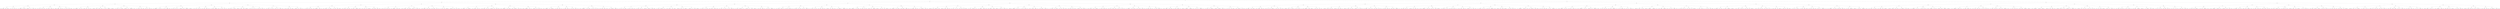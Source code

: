 digraph G {
	graph [bb="0,0,1.6997e+005,756",
		dpi=78
	];
	node [label="\N"];
	1	 [height=0.5,
		label=And,
		pos="84495,738",
		width=0.75];
	2	 [height=0.5,
		label=And,
		pos="63097,666",
		width=0.75];
	1 -> 2	 [pos="e,63124,667.09 84467,736.91 83637,734.19 64103,670.29 63134,667.12"];
	3	 [height=0.5,
		label=And,
		pos="1.0589e+005,666",
		width=0.75];
	1 -> 3	 [pos="e,1.0587e+005,667.09 84522,736.91 85352,734.19 1.0489e+005,670.29 1.0586e+005,667.12"];
	4	 [height=0.5,
		label=Or,
		pos="31382,594",
		width=0.75];
	2 -> 4	 [pos="e,31409,595.06 63070,664.94 62051,662.69 32616,597.72 31419,595.08"];
	5	 [height=0.5,
		label=Or,
		pos="63097,594",
		width=0.75];
	2 -> 5	 [pos="e,63097,612.1 63097,647.7 63097,639.98 63097,630.71 63097,622.11"];
	8	 [height=0.5,
		label=And,
		pos="15581,522",
		width=0.75];
	4 -> 8	 [pos="e,15608,523.12 31355,592.88 30652,589.77 16440,526.81 15618,523.16"];
	9	 [height=0.5,
		label=And,
		pos="31382,522",
		width=0.75];
	4 -> 9	 [pos="e,31382,540.1 31382,575.7 31382,567.98 31382,558.71 31382,550.11"];
	16	 [height=0.5,
		label=And,
		pos="7745.6,450",
		width=0.75];
	8 -> 16	 [pos="e,7772.8,451.24 15553,520.76 15072,516.45 8347.2,456.38 7783.2,451.34"];
	17	 [height=0.5,
		label=Or,
		pos="15581,450",
		width=0.75];
	8 -> 17	 [pos="e,15581,468.1 15581,503.7 15581,495.98 15581,486.71 15581,478.11"];
	32	 [height=0.5,
		label=Or,
		pos="3735.6,378",
		width=0.75];
	16 -> 32	 [pos="e,3762.5,379.47 7718.7,448.53 7390,442.79 4156.9,386.35 3772.8,379.65"];
	33	 [height=0.5,
		label=Or,
		pos="7745.6,378",
		width=0.75];
	16 -> 33	 [pos="e,7745.6,396.1 7745.6,431.7 7745.6,423.98 7745.6,414.71 7745.6,406.11"];
	64	 [height=0.5,
		label=And,
		pos="1741.6,306",
		width=0.75];
	32 -> 64	 [pos="e,1768.5,307.94 3708.5,376.05 3491.2,368.42 2030.6,317.15 1778.6,308.3"];
	65	 [height=0.5,
		label=Or,
		pos="3735.6,306",
		width=0.75];
	32 -> 65	 [pos="e,3735.6,324.1 3735.6,359.7 3735.6,351.98 3735.6,342.71 3735.6,334.11"];
	128	 [height=0.5,
		label=And,
		pos="911.59,234",
		width=0.75];
	64 -> 128	 [pos="e,938.17,237.24 1714.9,302.75 1593.1,292.48 1089.5,250 948.44,238.11"];
	129	 [height=0.5,
		label=And,
		pos="1741.6,234",
		width=0.75];
	64 -> 129	 [pos="e,1741.6,252.1 1741.6,287.7 1741.6,279.98 1741.6,270.71 1741.6,262.11"];
	256	 [height=0.5,
		label=And,
		pos="464.59,162",
		width=0.75];
	128 -> 256	 [pos="e,490.63,167.08 885.63,228.93 809.71,217.05 588,182.32 500.6,168.64"];
	257	 [height=0.5,
		label=Or,
		pos="911.59,162",
		width=0.75];
	128 -> 257	 [pos="e,911.59,180.1 911.59,215.7 911.59,207.98 911.59,198.71 911.59,190.11"];
	512	 [height=0.5,
		label=And,
		pos="224.59,90",
		width=0.75];
	256 -> 512	 [pos="e,248.99,98.116 440.26,153.9 397.32,141.38 307.98,115.32 258.84,100.99"];
	513	 [height=0.5,
		label=Or,
		pos="464.59,90",
		width=0.75];
	256 -> 513	 [pos="e,464.59,108.1 464.59,143.7 464.59,135.98 464.59,126.71 464.59,118.11"];
	1024	 [height=0.5,
		label="FilesA <= 4524",
		pos="67.594,18",
		width=1.8776];
	512 -> 1024	 [pos="e,100.73,33.776 202.76,79.267 178.89,68.623 140.05,51.303 110.11,37.956"];
	1025	 [height=0.5,
		label="classif_build = 2",
		pos="224.59,18",
		width=1.9859];
	512 -> 1025	 [pos="e,224.59,36.104 224.59,71.697 224.59,63.983 224.59,54.712 224.59,46.112"];
	1026	 [height=0.5,
		label="ConfigF <= 49",
		pos="379.59,18",
		width=1.8234];
	513 -> 1026	 [pos="e,399.52,35.412 448.21,75.503 436.7,66.028 421.03,53.12 407.56,42.033"];
	1027	 [height=0.5,
		label="same_committer = 0",
		pos="548.59,18",
		width=2.3651];
	513 -> 1027	 [pos="e,528.59,35.667 480.79,75.503 492.08,66.094 507.44,53.299 520.68,42.264"];
	514	 [height=0.5,
		label=Or,
		pos="844.59,90",
		width=0.75];
	257 -> 514	 [pos="e,858.46,105.49 897.71,146.5 888.46,136.83 876.12,123.94 865.67,113.02"];
	515	 [height=0.5,
		label=And,
		pos="978.59,90",
		width=0.75];
	257 -> 515	 [pos="e,964.73,105.49 925.48,146.5 934.73,136.83 947.07,123.94 957.52,113.02"];
	1028	 [height=0.5,
		label="docF <= 181",
		pos="710.59,18",
		width=1.6429];
	514 -> 1028	 [pos="e,738.98,33.827 823.95,78.216 803.77,67.674 772.58,51.383 748.03,38.555"];
	1029	 [height=0.5,
		label="TFC <= 126",
		pos="844.59,18",
		width=1.5887];
	514 -> 1029	 [pos="e,844.59,36.104 844.59,71.697 844.59,63.983 844.59,54.712 844.59,46.112"];
	1030	 [height=0.5,
		label="mergeC >= 0",
		pos="978.59,18",
		width=1.6429];
	515 -> 1030	 [pos="e,978.59,36.104 978.59,71.697 978.59,63.983 978.59,54.712 978.59,46.112"];
	1031	 [height=0.5,
		label="EXP <= 4408",
		pos="1116.6,18",
		width=1.6971];
	515 -> 1031	 [pos="e,1087.2,33.895 999.55,78.369 1020.4,67.809 1052.8,51.374 1078.2,38.471"];
	258	 [height=0.5,
		label=Or,
		pos="1641.6,162",
		width=0.75];
	129 -> 258	 [pos="e,1659.7,175.64 1723.7,220.49 1708.3,209.7 1685.9,193.98 1668.3,181.7"];
	259	 [height=0.5,
		label=Or,
		pos="2011.6,162",
		width=0.75];
	129 -> 259	 [pos="e,1986.7,169.44 1766.5,226.54 1814.9,213.99 1921.8,186.27 1977.1,171.96"];
	516	 [height=0.5,
		label=And,
		pos="1420.6,90",
		width=0.75];
	258 -> 516	 [pos="e,1444.6,98.615 1617.5,153.38 1578,140.86 1499.3,115.92 1454.2,101.66"];
	517	 [height=0.5,
		label=And,
		pos="1641.6,90",
		width=0.75];
	258 -> 517	 [pos="e,1641.6,108.1 1641.6,143.7 1641.6,135.98 1641.6,126.71 1641.6,118.11"];
	1032	 [height=0.5,
		label="NC <= 20728",
		pos="1256.6,18",
		width=1.6971];
	516 -> 1032	 [pos="e,1290,33.253 1398.5,79.559 1373.2,68.771 1331.2,50.858 1299.5,37.306"];
	1033	 [height=0.5,
		label="same_committer = 0",
		pos="1420.6,18",
		width=2.3651];
	516 -> 1033	 [pos="e,1420.6,36.104 1420.6,71.697 1420.6,63.983 1420.6,54.712 1420.6,46.112"];
	1034	 [height=0.5,
		label="srcF <= 65",
		pos="1575.6,18",
		width=1.4443];
	517 -> 1034	 [pos="e,1591,35.29 1627.6,74.155 1619,65.072 1607.9,53.243 1598.1,42.87"];
	1035	 [height=0.5,
		label="day_week = 5",
		pos="1707.6,18",
		width=1.7151];
	517 -> 1035	 [pos="e,1691.8,35.789 1655.6,74.155 1664,65.2 1675,53.576 1684.7,43.309"];
	518	 [height=0.5,
		label=Or,
		pos="2011.6,90",
		width=0.75];
	259 -> 518	 [pos="e,2011.6,108.1 2011.6,143.7 2011.6,135.98 2011.6,126.71 2011.6,118.11"];
	519	 [height=0.5,
		label=Or,
		pos="2277.6,90",
		width=0.75];
	259 -> 519	 [pos="e,2252.8,97.517 2036.6,154.41 2084.4,141.85 2188.6,114.43 2243,100.11"];
	1036	 [height=0.5,
		label="comm_fail_rate_recent >= 0.3",
		pos="1908.6,18",
		width=3.358];
	518 -> 1036	 [pos="e,1933.4,35.878 1993.2,76.485 1979,66.841 1959,53.246 1942,41.698"];
	1037	 [height=0.5,
		label="NUC <= 12001",
		pos="2114.6,18",
		width=1.8776];
	518 -> 1037	 [pos="e,2090.9,35.102 2030,76.485 2044.5,66.64 2065,52.678 2082.3,40.979"];
	1038	 [height=0.5,
		label="test_churn <= 274",
		pos="2277.6,18",
		width=2.1484];
	519 -> 1038	 [pos="e,2277.6,36.104 2277.6,71.697 2277.6,63.983 2277.6,54.712 2277.6,46.112"];
	1039	 [height=0.5,
		label="FilesM <= 83",
		pos="2432.6,18",
		width=1.661];
	519 -> 1039	 [pos="e,2400.9,33.32 2299.5,79.119 2323.3,68.339 2362.1,50.84 2391.6,37.494"];
	130	 [height=0.5,
		label=And,
		pos="3408.6,234",
		width=0.75];
	65 -> 130	 [pos="e,3434.2,240.48 3710.2,299.57 3652.4,287.19 3510.7,256.86 3444.2,242.62"];
	131	 [height=0.5,
		label=And,
		pos="4061.6,234",
		width=0.75];
	65 -> 131	 [pos="e,4036.1,240.48 3760.9,299.57 3818.6,287.19 3959.8,256.86 4026.1,242.62"];
	260	 [height=0.5,
		label=Or,
		pos="2948.6,162",
		width=0.75];
	130 -> 260	 [pos="e,2974.6,166.96 3382.5,229.04 3304.8,217.2 3074,182.09 2984.6,168.48"];
	261	 [height=0.5,
		label=And,
		pos="3408.6,162",
		width=0.75];
	130 -> 261	 [pos="e,3408.6,180.1 3408.6,215.7 3408.6,207.98 3408.6,198.71 3408.6,190.11"];
	520	 [height=0.5,
		label=And,
		pos="2719.6,90",
		width=0.75];
	260 -> 520	 [pos="e,2743.7,98.365 2924.5,153.64 2883.5,141.12 2800.2,115.62 2753.4,101.32"];
	521	 [height=0.5,
		label=And,
		pos="2948.6,90",
		width=0.75];
	260 -> 521	 [pos="e,2948.6,108.1 2948.6,143.7 2948.6,135.98 2948.6,126.71 2948.6,118.11"];
	1040	 [height=0.5,
		label="entropy <= 12.4",
		pos="2579.6,18",
		width=1.9318];
	520 -> 1040	 [pos="e,2610,34.223 2698.6,78.52 2677.7,68.058 2645,51.721 2619.2,38.808"];
	1041	 [height=0.5,
		label="srcF <= 65",
		pos="2719.6,18",
		width=1.4443];
	520 -> 1041	 [pos="e,2719.6,36.104 2719.6,71.697 2719.6,63.983 2719.6,54.712 2719.6,46.112"];
	1042	 [height=0.5,
		label="test_churn <= 274",
		pos="2866.6,18",
		width=2.1484];
	521 -> 1042	 [pos="e,2885.9,35.51 2932.4,75.17 2921.3,65.733 2906.4,53.008 2893.6,42.055"];
	1043	 [height=0.5,
		label="buildF <= 1101",
		pos="3029.6,18",
		width=1.8776];
	521 -> 1043	 [pos="e,3010.5,35.51 2964.6,75.17 2975.5,65.733 2990.2,53.008 3002.9,42.055"];
	522	 [height=0.5,
		label=Or,
		pos="3327.6,90",
		width=0.75];
	261 -> 522	 [pos="e,3343.6,104.8 3392.6,147.17 3380.8,137.01 3364.7,123.03 3351.4,111.56"];
	523	 [height=0.5,
		label=Or,
		pos="3488.6,90",
		width=0.75];
	261 -> 523	 [pos="e,3472.8,104.8 3424.4,147.17 3436,137.01 3452,123.03 3465.1,111.56"];
	1044	 [height=0.5,
		label="FilesD <= 28",
		pos="3173.6,18",
		width=1.6249];
	522 -> 1044	 [pos="e,3205.1,33.32 3305.9,79.119 3282.1,68.339 3243.6,50.84 3214.3,37.494"];
	1045	 [height=0.5,
		label="test_churn <= 274",
		pos="3327.6,18",
		width=2.1484];
	522 -> 1045	 [pos="e,3327.6,36.104 3327.6,71.697 3327.6,63.983 3327.6,54.712 3327.6,46.112"];
	1046	 [height=0.5,
		label="ConfigF <= 49",
		pos="3488.6,18",
		width=1.8234];
	523 -> 1046	 [pos="e,3488.6,36.104 3488.6,71.697 3488.6,63.983 3488.6,54.712 3488.6,46.112"];
	1047	 [height=0.5,
		label="docF <= 181",
		pos="3631.6,18",
		width=1.6429];
	523 -> 1047	 [pos="e,3601.7,33.641 3509.7,78.671 3531.4,68.023 3565.9,51.176 3592.6,38.095"];
	262	 [height=0.5,
		label=And,
		pos="4061.6,162",
		width=0.75];
	131 -> 262	 [pos="e,4061.6,180.1 4061.6,215.7 4061.6,207.98 4061.6,198.71 4061.6,190.11"];
	263	 [height=0.5,
		label=And,
		pos="4486.6,162",
		width=0.75];
	131 -> 263	 [pos="e,4460.7,167.26 4087.5,228.73 4160.4,216.73 4366.9,182.71 4450.7,168.92"];
	524	 [height=0.5,
		label=Or,
		pos="3981.6,90",
		width=0.75];
	262 -> 524	 [pos="e,3997.4,104.8 4045.8,147.17 4034.2,137.01 4018.2,123.03 4005.1,111.56"];
	525	 [height=0.5,
		label=Or,
		pos="4142.6,90",
		width=0.75];
	262 -> 525	 [pos="e,4126.6,104.8 4077.6,147.17 4089.4,137.01 4105.5,123.03 4118.8,111.56"];
	1048	 [height=0.5,
		label="same_committer = 0",
		pos="3793.6,18",
		width=2.3651];
	524 -> 1048	 [pos="e,3833.6,33.904 3958.5,80.417 3930,69.793 3880.6,51.406 3843.3,37.512"];
	1049	 [height=0.5,
		label="elapsed_days <= 14",
		pos="3981.6,18",
		width=2.347];
	524 -> 1049	 [pos="e,3981.6,36.104 3981.6,71.697 3981.6,63.983 3981.6,54.712 3981.6,46.112"];
	1050	 [height=0.5,
		label="FilesD <= 28",
		pos="4142.6,18",
		width=1.6249];
	525 -> 1050	 [pos="e,4142.6,36.104 4142.6,71.697 4142.6,63.983 4142.6,54.712 4142.6,46.112"];
	1051	 [height=0.5,
		label="FilesD <= 28",
		pos="4277.6,18",
		width=1.6249];
	525 -> 1051	 [pos="e,4249,33.827 4163.4,78.216 4183.7,67.674 4215.1,51.383 4239.9,38.555"];
	526	 [height=0.5,
		label=Or,
		pos="4486.6,90",
		width=0.75];
	263 -> 526	 [pos="e,4486.6,108.1 4486.6,143.7 4486.6,135.98 4486.6,126.71 4486.6,118.11"];
	527	 [height=0.5,
		label=Or,
		pos="4705.6,90",
		width=0.75];
	263 -> 527	 [pos="e,4681.8,98.615 4510.4,153.38 4549.5,140.88 4627.3,116.02 4672,101.75"];
	1052	 [height=0.5,
		label="mergeC >= 0",
		pos="4413.6,18",
		width=1.6429];
	526 -> 1052	 [pos="e,4430.6,35.354 4471.8,74.834 4462.1,65.551 4449.3,53.193 4438.1,42.464"];
	1053	 [height=0.5,
		label="FilesA <= 4524",
		pos="4558.6,18",
		width=1.8776];
	526 -> 1053	 [pos="e,4541.5,35.606 4501.2,74.834 4510.6,65.616 4523.2,53.366 4534.2,42.689"];
	1054	 [height=0.5,
		label="EXP <= 4408",
		pos="4705.6,18",
		width=1.6971];
	527 -> 1054	 [pos="e,4705.6,36.104 4705.6,71.697 4705.6,63.983 4705.6,54.712 4705.6,46.112"];
	1055	 [height=0.5,
		label="elapsed_days <= 14",
		pos="4869.6,18",
		width=2.347];
	527 -> 1055	 [pos="e,4833.7,34.306 4727.7,79.559 4752.4,69.042 4792.9,51.752 4824.3,38.334"];
	66	 [height=0.5,
		label=And,
		pos="6987.6,306",
		width=0.75];
	33 -> 66	 [pos="e,7014.3,309.47 7719.1,374.55 7605,364.02 7156.3,322.58 7024.3,310.39"];
	67	 [height=0.5,
		label=And,
		pos="8341.6,306",
		width=0.75];
	33 -> 67	 [pos="e,8315.2,310.1 7772,373.9 7867.5,362.69 8195.2,324.2 8305.2,311.27"];
	132	 [height=0.5,
		label=Or,
		pos="5960.6,234",
		width=0.75];
	66 -> 132	 [pos="e,5987.3,236.82 6960.9,303.18 6819.8,293.56 6160.7,248.64 5997.3,237.5"];
	133	 [height=0.5,
		label=And,
		pos="6987.6,234",
		width=0.75];
	66 -> 133	 [pos="e,6987.6,252.1 6987.6,287.7 6987.6,279.98 6987.6,270.71 6987.6,262.11"];
	264	 [height=0.5,
		label=Or,
		pos="5492.6,162",
		width=0.75];
	132 -> 264	 [pos="e,5518.9,166.93 5934.4,229.09 5855.5,217.29 5619.9,182.04 5529,168.44"];
	265	 [height=0.5,
		label=And,
		pos="5960.6,162",
		width=0.75];
	132 -> 265	 [pos="e,5960.6,180.1 5960.6,215.7 5960.6,207.98 5960.6,198.71 5960.6,190.11"];
	528	 [height=0.5,
		label=Or,
		pos="5219.6,90",
		width=0.75];
	264 -> 528	 [pos="e,5244.4,97.372 5467.9,154.66 5419.1,142.15 5310.2,114.23 5254.2,99.886"];
	529	 [height=0.5,
		label=Or,
		pos="5492.6,90",
		width=0.75];
	264 -> 529	 [pos="e,5492.6,108.1 5492.6,143.7 5492.6,135.98 5492.6,126.71 5492.6,118.11"];
	1056	 [height=0.5,
		label="FilesD <= 28",
		pos="5030.6,18",
		width=1.6249];
	528 -> 1056	 [pos="e,5066.6,32.326 5196.4,80.417 5166.6,69.391 5114.3,50.003 5076.4,35.955"];
	1057	 [height=0.5,
		label="proj_fail_rate_recent <= 0.9",
		pos="5219.6,18",
		width=3.1233];
	528 -> 1057	 [pos="e,5219.6,36.104 5219.6,71.697 5219.6,63.983 5219.6,54.712 5219.6,46.112"];
	1058	 [height=0.5,
		label="entropy <= 12.4",
		pos="5419.6,18",
		width=1.9318];
	529 -> 1058	 [pos="e,5436.9,35.606 5477.8,74.834 5468.2,65.616 5455.4,53.366 5444.3,42.689"];
	1059	 [height=0.5,
		label="FilesM <= 83",
		pos="5566.6,18",
		width=1.661];
	529 -> 1059	 [pos="e,5549.3,35.354 5507.6,74.834 5517.4,65.551 5530.4,53.193 5541.8,42.464"];
	530	 [height=0.5,
		label=And,
		pos="5891.6,90",
		width=0.75];
	265 -> 530	 [pos="e,5905.9,105.49 5946.3,146.5 5936.7,136.73 5923.8,123.69 5913,112.7"];
	531	 [height=0.5,
		label=And,
		pos="6028.6,90",
		width=0.75];
	265 -> 531	 [pos="e,6014.5,105.49 5974.7,146.5 5984.2,136.73 5996.8,123.69 6007.5,112.7"];
	1060	 [height=0.5,
		label="same_committer = 0",
		pos="5729.6,18",
		width=2.3651];
	530 -> 1060	 [pos="e,5765.2,34.371 5869.4,79.414 5845.1,68.894 5805.3,51.73 5774.4,38.38"];
	1061	 [height=0.5,
		label="mergeC >= 0",
		pos="5891.6,18",
		width=1.6429];
	530 -> 1061	 [pos="e,5891.6,36.104 5891.6,71.697 5891.6,63.983 5891.6,54.712 5891.6,46.112"];
	1062	 [height=0.5,
		label="NDEV <= 67",
		pos="6028.6,18",
		width=1.661];
	531 -> 1062	 [pos="e,6028.6,36.104 6028.6,71.697 6028.6,63.983 6028.6,54.712 6028.6,46.112"];
	1063	 [height=0.5,
		label="entropy <= 12.4",
		pos="6175.6,18",
		width=1.9318];
	531 -> 1063	 [pos="e,6143.9,34.098 6050,78.821 6072.1,68.306 6107.1,51.633 6134.5,38.557"];
	266	 [height=0.5,
		label=And,
		pos="6825.6,162",
		width=0.75];
	133 -> 266	 [pos="e,6847.8,172.58 6965.4,223.41 6937.4,211.3 6888.9,190.37 6857.1,176.61"];
	267	 [height=0.5,
		label=And,
		pos="7136.6,162",
		width=0.75];
	133 -> 267	 [pos="e,7114.8,173.24 7008.9,222.97 7034.2,211.08 7076.6,191.18 7105.5,177.58"];
	532	 [height=0.5,
		label=Or,
		pos="6573.6,90",
		width=0.75];
	266 -> 532	 [pos="e,6598.3,97.867 6801,154.16 6755.8,141.61 6659.6,114.9 6608,100.56"];
	533	 [height=0.5,
		label=Or,
		pos="6825.6,90",
		width=0.75];
	266 -> 533	 [pos="e,6825.6,108.1 6825.6,143.7 6825.6,135.98 6825.6,126.71 6825.6,118.11"];
	1064	 [height=0.5,
		label="proj_fail_rate_recent <= 0.9",
		pos="6375.6,18",
		width=3.1233];
	532 -> 1064	 [pos="e,6419.7,34.578 6550.1,80.695 6520.5,70.245 6468.9,51.979 6429.4,38.025"];
	1065	 [height=0.5,
		label="FilesA <= 4524",
		pos="6573.6,18",
		width=1.8776];
	532 -> 1065	 [pos="e,6573.6,36.104 6573.6,71.697 6573.6,63.983 6573.6,54.712 6573.6,46.112"];
	1066	 [height=0.5,
		label="same_committer = 0",
		pos="6744.6,18",
		width=2.3651];
	533 -> 1066	 [pos="e,6764,35.764 6809.6,75.17 6798.8,65.888 6784.4,53.423 6771.9,42.594"];
	1067	 [height=0.5,
		label="classif_build = 2",
		pos="6919.6,18",
		width=1.9859];
	533 -> 1067	 [pos="e,6897.7,35.311 6843.3,75.834 6856.3,66.143 6874.3,52.734 6889.5,41.375"];
	534	 [height=0.5,
		label=Or,
		pos="7136.6,90",
		width=0.75];
	267 -> 534	 [pos="e,7136.6,108.1 7136.6,143.7 7136.6,135.98 7136.6,126.71 7136.6,118.11"];
	535	 [height=0.5,
		label=Or,
		pos="7401.6,90",
		width=0.75];
	267 -> 535	 [pos="e,7376.9,97.517 7161.5,154.41 7209.1,141.85 7312.9,114.43 7367.1,100.11"];
	1068	 [height=0.5,
		label="NDEV <= 67",
		pos="7068.6,18",
		width=1.661];
	534 -> 1068	 [pos="e,7084.6,35.448 7122.5,74.496 7113.6,65.344 7101.9,53.306 7091.7,42.781"];
	1069	 [height=0.5,
		label="FilesD <= 28",
		pos="7204.6,18",
		width=1.6249];
	534 -> 1069	 [pos="e,7188.6,35.448 7150.7,74.496 7159.6,65.344 7171.3,53.306 7181.5,42.781"];
	1070	 [height=0.5,
		label="proj_fail_rate_history >= 0.34",
		pos="7401.6,18",
		width=3.34];
	535 -> 1070	 [pos="e,7401.6,36.104 7401.6,71.697 7401.6,63.983 7401.6,54.712 7401.6,46.112"];
	1071	 [height=0.5,
		label="comm_fail_rate_history >= 0.24",
		pos="7667.6,18",
		width=3.5566];
	535 -> 1071	 [pos="e,7610.1,34.12 7426.6,82.415 7466,72.06 7543.6,51.621 7600.2,36.737"];
	134	 [height=0.5,
		label=And,
		pos="8341.6,234",
		width=0.75];
	67 -> 134	 [pos="e,8341.6,252.1 8341.6,287.7 8341.6,279.98 8341.6,270.71 8341.6,262.11"];
	135	 [height=0.5,
		label=And,
		pos="9516.6,234",
		width=0.75];
	67 -> 135	 [pos="e,9489.6,236.61 8368.3,303.41 8522.8,294.2 9300.3,247.89 9479.6,237.2"];
	268	 [height=0.5,
		label=Or,
		pos="8229.6,162",
		width=0.75];
	134 -> 268	 [pos="e,8248.7,174.93 8322.6,221.13 8304.7,209.91 8277.5,192.97 8257.2,180.26"];
	269	 [height=0.5,
		label=And,
		pos="8629.6,162",
		width=0.75];
	134 -> 269	 [pos="e,8604.4,169.13 8366.6,226.91 8418,214.42 8535.5,185.88 8594.4,171.55"];
	536	 [height=0.5,
		label=And,
		pos="8010.6,90",
		width=0.75];
	268 -> 536	 [pos="e,8034.4,98.615 8205.7,153.38 8166.7,140.88 8088.9,116.02 8044.2,101.75"];
	537	 [height=0.5,
		label=Or,
		pos="8229.6,90",
		width=0.75];
	268 -> 537	 [pos="e,8229.6,108.1 8229.6,143.7 8229.6,135.98 8229.6,126.71 8229.6,118.11"];
	1072	 [height=0.5,
		label="docF <= 181",
		pos="7872.6,18",
		width=1.6429];
	536 -> 1072	 [pos="e,7901.7,33.766 7989.6,78.369 7968.8,67.775 7936.2,51.268 7910.7,38.346"];
	1073	 [height=0.5,
		label="EXP <= 4408",
		pos="8010.6,18",
		width=1.6971];
	536 -> 1073	 [pos="e,8010.6,36.104 8010.6,71.697 8010.6,63.983 8010.6,54.712 8010.6,46.112"];
	1074	 [height=0.5,
		label="mergeC >= 0",
		pos="8148.6,18",
		width=1.6429];
	537 -> 1074	 [pos="e,8167.4,35.257 8213.6,75.17 8202.6,65.667 8187.7,52.83 8175,41.826"];
	1075	 [height=0.5,
		label="same_committer = 0",
		pos="8310.6,18",
		width=2.3651];
	537 -> 1075	 [pos="e,8291.2,35.764 8245.6,75.17 8256.3,65.888 8270.8,53.423 8283.3,42.594"];
	538	 [height=0.5,
		label=Or,
		pos="8629.6,90",
		width=0.75];
	269 -> 538	 [pos="e,8629.6,108.1 8629.6,143.7 8629.6,135.98 8629.6,126.71 8629.6,118.11"];
	539	 [height=0.5,
		label=And,
		pos="8923.6,90",
		width=0.75];
	269 -> 539	 [pos="e,8898.6,96.953 8654.7,155.03 8707.2,142.53 8828.8,113.57 8888.8,99.28"];
	1076	 [height=0.5,
		label="comm_fail_rate_recent >= 0.3",
		pos="8534.6,18",
		width=3.358];
	538 -> 1076	 [pos="e,8557.3,35.722 8612.2,76.161 8599.2,66.57 8581,53.207 8565.6,41.813"];
	1077	 [height=0.5,
		label="srcF <= 65",
		pos="8725.6,18",
		width=1.4443];
	538 -> 1077	 [pos="e,8704.4,34.446 8647.2,76.161 8660.8,66.237 8680,52.275 8695.9,40.634"];
	1078	 [height=0.5,
		label="comm_fail_rate_history >= 0.24",
		pos="8923.6,18",
		width=3.5566];
	539 -> 1078	 [pos="e,8923.6,36.104 8923.6,71.697 8923.6,63.983 8923.6,54.712 8923.6,46.112"];
	1079	 [height=0.5,
		label="FilesA <= 4524",
		pos="9137.6,18",
		width=1.8776];
	539 -> 1079	 [pos="e,9096.6,32.418 8947.3,81.241 8980.8,70.287 9042.8,50.017 9086.9,35.586"];
	270	 [height=0.5,
		label=And,
		pos="9516.6,162",
		width=0.75];
	135 -> 270	 [pos="e,9516.6,180.1 9516.6,215.7 9516.6,207.98 9516.6,198.71 9516.6,190.11"];
	271	 [height=0.5,
		label=And,
		pos="9974.6,162",
		width=0.75];
	135 -> 271	 [pos="e,9948.4,167 9542.9,228.99 9620.6,217.11 9849.4,182.13 9938.5,168.51"];
	540	 [height=0.5,
		label=And,
		pos="9436.6,90",
		width=0.75];
	270 -> 540	 [pos="e,9452.4,104.8 9500.8,147.17 9489.2,137.01 9473.2,123.03 9460.1,111.56"];
	541	 [height=0.5,
		label=Or,
		pos="9596.6,90",
		width=0.75];
	270 -> 541	 [pos="e,9580.8,104.8 9532.4,147.17 9544,137.01 9560,123.03 9573.1,111.56"];
	1080	 [height=0.5,
		label="NC <= 20728",
		pos="9284.6,18",
		width=1.6971];
	540 -> 1080	 [pos="e,9316.1,33.514 9414.8,78.971 9391.6,68.272 9354.2,51.078 9325.5,37.837"];
	1081	 [height=0.5,
		label="BMsg <= 1565.3",
		pos="9436.6,18",
		width=2.022];
	540 -> 1081	 [pos="e,9436.6,36.104 9436.6,71.697 9436.6,63.983 9436.6,54.712 9436.6,46.112"];
	1082	 [height=0.5,
		label="entropy <= 12.4",
		pos="9596.6,18",
		width=1.9318];
	541 -> 1082	 [pos="e,9596.6,36.104 9596.6,71.697 9596.6,63.983 9596.6,54.712 9596.6,46.112"];
	1083	 [height=0.5,
		label="classif_build = 2",
		pos="9755.6,18",
		width=1.9859];
	541 -> 1083	 [pos="e,9721.7,33.907 9618.7,79.267 9642.8,68.657 9682,51.413 9712.2,38.084"];
	542	 [height=0.5,
		label=Or,
		pos="9974.6,90",
		width=0.75];
	271 -> 542	 [pos="e,9974.6,108.1 9974.6,143.7 9974.6,135.98 9974.6,126.71 9974.6,118.11"];
	543	 [height=0.5,
		label=And,
		pos="10171,90",
		width=0.75];
	271 -> 543	 [pos="e,10147,99.294 9997.8,152.7 10033,140.28 10098,116.81 10138,102.68"];
	1084	 [height=0.5,
		label="day_week = 5",
		pos="9906.6,18",
		width=1.7151];
	542 -> 1084	 [pos="e,9922.6,35.448 9960.5,74.496 9951.6,65.344 9939.9,53.306 9929.7,42.781"];
	1085	 [height=0.5,
		label="TFC <= 126",
		pos="10044,18",
		width=1.5887];
	542 -> 1085	 [pos="e,10027,35.448 9988.9,74.496 9997.9,65.344 10010,53.306 10020,42.781"];
	1086	 [height=0.5,
		label="srcF <= 65",
		pos="10171,18",
		width=1.4443];
	543 -> 1086	 [pos="e,10171,36.104 10171,71.697 10171,63.983 10171,54.712 10171,46.112"];
	1087	 [height=0.5,
		label="FilesD <= 28",
		pos="10299,18",
		width=1.6249];
	543 -> 1087	 [pos="e,10271,33.948 10191,77.908 10210,67.426 10239,51.463 10262,38.797"];
	34	 [height=0.5,
		label=Or,
		pos="14296,378",
		width=0.75];
	17 -> 34	 [pos="e,14323,380.47 15554,447.54 15390,438.6 14523,391.39 14333,381.02"];
	35	 [height=0.5,
		label=Or,
		pos="16866,378",
		width=0.75];
	17 -> 35	 [pos="e,16839,380.47 15607,447.54 15771,438.6 16638,391.39 16829,381.02"];
	68	 [height=0.5,
		label=And,
		pos="12151,306",
		width=0.75];
	34 -> 68	 [pos="e,12177,307.88 14268,376.11 14041,368.69 12452,316.82 12188,308.21"];
	69	 [height=0.5,
		label=And,
		pos="14296,306",
		width=0.75];
	34 -> 69	 [pos="e,14296,324.1 14296,359.7 14296,351.98 14296,342.71 14296,334.11"];
	136	 [height=0.5,
		label=Or,
		pos="11313,234",
		width=0.75];
	68 -> 136	 [pos="e,11339,237.24 12124,302.75 12001,292.48 11492,250 11350,238.11"];
	137	 [height=0.5,
		label=Or,
		pos="12151,234",
		width=0.75];
	68 -> 137	 [pos="e,12151,252.1 12151,287.7 12151,279.98 12151,270.71 12151,262.11"];
	272	 [height=0.5,
		label=Or,
		pos="10884,162",
		width=0.75];
	136 -> 272	 [pos="e,10909,167.23 11287,228.78 11213,216.8 11004,182.6 10919,168.84"];
	273	 [height=0.5,
		label=And,
		pos="11313,162",
		width=0.75];
	136 -> 273	 [pos="e,11313,180.1 11313,215.7 11313,207.98 11313,198.71 11313,190.11"];
	544	 [height=0.5,
		label=And,
		pos="10617,90",
		width=0.75];
	272 -> 544	 [pos="e,10642,97.546 10859,154.54 10811,142.04 10706,114.53 10652,100.15"];
	545	 [height=0.5,
		label=And,
		pos="10884,90",
		width=0.75];
	272 -> 545	 [pos="e,10884,108.1 10884,143.7 10884,135.98 10884,126.71 10884,118.11"];
	1088	 [height=0.5,
		label="srcF <= 65",
		pos="10427,18",
		width=1.4443];
	544 -> 1088	 [pos="e,10461,31.687 10593,80.417 10563,69.223 10509,49.412 10471,35.318"];
	1089	 [height=0.5,
		label="proj_fail_rate_history >= 0.34",
		pos="10617,18",
		width=3.34];
	544 -> 1089	 [pos="e,10617,36.104 10617,71.697 10617,63.983 10617,54.712 10617,46.112"];
	1090	 [height=0.5,
		label="fixC <= 4156",
		pos="10815,18",
		width=1.661];
	545 -> 1090	 [pos="e,10831,35.448 10869,74.496 10860,65.344 10848,53.306 10838,42.781"];
	1091	 [height=0.5,
		label="EXP <= 4408",
		pos="10954,18",
		width=1.6971];
	545 -> 1091	 [pos="e,10937,35.448 10898,74.496 10907,65.344 10919,53.306 10930,42.781"];
	546	 [height=0.5,
		label=Or,
		pos="11231,90",
		width=0.75];
	273 -> 546	 [pos="e,11246,104.56 11296,147.17 11284,136.94 11268,122.85 11254,111.34"];
	547	 [height=0.5,
		label=And,
		pos="11394,90",
		width=0.75];
	273 -> 547	 [pos="e,11378,104.8 11329,147.17 11340,137.01 11357,123.03 11370,111.56"];
	1092	 [height=0.5,
		label="NDEV <= 67",
		pos="11093,18",
		width=1.661];
	546 -> 1092	 [pos="e,11122,33.766 11210,78.369 11189,67.775 11156,51.268 11131,38.346"];
	1093	 [height=0.5,
		label="NDEV <= 67",
		pos="11231,18",
		width=1.661];
	546 -> 1093	 [pos="e,11231,36.104 11231,71.697 11231,63.983 11231,54.712 11231,46.112"];
	1094	 [height=0.5,
		label="same_committer = 0",
		pos="11394,18",
		width=2.3651];
	547 -> 1094	 [pos="e,11394,36.104 11394,71.697 11394,63.983 11394,54.712 11394,46.112"];
	1095	 [height=0.5,
		label="ConfigF <= 49",
		pos="11563,18",
		width=1.8234];
	547 -> 1095	 [pos="e,11528,33.317 11416,79.705 11442,68.907 11486,50.835 11519,37.21"];
	274	 [height=0.5,
		label=Or,
		pos="12049,162",
		width=0.75];
	137 -> 274	 [pos="e,12067,175.41 12132,220.49 12116,209.54 12093,193.49 12075,181.14"];
	275	 [height=0.5,
		label=And,
		pos="12423,162",
		width=0.75];
	137 -> 275	 [pos="e,12398,169.44 12176,226.54 12224,213.99 12332,186.27 12388,171.96"];
	548	 [height=0.5,
		label=And,
		pos="11843,90",
		width=0.75];
	274 -> 548	 [pos="e,11866,99.044 12025,152.97 11988,140.53 11918,116.55 11876,102.35"];
	549	 [height=0.5,
		label=Or,
		pos="12049,90",
		width=0.75];
	274 -> 549	 [pos="e,12049,108.1 12049,143.7 12049,135.98 12049,126.71 12049,118.11"];
	1096	 [height=0.5,
		label="FilesM <= 83",
		pos="11706,18",
		width=1.661];
	548 -> 1096	 [pos="e,11734,33.766 11822,78.369 11801,67.775 11769,51.268 11743,38.346"];
	1097	 [height=0.5,
		label="docF <= 181",
		pos="11843,18",
		width=1.6429];
	548 -> 1097	 [pos="e,11843,36.104 11843,71.697 11843,63.983 11843,54.712 11843,46.112"];
	1098	 [height=0.5,
		label="FilesM <= 83",
		pos="11980,18",
		width=1.661];
	549 -> 1098	 [pos="e,11996,35.448 12034,74.496 12025,65.344 12013,53.306 12003,42.781"];
	1099	 [height=0.5,
		label="NC <= 20728",
		pos="12119,18",
		width=1.6971];
	549 -> 1099	 [pos="e,12102,35.448 12063,74.496 12072,65.344 12084,53.306 12095,42.781"];
	550	 [height=0.5,
		label=And,
		pos="12423,90",
		width=0.75];
	275 -> 550	 [pos="e,12423,108.1 12423,143.7 12423,135.98 12423,126.71 12423,118.11"];
	551	 [height=0.5,
		label=And,
		pos="12729,90",
		width=0.75];
	275 -> 551	 [pos="e,12703,96.795 12448,155.21 12502,142.74 12631,113.3 12693,99.031"];
	1100	 [height=0.5,
		label="comm_fail_rate_recent >= 0.3",
		pos="12319,18",
		width=3.358];
	550 -> 1100	 [pos="e,12344,35.878 12404,76.485 12390,66.841 12369,53.246 12352,41.698"];
	1101	 [height=0.5,
		label="maintC <= 295",
		pos="12524,18",
		width=1.8234];
	550 -> 1101	 [pos="e,12500,35.102 12441,76.485 12455,66.64 12475,52.678 12492,40.979"];
	1102	 [height=0.5,
		label="comm_fail_rate_recent >= 0.3",
		pos="12729,18",
		width=3.358];
	551 -> 1102	 [pos="e,12729,36.104 12729,71.697 12729,63.983 12729,54.712 12729,46.112"];
	1103	 [height=0.5,
		label="comm_fail_rate_history >= 0.24",
		pos="12996,18",
		width=3.5566];
	551 -> 1103	 [pos="e,12938,34.114 12753,82.54 12793,72.227 12871,51.685 12928,36.741"];
	138	 [height=0.5,
		label=And,
		pos="13993,234",
		width=0.75];
	69 -> 138	 [pos="e,14018,240.79 14271,299.21 14217,286.76 14090,257.42 14028,243.12"];
	139	 [height=0.5,
		label=Or,
		pos="14599,234",
		width=0.75];
	69 -> 139	 [pos="e,14574,240.79 14321,299.21 14375,286.76 14502,257.42 14563,243.12"];
	276	 [height=0.5,
		label=And,
		pos="13561,162",
		width=0.75];
	138 -> 276	 [pos="e,13587,167.23 13967,228.78 13893,216.8 13682,182.6 13597,168.84"];
	277	 [height=0.5,
		label=And,
		pos="13993,162",
		width=0.75];
	138 -> 277	 [pos="e,13993,180.1 13993,215.7 13993,207.98 13993,198.71 13993,190.11"];
	552	 [height=0.5,
		label=Or,
		pos="13359,90",
		width=0.75];
	276 -> 552	 [pos="e,13382,99.115 13537,152.83 13501,140.37 13432,116.57 13392,102.41"];
	553	 [height=0.5,
		label=And,
		pos="13561,90",
		width=0.75];
	276 -> 553	 [pos="e,13561,108.1 13561,143.7 13561,135.98 13561,126.71 13561,118.11"];
	1104	 [height=0.5,
		label="entropy <= 12.4",
		pos="13212,18",
		width=1.9318];
	552 -> 1104	 [pos="e,13243,34.098 13337,78.821 13315,68.306 13280,51.633 13253,38.557"];
	1105	 [height=0.5,
		label="mergeC >= 0",
		pos="13359,18",
		width=1.6429];
	552 -> 1105	 [pos="e,13359,36.104 13359,71.697 13359,63.983 13359,54.712 13359,46.112"];
	1106	 [height=0.5,
		label="FilesM <= 83",
		pos="13496,18",
		width=1.661];
	553 -> 1106	 [pos="e,13511,35.789 13547,74.155 13538,65.2 13528,53.576 13518,43.309"];
	1107	 [height=0.5,
		label="srcF <= 65",
		pos="13626,18",
		width=1.4443];
	553 -> 1107	 [pos="e,13610,35.29 13574,74.155 13583,65.072 13594,53.243 13603,42.87"];
	554	 [height=0.5,
		label=And,
		pos="13915,90",
		width=0.75];
	277 -> 554	 [pos="e,13930,104.8 13977,147.17 13966,137.01 13950,123.03 13938,111.56"];
	555	 [height=0.5,
		label=And,
		pos="14071,90",
		width=0.75];
	277 -> 555	 [pos="e,14055,104.8 14008,147.17 14019,137.01 14035,123.03 14048,111.56"];
	1108	 [height=0.5,
		label="entropy <= 12.4",
		pos="13766,18",
		width=1.9318];
	554 -> 1108	 [pos="e,13798,34.035 13893,78.971 13871,68.408 13835,51.513 13807,38.344"];
	1109	 [height=0.5,
		label="EXP <= 4408",
		pos="13915,18",
		width=1.6971];
	554 -> 1109	 [pos="e,13915,36.104 13915,71.697 13915,63.983 13915,54.712 13915,46.112"];
	1110	 [height=0.5,
		label="test_churn <= 274",
		pos="14071,18",
		width=2.1484];
	555 -> 1110	 [pos="e,14071,36.104 14071,71.697 14071,63.983 14071,54.712 14071,46.112"];
	1111	 [height=0.5,
		label="EXP <= 4408",
		pos="14227,18",
		width=1.6971];
	555 -> 1111	 [pos="e,14195,33.385 14092,79.267 14116,68.521 14155,50.972 14185,37.575"];
	278	 [height=0.5,
		label=And,
		pos="14599,162",
		width=0.75];
	139 -> 278	 [pos="e,14599,180.1 14599,215.7 14599,207.98 14599,198.71 14599,190.11"];
	279	 [height=0.5,
		label=And,
		pos="15091,162",
		width=0.75];
	139 -> 279	 [pos="e,15064,166.75 14625,229.29 14707,217.61 14960,181.64 15054,168.17"];
	556	 [height=0.5,
		label=And,
		pos="14504,90",
		width=0.75];
	278 -> 556	 [pos="e,14521,103.99 14581,148.16 14567,137.47 14546,122.1 14529,109.99"];
	557	 [height=0.5,
		label=And,
		pos="14694,90",
		width=0.75];
	278 -> 557	 [pos="e,14676,103.99 14616,148.16 14631,137.47 14651,122.1 14668,109.99"];
	1112	 [height=0.5,
		label="NDEV <= 67",
		pos="14366,18",
		width=1.661];
	556 -> 1112	 [pos="e,14395,33.766 14483,78.369 14462,67.775 14429,51.268 14404,38.346"];
	1113	 [height=0.5,
		label="FilesM <= 83",
		pos="14504,18",
		width=1.661];
	556 -> 1113	 [pos="e,14504,36.104 14504,71.697 14504,63.983 14504,54.712 14504,46.112"];
	1114	 [height=0.5,
		label="proj_fail_rate_recent <= 0.9",
		pos="14694,18",
		width=3.1233];
	557 -> 1114	 [pos="e,14694,36.104 14694,71.697 14694,63.983 14694,54.712 14694,46.112"];
	1115	 [height=0.5,
		label="ConfigF <= 49",
		pos="14890,18",
		width=1.8234];
	557 -> 1115	 [pos="e,14851,32.705 14717,80.695 14747,69.755 14802,50.247 14842,36.09"];
	558	 [height=0.5,
		label=Or,
		pos="15091,90",
		width=0.75];
	279 -> 558	 [pos="e,15091,108.1 15091,143.7 15091,135.98 15091,126.71 15091,118.11"];
	559	 [height=0.5,
		label=And,
		pos="15292,90",
		width=0.75];
	279 -> 559	 [pos="e,15268,99.115 15114,152.83 15150,140.37 15218,116.57 15259,102.41"];
	1116	 [height=0.5,
		label="ND <= 773",
		pos="15026,18",
		width=1.4443];
	558 -> 1116	 [pos="e,15041,35.29 15077,74.155 15068,65.072 15057,53.243 15048,42.87"];
	1117	 [height=0.5,
		label="docF <= 181",
		pos="15155,18",
		width=1.6429];
	558 -> 1117	 [pos="e,15139,35.789 15104,74.155 15112,65.2 15123,53.576 15132,43.309"];
	1118	 [height=0.5,
		label="NDEV <= 67",
		pos="15292,18",
		width=1.661];
	559 -> 1118	 [pos="e,15292,36.104 15292,71.697 15292,63.983 15292,54.712 15292,46.112"];
	1119	 [height=0.5,
		label="TFC <= 126",
		pos="15427,18",
		width=1.5887];
	559 -> 1119	 [pos="e,15398,33.827 15312,78.216 15333,67.674 15364,51.383 15389,38.555"];
	70	 [height=0.5,
		label=And,
		pos="16866,306",
		width=0.75];
	35 -> 70	 [pos="e,16866,324.1 16866,359.7 16866,351.98 16866,342.71 16866,334.11"];
	71	 [height=0.5,
		label=Or,
		pos="18747,306",
		width=0.75];
	35 -> 71	 [pos="e,18720,308 16893,376 17102,368.21 18466,317.43 18710,308.38"];
	140	 [height=0.5,
		label=Or,
		pos="16514,234",
		width=0.75];
	70 -> 140	 [pos="e,16539,240.07 16840,299.91 16778,287.61 16620,256.25 16549,242.11"];
	141	 [height=0.5,
		label=Or,
		pos="17218,234",
		width=0.75];
	70 -> 141	 [pos="e,17192,240.07 16891,299.91 16953,287.61 17111,256.25 17182,242.11"];
	280	 [height=0.5,
		label=Or,
		pos="15937,162",
		width=0.75];
	140 -> 280	 [pos="e,15963,166.21 16487,229.81 16394,218.52 16081,180.46 15973,167.43"];
	281	 [height=0.5,
		label=And,
		pos="16514,162",
		width=0.75];
	140 -> 281	 [pos="e,16514,180.1 16514,215.7 16514,207.98 16514,198.71 16514,190.11"];
	560	 [height=0.5,
		label=Or,
		pos="15735,90",
		width=0.75];
	280 -> 560	 [pos="e,15758,99.115 15913,152.83 15877,140.37 15808,116.57 15768,102.41"];
	561	 [height=0.5,
		label=And,
		pos="15937,90",
		width=0.75];
	280 -> 561	 [pos="e,15937,108.1 15937,143.7 15937,135.98 15937,126.71 15937,118.11"];
	1120	 [height=0.5,
		label="BMsg <= 1565.3",
		pos="15575,18",
		width=2.022];
	560 -> 1120	 [pos="e,15609,33.973 15713,79.414 15688,68.792 15649,51.397 15618,37.993"];
	1121	 [height=0.5,
		label="entropy <= 12.4",
		pos="15735,18",
		width=1.9318];
	560 -> 1121	 [pos="e,15735,36.104 15735,71.697 15735,63.983 15735,54.712 15735,46.112"];
	1122	 [height=0.5,
		label="NS <= 27",
		pos="15869,18",
		width=1.2999];
	561 -> 1122	 [pos="e,15884,35.198 15923,74.496 15914,65.28 15902,53.136 15891,42.559"];
	1123	 [height=0.5,
		label="classif_build = 2",
		pos="16005,18",
		width=1.9859];
	561 -> 1123	 [pos="e,15988,35.699 15951,74.496 15960,65.409 15971,53.475 15981,43.004"];
	562	 [height=0.5,
		label=And,
		pos="16431,90",
		width=0.75];
	281 -> 562	 [pos="e,16447,104.56 16497,147.17 16485,136.85 16468,122.58 16454,111.01"];
	563	 [height=0.5,
		label=And,
		pos="16596,90",
		width=0.75];
	281 -> 563	 [pos="e,16580,104.56 16530,147.17 16542,136.94 16558,122.85 16572,111.34"];
	1124	 [height=0.5,
		label="comm_fail_rate_recent >= 0.3",
		pos="16215,18",
		width=3.358];
	562 -> 1124	 [pos="e,16263,34.573 16407,81.241 16374,70.817 16316,51.955 16272,37.718"];
	1125	 [height=0.5,
		label="test_churn <= 274",
		pos="16431,18",
		width=2.1484];
	562 -> 1125	 [pos="e,16431,36.104 16431,71.697 16431,63.983 16431,54.712 16431,46.112"];
	1126	 [height=0.5,
		label="entropy <= 12.4",
		pos="16596,18",
		width=1.9318];
	563 -> 1126	 [pos="e,16596,36.104 16596,71.697 16596,63.983 16596,54.712 16596,46.112"];
	1127	 [height=0.5,
		label="comm_fail_rate_recent >= 0.3",
		pos="16804,18",
		width=3.358];
	563 -> 1127	 [pos="e,16757,34.713 16619,80.97 16650,70.542 16706,52.009 16747,37.919"];
	282	 [height=0.5,
		label=Or,
		pos="17218,162",
		width=0.75];
	141 -> 282	 [pos="e,17218,180.1 17218,215.7 17218,207.98 17218,198.71 17218,190.11"];
	283	 [height=0.5,
		label=Or,
		pos="17646,162",
		width=0.75];
	141 -> 283	 [pos="e,17620,167.26 17244,228.73 17317,216.73 17525,182.71 17609,168.92"];
	564	 [height=0.5,
		label=And,
		pos="17152,90",
		width=0.75];
	282 -> 564	 [pos="e,17166,105.82 17204,146.15 17195,136.6 17183,123.99 17173,113.25"];
	565	 [height=0.5,
		label=And,
		pos="17284,90",
		width=0.75];
	282 -> 565	 [pos="e,17270,105.82 17232,146.15 17241,136.6 17252,123.99 17263,113.25"];
	1128	 [height=0.5,
		label="otherF <= 36541",
		pos="17015,18",
		width=2.004];
	564 -> 1128	 [pos="e,17045,34.415 17131,78.369 17110,67.945 17079,51.797 17054,38.972"];
	1129	 [height=0.5,
		label="NS <= 27",
		pos="17152,18",
		width=1.2999];
	564 -> 1129	 [pos="e,17152,36.104 17152,71.697 17152,63.983 17152,54.712 17152,46.112"];
	1130	 [height=0.5,
		label="NUC <= 12001",
		pos="17284,18",
		width=1.8776];
	565 -> 1130	 [pos="e,17284,36.104 17284,71.697 17284,63.983 17284,54.712 17284,46.112"];
	1131	 [height=0.5,
		label="mergeC >= 0",
		pos="17429,18",
		width=1.6429];
	565 -> 1131	 [pos="e,17399,33.512 17305,78.671 17327,67.989 17362,51.069 17389,37.969"];
	566	 [height=0.5,
		label=And,
		pos="17646,90",
		width=0.75];
	283 -> 566	 [pos="e,17646,108.1 17646,143.7 17646,135.98 17646,126.71 17646,118.11"];
	567	 [height=0.5,
		label=Or,
		pos="17853,90",
		width=0.75];
	283 -> 567	 [pos="e,17829,98.936 17669,152.97 17706,140.47 17778,116.32 17820,102.14"];
	1132	 [height=0.5,
		label="FilesA <= 4524",
		pos="17574,18",
		width=1.8776];
	566 -> 1132	 [pos="e,17591,35.606 17631,74.834 17622,65.616 17609,53.366 17598,42.689"];
	1133	 [height=0.5,
		label="FilesD <= 28",
		pos="17718,18",
		width=1.6249];
	566 -> 1133	 [pos="e,17701,35.354 17660,74.834 17670,65.551 17682,53.193 17693,42.464"];
	1134	 [height=0.5,
		label="FilesD <= 28",
		pos="17853,18",
		width=1.6249];
	567 -> 1134	 [pos="e,17853,36.104 17853,71.697 17853,63.983 17853,54.712 17853,46.112"];
	1135	 [height=0.5,
		label="NUC <= 12001",
		pos="17997,18",
		width=1.8776];
	567 -> 1135	 [pos="e,17966,34.03 17874,78.671 17896,68.125 17930,51.499 17957,38.472"];
	142	 [height=0.5,
		label=Or,
		pos="18747,234",
		width=0.75];
	71 -> 142	 [pos="e,18747,252.1 18747,287.7 18747,279.98 18747,270.71 18747,262.11"];
	143	 [height=0.5,
		label=And,
		pos="19675,234",
		width=0.75];
	71 -> 143	 [pos="e,19648,237.03 18773,302.98 18905,293.04 19484,249.34 19637,237.8"];
	284	 [height=0.5,
		label=Or,
		pos="18512,162",
		width=0.75];
	142 -> 284	 [pos="e,18536,170.19 18722,225.77 18680,213.22 18593,187.35 18545,173.05"];
	285	 [height=0.5,
		label=Or,
		pos="18830,162",
		width=0.75];
	142 -> 285	 [pos="e,18814,176.56 18763,219.17 18775,208.85 18792,194.58 18806,183.01"];
	568	 [height=0.5,
		label=And,
		pos="18293,90",
		width=0.75];
	284 -> 568	 [pos="e,18316,98.615 18488,153.38 18449,140.88 18371,116.02 18326,101.75"];
	569	 [height=0.5,
		label=And,
		pos="18512,90",
		width=0.75];
	284 -> 569	 [pos="e,18512,108.1 18512,143.7 18512,135.98 18512,126.71 18512,118.11"];
	1136	 [height=0.5,
		label="EXP <= 4408",
		pos="18144,18",
		width=1.6971];
	568 -> 1136	 [pos="e,18175,33.644 18271,78.971 18249,68.306 18212,51.187 18184,37.964"];
	1137	 [height=0.5,
		label="entropy <= 12.4",
		pos="18293,18",
		width=1.9318];
	568 -> 1137	 [pos="e,18293,36.104 18293,71.697 18293,63.983 18293,54.712 18293,46.112"];
	1138	 [height=0.5,
		label="mergeC >= 0",
		pos="18440,18",
		width=1.6429];
	569 -> 1138	 [pos="e,18456,35.354 18497,74.834 18487,65.551 18475,53.193 18464,42.464"];
	1139	 [height=0.5,
		label="buildF <= 1101",
		pos="18585,18",
		width=1.8776];
	569 -> 1139	 [pos="e,18567,35.606 18526,74.834 18536,65.616 18549,53.366 18560,42.689"];
	570	 [height=0.5,
		label=And,
		pos="18830,90",
		width=0.75];
	285 -> 570	 [pos="e,18830,108.1 18830,143.7 18830,135.98 18830,126.71 18830,118.11"];
	571	 [height=0.5,
		label=Or,
		pos="19074,90",
		width=0.75];
	285 -> 571	 [pos="e,19049,98.043 18854,154.03 18898,141.51 18989,115.18 19039,100.83"];
	1140	 [height=0.5,
		label="test_churn <= 274",
		pos="18748,18",
		width=2.1484];
	570 -> 1140	 [pos="e,18767,35.51 18813,75.17 18802,65.733 18787,53.008 18775,42.055"];
	1141	 [height=0.5,
		label="NUC <= 12001",
		pos="18911,18",
		width=1.8776];
	570 -> 1141	 [pos="e,18891,35.51 18846,75.17 18857,65.733 18871,53.008 18884,42.055"];
	1142	 [height=0.5,
		label="test_churn <= 274",
		pos="19074,18",
		width=2.1484];
	571 -> 1142	 [pos="e,19074,36.104 19074,71.697 19074,63.983 19074,54.712 19074,46.112"];
	1143	 [height=0.5,
		label="buildF <= 1101",
		pos="19237,18",
		width=1.8776];
	571 -> 1143	 [pos="e,19203,33.58 19096,79.414 19121,68.691 19162,51.063 19193,37.609"];
	286	 [height=0.5,
		label=And,
		pos="19675,162",
		width=0.75];
	143 -> 286	 [pos="e,19675,180.1 19675,215.7 19675,207.98 19675,198.71 19675,190.11"];
	287	 [height=0.5,
		label=And,
		pos="20223,162",
		width=0.75];
	143 -> 287	 [pos="e,20196,166.38 19701,229.62 19791,218.18 20083,180.83 20186,167.65"];
	572	 [height=0.5,
		label=Or,
		pos="19600,90",
		width=0.75];
	286 -> 572	 [pos="e,19615,105.14 19659,146.83 19649,136.87 19634,123.37 19622,112.14"];
	573	 [height=0.5,
		label=And,
		pos="19751,90",
		width=0.75];
	286 -> 573	 [pos="e,19735,105.14 19690,146.83 19701,136.87 19715,123.37 19728,112.14"];
	1144	 [height=0.5,
		label="src_churn <= 1497462",
		pos="19416,18",
		width=2.5998];
	572 -> 1144	 [pos="e,19456,34.376 19577,80.276 19549,69.746 19502,51.737 19465,37.959"];
	1145	 [height=0.5,
		label="BMsg <= 1565.3",
		pos="19600,18",
		width=2.022];
	572 -> 1145	 [pos="e,19600,36.104 19600,71.697 19600,63.983 19600,54.712 19600,46.112"];
	1146	 [height=0.5,
		label="NDEV <= 67",
		pos="19751,18",
		width=1.661];
	573 -> 1146	 [pos="e,19751,36.104 19751,71.697 19751,63.983 19751,54.712 19751,46.112"];
	1147	 [height=0.5,
		label="elapsed_days <= 14",
		pos="19913,18",
		width=2.347];
	573 -> 1147	 [pos="e,19877,34.371 19773,79.414 19797,68.894 19837,51.73 19868,38.38"];
	574	 [height=0.5,
		label=Or,
		pos="20223,90",
		width=0.75];
	287 -> 574	 [pos="e,20223,108.1 20223,143.7 20223,135.98 20223,126.71 20223,118.11"];
	575	 [height=0.5,
		label=And,
		pos="20463,90",
		width=0.75];
	287 -> 575	 [pos="e,20438,98.116 20247,153.9 20290,141.38 20379,115.32 20428,100.99"];
	1148	 [height=0.5,
		label="proj_fail_rate_recent <= 0.9",
		pos="20128,18",
		width=3.1233];
	574 -> 1148	 [pos="e,20150,35.722 20205,76.161 20192,66.57 20174,53.207 20159,41.813"];
	1149	 [height=0.5,
		label="docF <= 181",
		pos="20318,18",
		width=1.6429];
	574 -> 1149	 [pos="e,20296,34.952 20240,76.161 20253,66.37 20272,52.649 20288,41.104"];
	1150	 [height=0.5,
		label="buildF <= 1101",
		pos="20463,18",
		width=1.8776];
	575 -> 1150	 [pos="e,20463,36.104 20463,71.697 20463,63.983 20463,54.712 20463,46.112"];
	1151	 [height=0.5,
		label="mergeC >= 0",
		pos="20608,18",
		width=1.6429];
	575 -> 1151	 [pos="e,20578,33.512 20484,78.671 20506,67.989 20541,51.069 20568,37.969"];
	18	 [height=0.5,
		label=And,
		pos="28675,450",
		width=0.75];
	9 -> 18	 [pos="e,28702,451.7 31354,520.3 31092,513.51 29015,459.81 28712,451.96"];
	19	 [height=0.5,
		label=And,
		pos="34086,450",
		width=0.75];
	9 -> 19	 [pos="e,34059,451.7 31409,520.3 31671,513.51 33745,459.81 34049,451.96"];
	36	 [height=0.5,
		label=Or,
		pos="24532,378",
		width=0.75];
	18 -> 36	 [pos="e,24559,379.46 28648,448.54 28312,442.88 24961,386.25 24569,379.63"];
	37	 [height=0.5,
		label=Or,
		pos="28675,378",
		width=0.75];
	18 -> 37	 [pos="e,28675,396.1 28675,431.7 28675,423.98 28675,414.71 28675,406.11"];
	72	 [height=0.5,
		label=And,
		pos="22501,306",
		width=0.75];
	36 -> 72	 [pos="e,22528,307.93 24504,376.06 24284,368.47 22794,317.1 22538,308.29"];
	73	 [height=0.5,
		label=Or,
		pos="24532,306",
		width=0.75];
	36 -> 73	 [pos="e,24532,324.1 24532,359.7 24532,351.98 24532,342.71 24532,334.11"];
	144	 [height=0.5,
		label=And,
		pos="21639,234",
		width=0.75];
	72 -> 144	 [pos="e,21665,237.18 22474,302.83 22349,292.66 21821,249.79 21676,238.01"];
	145	 [height=0.5,
		label=And,
		pos="22501,234",
		width=0.75];
	72 -> 145	 [pos="e,22501,252.1 22501,287.7 22501,279.98 22501,270.71 22501,262.11"];
	288	 [height=0.5,
		label=And,
		pos="21109,162",
		width=0.75];
	144 -> 288	 [pos="e,21135,166.49 21612,229.53 21525,218.02 21246,181.09 21145,167.81"];
	289	 [height=0.5,
		label=And,
		pos="21639,162",
		width=0.75];
	144 -> 289	 [pos="e,21639,180.1 21639,215.7 21639,207.98 21639,198.71 21639,190.11"];
	576	 [height=0.5,
		label=And,
		pos="20885,90",
		width=0.75];
	288 -> 576	 [pos="e,20909,98.543 21085,153.51 21045,141.02 20964,115.89 20918,101.59"];
	577	 [height=0.5,
		label=And,
		pos="21109,90",
		width=0.75];
	288 -> 577	 [pos="e,21109,108.1 21109,143.7 21109,135.98 21109,126.71 21109,118.11"];
	1152	 [height=0.5,
		label="NC <= 20728",
		pos="20746,18",
		width=1.6971];
	576 -> 1152	 [pos="e,20775,33.833 20864,78.52 20843,67.956 20810,51.403 20784,38.432"];
	1153	 [height=0.5,
		label="FilesM <= 83",
		pos="20885,18",
		width=1.661];
	576 -> 1153	 [pos="e,20885,36.104 20885,71.697 20885,63.983 20885,54.712 20885,46.112"];
	1154	 [height=0.5,
		label="entropy <= 12.4",
		pos="21032,18",
		width=1.9318];
	577 -> 1154	 [pos="e,21050,35.606 21093,74.834 21083,65.527 21069,53.13 21057,42.382"];
	1155	 [height=0.5,
		label="ConfigF <= 49",
		pos="21185,18",
		width=1.8234];
	577 -> 1155	 [pos="e,21167,35.354 21124,74.834 21134,65.462 21148,52.955 21159,42.155"];
	578	 [height=0.5,
		label=Or,
		pos="21539,90",
		width=0.75];
	289 -> 578	 [pos="e,21557,103.64 21621,148.49 21605,137.7 21583,121.98 21565,109.7"];
	579	 [height=0.5,
		label=Or,
		pos="21738,90",
		width=0.75];
	289 -> 579	 [pos="e,21720,103.76 21657,148.16 21672,137.41 21694,121.91 21711,109.76"];
	1156	 [height=0.5,
		label="ConfigF <= 49",
		pos="21334,18",
		width=1.8234];
	578 -> 1156	 [pos="e,21373,32.432 21515,80.97 21483,69.976 21424,49.972 21382,35.665"];
	1157	 [height=0.5,
		label="comm_fail_rate_recent >= 0.3",
		pos="21539,18",
		width=3.358];
	578 -> 1157	 [pos="e,21539,36.104 21539,71.697 21539,63.983 21539,54.712 21539,46.112"];
	1158	 [height=0.5,
		label="FilesM <= 83",
		pos="21738,18",
		width=1.661];
	579 -> 1158	 [pos="e,21738,36.104 21738,71.697 21738,63.983 21738,54.712 21738,46.112"];
	1159	 [height=0.5,
		label="srcF <= 65",
		pos="21868,18",
		width=1.4443];
	579 -> 1159	 [pos="e,21841,33.504 21758,78.063 21778,67.471 21808,51.183 21832,38.391"];
	290	 [height=0.5,
		label=Or,
		pos="22415,162",
		width=0.75];
	145 -> 290	 [pos="e,22431,176.46 22484,219.5 22471,209.14 22454,194.67 22439,182.97"];
	291	 [height=0.5,
		label=Or,
		pos="22744,162",
		width=0.75];
	145 -> 291	 [pos="e,22719,170.01 22525,225.9 22569,213.32 22660,187.08 22710,172.79"];
	580	 [height=0.5,
		label=Or,
		pos="22182,90",
		width=0.75];
	290 -> 580	 [pos="e,22206,98.293 22391,153.77 22349,141.28 22263,115.6 22216,101.26"];
	581	 [height=0.5,
		label=Or,
		pos="22415,90",
		width=0.75];
	290 -> 581	 [pos="e,22415,108.1 22415,143.7 22415,135.98 22415,126.71 22415,118.11"];
	1160	 [height=0.5,
		label="test_churn <= 274",
		pos="22015,18",
		width=2.1484];
	580 -> 1160	 [pos="e,22050,33.974 22159,79.705 22134,69.076 22092,51.399 22060,37.854"];
	1161	 [height=0.5,
		label="classif_build = 2",
		pos="22182,18",
		width=1.9859];
	580 -> 1161	 [pos="e,22182,36.104 22182,71.697 22182,63.983 22182,54.712 22182,46.112"];
	1162	 [height=0.5,
		label="NC <= 20728",
		pos="22333,18",
		width=1.6971];
	581 -> 1162	 [pos="e,22352,35.257 22398,75.17 22387,65.667 22372,52.83 22359,41.826"];
	1163	 [height=0.5,
		label="same_committer = 0",
		pos="22497,18",
		width=2.3651];
	581 -> 1163	 [pos="e,22477,35.764 22431,75.17 22442,65.799 22457,53.186 22469,42.285"];
	582	 [height=0.5,
		label=Or,
		pos="22744,90",
		width=0.75];
	291 -> 582	 [pos="e,22744,108.1 22744,143.7 22744,135.98 22744,126.71 22744,118.11"];
	583	 [height=0.5,
		label=Or,
		pos="22970,90",
		width=0.75];
	291 -> 583	 [pos="e,22946,98.437 22768,153.51 22808,140.98 22890,115.76 22936,101.48"];
	1164	 [height=0.5,
		label="NUC <= 12001",
		pos="22668,18",
		width=1.8776];
	582 -> 1164	 [pos="e,22686,35.606 22728,74.834 22718,65.527 22705,53.13 22693,42.382"];
	1165	 [height=0.5,
		label="ConfigF <= 49",
		pos="22819,18",
		width=1.8234];
	582 -> 1165	 [pos="e,22801,35.354 22759,74.834 22769,65.551 22782,53.193 22793,42.464"];
	1166	 [height=0.5,
		label="FilesA <= 4524",
		pos="22970,18",
		width=1.8776];
	583 -> 1166	 [pos="e,22970,36.104 22970,71.697 22970,63.983 22970,54.712 22970,46.112"];
	1167	 [height=0.5,
		label="elapsed_days <= 14",
		pos="23140,18",
		width=2.347];
	583 -> 1167	 [pos="e,23103,34.24 22992,79.705 23018,69.144 23060,51.624 23093,38.113"];
	146	 [height=0.5,
		label=Or,
		pos="24177,234",
		width=0.75];
	73 -> 146	 [pos="e,24202,240.08 24506,299.97 24444,287.69 24284,256.17 24212,242.04"];
	147	 [height=0.5,
		label=And,
		pos="24887,234",
		width=0.75];
	73 -> 147	 [pos="e,24861,240.08 24557,299.97 24619,287.69 24779,256.17 24851,242.04"];
	292	 [height=0.5,
		label=And,
		pos="23709,162",
		width=0.75];
	146 -> 292	 [pos="e,23735,166.93 24150,229.09 24072,217.29 23836,182.04 23745,168.44"];
	293	 [height=0.5,
		label=And,
		pos="24177,162",
		width=0.75];
	146 -> 293	 [pos="e,24177,180.1 24177,215.7 24177,207.98 24177,198.71 24177,190.11"];
	584	 [height=0.5,
		label=Or,
		pos="23473,90",
		width=0.75];
	292 -> 584	 [pos="e,23497,98.188 23684,153.77 23642,141.22 23555,115.35 23506,101.05"];
	585	 [height=0.5,
		label=Or,
		pos="23709,90",
		width=0.75];
	292 -> 585	 [pos="e,23709,108.1 23709,143.7 23709,135.98 23709,126.71 23709,118.11"];
	1168	 [height=0.5,
		label="FilesA <= 4524",
		pos="23310,18",
		width=1.8776];
	584 -> 1168	 [pos="e,23344,33.58 23450,79.414 23425,68.691 23384,51.063 23353,37.609"];
	1169	 [height=0.5,
		label="test_churn <= 274",
		pos="23473,18",
		width=2.1484];
	584 -> 1169	 [pos="e,23473,36.104 23473,71.697 23473,63.983 23473,54.712 23473,46.112"];
	1170	 [height=0.5,
		label="ConfigF <= 49",
		pos="23634,18",
		width=1.8234];
	585 -> 1170	 [pos="e,23651,35.354 23693,74.834 23683,65.551 23670,53.193 23659,42.464"];
	1171	 [height=0.5,
		label="ConfigF <= 49",
		pos="23783,18",
		width=1.8234];
	585 -> 1171	 [pos="e,23765,35.606 23724,74.834 23733,65.616 23746,53.366 23758,42.689"];
	586	 [height=0.5,
		label=And,
		pos="24073,90",
		width=0.75];
	293 -> 586	 [pos="e,24091,103.41 24158,148.49 24142,137.54 24118,121.49 24100,109.14"];
	587	 [height=0.5,
		label=Or,
		pos="24281,90",
		width=0.75];
	293 -> 587	 [pos="e,24262,103.41 24195,148.49 24211,137.54 24235,121.49 24254,109.14"];
	1172	 [height=0.5,
		label="fixC <= 4156",
		pos="23926,18",
		width=1.661];
	586 -> 1172	 [pos="e,23956,33.578 24051,78.821 24029,68.124 23993,51.054 23965,37.881"];
	1173	 [height=0.5,
		label="entropy <= 12.4",
		pos="24073,18",
		width=1.9318];
	586 -> 1173	 [pos="e,24073,36.104 24073,71.697 24073,63.983 24073,54.712 24073,46.112"];
	1174	 [height=0.5,
		label="proj_fail_rate_history >= 0.34",
		pos="24281,18",
		width=3.34];
	587 -> 1174	 [pos="e,24281,36.104 24281,71.697 24281,63.983 24281,54.712 24281,46.112"];
	1175	 [height=0.5,
		label="classif_build = 2",
		pos="24491,18",
		width=1.9859];
	587 -> 1175	 [pos="e,24449,32.754 24304,81.106 24337,70.226 24397,50.341 24440,35.998"];
	294	 [height=0.5,
		label=And,
		pos="24887,162",
		width=0.75];
	147 -> 294	 [pos="e,24887,180.1 24887,215.7 24887,207.98 24887,198.71 24887,190.11"];
	295	 [height=0.5,
		label=And,
		pos="25438,162",
		width=0.75];
	147 -> 295	 [pos="e,25411,166.34 24913,229.62 25003,218.16 25298,180.74 25401,167.61"];
	588	 [height=0.5,
		label=Or,
		pos="24821,90",
		width=0.75];
	294 -> 588	 [pos="e,24835,105.82 24873,146.15 24864,136.6 24852,123.99 24842,113.25"];
	589	 [height=0.5,
		label=Or,
		pos="24953,90",
		width=0.75];
	294 -> 589	 [pos="e,24939,105.82 24901,146.15 24910,136.6 24921,123.99 24932,113.25"];
	1176	 [height=0.5,
		label="test_churn <= 274",
		pos="24658,18",
		width=2.1484];
	588 -> 1176	 [pos="e,24693,34.105 24798,79.414 24774,68.826 24733,51.508 24702,38.122"];
	1177	 [height=0.5,
		label="buildF <= 1101",
		pos="24821,18",
		width=1.8776];
	588 -> 1177	 [pos="e,24821,36.104 24821,71.697 24821,63.983 24821,54.712 24821,46.112"];
	1178	 [height=0.5,
		label="NS <= 27",
		pos="24953,18",
		width=1.2999];
	589 -> 1178	 [pos="e,24953,36.104 24953,71.697 24953,63.983 24953,54.712 24953,46.112"];
	1179	 [height=0.5,
		label="comm_fail_rate_recent >= 0.3",
		pos="25139,18",
		width=3.358];
	589 -> 1179	 [pos="e,25096,34.919 24976,80.276 25003,69.88 25050,52.196 25087,38.49"];
	590	 [height=0.5,
		label=And,
		pos="25438,90",
		width=0.75];
	295 -> 590	 [pos="e,25438,108.1 25438,143.7 25438,135.98 25438,126.71 25438,118.11"];
	591	 [height=0.5,
		label=And,
		pos="25681,90",
		width=0.75];
	295 -> 591	 [pos="e,25656,98.012 25462,153.9 25506,141.32 25597,115.08 25647,100.79"];
	1180	 [height=0.5,
		label="test_churn <= 274",
		pos="25355,18",
		width=2.1484];
	590 -> 1180	 [pos="e,25374,35.51 25421,75.17 25410,65.733 25395,53.008 25382,42.055"];
	1181	 [height=0.5,
		label="classif_build = 2",
		pos="25522,18",
		width=1.9859];
	590 -> 1181	 [pos="e,25502,35.412 25454,75.503 25465,66.028 25481,53.12 25494,42.033"];
	1182	 [height=0.5,
		label="entropy <= 12.4",
		pos="25681,18",
		width=1.9318];
	591 -> 1182	 [pos="e,25681,36.104 25681,71.697 25681,63.983 25681,54.712 25681,46.112"];
	1183	 [height=0.5,
		label="FilesA <= 4524",
		pos="25836,18",
		width=1.8776];
	591 -> 1183	 [pos="e,25803,33.84 25702,79.119 25726,68.475 25764,51.28 25794,38.001"];
	74	 [height=0.5,
		label=Or,
		pos="27983,306",
		width=0.75];
	37 -> 74	 [pos="e,28009,309.69 28648,374.3 28541,363.47 28143,323.19 28019,310.71"];
	75	 [height=0.5,
		label=Or,
		pos="29203,306",
		width=0.75];
	37 -> 75	 [pos="e,29176,310.49 28701,373.53 28788,362.02 29066,325.09 29166,311.81"];
	148	 [height=0.5,
		label=Or,
		pos="26906,234",
		width=0.75];
	74 -> 148	 [pos="e,26933,236.76 27956,303.25 27810,293.76 27113,248.45 26943,237.42"];
	149	 [height=0.5,
		label=Or,
		pos="27983,234",
		width=0.75];
	74 -> 149	 [pos="e,27983,252.1 27983,287.7 27983,279.98 27983,270.71 27983,262.11"];
	296	 [height=0.5,
		label=And,
		pos="26407,162",
		width=0.75];
	148 -> 296	 [pos="e,26433,166.67 26879,229.34 26796,217.69 26539,181.51 26443,168.08"];
	297	 [height=0.5,
		label=Or,
		pos="26906,162",
		width=0.75];
	148 -> 297	 [pos="e,26906,180.1 26906,215.7 26906,207.98 26906,198.71 26906,190.11"];
	592	 [height=0.5,
		label=Or,
		pos="26184,90",
		width=0.75];
	296 -> 592	 [pos="e,26208,98.543 26383,153.51 26343,141.02 26263,115.89 26217,101.59"];
	593	 [height=0.5,
		label=And,
		pos="26407,90",
		width=0.75];
	296 -> 593	 [pos="e,26407,108.1 26407,143.7 26407,135.98 26407,126.71 26407,118.11"];
	1184	 [height=0.5,
		label="src_churn <= 1497462",
		pos="26015,18",
		width=2.5998];
	592 -> 1184	 [pos="e,26052,34.507 26161,79.705 26136,69.211 26094,51.848 26061,38.374"];
	1185	 [height=0.5,
		label="TFC <= 126",
		pos="26184,18",
		width=1.5887];
	592 -> 1185	 [pos="e,26184,36.104 26184,71.697 26184,63.983 26184,54.712 26184,46.112"];
	1186	 [height=0.5,
		label="BMsg <= 1565.3",
		pos="26332,18",
		width=2.022];
	593 -> 1186	 [pos="e,26349,35.606 26391,74.834 26382,65.616 26368,53.366 26357,42.689"];
	1187	 [height=0.5,
		label="FilesD <= 28",
		pos="26481,18",
		width=1.6249];
	593 -> 1187	 [pos="e,26463,35.354 26422,74.834 26431,65.551 26444,53.193 26456,42.464"];
	594	 [height=0.5,
		label=And,
		pos="26807,90",
		width=0.75];
	297 -> 594	 [pos="e,26825,103.76 26887,148.16 26872,137.41 26850,121.91 26833,109.76"];
	595	 [height=0.5,
		label=Or,
		pos="27005,90",
		width=0.75];
	297 -> 595	 [pos="e,26987,103.76 26924,148.16 26939,137.41 26961,121.91 26978,109.76"];
	1188	 [height=0.5,
		label="FilesM <= 83",
		pos="26617,18",
		width=1.661];
	594 -> 1188	 [pos="e,26653,32.455 26783,80.417 26753,69.424 26701,50.121 26663,36.083"];
	1189	 [height=0.5,
		label="proj_fail_rate_recent <= 0.9",
		pos="26807,18",
		width=3.1233];
	594 -> 1189	 [pos="e,26807,36.104 26807,71.697 26807,63.983 26807,54.712 26807,46.112"];
	1190	 [height=0.5,
		label="FilesA <= 4524",
		pos="27005,18",
		width=1.8776];
	595 -> 1190	 [pos="e,27005,36.104 27005,71.697 27005,63.983 27005,54.712 27005,46.112"];
	1191	 [height=0.5,
		label="test_churn <= 274",
		pos="27168,18",
		width=2.1484];
	595 -> 1191	 [pos="e,27132,34.105 27027,79.414 27052,68.826 27092,51.508 27123,38.122"];
	298	 [height=0.5,
		label=Or,
		pos="27805,162",
		width=0.75];
	149 -> 298	 [pos="e,27827,171.97 27960,223.99 27928,211.71 27872,189.63 27837,175.68"];
	299	 [height=0.5,
		label=And,
		pos="28153,162",
		width=0.75];
	149 -> 299	 [pos="e,28130,172.22 28005,223.7 28035,211.49 28087,189.95 28121,176.09"];
	596	 [height=0.5,
		label=And,
		pos="27553,90",
		width=0.75];
	298 -> 596	 [pos="e,27577,97.867 27780,154.16 27735,141.61 27639,114.9 27587,100.56"];
	597	 [height=0.5,
		label=And,
		pos="27805,90",
		width=0.75];
	298 -> 597	 [pos="e,27805,108.1 27805,143.7 27805,135.98 27805,126.71 27805,118.11"];
	1192	 [height=0.5,
		label="src_churn <= 1497462",
		pos="27357,18",
		width=2.5998];
	596 -> 1192	 [pos="e,27399,34.17 27529,80.695 27500,70.145 27448,51.628 27409,37.625"];
	1193	 [height=0.5,
		label="elapsed_days <= 14",
		pos="27553,18",
		width=2.347];
	596 -> 1193	 [pos="e,27553,36.104 27553,71.697 27553,63.983 27553,54.712 27553,46.112"];
	1194	 [height=0.5,
		label="ConfigF <= 49",
		pos="27721,18",
		width=1.8234];
	597 -> 1194	 [pos="e,27740,35.412 27788,75.503 27777,66.028 27762,53.12 27748,42.033"];
	1195	 [height=0.5,
		label="same_committer = 0",
		pos="27890,18",
		width=2.3651];
	597 -> 1195	 [pos="e,27869,35.667 27821,75.503 27832,66.094 27848,53.299 27861,42.264"];
	598	 [height=0.5,
		label=And,
		pos="28153,90",
		width=0.75];
	299 -> 598	 [pos="e,28153,108.1 28153,143.7 28153,135.98 28153,126.71 28153,118.11"];
	599	 [height=0.5,
		label=Or,
		pos="28370,90",
		width=0.75];
	299 -> 599	 [pos="e,28346,98.687 28177,153.24 28215,140.73 28292,116.05 28336,101.81"];
	1196	 [height=0.5,
		label="same_committer = 0",
		pos="28078,18",
		width=2.3651];
	598 -> 1196	 [pos="e,28095,35.606 28137,74.834 28128,65.616 28114,53.366 28103,42.689"];
	1197	 [height=0.5,
		label="NS <= 27",
		pos="28228,18",
		width=1.2999];
	598 -> 1197	 [pos="e,28211,34.854 28168,74.834 28178,65.331 28192,52.605 28203,41.703"];
	1198	 [height=0.5,
		label="test_churn <= 274",
		pos="28370,18",
		width=2.1484];
	599 -> 1198	 [pos="e,28370,36.104 28370,71.697 28370,63.983 28370,54.712 28370,46.112"];
	1199	 [height=0.5,
		label="buildF <= 1101",
		pos="28533,18",
		width=1.8776];
	599 -> 1199	 [pos="e,28499,33.58 28392,79.414 28417,68.691 28458,51.063 28489,37.609"];
	150	 [height=0.5,
		label=And,
		pos="29203,234",
		width=0.75];
	75 -> 150	 [pos="e,29203,252.1 29203,287.7 29203,279.98 29203,270.71 29203,262.11"];
	151	 [height=0.5,
		label=Or,
		pos="30150,234",
		width=0.75];
	75 -> 151	 [pos="e,30123,237 29229,303.02 29363,293.14 29956,249.27 30112,237.77"];
	300	 [height=0.5,
		label=And,
		pos="29128,162",
		width=0.75];
	150 -> 300	 [pos="e,29143,177.14 29187,218.83 29177,208.87 29162,195.37 29150,184.14"];
	301	 [height=0.5,
		label=Or,
		pos="29444,162",
		width=0.75];
	150 -> 301	 [pos="e,29419,170.12 29227,225.9 29270,213.38 29360,187.32 29409,172.99"];
	600	 [height=0.5,
		label=And,
		pos="28867,90",
		width=0.75];
	300 -> 600	 [pos="e,28891,97.619 29103,154.41 29056,141.88 28954,114.57 28901,100.22"];
	601	 [height=0.5,
		label=And,
		pos="29128,90",
		width=0.75];
	300 -> 601	 [pos="e,29128,108.1 29128,143.7 29128,135.98 29128,126.71 29128,118.11"];
	1200	 [height=0.5,
		label="BMsg <= 1565.3",
		pos="28691,18",
		width=2.022];
	600 -> 1200	 [pos="e,28727,33.576 28844,79.992 28817,69.259 28771,51.054 28737,37.321"];
	1201	 [height=0.5,
		label="same_committer = 0",
		pos="28867,18",
		width=2.3651];
	600 -> 1201	 [pos="e,28867,36.104 28867,71.697 28867,63.983 28867,54.712 28867,46.112"];
	1202	 [height=0.5,
		label="test_churn <= 274",
		pos="29047,18",
		width=2.1484];
	601 -> 1202	 [pos="e,29066,35.51 29112,75.17 29101,65.733 29086,53.008 29073,42.055"];
	1203	 [height=0.5,
		label="maintC <= 295",
		pos="29208,18",
		width=1.8234];
	601 -> 1203	 [pos="e,29189,35.51 29143,75.17 29154,65.822 29168,53.248 29181,42.366"];
	602	 [height=0.5,
		label=Or,
		pos="29444,90",
		width=0.75];
	301 -> 602	 [pos="e,29444,108.1 29444,143.7 29444,135.98 29444,126.71 29444,118.11"];
	603	 [height=0.5,
		label=Or,
		pos="29691,90",
		width=0.75];
	301 -> 603	 [pos="e,29666,97.94 29468,154.03 29512,141.48 29606,115.04 29656,100.72"];
	1204	 [height=0.5,
		label="FilesA <= 4524",
		pos="29359,18",
		width=1.8776];
	602 -> 1204	 [pos="e,29379,35.412 29427,75.503 29416,66.028 29400,53.12 29387,42.033"];
	1205	 [height=0.5,
		label="elapsed_days <= 14",
		pos="29529,18",
		width=2.347];
	602 -> 1205	 [pos="e,29508,35.667 29460,75.503 29471,66.094 29487,53.299 29500,42.264"];
	1206	 [height=0.5,
		label="mergeC >= 0",
		pos="29691,18",
		width=1.6429];
	603 -> 1206	 [pos="e,29691,36.104 29691,71.697 29691,63.983 29691,54.712 29691,46.112"];
	1207	 [height=0.5,
		label="NUC <= 12001",
		pos="29836,18",
		width=1.8776];
	603 -> 1207	 [pos="e,29804,34.03 29712,78.671 29734,68.125 29768,51.499 29795,38.472"];
	302	 [height=0.5,
		label=And,
		pos="30150,162",
		width=0.75];
	151 -> 302	 [pos="e,30150,180.1 30150,215.7 30150,207.98 30150,198.71 30150,190.11"];
	303	 [height=0.5,
		label=Or,
		pos="30780,162",
		width=0.75];
	151 -> 303	 [pos="e,30753,165.96 30176,230.04 30276,218.95 30628,179.87 30743,167.08"];
	604	 [height=0.5,
		label=Or,
		pos="30085,90",
		width=0.75];
	302 -> 604	 [pos="e,30098,105.82 30136,146.15 30127,136.6 30115,123.99 30105,113.25"];
	605	 [height=0.5,
		label=Or,
		pos="30215,90",
		width=0.75];
	302 -> 605	 [pos="e,30201,105.82 30163,146.15 30172,136.6 30184,123.99 30194,113.25"];
	1208	 [height=0.5,
		label="NS <= 27",
		pos="29968,18",
		width=1.2999];
	604 -> 1208	 [pos="e,29992,33.676 30065,77.284 30048,66.841 30022,51.339 30001,38.946"];
	1209	 [height=0.5,
		label="ND <= 773",
		pos="30085,18",
		width=1.4443];
	604 -> 1209	 [pos="e,30085,36.104 30085,71.697 30085,63.983 30085,54.712 30085,46.112"];
	1210	 [height=0.5,
		label="NDEV <= 67",
		pos="30215,18",
		width=1.661];
	605 -> 1210	 [pos="e,30215,36.104 30215,71.697 30215,63.983 30215,54.712 30215,46.112"];
	1211	 [height=0.5,
		label="comm_fail_rate_recent >= 0.3",
		pos="30414,18",
		width=3.358];
	605 -> 1211	 [pos="e,30369,34.852 30238,80.695 30268,70.29 30319,52.135 30359,38.205"];
	606	 [height=0.5,
		label=Or,
		pos="30780,90",
		width=0.75];
	303 -> 606	 [pos="e,30780,108.1 30780,143.7 30780,135.98 30780,126.71 30780,118.11"];
	607	 [height=0.5,
		label=And,
		pos="31034,90",
		width=0.75];
	303 -> 607	 [pos="e,31009,97.764 30804,154.16 30850,141.58 30947,114.76 30999,100.45"];
	1212	 [height=0.5,
		label="comm_fail_rate_recent >= 0.3",
		pos="30674,18",
		width=3.358];
	606 -> 1212	 [pos="e,30699,35.772 30761,76.807 30746,67.045 30725,53.09 30707,41.337"];
	1213	 [height=0.5,
		label="BMsg <= 1565.3",
		pos="30886,18",
		width=2.022];
	606 -> 1213	 [pos="e,30861,34.994 30798,76.807 30813,66.843 30835,52.511 30853,40.61"];
	1214	 [height=0.5,
		label="TFC <= 126",
		pos="31034,18",
		width=1.5887];
	607 -> 1214	 [pos="e,31034,36.104 31034,71.697 31034,63.983 31034,54.712 31034,46.112"];
	1215	 [height=0.5,
		label="src_churn <= 1497462",
		pos="31203,18",
		width=2.5998];
	607 -> 1215	 [pos="e,31165,34.507 31056,79.705 31081,69.211 31123,51.848 31156,38.374"];
	38	 [height=0.5,
		label=And,
		pos="34086,378",
		width=0.75];
	19 -> 38	 [pos="e,34086,396.1 34086,431.7 34086,423.98 34086,414.71 34086,406.11"];
	39	 [height=0.5,
		label=And,
		pos="38232,378",
		width=0.75];
	19 -> 39	 [pos="e,38204,379.46 34113,448.54 34448,442.88 37802,386.25 38194,379.63"];
	76	 [height=0.5,
		label=And,
		pos="33253,306",
		width=0.75];
	38 -> 76	 [pos="e,33279,309.24 34059,374.75 33937,364.48 33431,322 33290,310.11"];
	77	 [height=0.5,
		label=And,
		pos="34733,306",
		width=0.75];
	38 -> 77	 [pos="e,34706,309.86 34112,374.13 34214,363.12 34579,323.67 34696,310.97"];
	152	 [height=0.5,
		label=Or,
		pos="32387,234",
		width=0.75];
	76 -> 152	 [pos="e,32414,237.18 33226,302.83 33100,292.66 32570,249.79 32424,238.01"];
	153	 [height=0.5,
		label=And,
		pos="33253,234",
		width=0.75];
	76 -> 153	 [pos="e,33253,252.1 33253,287.7 33253,279.98 33253,270.71 33253,262.11"];
	304	 [height=0.5,
		label=Or,
		pos="31814,162",
		width=0.75];
	152 -> 304	 [pos="e,31840,166.24 32360,229.76 32267,218.43 31957,180.52 31850,167.46"];
	305	 [height=0.5,
		label=Or,
		pos="32387,162",
		width=0.75];
	152 -> 305	 [pos="e,32387,180.1 32387,215.7 32387,207.98 32387,198.71 32387,190.11"];
	608	 [height=0.5,
		label=Or,
		pos="31536,90",
		width=0.75];
	304 -> 608	 [pos="e,31560,97.271 31788,154.66 31739,142.12 31627,114.09 31570,99.777"];
	609	 [height=0.5,
		label=And,
		pos="31814,90",
		width=0.75];
	304 -> 609	 [pos="e,31814,108.1 31814,143.7 31814,135.98 31814,126.71 31814,118.11"];
	1216	 [height=0.5,
		label="mergeC >= 0",
		pos="31374,18",
		width=1.6429];
	608 -> 1216	 [pos="e,31406,33.06 31513,79.414 31488,68.555 31447,50.615 31415,37.1"];
	1217	 [height=0.5,
		label="same_committer = 0",
		pos="31536,18",
		width=2.3651];
	608 -> 1217	 [pos="e,31536,36.104 31536,71.697 31536,63.983 31536,54.712 31536,46.112"];
	1218	 [height=0.5,
		label="NUC <= 12001",
		pos="31707,18",
		width=1.8776];
	609 -> 1218	 [pos="e,31731,34.994 31795,76.807 31780,66.843 31758,52.511 31740,40.61"];
	1219	 [height=0.5,
		label="comm_fail_rate_history >= 0.24",
		pos="31921,18",
		width=3.5566];
	609 -> 1219	 [pos="e,31895,35.772 31832,76.807 31847,67.045 31868,53.09 31886,41.337"];
	610	 [height=0.5,
		label=And,
		pos="32301,90",
		width=0.75];
	305 -> 610	 [pos="e,32317,104.46 32370,147.5 32357,137.14 32340,122.67 32325,110.97"];
	611	 [height=0.5,
		label=Or,
		pos="32472,90",
		width=0.75];
	305 -> 611	 [pos="e,32455,104.46 32403,147.5 32416,137.14 32433,122.67 32447,110.97"];
	1220	 [height=0.5,
		label="EXP <= 4408",
		pos="32128,18",
		width=1.6971];
	610 -> 1220	 [pos="e,32162,32.989 32278,79.849 32251,68.988 32206,50.624 32172,36.905"];
	1221	 [height=0.5,
		label="src_churn <= 1497462",
		pos="32301,18",
		width=2.5998];
	610 -> 1221	 [pos="e,32301,36.104 32301,71.697 32301,63.983 32301,54.712 32301,46.112"];
	1222	 [height=0.5,
		label="mergeC >= 0",
		pos="32472,18",
		width=1.6429];
	611 -> 1222	 [pos="e,32472,36.104 32472,71.697 32472,63.983 32472,54.712 32472,46.112"];
	1223	 [height=0.5,
		label="NDEV <= 67",
		pos="32609,18",
		width=1.661];
	611 -> 1223	 [pos="e,32580,33.766 32492,78.369 32513,67.775 32545,51.268 32571,38.346"];
	306	 [height=0.5,
		label=And,
		pos="33153,162",
		width=0.75];
	153 -> 306	 [pos="e,33171,175.64 33235,220.49 33219,209.7 33197,193.98 33179,181.7"];
	307	 [height=0.5,
		label=Or,
		pos="33521,162",
		width=0.75];
	153 -> 307	 [pos="e,33496,169.44 33277,226.54 33325,214.01 33431,186.39 33486,172.04"];
	612	 [height=0.5,
		label=And,
		pos="32923,90",
		width=0.75];
	306 -> 612	 [pos="e,32947,98.365 33128,153.64 33087,141.12 33004,115.62 32957,101.32"];
	613	 [height=0.5,
		label=And,
		pos="33153,90",
		width=0.75];
	306 -> 613	 [pos="e,33153,108.1 33153,143.7 33153,135.98 33153,126.71 33153,118.11"];
	1224	 [height=0.5,
		label="BMsg <= 1565.3",
		pos="32760,18",
		width=2.022];
	612 -> 1224	 [pos="e,32794,33.973 32900,79.414 32876,68.792 32835,51.397 32804,37.993"];
	1225	 [height=0.5,
		label="otherF <= 36541",
		pos="32923,18",
		width=2.004];
	612 -> 1225	 [pos="e,32923,36.104 32923,71.697 32923,63.983 32923,54.712 32923,46.112"];
	1226	 [height=0.5,
		label="entropy <= 12.4",
		pos="33083,18",
		width=1.9318];
	613 -> 1226	 [pos="e,33099,35.699 33138,74.496 33129,65.409 33117,53.475 33107,43.004"];
	1227	 [height=0.5,
		label="srcF <= 65",
		pos="33223,18",
		width=1.4443];
	613 -> 1227	 [pos="e,33206,35.198 33167,74.496 33176,65.28 33188,53.136 33199,42.559"];
	614	 [height=0.5,
		label=Or,
		pos="33521,90",
		width=0.75];
	307 -> 614	 [pos="e,33521,108.1 33521,143.7 33521,135.98 33521,126.71 33521,118.11"];
	615	 [height=0.5,
		label=And,
		pos="33764,90",
		width=0.75];
	307 -> 615	 [pos="e,33739,98.012 33545,153.9 33589,141.32 33680,115.08 33730,100.79"];
	1228	 [height=0.5,
		label="comm_fail_rate_recent >= 0.3",
		pos="33414,18",
		width=3.358];
	614 -> 1228	 [pos="e,33439,35.772 33502,76.807 33487,67.045 33466,53.09 33448,41.337"];
	1229	 [height=0.5,
		label="buildF <= 1101",
		pos="33620,18",
		width=1.8776];
	614 -> 1229	 [pos="e,33597,35.208 33539,76.161 33553,66.347 33572,52.583 33588,41.021"];
	1230	 [height=0.5,
		label="FilesD <= 28",
		pos="33764,18",
		width=1.6249];
	615 -> 1230	 [pos="e,33764,36.104 33764,71.697 33764,63.983 33764,54.712 33764,46.112"];
	1231	 [height=0.5,
		label="day_week = 5",
		pos="33902,18",
		width=1.7151];
	615 -> 1231	 [pos="e,33872,33.895 33785,78.369 33805,67.809 33838,51.374 33863,38.471"];
	154	 [height=0.5,
		label=And,
		pos="34733,234",
		width=0.75];
	77 -> 154	 [pos="e,34733,252.1 34733,287.7 34733,279.98 34733,270.71 34733,262.11"];
	155	 [height=0.5,
		label=And,
		pos="35891,234",
		width=0.75];
	77 -> 155	 [pos="e,35864,236.62 34760,303.37 34913,294.1 35676,247.96 35854,237.23"];
	308	 [height=0.5,
		label=And,
		pos="34559,162",
		width=0.75];
	154 -> 308	 [pos="e,34581,172.04 34710,223.85 34679,211.6 34625,189.83 34591,175.92"];
	309	 [height=0.5,
		label=Or,
		pos="34930,162",
		width=0.75];
	154 -> 309	 [pos="e,34906,171.29 34756,224.7 34791,212.28 34857,188.81 34897,174.68"];
	616	 [height=0.5,
		label=And,
		pos="34265,90",
		width=0.75];
	308 -> 616	 [pos="e,34290,96.953 34534,155.03 34481,142.53 34359,113.57 34299,99.28"];
	617	 [height=0.5,
		label=And,
		pos="34559,90",
		width=0.75];
	308 -> 617	 [pos="e,34559,108.1 34559,143.7 34559,135.98 34559,126.71 34559,118.11"];
	1232	 [height=0.5,
		label="otherF <= 36541",
		pos="34054,18",
		width=2.004];
	616 -> 1232	 [pos="e,34095,32.754 34241,81.106 34208,70.203 34148,50.257 34105,35.907"];
	1233	 [height=0.5,
		label="comm_fail_rate_recent >= 0.3",
		pos="34265,18",
		width=3.358];
	616 -> 1233	 [pos="e,34265,36.104 34265,71.697 34265,63.983 34265,54.712 34265,46.112"];
	1234	 [height=0.5,
		label="entropy <= 12.4",
		pos="34473,18",
		width=1.9318];
	617 -> 1234	 [pos="e,34493,35.412 34542,75.503 34530,66.028 34515,53.12 34501,42.033"];
	1235	 [height=0.5,
		label="same_committer = 0",
		pos="34646,18",
		width=2.3651];
	617 -> 1235	 [pos="e,34625,35.667 34575,75.503 34587,66.005 34603,53.057 34617,41.952"];
	618	 [height=0.5,
		label=Or,
		pos="34930,90",
		width=0.75];
	309 -> 618	 [pos="e,34930,108.1 34930,143.7 34930,135.98 34930,126.71 34930,118.11"];
	619	 [height=0.5,
		label=Or,
		pos="35246,90",
		width=0.75];
	309 -> 619	 [pos="e,35220,96.637 34955,155.39 35011,142.97 35146,113.15 35210,98.87"];
	1236	 [height=0.5,
		label="classif_build = 2",
		pos="34821,18",
		width=1.9859];
	618 -> 1236	 [pos="e,34845,34.994 34911,76.807 34895,66.798 34873,52.38 34854,40.448"];
	1237	 [height=0.5,
		label="comm_fail_rate_history >= 0.24",
		pos="35039,18",
		width=3.5566];
	618 -> 1237	 [pos="e,35012,35.772 34949,76.807 34964,67.045 34986,53.09 35004,41.337"];
	1238	 [height=0.5,
		label="EXP <= 4408",
		pos="35246,18",
		width=1.6971];
	619 -> 1238	 [pos="e,35246,36.104 35246,71.697 35246,63.983 35246,54.712 35246,46.112"];
	1239	 [height=0.5,
		label="BMsg <= 1565.3",
		pos="35398,18",
		width=2.022];
	619 -> 1239	 [pos="e,35365,34.166 35267,78.971 35290,68.442 35327,51.622 35355,38.471"];
	310	 [height=0.5,
		label=And,
		pos="35891,162",
		width=0.75];
	155 -> 310	 [pos="e,35891,180.1 35891,215.7 35891,207.98 35891,198.71 35891,190.11"];
	311	 [height=0.5,
		label=And,
		pos="36401,162",
		width=0.75];
	155 -> 311	 [pos="e,36374,166.59 35917,229.38 36002,217.76 36267,181.3 36364,167.96"];
	620	 [height=0.5,
		label=And,
		pos="35796,90",
		width=0.75];
	310 -> 620	 [pos="e,35813,103.99 35873,148.16 35859,137.47 35838,122.1 35821,109.99"];
	621	 [height=0.5,
		label=And,
		pos="35986,90",
		width=0.75];
	310 -> 621	 [pos="e,35968,103.99 35908,148.16 35923,137.47 35943,122.1 35960,109.99"];
	1240	 [height=0.5,
		label="elapsed_days <= 14",
		pos="35573,18",
		width=2.347];
	620 -> 1240	 [pos="e,35618,33.202 35772,81.509 35738,70.774 35674,50.714 35627,36.208"];
	1241	 [height=0.5,
		label="proj_fail_rate_history >= 0.34",
		pos="35796,18",
		width=3.34];
	620 -> 1241	 [pos="e,35796,36.104 35796,71.697 35796,63.983 35796,54.712 35796,46.112"];
	1242	 [height=0.5,
		label="ND <= 773",
		pos="35986,18",
		width=1.4443];
	621 -> 1242	 [pos="e,35986,36.104 35986,71.697 35986,63.983 35986,54.712 35986,46.112"];
	1243	 [height=0.5,
		label="NDEV <= 67",
		pos="36116,18",
		width=1.661];
	621 -> 1243	 [pos="e,36088,34.017 36006,78.063 36025,67.607 36055,51.599 36079,38.885"];
	622	 [height=0.5,
		label=Or,
		pos="36401,90",
		width=0.75];
	311 -> 622	 [pos="e,36401,108.1 36401,143.7 36401,135.98 36401,126.71 36401,118.11"];
	623	 [height=0.5,
		label=And,
		pos="36634,90",
		width=0.75];
	311 -> 623	 [pos="e,36609,98.293 36425,153.77 36466,141.28 36552,115.6 36599,101.26"];
	1244	 [height=0.5,
		label="proj_fail_rate_recent <= 0.9",
		pos="36306,18",
		width=3.1233];
	622 -> 1244	 [pos="e,36328,35.722 36383,76.161 36370,66.57 36352,53.207 36337,41.813"];
	1245	 [height=0.5,
		label="fixC <= 4156",
		pos="36496,18",
		width=1.661];
	622 -> 1245	 [pos="e,36474,34.952 36418,76.161 36431,66.37 36450,52.649 36466,41.104"];
	1246	 [height=0.5,
		label="fixC <= 4156",
		pos="36634,18",
		width=1.661];
	623 -> 1246	 [pos="e,36634,36.104 36634,71.697 36634,63.983 36634,54.712 36634,46.112"];
	1247	 [height=0.5,
		label="BMsg <= 1565.3",
		pos="36785,18",
		width=2.022];
	623 -> 1247	 [pos="e,36752,34.166 36655,78.971 36678,68.442 36714,51.622 36743,38.471"];
	78	 [height=0.5,
		label=And,
		pos="38232,306",
		width=0.75];
	39 -> 78	 [pos="e,38232,324.1 38232,359.7 38232,351.98 38232,342.71 38232,334.11"];
	79	 [height=0.5,
		label=Or,
		pos="40220,306",
		width=0.75];
	39 -> 79	 [pos="e,40192,307.96 38259,376.05 38475,368.42 39930,317.2 40182,308.31"];
	156	 [height=0.5,
		label=Or,
		pos="37954,234",
		width=0.75];
	78 -> 156	 [pos="e,37978,241.27 38206,298.66 38157,286.12 38045,258.09 37988,243.78"];
	157	 [height=0.5,
		label=And,
		pos="38510,234",
		width=0.75];
	78 -> 157	 [pos="e,38485,241.27 38257,298.66 38307,286.12 38418,258.09 38475,243.78"];
	312	 [height=0.5,
		label=And,
		pos="37454,162",
		width=0.75];
	156 -> 312	 [pos="e,37480,166.67 37927,229.34 37844,217.69 37586,181.51 37490,168.08"];
	313	 [height=0.5,
		label=Or,
		pos="37954,162",
		width=0.75];
	156 -> 313	 [pos="e,37954,180.1 37954,215.7 37954,207.98 37954,198.71 37954,190.11"];
	624	 [height=0.5,
		label=Or,
		pos="37161,90",
		width=0.75];
	312 -> 624	 [pos="e,37186,96.953 37429,155.03 37376,142.53 37255,113.57 37195,99.28"];
	625	 [height=0.5,
		label=And,
		pos="37454,90",
		width=0.75];
	312 -> 625	 [pos="e,37454,108.1 37454,143.7 37454,135.98 37454,126.71 37454,118.11"];
	1248	 [height=0.5,
		label="test_churn <= 274",
		pos="36953,18",
		width=2.1484];
	624 -> 1248	 [pos="e,36995,33.224 37137,80.97 37105,70.176 37047,50.697 37004,36.451"];
	1249	 [height=0.5,
		label="proj_fail_rate_recent <= 0.9",
		pos="37161,18",
		width=3.1233];
	624 -> 1249	 [pos="e,37161,36.104 37161,71.697 37161,63.983 37161,54.712 37161,46.112"];
	1250	 [height=0.5,
		label="docF <= 181",
		pos="37351,18",
		width=1.6429];
	625 -> 1250	 [pos="e,37374,34.591 37435,76.485 37420,66.506 37400,52.297 37382,40.503"];
	1251	 [height=0.5,
		label="comm_fail_rate_history >= 0.24",
		pos="37556,18",
		width=3.5566];
	625 -> 1251	 [pos="e,37531,35.878 37472,76.485 37486,66.841 37506,53.246 37523,41.698"];
	626	 [height=0.5,
		label=Or,
		pos="37884,90",
		width=0.75];
	313 -> 626	 [pos="e,37898,105.49 37939,146.5 37929,136.73 37916,123.69 37905,112.7"];
	627	 [height=0.5,
		label=And,
		pos="38023,90",
		width=0.75];
	313 -> 627	 [pos="e,38008,105.49 37968,146.5 37978,136.73 37990,123.69 38001,112.7"];
	1252	 [height=0.5,
		label="ND <= 773",
		pos="37754,18",
		width=1.4443];
	626 -> 1252	 [pos="e,37781,33.504 37863,78.063 37844,67.471 37813,51.183 37790,38.391"];
	1253	 [height=0.5,
		label="FilesM <= 83",
		pos="37884,18",
		width=1.661];
	626 -> 1253	 [pos="e,37884,36.104 37884,71.697 37884,63.983 37884,54.712 37884,46.112"];
	1254	 [height=0.5,
		label="EXP <= 4408",
		pos="38023,18",
		width=1.6971];
	627 -> 1254	 [pos="e,38023,36.104 38023,71.697 38023,63.983 38023,54.712 38023,46.112"];
	1255	 [height=0.5,
		label="srcF <= 65",
		pos="38154,18",
		width=1.4443];
	627 -> 1255	 [pos="e,38126,33.504 38043,78.063 38063,67.424 38094,51.038 38118,38.222"];
	314	 [height=0.5,
		label=And,
		pos="38510,162",
		width=0.75];
	157 -> 314	 [pos="e,38510,180.1 38510,215.7 38510,207.98 38510,198.71 38510,190.11"];
	315	 [height=0.5,
		label=And,
		pos="38905,162",
		width=0.75];
	157 -> 315	 [pos="e,38879,167.56 38536,228.41 38604,216.25 38790,183.24 38869,169.32"];
	628	 [height=0.5,
		label=And,
		pos="38435,90",
		width=0.75];
	314 -> 628	 [pos="e,38450,105.14 38494,146.83 38484,136.87 38469,123.37 38457,112.14"];
	629	 [height=0.5,
		label=And,
		pos="38584,90",
		width=0.75];
	314 -> 629	 [pos="e,38569,105.14 38525,146.83 38535,136.87 38549,123.37 38561,112.14"];
	1256	 [height=0.5,
		label="NDEV <= 67",
		pos="38284,18",
		width=1.661];
	628 -> 1256	 [pos="e,38315,33.514 38413,78.971 38390,68.272 38353,51.078 38324,37.837"];
	1257	 [height=0.5,
		label="BMsg <= 1565.3",
		pos="38435,18",
		width=2.022];
	628 -> 1257	 [pos="e,38435,36.104 38435,71.697 38435,63.983 38435,54.712 38435,46.112"];
	1258	 [height=0.5,
		label="FilesD <= 28",
		pos="38584,18",
		width=1.6249];
	629 -> 1258	 [pos="e,38584,36.104 38584,71.697 38584,63.983 38584,54.712 38584,46.112"];
	1259	 [height=0.5,
		label="NS <= 27",
		pos="38707,18",
		width=1.2999];
	629 -> 1259	 [pos="e,38681,33.305 38604,77.597 38622,66.974 38651,50.921 38673,38.302"];
	630	 [height=0.5,
		label=Or,
		pos="38905,90",
		width=0.75];
	315 -> 630	 [pos="e,38905,108.1 38905,143.7 38905,135.98 38905,126.71 38905,118.11"];
	631	 [height=0.5,
		label=And,
		pos="39139,90",
		width=0.75];
	315 -> 631	 [pos="e,39114,98.293 38929,153.77 38971,141.25 39057,115.49 39105,101.17"];
	1260	 [height=0.5,
		label="EXP <= 4408",
		pos="38833,18",
		width=1.6971];
	630 -> 1260	 [pos="e,38849,35.354 38890,74.834 38880,65.551 38868,53.193 38857,42.464"];
	1261	 [height=0.5,
		label="maintC <= 295",
		pos="38978,18",
		width=1.8234];
	630 -> 1261	 [pos="e,38960,35.606 38919,74.834 38929,65.616 38942,53.366 38953,42.689"];
	1262	 [height=0.5,
		label="test_churn <= 274",
		pos="39139,18",
		width=2.1484];
	631 -> 1262	 [pos="e,39139,36.104 39139,71.697 39139,63.983 39139,54.712 39139,46.112"];
	1263	 [height=0.5,
		label="EXP <= 4408",
		pos="39295,18",
		width=1.6971];
	631 -> 1263	 [pos="e,39263,33.385 39160,79.267 39184,68.521 39223,50.972 39253,37.575"];
	158	 [height=0.5,
		label=And,
		pos="40220,234",
		width=0.75];
	79 -> 158	 [pos="e,40220,252.1 40220,287.7 40220,279.98 40220,270.71 40220,262.11"];
	159	 [height=0.5,
		label=Or,
		pos="41028,234",
		width=0.75];
	79 -> 159	 [pos="e,41001,237.3 40246,302.67 40366,292.28 40853,250.13 40991,238.17"];
	316	 [height=0.5,
		label=Or,
		pos="39981,162",
		width=0.75];
	158 -> 316	 [pos="e,40005,170.12 40195,225.9 40153,213.38 40064,187.32 40015,172.99"];
	317	 [height=0.5,
		label=Or,
		pos="40302,162",
		width=0.75];
	158 -> 317	 [pos="e,40286,176.56 40236,219.17 40248,208.94 40264,194.85 40278,183.34"];
	632	 [height=0.5,
		label=And,
		pos="39674,90",
		width=0.75];
	316 -> 632	 [pos="e,39699,96.808 39955,155.27 39901,142.84 39772,113.35 39709,99.049"];
	633	 [height=0.5,
		label=And,
		pos="39981,90",
		width=0.75];
	316 -> 633	 [pos="e,39981,108.1 39981,143.7 39981,135.98 39981,126.71 39981,118.11"];
	1264	 [height=0.5,
		label="test_churn <= 274",
		pos="39451,18",
		width=2.1484];
	632 -> 1264	 [pos="e,39495,32.934 39650,81.509 39615,70.709 39551,50.468 39505,35.942"];
	1265	 [height=0.5,
		label="comm_fail_rate_history >= 0.24",
		pos="39674,18",
		width=3.5566];
	632 -> 1265	 [pos="e,39674,36.104 39674,71.697 39674,63.983 39674,54.712 39674,46.112"];
	1266	 [height=0.5,
		label="BMsg <= 1565.3",
		pos="39893,18",
		width=2.022];
	633 -> 1266	 [pos="e,39913,35.412 39964,75.503 39952,65.939 39935,52.876 39921,41.719"];
	1267	 [height=0.5,
		label="same_committer = 0",
		pos="40069,18",
		width=2.3651];
	633 -> 1267	 [pos="e,40048,35.667 39998,75.503 40010,66.005 40026,53.057 40040,41.952"];
	634	 [height=0.5,
		label=Or,
		pos="40302,90",
		width=0.75];
	317 -> 634	 [pos="e,40302,108.1 40302,143.7 40302,135.98 40302,126.71 40302,118.11"];
	635	 [height=0.5,
		label=Or,
		pos="40509,90",
		width=0.75];
	317 -> 635	 [pos="e,40485,98.936 40325,152.97 40362,140.47 40434,116.32 40476,102.14"];
	1268	 [height=0.5,
		label="fixC <= 4156",
		pos="40232,18",
		width=1.661];
	634 -> 1268	 [pos="e,40248,35.448 40287,74.496 40278,65.344 40266,53.306 40255,42.781"];
	1269	 [height=0.5,
		label="EXP <= 4408",
		pos="40371,18",
		width=1.6971];
	634 -> 1269	 [pos="e,40354,35.448 40316,74.496 40325,65.344 40337,53.306 40347,42.781"];
	1270	 [height=0.5,
		label="docF <= 181",
		pos="40509,18",
		width=1.6429];
	635 -> 1270	 [pos="e,40509,36.104 40509,71.697 40509,63.983 40509,54.712 40509,46.112"];
	1271	 [height=0.5,
		label="ConfigF <= 49",
		pos="40652,18",
		width=1.8234];
	635 -> 1271	 [pos="e,40621,34.03 40530,78.671 40551,68.125 40585,51.499 40612,38.472"];
	318	 [height=0.5,
		label=Or,
		pos="41028,162",
		width=0.75];
	159 -> 318	 [pos="e,41028,180.1 41028,215.7 41028,207.98 41028,198.71 41028,190.11"];
	319	 [height=0.5,
		label=Or,
		pos="41551,162",
		width=0.75];
	159 -> 319	 [pos="e,41524,166.53 41054,229.48 41140,217.94 41415,181.21 41514,167.89"];
	636	 [height=0.5,
		label=Or,
		pos="40950,90",
		width=0.75];
	318 -> 636	 [pos="e,40965,104.8 41012,147.17 41001,137.01 40985,123.03 40973,111.56"];
	637	 [height=0.5,
		label=And,
		pos="41106,90",
		width=0.75];
	318 -> 637	 [pos="e,41090,104.8 41043,147.17 41054,137.01 41070,123.03 41083,111.56"];
	1272	 [height=0.5,
		label="day_week = 5",
		pos="40797,18",
		width=1.7151];
	636 -> 1272	 [pos="e,40828,33.579 40928,79.119 40905,68.407 40867,51.06 40838,37.747"];
	1273	 [height=0.5,
		label="BMsg <= 1565.3",
		pos="40950,18",
		width=2.022];
	636 -> 1273	 [pos="e,40950,36.104 40950,71.697 40950,63.983 40950,54.712 40950,46.112"];
	1274	 [height=0.5,
		label="ConfigF <= 49",
		pos="41106,18",
		width=1.8234];
	637 -> 1274	 [pos="e,41106,36.104 41106,71.697 41106,63.983 41106,54.712 41106,46.112"];
	1275	 [height=0.5,
		label="src_churn <= 1497462",
		pos="41283,18",
		width=2.5998];
	637 -> 1275	 [pos="e,41244,34.375 41128,79.992 41155,69.461 41200,51.739 41234,38.103"];
	638	 [height=0.5,
		label=And,
		pos="41551,90",
		width=0.75];
	319 -> 638	 [pos="e,41551,108.1 41551,143.7 41551,135.98 41551,126.71 41551,118.11"];
	639	 [height=0.5,
		label=And,
		pos="41860,90",
		width=0.75];
	319 -> 639	 [pos="e,41834,96.709 41576,155.27 41631,142.81 41762,113.2 41825,98.942"];
	1276	 [height=0.5,
		label="FilesD <= 28",
		pos="41453,18",
		width=1.6249];
	638 -> 1276	 [pos="e,41475,34.698 41533,76.161 41519,66.212 41499,52.205 41483,40.547"];
	1277	 [height=0.5,
		label="proj_fail_rate_history >= 0.34",
		pos="41650,18",
		width=3.34];
	638 -> 1277	 [pos="e,41626,35.722 41569,76.161 41582,66.481 41602,52.959 41618,41.497"];
	1278	 [height=0.5,
		label="classif_build = 2",
		pos="41860,18",
		width=1.9859];
	639 -> 1278	 [pos="e,41860,36.104 41860,71.697 41860,63.983 41860,54.712 41860,46.112"];
	1279	 [height=0.5,
		label="NS <= 27",
		pos="41996,18",
		width=1.2999];
	639 -> 1279	 [pos="e,41969,32.873 41880,78.369 41901,67.536 41934,50.522 41960,37.48"];
	10	 [height=0.5,
		label=Or,
		pos="57635,522",
		width=0.75];
	5 -> 10	 [pos="e,57662,523.35 63069,592.65 62676,587.61 58129,529.34 57672,523.48"];
	11	 [height=0.5,
		label=And,
		pos="68560,522",
		width=0.75];
	5 -> 11	 [pos="e,68533,523.35 63124,592.65 63517,587.61 68065,529.34 68522,523.48"];
	20	 [height=0.5,
		label=And,
		pos="50104,450",
		width=0.75];
	10 -> 20	 [pos="e,50131,451.25 57607,520.75 57135,516.36 50691,456.46 50141,451.35"];
	21	 [height=0.5,
		label=And,
		pos="57635,450",
		width=0.75];
	10 -> 21	 [pos="e,57635,468.1 57635,503.7 57635,495.98 57635,486.71 57635,478.11"];
	40	 [height=0.5,
		label=And,
		pos="46005,378",
		width=0.75];
	20 -> 40	 [pos="e,46032,379.46 50077,448.54 49743,442.85 46431,386.28 46042,379.64"];
	41	 [height=0.5,
		label=And,
		pos="50104,378",
		width=0.75];
	20 -> 41	 [pos="e,50104,396.1 50104,431.7 50104,423.98 50104,414.71 50104,406.11"];
	80	 [height=0.5,
		label=And,
		pos="43851,306",
		width=0.75];
	40 -> 80	 [pos="e,43878,307.88 45977,376.11 45749,368.69 44153,316.82 43888,308.21"];
	81	 [height=0.5,
		label=Or,
		pos="46005,306",
		width=0.75];
	40 -> 81	 [pos="e,46005,324.1 46005,359.7 46005,351.98 46005,342.71 46005,334.11"];
	160	 [height=0.5,
		label=Or,
		pos="42910,234",
		width=0.75];
	80 -> 160	 [pos="e,42936,237 43824,303.02 43691,293.14 43101,249.27 42947,237.77"];
	161	 [height=0.5,
		label=And,
		pos="43851,234",
		width=0.75];
	80 -> 161	 [pos="e,43851,252.1 43851,287.7 43851,279.98 43851,270.71 43851,262.11"];
	320	 [height=0.5,
		label=And,
		pos="42466,162",
		width=0.75];
	160 -> 320	 [pos="e,42492,167.11 42883,228.88 42808,216.96 42588,182.37 42502,168.68"];
	321	 [height=0.5,
		label=Or,
		pos="42910,162",
		width=0.75];
	160 -> 321	 [pos="e,42910,180.1 42910,215.7 42910,207.98 42910,198.71 42910,190.11"];
	640	 [height=0.5,
		label=Or,
		pos="42234,90",
		width=0.75];
	320 -> 640	 [pos="e,42258,98.26 42441,153.64 42400,141.08 42315,115.49 42267,101.21"];
	641	 [height=0.5,
		label=Or,
		pos="42466,90",
		width=0.75];
	320 -> 641	 [pos="e,42466,108.1 42466,143.7 42466,135.98 42466,126.71 42466,118.11"];
	1280	 [height=0.5,
		label="NS <= 27",
		pos="42108,18",
		width=1.2999];
	640 -> 1280	 [pos="e,42133,33.119 42213,77.753 42194,67.04 42165,50.705 42142,37.976"];
	1281	 [height=0.5,
		label="NC <= 20728",
		pos="42234,18",
		width=1.6971];
	640 -> 1281	 [pos="e,42234,36.104 42234,71.697 42234,63.983 42234,54.712 42234,46.112"];
	1282	 [height=0.5,
		label="buildF <= 1101",
		pos="42381,18",
		width=1.8776];
	641 -> 1282	 [pos="e,42401,35.412 42449,75.503 42438,66.028 42422,53.12 42409,42.033"];
	1283	 [height=0.5,
		label="elapsed_days <= 14",
		pos="42551,18",
		width=2.347];
	641 -> 1283	 [pos="e,42530,35.667 42482,75.503 42493,66.094 42509,53.299 42522,42.264"];
	642	 [height=0.5,
		label=Or,
		pos="42833,90",
		width=0.75];
	321 -> 642	 [pos="e,42848,104.91 42894,146.83 42883,136.81 42868,123.19 42856,111.92"];
	643	 [height=0.5,
		label=Or,
		pos="42987,90",
		width=0.75];
	321 -> 643	 [pos="e,42971,104.91 42925,146.83 42936,136.81 42951,123.19 42964,111.92"];
	1284	 [height=0.5,
		label="srcF <= 65",
		pos="42705,18",
		width=1.4443];
	642 -> 1284	 [pos="e,42731,33.692 42812,77.908 42793,67.358 42764,51.256 42740,38.551"];
	1285	 [height=0.5,
		label="FilesD <= 28",
		pos="42833,18",
		width=1.6249];
	642 -> 1285	 [pos="e,42833,36.104 42833,71.697 42833,63.983 42833,54.712 42833,46.112"];
	1286	 [height=0.5,
		label="test_churn <= 274",
		pos="42987,18",
		width=2.1484];
	643 -> 1286	 [pos="e,42987,36.104 42987,71.697 42987,63.983 42987,54.712 42987,46.112"];
	1287	 [height=0.5,
		label="FilesD <= 28",
		pos="43141,18",
		width=1.6249];
	643 -> 1287	 [pos="e,43109,33.32 43008,79.119 43032,68.339 43071,50.84 43100,37.494"];
	322	 [height=0.5,
		label=And,
		pos="43621,162",
		width=0.75];
	161 -> 322	 [pos="e,43645,170.37 43826,225.64 43785,213.12 43702,187.62 43655,173.32"];
	323	 [height=0.5,
		label=Or,
		pos="44013,162",
		width=0.75];
	161 -> 323	 [pos="e,43990,172.58 43873,223.41 43901,211.3 43949,190.37 43981,176.61"];
	644	 [height=0.5,
		label=And,
		pos="43410,90",
		width=0.75];
	322 -> 644	 [pos="e,43433,98.865 43597,153.11 43559,140.63 43486,116.3 43443,102.08"];
	645	 [height=0.5,
		label=Or,
		pos="43621,90",
		width=0.75];
	322 -> 645	 [pos="e,43621,108.1 43621,143.7 43621,135.98 43621,126.71 43621,118.11"];
	1288	 [height=0.5,
		label="TFC <= 126",
		pos="43275,18",
		width=1.5887];
	644 -> 1288	 [pos="e,43303,33.827 43389,78.216 43368,67.674 43337,51.383 43312,38.555"];
	1289	 [height=0.5,
		label="FilesM <= 83",
		pos="43410,18",
		width=1.661];
	644 -> 1289	 [pos="e,43410,36.104 43410,71.697 43410,63.983 43410,54.712 43410,46.112"];
	1290	 [height=0.5,
		label="buildF <= 1101",
		pos="43555,18",
		width=1.8776];
	645 -> 1290	 [pos="e,43570,35.789 43607,74.155 43598,65.2 43587,53.576 43578,43.309"];
	1291	 [height=0.5,
		label="NS <= 27",
		pos="43687,18",
		width=1.2999];
	645 -> 1291	 [pos="e,43671,35.29 43635,74.155 43643,65.072 43654,53.243 43664,42.87"];
	646	 [height=0.5,
		label=Or,
		pos="44013,90",
		width=0.75];
	323 -> 646	 [pos="e,44013,108.1 44013,143.7 44013,135.98 44013,126.71 44013,118.11"];
	647	 [height=0.5,
		label=And,
		pos="44350,90",
		width=0.75];
	323 -> 647	 [pos="e,44324,96.322 44038,155.74 44097,143.4 44246,112.57 44314,98.373"];
	1292	 [height=0.5,
		label="comm_fail_rate_history >= 0.24",
		pos="43880,18",
		width=3.5566];
	646 -> 1292	 [pos="e,43911,35.53 43992,78.216 43973,68.161 43944,52.875 43920,40.352"];
	1293	 [height=0.5,
		label="proj_fail_rate_history >= 0.34",
		pos="44146,18",
		width=3.34];
	646 -> 1293	 [pos="e,44114,35.397 44033,78.216 44052,68.082 44082,52.636 44106,40.06"];
	1294	 [height=0.5,
		label="maintC <= 295",
		pos="44350,18",
		width=1.8234];
	647 -> 1294	 [pos="e,44350,36.104 44350,71.697 44350,63.983 44350,54.712 44350,46.112"];
	1295	 [height=0.5,
		label="classif_build = 2",
		pos="44505,18",
		width=1.9859];
	647 -> 1295	 [pos="e,44471,33.971 44371,79.119 44395,68.509 44433,51.39 44462,38.128"];
	162	 [height=0.5,
		label=And,
		pos="45630,234",
		width=0.75];
	81 -> 162	 [pos="e,45656,239.85 45979,300.19 45913,287.98 45741,255.75 45665,241.7"];
	163	 [height=0.5,
		label=Or,
		pos="46379,234",
		width=0.75];
	81 -> 163	 [pos="e,46353,239.85 46030,300.19 46096,287.98 46268,255.75 46343,241.7"];
	324	 [height=0.5,
		label=And,
		pos="45096,162",
		width=0.75];
	162 -> 324	 [pos="e,45122,166.45 45603,229.53 45515,218.01 45233,181 45132,167.76"];
	325	 [height=0.5,
		label=Or,
		pos="45630,162",
		width=0.75];
	162 -> 325	 [pos="e,45630,180.1 45630,215.7 45630,207.98 45630,198.71 45630,190.11"];
	648	 [height=0.5,
		label=Or,
		pos="44795,90",
		width=0.75];
	324 -> 648	 [pos="e,44820,96.88 45070,155.15 45017,142.7 44891,113.52 44830,99.209"];
	649	 [height=0.5,
		label=Or,
		pos="45096,90",
		width=0.75];
	324 -> 649	 [pos="e,45096,108.1 45096,143.7 45096,135.98 45096,126.71 45096,118.11"];
	1296	 [height=0.5,
		label="NC <= 20728",
		pos="44656,18",
		width=1.6971];
	648 -> 1296	 [pos="e,44685,33.833 44774,78.52 44753,67.956 44720,51.403 44694,38.432"];
	1297	 [height=0.5,
		label="FilesM <= 83",
		pos="44795,18",
		width=1.661];
	648 -> 1297	 [pos="e,44795,36.104 44795,71.697 44795,63.983 44795,54.712 44795,46.112"];
	1298	 [height=0.5,
		label="proj_fail_rate_history >= 0.34",
		pos="44993,18",
		width=3.34];
	649 -> 1298	 [pos="e,45017,35.878 45077,76.485 45063,66.841 45043,53.246 45026,41.698"];
	1299	 [height=0.5,
		label="NUC <= 12001",
		pos="45199,18",
		width=1.8776];
	649 -> 1299	 [pos="e,45175,35.102 45114,76.485 45128,66.64 45149,52.678 45166,40.979"];
	650	 [height=0.5,
		label=Or,
		pos="45541,90",
		width=0.75];
	325 -> 650	 [pos="e,45558,104.35 45613,147.83 45600,137.34 45581,122.49 45566,110.6"];
	651	 [height=0.5,
		label=Or,
		pos="45720,90",
		width=0.75];
	325 -> 651	 [pos="e,45703,104.11 45647,147.83 45660,137.27 45679,122.3 45695,110.37"];
	1300	 [height=0.5,
		label="otherF <= 36541",
		pos="45357,18",
		width=2.004];
	650 -> 1300	 [pos="e,45395,33.44 45518,80.276 45489,69.51 45441,50.928 45404,37.042"];
	1301	 [height=0.5,
		label="src_churn <= 1497462",
		pos="45541,18",
		width=2.5998];
	650 -> 1301	 [pos="e,45541,36.104 45541,71.697 45541,63.983 45541,54.712 45541,46.112"];
	1302	 [height=0.5,
		label="NUC <= 12001",
		pos="45720,18",
		width=1.8776];
	651 -> 1302	 [pos="e,45720,36.104 45720,71.697 45720,63.983 45720,54.712 45720,46.112"];
	1303	 [height=0.5,
		label="elapsed_days <= 14",
		pos="45890,18",
		width=2.347];
	651 -> 1303	 [pos="e,45853,34.24 45742,79.705 45768,69.144 45810,51.624 45843,38.113"];
	326	 [height=0.5,
		label=And,
		pos="46379,162",
		width=0.75];
	163 -> 326	 [pos="e,46379,180.1 46379,215.7 46379,207.98 46379,198.71 46379,190.11"];
	327	 [height=0.5,
		label=Or,
		pos="46999,162",
		width=0.75];
	163 -> 327	 [pos="e,46972,166 46405,229.99 46504,218.86 46848,180 46962,167.16"];
	652	 [height=0.5,
		label=Or,
		pos="46312,90",
		width=0.75];
	326 -> 652	 [pos="e,46325,105.49 46365,146.5 46355,136.83 46343,123.94 46333,113.02"];
	653	 [height=0.5,
		label=Or,
		pos="46447,90",
		width=0.75];
	326 -> 653	 [pos="e,46433,105.49 46393,146.5 46402,136.73 46415,123.69 46426,112.7"];
	1304	 [height=0.5,
		label="comm_fail_rate_recent >= 0.3",
		pos="46113,18",
		width=3.358];
	652 -> 1304	 [pos="e,46158,34.852 46288,80.695 46258,70.29 46207,52.135 46167,38.205"];
	1305	 [height=0.5,
		label="FilesM <= 83",
		pos="46312,18",
		width=1.661];
	652 -> 1305	 [pos="e,46312,36.104 46312,71.697 46312,63.983 46312,54.712 46312,46.112"];
	1306	 [height=0.5,
		label="TFC <= 126",
		pos="46447,18",
		width=1.5887];
	653 -> 1306	 [pos="e,46447,36.104 46447,71.697 46447,63.983 46447,54.712 46447,46.112"];
	1307	 [height=0.5,
		label="proj_fail_rate_history >= 0.34",
		pos="46642,18",
		width=3.34];
	653 -> 1307	 [pos="e,46597,34.852 46470,80.695 46499,70.312 46549,52.212 46588,38.293"];
	654	 [height=0.5,
		label=Or,
		pos="46999,90",
		width=0.75];
	327 -> 654	 [pos="e,46999,108.1 46999,143.7 46999,135.98 46999,126.71 46999,118.11"];
	655	 [height=0.5,
		label=Or,
		pos="47243,90",
		width=0.75];
	327 -> 655	 [pos="e,47218,98.043 47023,154.03 47067,141.51 47158,115.18 47208,100.83"];
	1308	 [height=0.5,
		label="proj_fail_rate_history >= 0.34",
		pos="46900,18",
		width=3.34];
	654 -> 1308	 [pos="e,46923,35.722 46980,76.161 46967,66.481 46948,52.959 46931,41.497"];
	1309	 [height=0.5,
		label="NDEV <= 67",
		pos="47098,18",
		width=1.661];
	654 -> 1309	 [pos="e,47075,34.952 47017,76.161 47031,66.279 47050,52.394 47067,40.784"];
	1310	 [height=0.5,
		label="FilesA <= 4524",
		pos="47243,18",
		width=1.8776];
	655 -> 1310	 [pos="e,47243,36.104 47243,71.697 47243,63.983 47243,54.712 47243,46.112"];
	1311	 [height=0.5,
		label="proj_fail_rate_history >= 0.34",
		pos="47449,18",
		width=3.34];
	655 -> 1311	 [pos="e,47402,34.713 47266,80.97 47297,70.564 47351,52.087 47393,38.008"];
	82	 [height=0.5,
		label=Or,
		pos="49394,306",
		width=0.75];
	41 -> 82	 [pos="e,49420,309.63 50077,374.38 49968,363.66 49557,323.08 49431,310.64"];
	83	 [height=0.5,
		label=And,
		pos="50764,306",
		width=0.75];
	41 -> 83	 [pos="e,50737,309.83 50130,374.17 50234,363.21 50608,323.54 50727,310.9"];
	164	 [height=0.5,
		label=And,
		pos="48498,234",
		width=0.75];
	82 -> 164	 [pos="e,48524,237.09 49367,302.91 49238,292.84 48683,249.47 48534,237.87"];
	165	 [height=0.5,
		label=And,
		pos="49394,234",
		width=0.75];
	82 -> 165	 [pos="e,49394,252.1 49394,287.7 49394,279.98 49394,270.71 49394,262.11"];
	328	 [height=0.5,
		label=And,
		pos="48007,162",
		width=0.75];
	164 -> 328	 [pos="e,48033,166.74 48471,229.24 48389,217.51 48137,181.6 48043,168.15"];
	329	 [height=0.5,
		label=And,
		pos="48498,162",
		width=0.75];
	164 -> 329	 [pos="e,48498,180.1 48498,215.7 48498,207.98 48498,198.71 48498,190.11"];
	656	 [height=0.5,
		label=And,
		pos="47783,90",
		width=0.75];
	328 -> 656	 [pos="e,47807,98.543 47983,153.51 47943,141.02 47862,115.89 47816,101.59"];
	657	 [height=0.5,
		label=And,
		pos="48007,90",
		width=0.75];
	328 -> 657	 [pos="e,48007,108.1 48007,143.7 48007,135.98 48007,126.71 48007,118.11"];
	1312	 [height=0.5,
		label="docF <= 181",
		pos="47646,18",
		width=1.6429];
	656 -> 1312	 [pos="e,47674,33.766 47762,78.369 47741,67.775 47709,51.268 47683,38.346"];
	1313	 [height=0.5,
		label="fixC <= 4156",
		pos="47783,18",
		width=1.661];
	656 -> 1313	 [pos="e,47783,36.104 47783,71.697 47783,63.983 47783,54.712 47783,46.112"];
	1314	 [height=0.5,
		label="NUC <= 12001",
		pos="47928,18",
		width=1.8776];
	657 -> 1314	 [pos="e,47946,35.51 47991,75.17 47980,65.822 47966,53.248 47954,42.366"];
	1315	 [height=0.5,
		label="otherF <= 36541",
		pos="48086,18",
		width=2.004];
	657 -> 1315	 [pos="e,48067,35.51 48022,75.17 48033,65.822 48047,53.248 48059,42.366"];
	658	 [height=0.5,
		label=Or,
		pos="48403,90",
		width=0.75];
	329 -> 658	 [pos="e,48420,103.99 48480,148.16 48466,137.47 48445,122.1 48428,109.99"];
	659	 [height=0.5,
		label=Or,
		pos="48592,90",
		width=0.75];
	329 -> 659	 [pos="e,48574,103.87 48515,147.83 48530,137.21 48550,122.11 48566,110.15"];
	1316	 [height=0.5,
		label="maintC <= 295",
		pos="48242,18",
		width=1.8234];
	658 -> 1316	 [pos="e,48275,33.58 48381,79.414 48356,68.691 48315,51.063 48284,37.609"];
	1317	 [height=0.5,
		label="test_churn <= 274",
		pos="48403,18",
		width=2.1484];
	658 -> 1317	 [pos="e,48403,36.104 48403,71.697 48403,63.983 48403,54.712 48403,46.112"];
	1318	 [height=0.5,
		label="src_churn <= 1497462",
		pos="48592,18",
		width=2.5998];
	659 -> 1318	 [pos="e,48592,36.104 48592,71.697 48592,63.983 48592,54.712 48592,46.112"];
	1319	 [height=0.5,
		label="ConfigF <= 49",
		pos="48769,18",
		width=1.8234];
	659 -> 1319	 [pos="e,48733,33.182 48614,79.992 48642,69.158 48688,50.71 48723,36.934"];
	330	 [height=0.5,
		label=Or,
		pos="49264,162",
		width=0.75];
	165 -> 330	 [pos="e,49284,174.09 49373,222.06 49352,210.47 49318,192.05 49293,178.86"];
	331	 [height=0.5,
		label=Or,
		pos="49536,162",
		width=0.75];
	165 -> 331	 [pos="e,49514,173.55 49415,222.52 49439,210.72 49478,191.43 49505,178.03"];
	660	 [height=0.5,
		label=And,
		pos="49048,90",
		width=0.75];
	330 -> 660	 [pos="e,49071,98.687 49240,153.24 49201,140.73 49125,116.05 49081,101.81"];
	661	 [height=0.5,
		label=Or,
		pos="49264,90",
		width=0.75];
	330 -> 661	 [pos="e,49264,108.1 49264,143.7 49264,135.98 49264,126.71 49264,118.11"];
	1320	 [height=0.5,
		label="mergeC >= 0",
		pos="48912,18",
		width=1.6429];
	660 -> 1320	 [pos="e,48940,33.766 49027,78.369 49006,67.775 48974,51.268 48949,38.346"];
	1321	 [height=0.5,
		label="mergeC >= 0",
		pos="49048,18",
		width=1.6429];
	660 -> 1321	 [pos="e,49048,36.104 49048,71.697 49048,63.983 49048,54.712 49048,46.112"];
	1322	 [height=0.5,
		label="NUC <= 12001",
		pos="49193,18",
		width=1.8776];
	661 -> 1322	 [pos="e,49209,35.448 49249,74.496 49240,65.255 49227,53.072 49216,42.475"];
	1323	 [height=0.5,
		label="buildF <= 1101",
		pos="49346,18",
		width=1.8776];
	661 -> 1323	 [pos="e,49326,35.51 49280,75.17 49291,65.733 49306,53.008 49319,42.055"];
	662	 [height=0.5,
		label=Or,
		pos="49536,90",
		width=0.75];
	331 -> 662	 [pos="e,49536,108.1 49536,143.7 49536,135.98 49536,126.71 49536,118.11"];
	663	 [height=0.5,
		label=And,
		pos="49737,90",
		width=0.75];
	331 -> 663	 [pos="e,49713,99.115 49559,152.83 49595,140.37 49663,116.57 49704,102.41"];
	1324	 [height=0.5,
		label="NS <= 27",
		pos="49478,18",
		width=1.2999];
	662 -> 1324	 [pos="e,49491,35.628 49523,73.811 49516,64.927 49506,53.504 49498,43.388"];
	1325	 [height=0.5,
		label="ND <= 773",
		pos="49595,18",
		width=1.4443];
	662 -> 1325	 [pos="e,49581,35.628 49548,73.811 49556,64.927 49566,53.504 49574,43.388"];
	1326	 [height=0.5,
		label="otherF <= 36541",
		pos="49737,18",
		width=2.004];
	663 -> 1326	 [pos="e,49737,36.104 49737,71.697 49737,63.983 49737,54.712 49737,46.112"];
	1327	 [height=0.5,
		label="docF <= 181",
		pos="49886,18",
		width=1.6429];
	663 -> 1327	 [pos="e,49855,33.514 49758,78.971 49781,68.272 49817,51.078 49845,37.837"];
	166	 [height=0.5,
		label=And,
		pos="50764,234",
		width=0.75];
	83 -> 166	 [pos="e,50764,252.1 50764,287.7 50764,279.98 50764,270.71 50764,262.11"];
	167	 [height=0.5,
		label=And,
		pos="51762,234",
		width=0.75];
	83 -> 167	 [pos="e,51735,236.88 50790,303.13 50929,293.43 51564,248.88 51724,237.6"];
	332	 [height=0.5,
		label=Or,
		pos="50455,162",
		width=0.75];
	166 -> 332	 [pos="e,50480,168.71 50738,227.27 50683,214.81 50553,185.2 50490,170.94"];
	333	 [height=0.5,
		label=And,
		pos="50867,162",
		width=0.75];
	166 -> 333	 [pos="e,50848,175.41 50782,220.49 50798,209.54 50822,193.49 50840,181.14"];
	664	 [height=0.5,
		label=Or,
		pos="50143,90",
		width=0.75];
	332 -> 664	 [pos="e,50168,96.722 50429,155.33 50374,142.91 50242,113.25 50178,98.959"];
	665	 [height=0.5,
		label=And,
		pos="50455,90",
		width=0.75];
	332 -> 665	 [pos="e,50455,108.1 50455,143.7 50455,135.98 50455,126.71 50455,118.11"];
	1328	 [height=0.5,
		label="ND <= 773",
		pos="50015,18",
		width=1.4443];
	664 -> 1328	 [pos="e,50041,33.692 50122,77.908 50103,67.358 50074,51.256 50050,38.551"];
	1329	 [height=0.5,
		label="FilesD <= 28",
		pos="50143,18",
		width=1.6249];
	664 -> 1329	 [pos="e,50143,36.104 50143,71.697 50143,63.983 50143,54.712 50143,46.112"];
	1330	 [height=0.5,
		label="comm_fail_rate_history >= 0.24",
		pos="50348,18",
		width=3.5566];
	665 -> 1330	 [pos="e,50373,35.772 50436,76.807 50421,67.045 50400,53.09 50382,41.337"];
	1331	 [height=0.5,
		label="NUC <= 12001",
		pos="50562,18",
		width=1.8776];
	665 -> 1331	 [pos="e,50537,34.994 50473,76.807 50488,66.843 50510,52.511 50529,40.61"];
	666	 [height=0.5,
		label=Or,
		pos="50867,90",
		width=0.75];
	333 -> 666	 [pos="e,50867,108.1 50867,143.7 50867,135.98 50867,126.71 50867,118.11"];
	667	 [height=0.5,
		label=Or,
		pos="51121,90",
		width=0.75];
	333 -> 667	 [pos="e,51096,97.764 50891,154.16 50937,141.58 51034,114.76 51086,100.45"];
	1332	 [height=0.5,
		label="proj_fail_rate_history >= 0.34",
		pos="50768,18",
		width=3.34];
	666 -> 1332	 [pos="e,50791,35.722 50848,76.161 50835,66.481 50816,52.959 50799,41.497"];
	1333	 [height=0.5,
		label="NDEV <= 67",
		pos="50966,18",
		width=1.661];
	666 -> 1333	 [pos="e,50943,34.952 50885,76.161 50899,66.279 50918,52.394 50935,40.784"];
	1334	 [height=0.5,
		label="test_churn <= 274",
		pos="51121,18",
		width=2.1484];
	667 -> 1334	 [pos="e,51121,36.104 51121,71.697 51121,63.983 51121,54.712 51121,46.112"];
	1335	 [height=0.5,
		label="proj_fail_rate_history >= 0.34",
		pos="51337,18",
		width=3.34];
	667 -> 1335	 [pos="e,51289,34.573 51145,81.241 51177,70.817 51235,51.955 51279,37.718"];
	334	 [height=0.5,
		label=And,
		pos="51762,162",
		width=0.75];
	167 -> 334	 [pos="e,51762,180.1 51762,215.7 51762,207.98 51762,198.71 51762,190.11"];
	335	 [height=0.5,
		label=And,
		pos="52207,162",
		width=0.75];
	167 -> 335	 [pos="e,52180,167.11 51788,228.88 51864,216.96 52083,182.37 52171,168.68"];
	668	 [height=0.5,
		label=Or,
		pos="51686,90",
		width=0.75];
	334 -> 668	 [pos="e,51701,105.14 51746,146.83 51735,136.87 51721,123.37 51709,112.14"];
	669	 [height=0.5,
		label=And,
		pos="51837,90",
		width=0.75];
	334 -> 669	 [pos="e,51821,105.14 51777,146.83 51787,136.87 51802,123.37 51814,112.14"];
	1336	 [height=0.5,
		label="maintC <= 295",
		pos="51541,18",
		width=1.8234];
	668 -> 1336	 [pos="e,51571,33.9 51664,78.671 51642,68.091 51608,51.391 51581,38.346"];
	1337	 [height=0.5,
		label="EXP <= 4408",
		pos="51686,18",
		width=1.6971];
	668 -> 1337	 [pos="e,51686,36.104 51686,71.697 51686,63.983 51686,54.712 51686,46.112"];
	1338	 [height=0.5,
		label="otherF <= 36541",
		pos="51837,18",
		width=2.004];
	669 -> 1338	 [pos="e,51837,36.104 51837,71.697 51837,63.983 51837,54.712 51837,46.112"];
	1339	 [height=0.5,
		label="NDEV <= 67",
		pos="51987,18",
		width=1.661];
	669 -> 1339	 [pos="e,51955,33.514 51858,78.971 51881,68.272 51918,51.078 51946,37.837"];
	670	 [height=0.5,
		label=And,
		pos="52207,90",
		width=0.75];
	335 -> 670	 [pos="e,52207,108.1 52207,143.7 52207,135.98 52207,126.71 52207,118.11"];
	671	 [height=0.5,
		label=Or,
		pos="52469,90",
		width=0.75];
	335 -> 671	 [pos="e,52444,97.619 52231,154.41 52278,141.88 52380,114.57 52434,100.22"];
	1340	 [height=0.5,
		label="entropy <= 12.4",
		pos="52134,18",
		width=1.9318];
	670 -> 1340	 [pos="e,52151,35.606 52192,74.834 52182,65.616 52169,53.366 52158,42.689"];
	1341	 [height=0.5,
		label="FilesD <= 28",
		pos="52280,18",
		width=1.6249];
	670 -> 1341	 [pos="e,52263,35.354 52221,74.834 52231,65.551 52244,53.193 52255,42.464"];
	1342	 [height=0.5,
		label="proj_fail_rate_recent <= 0.9",
		pos="52469,18",
		width=3.1233];
	671 -> 1342	 [pos="e,52469,36.104 52469,71.697 52469,63.983 52469,54.712 52469,46.112"];
	1343	 [height=0.5,
		label="TFC <= 126",
		pos="52657,18",
		width=1.5887];
	671 -> 1343	 [pos="e,52621,32.197 52492,80.417 52521,69.357 52574,49.885 52611,35.827"];
	42	 [height=0.5,
		label=And,
		pos="56225,378",
		width=0.75];
	21 -> 42	 [pos="e,56251,380.34 57608,447.66 57433,439.01 56464,390.88 56262,380.84"];
	43	 [height=0.5,
		label=Or,
		pos="59044,378",
		width=0.75];
	21 -> 43	 [pos="e,59017,380.34 57661,447.66 57836,439.01 58804,390.88 59007,380.84"];
	84	 [height=0.5,
		label=And,
		pos="54428,306",
		width=0.75];
	42 -> 84	 [pos="e,54455,308.05 56197,375.94 55993,367.99 54701,317.65 54465,308.44"];
	85	 [height=0.5,
		label=And,
		pos="56225,306",
		width=0.75];
	42 -> 85	 [pos="e,56225,324.1 56225,359.7 56225,351.98 56225,342.71 56225,334.11"];
	168	 [height=0.5,
		label=Or,
		pos="53632,234",
		width=0.75];
	84 -> 168	 [pos="e,53659,237.37 54401,302.63 54282,292.19 53805,250.28 53669,238.25"];
	169	 [height=0.5,
		label=Or,
		pos="54428,234",
		width=0.75];
	84 -> 169	 [pos="e,54428,252.1 54428,287.7 54428,279.98 54428,270.71 54428,262.11"];
	336	 [height=0.5,
		label=And,
		pos="53208,162",
		width=0.75];
	168 -> 336	 [pos="e,53234,167.31 53606,228.73 53533,216.74 53327,182.79 53244,168.97"];
	337	 [height=0.5,
		label=Or,
		pos="53632,162",
		width=0.75];
	168 -> 337	 [pos="e,53632,180.1 53632,215.7 53632,207.98 53632,198.71 53632,190.11"];
	672	 [height=0.5,
		label=Or,
		pos="52947,90",
		width=0.75];
	336 -> 672	 [pos="e,52971,97.619 53183,154.41 53136,141.88 53034,114.57 52981,100.22"];
	673	 [height=0.5,
		label=Or,
		pos="53208,90",
		width=0.75];
	336 -> 673	 [pos="e,53208,108.1 53208,143.7 53208,135.98 53208,126.71 53208,118.11"];
	1344	 [height=0.5,
		label="fixC <= 4156",
		pos="52792,18",
		width=1.661];
	672 -> 1344	 [pos="e,52823,33.32 52925,79.119 52901,68.339 52862,50.84 52833,37.494"];
	1345	 [height=0.5,
		label="test_churn <= 274",
		pos="52947,18",
		width=2.1484];
	672 -> 1345	 [pos="e,52947,36.104 52947,71.697 52947,63.983 52947,54.712 52947,46.112"];
	1346	 [height=0.5,
		label="same_committer = 0",
		pos="53127,18",
		width=2.3651];
	673 -> 1346	 [pos="e,53146,35.764 53192,75.17 53181,65.888 53166,53.423 53154,42.594"];
	1347	 [height=0.5,
		label="NDEV <= 67",
		pos="53290,18",
		width=1.661];
	673 -> 1347	 [pos="e,53271,35.257 53224,75.17 53235,65.667 53250,52.83 53263,41.826"];
	674	 [height=0.5,
		label=And,
		pos="53562,90",
		width=0.75];
	337 -> 674	 [pos="e,53576,105.49 53617,146.5 53607,136.73 53594,123.69 53583,112.7"];
	675	 [height=0.5,
		label=Or,
		pos="53703,90",
		width=0.75];
	337 -> 675	 [pos="e,53688,105.49 53646,146.5 53656,136.73 53669,123.69 53681,112.7"];
	1348	 [height=0.5,
		label="day_week = 5",
		pos="53430,18",
		width=1.7151];
	674 -> 1348	 [pos="e,53458,34.017 53541,78.063 53521,67.561 53491,51.457 53467,38.717"];
	1349	 [height=0.5,
		label="ND <= 773",
		pos="53562,18",
		width=1.4443];
	674 -> 1349	 [pos="e,53562,36.104 53562,71.697 53562,63.983 53562,54.712 53562,46.112"];
	1350	 [height=0.5,
		label="classif_build = 2",
		pos="53703,18",
		width=1.9859];
	675 -> 1350	 [pos="e,53703,36.104 53703,71.697 53703,63.983 53703,54.712 53703,46.112"];
	1351	 [height=0.5,
		label="fixC <= 4156",
		pos="53852,18",
		width=1.661];
	675 -> 1351	 [pos="e,53821,33.514 53724,78.971 53747,68.272 53783,51.078 53811,37.837"];
	338	 [height=0.5,
		label=Or,
		pos="54358,162",
		width=0.75];
	169 -> 338	 [pos="e,54372,177.49 54413,218.5 54403,208.73 54390,195.69 54379,184.7"];
	339	 [height=0.5,
		label=Or,
		pos="54637,162",
		width=0.75];
	169 -> 339	 [pos="e,54613,170.97 54451,225.11 54488,212.66 54561,188.43 54603,174.19"];
	676	 [height=0.5,
		label=And,
		pos="54124,90",
		width=0.75];
	338 -> 676	 [pos="e,54148,98.293 54333,153.77 54292,141.25 54205,115.49 54158,101.17"];
	677	 [height=0.5,
		label=And,
		pos="54358,90",
		width=0.75];
	338 -> 677	 [pos="e,54358,108.1 54358,143.7 54358,135.98 54358,126.71 54358,118.11"];
	1352	 [height=0.5,
		label="ND <= 773",
		pos="53982,18",
		width=1.4443];
	676 -> 1352	 [pos="e,54010,33.063 54102,78.52 54080,67.705 54046,50.612 54019,37.513"];
	1353	 [height=0.5,
		label="otherF <= 36541",
		pos="54124,18",
		width=2.004];
	676 -> 1353	 [pos="e,54124,36.104 54124,71.697 54124,63.983 54124,54.712 54124,46.112"];
	1354	 [height=0.5,
		label="buildF <= 1101",
		pos="54282,18",
		width=1.8776];
	677 -> 1354	 [pos="e,54300,35.606 54342,74.834 54332,65.527 54319,53.13 54307,42.382"];
	1355	 [height=0.5,
		label="FilesA <= 4524",
		pos="54435,18",
		width=1.8776];
	677 -> 1355	 [pos="e,54417,35.354 54373,74.834 54383,65.462 54397,52.955 54409,42.155"];
	678	 [height=0.5,
		label=Or,
		pos="54637,90",
		width=0.75];
	339 -> 678	 [pos="e,54637,108.1 54637,143.7 54637,135.98 54637,126.71 54637,118.11"];
	679	 [height=0.5,
		label=And,
		pos="54860,90",
		width=0.75];
	339 -> 679	 [pos="e,54836,98.543 54660,153.51 54700,141.02 54780,115.89 54826,101.59"];
	1356	 [height=0.5,
		label="srcF <= 65",
		pos="54573,18",
		width=1.4443];
	678 -> 1356	 [pos="e,54587,35.29 54623,74.155 54615,65.072 54604,53.243 54594,42.87"];
	1357	 [height=0.5,
		label="TFC <= 126",
		pos="54700,18",
		width=1.5887];
	678 -> 1357	 [pos="e,54684,35.789 54650,74.155 54658,65.2 54668,53.576 54678,43.309"];
	1358	 [height=0.5,
		label="elapsed_days <= 14",
		pos="54860,18",
		width=2.347];
	679 -> 1358	 [pos="e,54860,36.104 54860,71.697 54860,63.983 54860,54.712 54860,46.112"];
	1359	 [height=0.5,
		label="ND <= 773",
		pos="55014,18",
		width=1.4443];
	679 -> 1359	 [pos="e,54983,32.679 54881,79.119 54905,68.169 54945,50.286 54974,36.865"];
	170	 [height=0.5,
		label=Or,
		pos="55883,234",
		width=0.75];
	85 -> 170	 [pos="e,55908,240.24 56199,299.8 56139,287.47 55987,256.47 55918,242.28"];
	171	 [height=0.5,
		label=And,
		pos="56567,234",
		width=0.75];
	85 -> 171	 [pos="e,56541,240.24 56250,299.8 56310,287.47 56462,256.47 56531,242.28"];
	340	 [height=0.5,
		label=And,
		pos="55448,162",
		width=0.75];
	170 -> 340	 [pos="e,55474,167.19 55857,228.83 55783,216.89 55569,182.56 55484,168.8"];
	341	 [height=0.5,
		label=And,
		pos="55883,162",
		width=0.75];
	170 -> 341	 [pos="e,55883,180.1 55883,215.7 55883,207.98 55883,198.71 55883,190.11"];
	680	 [height=0.5,
		label=And,
		pos="55248,90",
		width=0.75];
	340 -> 680	 [pos="e,55271,99.223 55424,152.83 55389,140.43 55321,116.8 55281,102.61"];
	681	 [height=0.5,
		label=Or,
		pos="55448,90",
		width=0.75];
	340 -> 681	 [pos="e,55448,108.1 55448,143.7 55448,135.98 55448,126.71 55448,118.11"];
	1360	 [height=0.5,
		label="NS <= 27",
		pos="55131,18",
		width=1.2999];
	680 -> 1360	 [pos="e,55155,33.676 55228,77.284 55211,66.841 55185,51.339 55164,38.946"];
	1361	 [height=0.5,
		label="srcF <= 65",
		pos="55248,18",
		width=1.4443];
	680 -> 1361	 [pos="e,55248,36.104 55248,71.697 55248,63.983 55248,54.712 55248,46.112"];
	1362	 [height=0.5,
		label="NDEV <= 67",
		pos="55378,18",
		width=1.661];
	681 -> 1362	 [pos="e,55394,35.448 55433,74.496 55424,65.344 55412,53.306 55401,42.781"];
	1363	 [height=0.5,
		label="EXP <= 4408",
		pos="55517,18",
		width=1.6971];
	681 -> 1363	 [pos="e,55500,35.448 55462,74.496 55471,65.344 55483,53.306 55493,42.781"];
	682	 [height=0.5,
		label=And,
		pos="55811,90",
		width=0.75];
	341 -> 682	 [pos="e,55825,105.38 55868,146.83 55858,136.94 55844,123.55 55833,112.36"];
	683	 [height=0.5,
		label=And,
		pos="55956,90",
		width=0.75];
	341 -> 683	 [pos="e,55941,105.14 55897,146.83 55908,136.87 55922,123.37 55934,112.14"];
	1364	 [height=0.5,
		label="buildF <= 1101",
		pos="55664,18",
		width=1.8776];
	682 -> 1364	 [pos="e,55695,33.967 55789,78.821 55767,68.272 55732,51.526 55704,38.431"];
	1365	 [height=0.5,
		label="EXP <= 4408",
		pos="55811,18",
		width=1.6971];
	682 -> 1365	 [pos="e,55811,36.104 55811,71.697 55811,63.983 55811,54.712 55811,46.112"];
	1366	 [height=0.5,
		label="ConfigF <= 49",
		pos="55956,18",
		width=1.8234];
	683 -> 1366	 [pos="e,55956,36.104 55956,71.697 55956,63.983 55956,54.712 55956,46.112"];
	1367	 [height=0.5,
		label="fixC <= 4156",
		pos="56099,18",
		width=1.661];
	683 -> 1367	 [pos="e,56069,33.641 55977,78.671 55998,68.023 56033,51.176 56060,38.095"];
	342	 [height=0.5,
		label=Or,
		pos="56567,162",
		width=0.75];
	171 -> 342	 [pos="e,56567,180.1 56567,215.7 56567,207.98 56567,198.71 56567,190.11"];
	343	 [height=0.5,
		label=Or,
		pos="57043,162",
		width=0.75];
	171 -> 343	 [pos="e,57016,166.85 56593,229.14 56673,217.35 56914,181.85 57006,168.32"];
	684	 [height=0.5,
		label=And,
		pos="56497,90",
		width=0.75];
	342 -> 684	 [pos="e,56511,105.49 56552,146.5 56542,136.73 56529,123.69 56518,112.7"];
	685	 [height=0.5,
		label=Or,
		pos="56637,90",
		width=0.75];
	342 -> 685	 [pos="e,56622,105.49 56581,146.5 56591,136.73 56604,123.69 56615,112.7"];
	1368	 [height=0.5,
		label="comm_fail_rate_recent >= 0.3",
		pos="56298,18",
		width=3.358];
	684 -> 1368	 [pos="e,56343,34.852 56473,80.695 56443,70.29 56392,52.135 56352,38.205"];
	1369	 [height=0.5,
		label="NDEV <= 67",
		pos="56497,18",
		width=1.661];
	684 -> 1369	 [pos="e,56497,36.104 56497,71.697 56497,63.983 56497,54.712 56497,46.112"];
	1370	 [height=0.5,
		label="day_week = 5",
		pos="56637,18",
		width=1.7151];
	685 -> 1370	 [pos="e,56637,36.104 56637,71.697 56637,63.983 56637,54.712 56637,46.112"];
	1371	 [height=0.5,
		label="otherF <= 36541",
		pos="56789,18",
		width=2.004];
	685 -> 1371	 [pos="e,56756,34.166 56658,78.971 56681,68.442 56718,51.622 56746,38.471"];
	686	 [height=0.5,
		label=Or,
		pos="57043,90",
		width=0.75];
	343 -> 686	 [pos="e,57043,108.1 57043,143.7 57043,135.98 57043,126.71 57043,118.11"];
	687	 [height=0.5,
		label=And,
		pos="57414,90",
		width=0.75];
	343 -> 687	 [pos="e,57388,95.834 57068,156.13 57133,143.9 57303,111.84 57378,97.774"];
	1372	 [height=0.5,
		label="NC <= 20728",
		pos="56940,18",
		width=1.6971];
	686 -> 1372	 [pos="e,56963,34.846 57024,76.485 57010,66.573 56989,52.488 56972,40.741"];
	1373	 [height=0.5,
		label="comm_fail_rate_history >= 0.24",
		pos="57147,18",
		width=3.5566];
	686 -> 1373	 [pos="e,57122,35.878 57061,76.485 57076,66.841 57096,53.246 57113,41.698"];
	1374	 [height=0.5,
		label="comm_fail_rate_recent >= 0.3",
		pos="57414,18",
		width=3.358];
	687 -> 1374	 [pos="e,57414,36.104 57414,71.697 57414,63.983 57414,54.712 57414,46.112"];
	1375	 [height=0.5,
		label="buildF <= 1101",
		pos="57620,18",
		width=1.8776];
	687 -> 1375	 [pos="e,57580,32.563 57437,80.97 57469,70.009 57528,50.093 57570,35.795"];
	86	 [height=0.5,
		label=Or,
		pos="59044,306",
		width=0.75];
	43 -> 86	 [pos="e,59044,324.1 59044,359.7 59044,351.98 59044,342.71 59044,334.11"];
	87	 [height=0.5,
		label=And,
		pos="61199,306",
		width=0.75];
	43 -> 87	 [pos="e,61172,307.88 59070,376.13 59298,368.75 60896,316.83 61161,308.21"];
	172	 [height=0.5,
		label=Or,
		pos="58740,234",
		width=0.75];
	86 -> 172	 [pos="e,58765,240.79 59018,299.21 58964,286.76 58837,257.42 58775,243.12"];
	173	 [height=0.5,
		label=And,
		pos="59349,234",
		width=0.75];
	86 -> 173	 [pos="e,59323,240.79 59069,299.21 59123,286.76 59251,257.42 59313,243.12"];
	344	 [height=0.5,
		label=And,
		pos="58299,162",
		width=0.75];
	172 -> 344	 [pos="e,58325,167.11 58714,228.88 58639,216.97 58421,182.44 58335,168.72"];
	345	 [height=0.5,
		label=Or,
		pos="58740,162",
		width=0.75];
	172 -> 345	 [pos="e,58740,180.1 58740,215.7 58740,207.98 58740,198.71 58740,190.11"];
	688	 [height=0.5,
		label=Or,
		pos="58014,90",
		width=0.75];
	344 -> 688	 [pos="e,58038,97.098 58273,154.79 58222,142.23 58106,113.79 58048,99.51"];
	689	 [height=0.5,
		label=And,
		pos="58299,90",
		width=0.75];
	344 -> 689	 [pos="e,58299,108.1 58299,143.7 58299,135.98 58299,126.71 58299,118.11"];
	1376	 [height=0.5,
		label="same_committer = 0",
		pos="57791,18",
		width=2.3651];
	688 -> 1376	 [pos="e,57836,33.337 57990,81.509 57956,70.807 57892,50.837 57846,36.342"];
	1377	 [height=0.5,
		label="proj_fail_rate_history >= 0.34",
		pos="58014,18",
		width=3.34];
	688 -> 1377	 [pos="e,58014,36.104 58014,71.697 58014,63.983 58014,54.712 58014,46.112"];
	1378	 [height=0.5,
		label="NUC <= 12001",
		pos="58220,18",
		width=1.8776];
	689 -> 1378	 [pos="e,58238,35.51 58283,75.17 58272,65.822 58258,53.248 58246,42.366"];
	1379	 [height=0.5,
		label="classif_build = 2",
		pos="58377,18",
		width=1.9859];
	689 -> 1379	 [pos="e,58358,35.51 58314,75.17 58324,65.822 58338,53.248 58351,42.366"];
	690	 [height=0.5,
		label=And,
		pos="58673,90",
		width=0.75];
	345 -> 690	 [pos="e,58686,105.49 58726,146.5 58716,136.83 58704,123.94 58694,113.02"];
	691	 [height=0.5,
		label=And,
		pos="58807,90",
		width=0.75];
	345 -> 691	 [pos="e,58793,105.49 58753,146.5 58763,136.83 58775,123.94 58786,113.02"];
	1380	 [height=0.5,
		label="FilesM <= 83",
		pos="58526,18",
		width=1.661];
	690 -> 1380	 [pos="e,58556,33.578 58651,78.821 58629,68.124 58593,51.054 58565,37.881"];
	1381	 [height=0.5,
		label="entropy <= 12.4",
		pos="58673,18",
		width=1.9318];
	690 -> 1381	 [pos="e,58673,36.104 58673,71.697 58673,63.983 58673,54.712 58673,46.112"];
	1382	 [height=0.5,
		label="NS <= 27",
		pos="58807,18",
		width=1.2999];
	691 -> 1382	 [pos="e,58807,36.104 58807,71.697 58807,63.983 58807,54.712 58807,46.112"];
	1383	 [height=0.5,
		label="FilesM <= 83",
		pos="58932,18",
		width=1.661];
	691 -> 1383	 [pos="e,58905,34.136 58827,77.753 58845,67.359 58873,51.674 58896,39.123"];
	346	 [height=0.5,
		label=And,
		pos="59349,162",
		width=0.75];
	173 -> 346	 [pos="e,59349,180.1 59349,215.7 59349,207.98 59349,198.71 59349,190.11"];
	347	 [height=0.5,
		label=And,
		pos="59954,162",
		width=0.75];
	173 -> 347	 [pos="e,59927,166.07 59375,229.95 59471,218.78 59805,180.14 59917,167.24"];
	692	 [height=0.5,
		label=Or,
		pos="59255,90",
		width=0.75];
	346 -> 692	 [pos="e,59272,103.87 59331,147.83 59317,137.21 59296,122.11 59280,110.15"];
	693	 [height=0.5,
		label=And,
		pos="59443,90",
		width=0.75];
	346 -> 693	 [pos="e,59425,103.87 59366,147.83 59381,137.21 59401,122.11 59417,110.15"];
	1384	 [height=0.5,
		label="same_committer = 0",
		pos="59095,18",
		width=2.3651];
	692 -> 1384	 [pos="e,59130,34.504 59233,79.414 59209,68.973 59170,51.988 59140,38.682"];
	1385	 [height=0.5,
		label="TFC <= 126",
		pos="59255,18",
		width=1.5887];
	692 -> 1385	 [pos="e,59255,36.104 59255,71.697 59255,63.983 59255,54.712 59255,46.112"];
	1386	 [height=0.5,
		label="proj_fail_rate_recent <= 0.9",
		pos="59443,18",
		width=3.1233];
	693 -> 1386	 [pos="e,59443,36.104 59443,71.697 59443,63.983 59443,54.712 59443,46.112"];
	1387	 [height=0.5,
		label="proj_fail_rate_recent <= 0.9",
		pos="59686,18",
		width=3.1233];
	693 -> 1387	 [pos="e,59633,34.072 59467,81.903 59504,71.443 59573,51.548 59623,36.923"];
	694	 [height=0.5,
		label=Or,
		pos="59954,90",
		width=0.75];
	347 -> 694	 [pos="e,59954,108.1 59954,143.7 59954,135.98 59954,126.71 59954,118.11"];
	695	 [height=0.5,
		label=And,
		pos="60162,90",
		width=0.75];
	347 -> 695	 [pos="e,60138,98.936 59977,152.97 60015,140.47 60086,116.32 60128,102.14"];
	1388	 [height=0.5,
		label="ConfigF <= 49",
		pos="59882,18",
		width=1.8234];
	694 -> 1388	 [pos="e,59899,35.606 59939,74.834 59930,65.616 59917,53.366 59906,42.689"];
	1389	 [height=0.5,
		label="docF <= 181",
		pos="60025,18",
		width=1.6429];
	694 -> 1389	 [pos="e,60008,35.448 59968,74.496 59978,65.255 59990,53.072 60001,42.475"];
	1390	 [height=0.5,
		label="NDEV <= 67",
		pos="60162,18",
		width=1.661];
	695 -> 1390	 [pos="e,60162,36.104 60162,71.697 60162,63.983 60162,54.712 60162,46.112"];
	1391	 [height=0.5,
		label="proj_fail_rate_recent <= 0.9",
		pos="60352,18",
		width=3.1233];
	695 -> 1391	 [pos="e,60309,34.715 60185,80.417 60213,69.994 60262,52.099 60299,38.306"];
	174	 [height=0.5,
		label=And,
		pos="61199,234",
		width=0.75];
	87 -> 174	 [pos="e,61199,252.1 61199,287.7 61199,279.98 61199,270.71 61199,262.11"];
	175	 [height=0.5,
		label=And,
		pos="62184,234",
		width=0.75];
	87 -> 175	 [pos="e,62157,236.91 61225,303.09 61363,293.32 61987,248.95 62147,237.63"];
	348	 [height=0.5,
		label=Or,
		pos="61023,162",
		width=0.75];
	174 -> 348	 [pos="e,61045,171.97 61176,223.99 61145,211.71 61090,189.63 61054,175.68"];
	349	 [height=0.5,
		label=And,
		pos="61368,162",
		width=0.75];
	174 -> 349	 [pos="e,61345,172.22 61221,223.7 61251,211.49 61303,189.95 61336,176.09"];
	696	 [height=0.5,
		label=And,
		pos="60752,90",
		width=0.75];
	348 -> 696	 [pos="e,60777,97.444 60998,154.54 60949,141.99 60842,114.27 60786,99.956"];
	697	 [height=0.5,
		label=Or,
		pos="61023,90",
		width=0.75];
	348 -> 697	 [pos="e,61023,108.1 61023,143.7 61023,135.98 61023,126.71 61023,118.11"];
	1392	 [height=0.5,
		label="entropy <= 12.4",
		pos="60552,18",
		width=1.9318];
	696 -> 1392	 [pos="e,60591,32.897 60728,80.833 60697,69.949 60641,50.411 60601,36.204"];
	1393	 [height=0.5,
		label="proj_fail_rate_recent <= 0.9",
		pos="60752,18",
		width=3.1233];
	696 -> 1393	 [pos="e,60752,36.104 60752,71.697 60752,63.983 60752,54.712 60752,46.112"];
	1394	 [height=0.5,
		label="FilesM <= 83",
		pos="60942,18",
		width=1.661];
	697 -> 1394	 [pos="e,60960,35.257 61007,75.17 60996,65.667 60981,52.83 60968,41.826"];
	1395	 [height=0.5,
		label="same_committer = 0",
		pos="61105,18",
		width=2.3651];
	697 -> 1395	 [pos="e,61085,35.764 61039,75.17 61050,65.799 61065,53.186 61077,42.285"];
	698	 [height=0.5,
		label=Or,
		pos="61368,90",
		width=0.75];
	349 -> 698	 [pos="e,61368,108.1 61368,143.7 61368,135.98 61368,126.71 61368,118.11"];
	699	 [height=0.5,
		label=Or,
		pos="61643,90",
		width=0.75];
	349 -> 699	 [pos="e,61618,97.372 61392,154.66 61442,142.15 61551,114.23 61608,99.886"];
	1396	 [height=0.5,
		label="BMsg <= 1565.3",
		pos="61281,18",
		width=2.022];
	698 -> 1396	 [pos="e,61301,35.412 61351,75.503 61339,65.939 61323,52.876 61309,41.719"];
	1397	 [height=0.5,
		label="elapsed_days <= 14",
		pos="61456,18",
		width=2.347];
	698 -> 1397	 [pos="e,61435,35.667 61385,75.503 61397,66.005 61413,53.057 61427,41.952"];
	1398	 [height=0.5,
		label="elapsed_days <= 14",
		pos="61643,18",
		width=2.347];
	699 -> 1398	 [pos="e,61643,36.104 61643,71.697 61643,63.983 61643,54.712 61643,46.112"];
	1399	 [height=0.5,
		label="fixC <= 4156",
		pos="61805,18",
		width=1.661];
	699 -> 1399	 [pos="e,61772,33.19 61665,79.414 61690,68.589 61731,50.727 61762,37.227"];
	350	 [height=0.5,
		label=Or,
		pos="62184,162",
		width=0.75];
	175 -> 350	 [pos="e,62184,180.1 62184,215.7 62184,207.98 62184,198.71 62184,190.11"];
	351	 [height=0.5,
		label=And,
		pos="62638,162",
		width=0.75];
	175 -> 351	 [pos="e,62611,167.04 62210,228.99 62286,217.13 62513,182.28 62601,168.6"];
	700	 [height=0.5,
		label=And,
		pos="62104,90",
		width=0.75];
	350 -> 700	 [pos="e,62119,104.8 62168,147.17 62156,137.01 62140,123.03 62127,111.56"];
	701	 [height=0.5,
		label=And,
		pos="62265,90",
		width=0.75];
	350 -> 701	 [pos="e,62249,104.8 62200,147.17 62211,137.01 62228,123.03 62241,111.56"];
	1400	 [height=0.5,
		label="mergeC >= 0",
		pos="61942,18",
		width=1.6429];
	700 -> 1400	 [pos="e,61974,33.06 62081,79.414 62056,68.555 62015,50.615 61983,37.1"];
	1401	 [height=0.5,
		label="elapsed_days <= 14",
		pos="62104,18",
		width=2.347];
	700 -> 1401	 [pos="e,62104,36.104 62104,71.697 62104,63.983 62104,54.712 62104,46.112"];
	1402	 [height=0.5,
		label="FilesD <= 28",
		pos="62265,18",
		width=1.6249];
	701 -> 1402	 [pos="e,62265,36.104 62265,71.697 62265,63.983 62265,54.712 62265,46.112"];
	1403	 [height=0.5,
		label="FilesD <= 28",
		pos="62400,18",
		width=1.6249];
	701 -> 1403	 [pos="e,62371,33.827 62285,78.216 62306,67.674 62337,51.383 62362,38.555"];
	702	 [height=0.5,
		label=Or,
		pos="62638,90",
		width=0.75];
	351 -> 702	 [pos="e,62638,108.1 62638,143.7 62638,135.98 62638,126.71 62638,118.11"];
	703	 [height=0.5,
		label=Or,
		pos="62934,90",
		width=0.75];
	351 -> 703	 [pos="e,62908,96.966 62663,155.09 62715,142.63 62838,113.62 62899,99.298"];
	1404	 [height=0.5,
		label="NC <= 20728",
		pos="62538,18",
		width=1.6971];
	702 -> 1404	 [pos="e,62560,34.846 62620,76.485 62606,66.573 62585,52.488 62569,40.741"];
	1405	 [height=0.5,
		label="proj_fail_rate_history >= 0.34",
		pos="62737,18",
		width=3.34];
	702 -> 1405	 [pos="e,62713,35.722 62656,76.161 62669,66.481 62689,52.959 62705,41.497"];
	1406	 [height=0.5,
		label="docF <= 181",
		pos="62934,18",
		width=1.6429];
	703 -> 1406	 [pos="e,62934,36.104 62934,71.697 62934,63.983 62934,54.712 62934,46.112"];
	1407	 [height=0.5,
		label="fixC <= 4156",
		pos="63071,18",
		width=1.661];
	703 -> 1407	 [pos="e,63042,33.766 62954,78.369 62975,67.775 63007,51.268 63033,38.346"];
	22	 [height=0.5,
		label=Or,
		pos="68560,450",
		width=0.75];
	11 -> 22	 [pos="e,68560,468.1 68560,503.7 68560,495.98 68560,486.71 68560,478.11"];
	23	 [height=0.5,
		label=And,
		pos="76500,450",
		width=0.75];
	11 -> 23	 [pos="e,76472,451.24 68587,520.76 69072,516.48 75896,456.32 76462,451.33"];
	44	 [height=0.5,
		label=And,
		pos="67142,378",
		width=0.75];
	22 -> 44	 [pos="e,67169,380.34 68533,447.66 68357,439.01 67382,390.88 67179,380.84"];
	45	 [height=0.5,
		label=And,
		pos="69978,378",
		width=0.75];
	22 -> 45	 [pos="e,69951,380.34 68587,447.66 68762,439.01 69737,390.88 69940,380.84"];
	88	 [height=0.5,
		label=And,
		pos="65188,306",
		width=0.75];
	44 -> 88	 [pos="e,65215,307.97 67115,376.04 66901,368.37 65475,317.3 65225,308.34"];
	89	 [height=0.5,
		label=Or,
		pos="67142,306",
		width=0.75];
	44 -> 89	 [pos="e,67142,324.1 67142,359.7 67142,351.98 67142,342.71 67142,334.11"];
	176	 [height=0.5,
		label=And,
		pos="64345,234",
		width=0.75];
	88 -> 176	 [pos="e,64371,237.21 65161,302.79 65038,292.56 64523,249.85 64381,238.04"];
	177	 [height=0.5,
		label=Or,
		pos="65188,234",
		width=0.75];
	88 -> 177	 [pos="e,65188,252.1 65188,287.7 65188,279.98 65188,270.71 65188,262.11"];
	352	 [height=0.5,
		label=And,
		pos="63756,162",
		width=0.75];
	176 -> 352	 [pos="e,63782,166.14 64318,229.86 64223,218.61 63901,180.33 63792,167.35"];
	353	 [height=0.5,
		label=And,
		pos="64345,162",
		width=0.75];
	176 -> 353	 [pos="e,64345,180.1 64345,215.7 64345,207.98 64345,198.71 64345,190.11"];
	704	 [height=0.5,
		label=And,
		pos="63461,90",
		width=0.75];
	352 -> 704	 [pos="e,63486,96.953 63730,155.03 63678,142.53 63556,113.57 63495,99.28"];
	705	 [height=0.5,
		label=And,
		pos="63756,90",
		width=0.75];
	352 -> 705	 [pos="e,63756,108.1 63756,143.7 63756,135.98 63756,126.71 63756,118.11"];
	1408	 [height=0.5,
		label="comm_fail_rate_recent >= 0.3",
		pos="63270,18",
		width=3.358];
	704 -> 1408	 [pos="e,63313,34.92 63438,80.556 63409,70.209 63361,52.348 63323,38.522"];
	1409	 [height=0.5,
		label="srcF <= 65",
		pos="63461,18",
		width=1.4443];
	704 -> 1409	 [pos="e,63461,36.104 63461,71.697 63461,63.983 63461,54.712 63461,46.112"];
	1410	 [height=0.5,
		label="proj_fail_rate_history >= 0.34",
		pos="63651,18",
		width=3.34];
	705 -> 1410	 [pos="e,63676,35.618 63737,76.485 63722,66.774 63702,53.057 63684,41.458"];
	1411	 [height=0.5,
		label="otherF <= 36541",
		pos="63861,18",
		width=2.004];
	705 -> 1411	 [pos="e,63836,35.102 63774,76.485 63789,66.55 63810,52.422 63828,40.658"];
	706	 [height=0.5,
		label=And,
		pos="64267,90",
		width=0.75];
	353 -> 706	 [pos="e,64282,104.8 64329,147.17 64318,137.01 64302,123.03 64290,111.56"];
	707	 [height=0.5,
		label=Or,
		pos="64423,90",
		width=0.75];
	353 -> 707	 [pos="e,64407,104.8 64360,147.17 64371,137.01 64387,123.03 64400,111.56"];
	1412	 [height=0.5,
		label="proj_fail_rate_recent <= 0.9",
		pos="64064,18",
		width=3.1233];
	706 -> 1412	 [pos="e,64109,34.509 64243,80.833 64213,70.349 64159,51.838 64118,37.794"];
	1413	 [height=0.5,
		label="otherF <= 36541",
		pos="64267,18",
		width=2.004];
	706 -> 1413	 [pos="e,64267,36.104 64267,71.697 64267,63.983 64267,54.712 64267,46.112"];
	1414	 [height=0.5,
		label="ConfigF <= 49",
		pos="64423,18",
		width=1.8234];
	707 -> 1414	 [pos="e,64423,36.104 64423,71.697 64423,63.983 64423,54.712 64423,46.112"];
	1415	 [height=0.5,
		label="srcF <= 65",
		pos="64559,18",
		width=1.4443];
	707 -> 1415	 [pos="e,64531,33.381 64443,78.369 64464,67.673 64497,50.949 64522,37.974"];
	354	 [height=0.5,
		label=Or,
		pos="65042,162",
		width=0.75];
	177 -> 354	 [pos="e,65063,173.19 65166,222.82 65141,210.9 65100,191.06 65072,177.52"];
	355	 [height=0.5,
		label=And,
		pos="65335,162",
		width=0.75];
	177 -> 355	 [pos="e,65313,173.19 65209,222.82 65234,210.9 65276,191.06 65304,177.52"];
	708	 [height=0.5,
		label=Or,
		pos="64824,90",
		width=0.75];
	354 -> 708	 [pos="e,64847,98.615 65018,153.38 64979,140.88 64902,116.02 64857,101.75"];
	709	 [height=0.5,
		label=Or,
		pos="65042,90",
		width=0.75];
	354 -> 709	 [pos="e,65042,108.1 65042,143.7 65042,135.98 65042,126.71 65042,118.11"];
	1416	 [height=0.5,
		label="mergeC >= 0",
		pos="64688,18",
		width=1.6429];
	708 -> 1416	 [pos="e,64716,33.766 64803,78.369 64782,67.775 64750,51.268 64725,38.346"];
	1417	 [height=0.5,
		label="mergeC >= 0",
		pos="64824,18",
		width=1.6429];
	708 -> 1417	 [pos="e,64824,36.104 64824,71.697 64824,63.983 64824,54.712 64824,46.112"];
	1418	 [height=0.5,
		label="NUC <= 12001",
		pos="64969,18",
		width=1.8776];
	709 -> 1418	 [pos="e,64986,35.606 65027,74.834 65017,65.616 65004,53.366 64993,42.689"];
	1419	 [height=0.5,
		label="NC <= 20728",
		pos="65116,18",
		width=1.6971];
	709 -> 1419	 [pos="e,65098,35.354 65057,74.834 65066,65.551 65079,53.193 65091,42.464"];
	710	 [height=0.5,
		label=Or,
		pos="65335,90",
		width=0.75];
	355 -> 710	 [pos="e,65335,108.1 65335,143.7 65335,135.98 65335,126.71 65335,118.11"];
	711	 [height=0.5,
		label=Or,
		pos="65546,90",
		width=0.75];
	355 -> 711	 [pos="e,65522,98.865 65358,153.11 65396,140.63 65469,116.3 65512,102.08"];
	1420	 [height=0.5,
		label="ConfigF <= 49",
		pos="65261,18",
		width=1.8234];
	710 -> 1420	 [pos="e,65278,35.606 65320,74.834 65310,65.616 65297,53.366 65286,42.689"];
	1421	 [height=0.5,
		label="maintC <= 295",
		pos="65410,18",
		width=1.8234];
	710 -> 1421	 [pos="e,65392,35.354 65350,74.834 65360,65.551 65373,53.193 65384,42.464"];
	1422	 [height=0.5,
		label="srcF <= 65",
		pos="65546,18",
		width=1.4443];
	711 -> 1422	 [pos="e,65546,36.104 65546,71.697 65546,63.983 65546,54.712 65546,46.112"];
	1423	 [height=0.5,
		label="elapsed_days <= 14",
		pos="65700,18",
		width=2.347];
	711 -> 1423	 [pos="e,65665,34.499 65567,79.119 65590,68.645 65627,51.828 65656,38.64"];
	178	 [height=0.5,
		label=And,
		pos="66808,234",
		width=0.75];
	89 -> 178	 [pos="e,66833,240.31 67116,299.68 67057,287.32 66911,256.65 66843,242.44"];
	179	 [height=0.5,
		label=And,
		pos="67477,234",
		width=0.75];
	89 -> 179	 [pos="e,67451,240.31 67167,299.68 67226,287.3 67374,256.53 67441,242.36"];
	356	 [height=0.5,
		label=And,
		pos="66296,162",
		width=0.75];
	178 -> 356	 [pos="e,66322,166.59 66781,229.38 66696,217.76 66429,181.3 66332,167.96"];
	357	 [height=0.5,
		label=And,
		pos="66808,162",
		width=0.75];
	178 -> 357	 [pos="e,66808,180.1 66808,215.7 66808,207.98 66808,198.71 66808,190.11"];
	712	 [height=0.5,
		label=Or,
		pos="66000,90",
		width=0.75];
	356 -> 712	 [pos="e,66025,96.966 66271,155.09 66218,142.63 66095,113.62 66035,99.298"];
	713	 [height=0.5,
		label=Or,
		pos="66296,90",
		width=0.75];
	356 -> 713	 [pos="e,66296,108.1 66296,143.7 66296,135.98 66296,126.71 66296,118.11"];
	1424	 [height=0.5,
		label="NDEV <= 67",
		pos="65862,18",
		width=1.661];
	712 -> 1424	 [pos="e,65891,33.766 65979,78.369 65958,67.775 65925,51.268 65900,38.346"];
	1425	 [height=0.5,
		label="NDEV <= 67",
		pos="66000,18",
		width=1.661];
	712 -> 1425	 [pos="e,66000,36.104 66000,71.697 66000,63.983 66000,54.712 66000,46.112"];
	1426	 [height=0.5,
		label="proj_fail_rate_history >= 0.34",
		pos="66198,18",
		width=3.34];
	713 -> 1426	 [pos="e,66221,35.722 66278,76.161 66264,66.57 66245,53.207 66230,41.813"];
	1427	 [height=0.5,
		label="mergeC >= 0",
		pos="66395,18",
		width=1.6429];
	713 -> 1427	 [pos="e,66372,34.698 66314,76.161 66328,66.212 66348,52.205 66364,40.547"];
	714	 [height=0.5,
		label=And,
		pos="66710,90",
		width=0.75];
	357 -> 714	 [pos="e,66727,103.76 66790,148.16 66775,137.41 66753,121.91 66736,109.76"];
	715	 [height=0.5,
		label=And,
		pos="66906,90",
		width=0.75];
	357 -> 715	 [pos="e,66888,103.76 66826,148.16 66841,137.41 66862,121.91 66879,109.76"];
	1428	 [height=0.5,
		label="NUC <= 12001",
		pos="66540,18",
		width=1.8776];
	714 -> 1428	 [pos="e,66575,33.448 66687,79.705 66661,68.941 66617,50.948 66584,37.339"];
	1429	 [height=0.5,
		label="elapsed_days <= 14",
		pos="66710,18",
		width=2.347];
	714 -> 1429	 [pos="e,66710,36.104 66710,71.697 66710,63.983 66710,54.712 66710,46.112"];
	1430	 [height=0.5,
		label="src_churn <= 1497462",
		pos="66906,18",
		width=2.5998];
	715 -> 1430	 [pos="e,66906,36.104 66906,71.697 66906,63.983 66906,54.712 66906,46.112"];
	1431	 [height=0.5,
		label="FilesD <= 28",
		pos="67076,18",
		width=1.6249];
	715 -> 1431	 [pos="e,67042,32.798 66928,79.705 66955,68.771 66999,50.38 67033,36.7"];
	358	 [height=0.5,
		label=Or,
		pos="67477,162",
		width=0.75];
	179 -> 358	 [pos="e,67477,180.1 67477,215.7 67477,207.98 67477,198.71 67477,190.11"];
	359	 [height=0.5,
		label=And,
		pos="68074,162",
		width=0.75];
	179 -> 359	 [pos="e,68047,166.1 67503,229.9 67599,218.69 67927,180.2 68037,167.27"];
	716	 [height=0.5,
		label=Or,
		pos="67379,90",
		width=0.75];
	358 -> 716	 [pos="e,67396,103.76 67459,148.16 67444,137.41 67422,121.91 67405,109.76"];
	717	 [height=0.5,
		label=Or,
		pos="67576,90",
		width=0.75];
	358 -> 717	 [pos="e,67558,103.76 67495,148.16 67510,137.41 67532,121.91 67549,109.76"];
	1432	 [height=0.5,
		label="day_week = 5",
		pos="67214,18",
		width=1.7151];
	716 -> 1432	 [pos="e,67247,33.253 67356,79.559 67331,68.771 67289,50.858 67257,37.306"];
	1433	 [height=0.5,
		label="same_committer = 0",
		pos="67379,18",
		width=2.3651];
	716 -> 1433	 [pos="e,67379,36.104 67379,71.697 67379,63.983 67379,54.712 67379,46.112"];
	1434	 [height=0.5,
		label="src_churn <= 1497462",
		pos="67576,18",
		width=2.5998];
	717 -> 1434	 [pos="e,67576,36.104 67576,71.697 67576,63.983 67576,54.712 67576,46.112"];
	1435	 [height=0.5,
		label="proj_fail_rate_history >= 0.34",
		pos="67808,18",
		width=3.34];
	717 -> 1435	 [pos="e,67757,34.357 67600,81.641 67635,71.198 67699,51.741 67747,37.272"];
	718	 [height=0.5,
		label=And,
		pos="68074,90",
		width=0.75];
	359 -> 718	 [pos="e,68074,108.1 68074,143.7 68074,135.98 68074,126.71 68074,118.11"];
	719	 [height=0.5,
		label=Or,
		pos="68304,90",
		width=0.75];
	359 -> 719	 [pos="e,68279,98.365 68098,153.64 68139,141.12 68223,115.62 68270,101.32"];
	1436	 [height=0.5,
		label="day_week = 5",
		pos="68008,18",
		width=1.7151];
	718 -> 1436	 [pos="e,68023,35.789 68060,74.155 68051,65.2 68040,53.576 68031,43.309"];
	1437	 [height=0.5,
		label="srcF <= 65",
		pos="68140,18",
		width=1.4443];
	718 -> 1437	 [pos="e,68124,35.29 68088,74.155 68096,65.072 68107,53.243 68117,42.87"];
	1438	 [height=0.5,
		label="src_churn <= 1497462",
		pos="68304,18",
		width=2.5998];
	719 -> 1438	 [pos="e,68304,36.104 68304,71.697 68304,63.983 68304,54.712 68304,46.112"];
	1439	 [height=0.5,
		label="buildF <= 1101",
		pos="68483,18",
		width=1.8776];
	719 -> 1439	 [pos="e,68446,33.245 68326,80.134 68354,69.34 68401,50.84 68437,37.012"];
	90	 [height=0.5,
		label=Or,
		pos="69978,306",
		width=0.75];
	45 -> 90	 [pos="e,69978,324.1 69978,359.7 69978,351.98 69978,342.71 69978,334.11"];
	91	 [height=0.5,
		label=And,
		pos="71965,306",
		width=0.75];
	45 -> 91	 [pos="e,71937,307.96 70005,376.05 70221,368.42 71675,317.2 71927,308.31"];
	180	 [height=0.5,
		label=Or,
		pos="69632,234",
		width=0.75];
	90 -> 180	 [pos="e,69657,240.15 69952,299.85 69891,287.54 69737,256.36 69667,242.2"];
	181	 [height=0.5,
		label=And,
		pos="70324,234",
		width=0.75];
	90 -> 181	 [pos="e,70298,240.15 70003,299.85 70064,287.54 70218,256.36 70288,242.2"];
	360	 [height=0.5,
		label=And,
		pos="69213,162",
		width=0.75];
	180 -> 360	 [pos="e,69239,167.34 69606,228.67 69534,216.65 69331,182.83 69249,169"];
	361	 [height=0.5,
		label=And,
		pos="69632,162",
		width=0.75];
	180 -> 361	 [pos="e,69632,180.1 69632,215.7 69632,207.98 69632,198.71 69632,190.11"];
	720	 [height=0.5,
		label=Or,
		pos="68947,90",
		width=0.75];
	360 -> 720	 [pos="e,68971,97.517 69188,154.41 69140,141.85 69036,114.43 68981,100.11"];
	721	 [height=0.5,
		label=Or,
		pos="69213,90",
		width=0.75];
	360 -> 721	 [pos="e,69213,108.1 69213,143.7 69213,135.98 69213,126.71 69213,118.11"];
	1440	 [height=0.5,
		label="proj_fail_rate_history >= 0.34",
		pos="68689,18",
		width=3.34];
	720 -> 1440	 [pos="e,68744,34.056 68922,82.288 68884,71.899 68809,51.577 68754,36.756"];
	1441	 [height=0.5,
		label="proj_fail_rate_history >= 0.34",
		pos="68947,18",
		width=3.34];
	720 -> 1441	 [pos="e,68947,36.104 68947,71.697 68947,63.983 68947,54.712 68947,46.112"];
	1442	 [height=0.5,
		label="FilesD <= 28",
		pos="69144,18",
		width=1.6249];
	721 -> 1442	 [pos="e,69160,35.448 69198,74.496 69189,65.344 69177,53.306 69167,42.781"];
	1443	 [height=0.5,
		label="NC <= 20728",
		pos="69282,18",
		width=1.6971];
	721 -> 1443	 [pos="e,69265,35.448 69227,74.496 69236,65.344 69248,53.306 69258,42.781"];
	722	 [height=0.5,
		label=And,
		pos="69558,90",
		width=0.75];
	361 -> 722	 [pos="e,69573,105.14 69617,146.83 69606,136.87 69592,123.37 69580,112.14"];
	723	 [height=0.5,
		label=And,
		pos="69706,90",
		width=0.75];
	361 -> 723	 [pos="e,69691,105.14 69647,146.83 69657,136.87 69671,123.37 69683,112.14"];
	1444	 [height=0.5,
		label="NC <= 20728",
		pos="69422,18",
		width=1.6971];
	722 -> 1444	 [pos="e,69451,33.895 69537,78.369 69516,67.809 69484,51.374 69459,38.471"];
	1445	 [height=0.5,
		label="TFC <= 126",
		pos="69558,18",
		width=1.5887];
	722 -> 1445	 [pos="e,69558,36.104 69558,71.697 69558,63.983 69558,54.712 69558,46.112"];
	1446	 [height=0.5,
		label="BMsg <= 1565.3",
		pos="69706,18",
		width=2.022];
	723 -> 1446	 [pos="e,69706,36.104 69706,71.697 69706,63.983 69706,54.712 69706,46.112"];
	1447	 [height=0.5,
		label="docF <= 181",
		pos="69856,18",
		width=1.6429];
	723 -> 1447	 [pos="e,69825,33.385 69727,78.971 69750,68.238 69787,50.968 69815,37.711"];
	362	 [height=0.5,
		label=Or,
		pos="70324,162",
		width=0.75];
	181 -> 362	 [pos="e,70324,180.1 70324,215.7 70324,207.98 70324,198.71 70324,190.11"];
	363	 [height=0.5,
		label=And,
		pos="70810,162",
		width=0.75];
	181 -> 363	 [pos="e,70783,166.78 70350,229.24 70431,217.53 70679,181.76 70773,168.24"];
	724	 [height=0.5,
		label=And,
		pos="70232,90",
		width=0.75];
	362 -> 724	 [pos="e,70249,104.11 70306,147.83 70292,137.27 70273,122.3 70257,110.37"];
	725	 [height=0.5,
		label=Or,
		pos="70415,90",
		width=0.75];
	362 -> 725	 [pos="e,70398,104.11 70341,147.83 70354,137.27 70374,122.3 70389,110.37"];
	1448	 [height=0.5,
		label="src_churn <= 1497462",
		pos="70027,18",
		width=2.5998];
	724 -> 1448	 [pos="e,70071,34.03 70208,80.97 70177,70.398 70122,51.495 70080,37.337"];
	1449	 [height=0.5,
		label="src_churn <= 1497462",
		pos="70232,18",
		width=2.5998];
	724 -> 1449	 [pos="e,70232,36.104 70232,71.697 70232,63.983 70232,54.712 70232,46.112"];
	1450	 [height=0.5,
		label="classif_build = 2",
		pos="70415,18",
		width=1.9859];
	725 -> 1450	 [pos="e,70415,36.104 70415,71.697 70415,63.983 70415,54.712 70415,46.112"];
	1451	 [height=0.5,
		label="NUC <= 12001",
		pos="70572,18",
		width=1.8776];
	725 -> 1451	 [pos="e,70538,33.776 70436,79.267 70460,68.623 70499,51.303 70529,37.956"];
	726	 [height=0.5,
		label=And,
		pos="70810,90",
		width=0.75];
	363 -> 726	 [pos="e,70810,108.1 70810,143.7 70810,135.98 70810,126.71 70810,118.11"];
	727	 [height=0.5,
		label=Or,
		pos="71091,90",
		width=0.75];
	363 -> 727	 [pos="e,71066,97.198 70835,154.79 70885,142.26 70999,113.93 71056,99.618"];
	1452	 [height=0.5,
		label="FilesA <= 4524",
		pos="70725,18",
		width=1.8776];
	726 -> 1452	 [pos="e,70745,35.412 70793,75.503 70782,66.028 70766,53.12 70753,42.033"];
	1453	 [height=0.5,
		label="elapsed_days <= 14",
		pos="70895,18",
		width=2.347];
	726 -> 1453	 [pos="e,70874,35.667 70826,75.503 70837,66.094 70853,53.299 70866,42.264"];
	1454	 [height=0.5,
		label="src_churn <= 1497462",
		pos="71091,18",
		width=2.5998];
	727 -> 1454	 [pos="e,71091,36.104 71091,71.697 71091,63.983 71091,54.712 71091,46.112"];
	1455	 [height=0.5,
		label="NDEV <= 67",
		pos="71262,18",
		width=1.661];
	727 -> 1455	 [pos="e,71228,32.86 71113,79.849 71140,68.954 71185,50.51 71218,36.777"];
	182	 [height=0.5,
		label=Or,
		pos="71965,234",
		width=0.75];
	91 -> 182	 [pos="e,71965,252.1 71965,287.7 71965,279.98 71965,270.71 71965,262.11"];
	183	 [height=0.5,
		label=Or,
		pos="72890,234",
		width=0.75];
	91 -> 183	 [pos="e,72863,237.03 71991,302.98 72123,293.04 72700,249.34 72853,237.8"];
	364	 [height=0.5,
		label=Or,
		pos="71794,162",
		width=0.75];
	182 -> 364	 [pos="e,71816,172.15 71942,223.85 71912,211.64 71859,189.95 71825,176.03"];
	365	 [height=0.5,
		label=Or,
		pos="72124,162",
		width=0.75];
	182 -> 365	 [pos="e,72102,172.65 71987,223.27 72014,211.2 72061,190.55 72092,176.84"];
	728	 [height=0.5,
		label=And,
		pos="71558,90",
		width=0.75];
	364 -> 728	 [pos="e,71582,98.188 71769,153.77 71727,141.22 71640,115.35 71591,101.05"];
	729	 [height=0.5,
		label=And,
		pos="71794,90",
		width=0.75];
	364 -> 729	 [pos="e,71794,108.1 71794,143.7 71794,135.98 71794,126.71 71794,118.11"];
	1456	 [height=0.5,
		label="NUC <= 12001",
		pos="71407,18",
		width=1.8776];
	728 -> 1456	 [pos="e,71439,33.904 71536,78.971 71513,68.374 71476,51.405 71448,38.217"];
	1457	 [height=0.5,
		label="ConfigF <= 49",
		pos="71558,18",
		width=1.8234];
	728 -> 1457	 [pos="e,71558,36.104 71558,71.697 71558,63.983 71558,54.712 71558,46.112"];
	1458	 [height=0.5,
		label="NUC <= 12001",
		pos="71709,18",
		width=1.8776];
	729 -> 1458	 [pos="e,71729,35.412 71777,75.503 71766,66.028 71750,53.12 71737,42.033"];
	1459	 [height=0.5,
		label="same_committer = 0",
		pos="71880,18",
		width=2.3651];
	729 -> 1459	 [pos="e,71859,35.667 71810,75.503 71822,66.094 71837,53.299 71851,42.264"];
	730	 [height=0.5,
		label=Or,
		pos="72124,90",
		width=0.75];
	365 -> 730	 [pos="e,72124,108.1 72124,143.7 72124,135.98 72124,126.71 72124,118.11"];
	731	 [height=0.5,
		label=And,
		pos="72329,90",
		width=0.75];
	365 -> 731	 [pos="e,72305,99.044 72147,152.97 72184,140.53 72254,116.55 72295,102.35"];
	1460	 [height=0.5,
		label="NUC <= 12001",
		pos="72051,18",
		width=1.8776];
	730 -> 1460	 [pos="e,72068,35.606 72109,74.834 72099,65.616 72086,53.366 72075,42.689"];
	1461	 [height=0.5,
		label="EXP <= 4408",
		pos="72198,18",
		width=1.6971];
	730 -> 1461	 [pos="e,72180,35.354 72139,74.834 72148,65.551 72161,53.193 72173,42.464"];
	1462	 [height=0.5,
		label="srcF <= 65",
		pos="72329,18",
		width=1.4443];
	731 -> 1462	 [pos="e,72329,36.104 72329,71.697 72329,63.983 72329,54.712 72329,46.112"];
	1463	 [height=0.5,
		label="src_churn <= 1497462",
		pos="72493,18",
		width=2.5998];
	731 -> 1463	 [pos="e,72456,34.707 72351,79.559 72375,69.143 72415,52.085 72446,38.723"];
	366	 [height=0.5,
		label=And,
		pos="72890,162",
		width=0.75];
	183 -> 366	 [pos="e,72890,180.1 72890,215.7 72890,207.98 72890,198.71 72890,190.11"];
	367	 [height=0.5,
		label=And,
		pos="73449,162",
		width=0.75];
	183 -> 367	 [pos="e,73422,166.31 72916,229.67 73007,218.26 73307,180.69 73412,167.57"];
	732	 [height=0.5,
		label=Or,
		pos="72821,90",
		width=0.75];
	366 -> 732	 [pos="e,72835,105.49 72875,146.5 72866,136.73 72853,123.69 72842,112.7"];
	733	 [height=0.5,
		label=And,
		pos="72959,90",
		width=0.75];
	366 -> 733	 [pos="e,72944,105.49 72904,146.5 72914,136.73 72926,123.69 72937,112.7"];
	1464	 [height=0.5,
		label="maintC <= 295",
		pos="72670,18",
		width=1.8234];
	732 -> 1464	 [pos="e,72701,33.774 72799,78.971 72776,68.34 72739,51.296 72711,38.09"];
	1465	 [height=0.5,
		label="FilesA <= 4524",
		pos="72821,18",
		width=1.8776];
	732 -> 1465	 [pos="e,72821,36.104 72821,71.697 72821,63.983 72821,54.712 72821,46.112"];
	1466	 [height=0.5,
		label="srcF <= 65",
		pos="72959,18",
		width=1.4443];
	733 -> 1466	 [pos="e,72959,36.104 72959,71.697 72959,63.983 72959,54.712 72959,46.112"];
	1467	 [height=0.5,
		label="src_churn <= 1497462",
		pos="73123,18",
		width=2.5998];
	733 -> 1467	 [pos="e,73086,34.707 72981,79.559 73005,69.143 73045,52.085 73076,38.723"];
	734	 [height=0.5,
		label=Or,
		pos="73449,90",
		width=0.75];
	367 -> 734	 [pos="e,73449,108.1 73449,143.7 73449,135.98 73449,126.71 73449,118.11"];
	735	 [height=0.5,
		label=Or,
		pos="73712,90",
		width=0.75];
	367 -> 735	 [pos="e,73687,97.619 73473,154.41 73520,141.88 73623,114.57 73677,100.22"];
	1468	 [height=0.5,
		label="proj_fail_rate_recent <= 0.9",
		pos="73347,18",
		width=3.1233];
	734 -> 1468	 [pos="e,73371,35.618 73430,76.485 73416,66.774 73396,53.057 73379,41.458"];
	1469	 [height=0.5,
		label="BMsg <= 1565.3",
		pos="73550,18",
		width=2.022];
	734 -> 1469	 [pos="e,73526,35.102 73467,76.485 73481,66.64 73501,52.678 73518,40.979"];
	1470	 [height=0.5,
		label="classif_build = 2",
		pos="73712,18",
		width=1.9859];
	735 -> 1470	 [pos="e,73712,36.104 73712,71.697 73712,63.983 73712,54.712 73712,46.112"];
	1471	 [height=0.5,
		label="ND <= 773",
		pos="73853,18",
		width=1.4443];
	735 -> 1471	 [pos="e,73824,33.191 73733,78.52 73754,67.739 73789,50.72 73815,37.637"];
	46	 [height=0.5,
		label=And,
		pos="76500,378",
		width=0.75];
	23 -> 46	 [pos="e,76500,396.1 76500,431.7 76500,423.98 76500,414.71 76500,406.11"];
	47	 [height=0.5,
		label=And,
		pos="80429,378",
		width=0.75];
	23 -> 47	 [pos="e,80401,379.48 76527,448.52 76851,442.73 80011,386.43 80391,379.66"];
	92	 [height=0.5,
		label=Or,
		pos="75942,306",
		width=0.75];
	46 -> 92	 [pos="e,75968,310.31 76473,373.67 76382,362.26 76083,324.69 75978,311.57"];
	93	 [height=0.5,
		label=And,
		pos="77230,306",
		width=0.75];
	46 -> 93	 [pos="e,77203,309.56 76526,374.43 76638,363.74 77064,322.85 77193,310.53"];
	184	 [height=0.5,
		label=And,
		pos="75001,234",
		width=0.75];
	92 -> 184	 [pos="e,75027,237 75915,303.02 75782,293.14 75192,249.27 75038,237.77"];
	185	 [height=0.5,
		label=Or,
		pos="75942,234",
		width=0.75];
	92 -> 185	 [pos="e,75942,252.1 75942,287.7 75942,279.98 75942,270.71 75942,262.11"];
	368	 [height=0.5,
		label=And,
		pos="74477,162",
		width=0.75];
	184 -> 368	 [pos="e,74503,166.53 74974,229.48 74888,217.94 74613,181.21 74513,167.89"];
	369	 [height=0.5,
		label=Or,
		pos="75001,162",
		width=0.75];
	184 -> 369	 [pos="e,75001,180.1 75001,215.7 75001,207.98 75001,198.71 75001,190.11"];
	736	 [height=0.5,
		label=And,
		pos="74180,90",
		width=0.75];
	368 -> 736	 [pos="e,74205,96.966 74452,155.09 74399,142.63 74276,113.62 74215,99.298"];
	737	 [height=0.5,
		label=Or,
		pos="74477,90",
		width=0.75];
	368 -> 737	 [pos="e,74477,108.1 74477,143.7 74477,135.98 74477,126.71 74477,118.11"];
	1472	 [height=0.5,
		label="BMsg <= 1565.3",
		pos="73996,18",
		width=2.022];
	736 -> 1472	 [pos="e,74034,33.44 74157,80.276 74128,69.51 74080,50.928 74043,37.042"];
	1473	 [height=0.5,
		label="src_churn <= 1497462",
		pos="74180,18",
		width=2.5998];
	736 -> 1473	 [pos="e,74180,36.104 74180,71.697 74180,63.983 74180,54.712 74180,46.112"];
	1474	 [height=0.5,
		label="test_churn <= 274",
		pos="74369,18",
		width=2.1484];
	737 -> 1474	 [pos="e,74394,35.252 74458,76.807 74443,66.91 74421,52.704 74402,40.852"];
	1475	 [height=0.5,
		label="comm_fail_rate_recent >= 0.3",
		pos="74585,18",
		width=3.358];
	737 -> 1475	 [pos="e,74559,35.772 74495,76.807 74510,67.045 74532,53.09 74550,41.337"];
	738	 [height=0.5,
		label=And,
		pos="74926,90",
		width=0.75];
	369 -> 738	 [pos="e,74941,105.14 74985,146.83 74975,136.87 74960,123.37 74948,112.14"];
	739	 [height=0.5,
		label=And,
		pos="75075,90",
		width=0.75];
	369 -> 739	 [pos="e,75060,105.14 75016,146.83 75026,136.87 75040,123.37 75052,112.14"];
	1476	 [height=0.5,
		label="TFC <= 126",
		pos="74781,18",
		width=1.5887];
	738 -> 1476	 [pos="e,74810,33.383 74904,78.671 74882,67.955 74847,50.961 74820,37.844"];
	1477	 [height=0.5,
		label="entropy <= 12.4",
		pos="74926,18",
		width=1.9318];
	738 -> 1477	 [pos="e,74926,36.104 74926,71.697 74926,63.983 74926,54.712 74926,46.112"];
	1478	 [height=0.5,
		label="day_week = 5",
		pos="75075,18",
		width=1.7151];
	739 -> 1478	 [pos="e,75075,36.104 75075,71.697 75075,63.983 75075,54.712 75075,46.112"];
	1479	 [height=0.5,
		label="otherF <= 36541",
		pos="75227,18",
		width=2.004];
	739 -> 1479	 [pos="e,75194,34.166 75096,78.971 75119,68.442 75156,51.622 75184,38.471"];
	370	 [height=0.5,
		label=And,
		pos="75775,162",
		width=0.75];
	185 -> 370	 [pos="e,75797,172.33 75919,223.7 75890,211.52 75839,190.07 75806,176.2"];
	371	 [height=0.5,
		label=And,
		pos="76095,162",
		width=0.75];
	185 -> 371	 [pos="e,76073,173.06 75963,223.12 75989,211.15 76034,190.89 76063,177.24"];
	740	 [height=0.5,
		label=Or,
		pos="75530,90",
		width=0.75];
	370 -> 740	 [pos="e,75554,97.94 75750,154.03 75706,141.48 75614,115.04 75564,100.72"];
	741	 [height=0.5,
		label=Or,
		pos="75775,90",
		width=0.75];
	370 -> 741	 [pos="e,75775,108.1 75775,143.7 75775,135.98 75775,126.71 75775,118.11"];
	1480	 [height=0.5,
		label="FilesA <= 4524",
		pos="75385,18",
		width=1.8776];
	740 -> 1480	 [pos="e,75416,34.03 75508,78.671 75486,68.125 75452,51.499 75425,38.472"];
	1481	 [height=0.5,
		label="mergeC >= 0",
		pos="75530,18",
		width=1.6429];
	740 -> 1481	 [pos="e,75530,36.104 75530,71.697 75530,63.983 75530,54.712 75530,46.112"];
	1482	 [height=0.5,
		label="elapsed_days <= 14",
		pos="75692,18",
		width=2.347];
	741 -> 1482	 [pos="e,75711,35.764 75758,75.17 75747,65.799 75732,53.186 75719,42.285"];
	1483	 [height=0.5,
		label="test_churn <= 274",
		pos="75872,18",
		width=2.1484];
	741 -> 1483	 [pos="e,75849,35.464 75792,76.161 75806,66.503 75824,53.021 75840,41.576"];
	742	 [height=0.5,
		label=And,
		pos="76095,90",
		width=0.75];
	371 -> 742	 [pos="e,76095,108.1 76095,143.7 76095,135.98 76095,126.71 76095,118.11"];
	743	 [height=0.5,
		label=And,
		pos="76302,90",
		width=0.75];
	371 -> 743	 [pos="e,76278,98.936 76118,152.97 76155,140.47 76227,116.32 76269,102.14"];
	1484	 [height=0.5,
		label="FilesD <= 28",
		pos="76026,18",
		width=1.6249];
	742 -> 1484	 [pos="e,76042,35.448 76080,74.496 76071,65.344 76059,53.306 76049,42.781"];
	1485	 [height=0.5,
		label="NC <= 20728",
		pos="76164,18",
		width=1.6971];
	742 -> 1485	 [pos="e,76147,35.448 76109,74.496 76118,65.344 76130,53.306 76140,42.781"];
	1486	 [height=0.5,
		label="docF <= 181",
		pos="76302,18",
		width=1.6429];
	743 -> 1486	 [pos="e,76302,36.104 76302,71.697 76302,63.983 76302,54.712 76302,46.112"];
	1487	 [height=0.5,
		label="FilesM <= 83",
		pos="76439,18",
		width=1.661];
	743 -> 1487	 [pos="e,76410,33.766 76322,78.369 76343,67.775 76375,51.268 76401,38.346"];
	186	 [height=0.5,
		label=Or,
		pos="77230,234",
		width=0.75];
	93 -> 186	 [pos="e,77230,252.1 77230,287.7 77230,279.98 77230,270.71 77230,262.11"];
	187	 [height=0.5,
		label=And,
		pos="78151,234",
		width=0.75];
	93 -> 187	 [pos="e,78124,237.02 77257,302.94 77388,292.93 77962,249.31 78114,237.8"];
	372	 [height=0.5,
		label=And,
		pos="77050,162",
		width=0.75];
	186 -> 372	 [pos="e,77072,171.9 77207,224.13 77175,211.86 77118,189.62 77082,175.62"];
	373	 [height=0.5,
		label=And,
		pos="77411,162",
		width=0.75];
	186 -> 373	 [pos="e,77388,171.79 77253,224.13 77284,211.83 77342,189.5 77378,175.51"];
	744	 [height=0.5,
		label=Or,
		pos="76762,90",
		width=0.75];
	372 -> 744	 [pos="e,76787,97.125 77025,154.91 76973,142.42 76856,113.88 76797,99.547"];
	745	 [height=0.5,
		label=And,
		pos="77050,90",
		width=0.75];
	372 -> 745	 [pos="e,77050,108.1 77050,143.7 77050,135.98 77050,126.71 77050,118.11"];
	1488	 [height=0.5,
		label="TFC <= 126",
		pos="76574,18",
		width=1.5887];
	744 -> 1488	 [pos="e,76609,32.197 76739,80.417 76709,69.357 76657,49.885 76619,35.827"];
	1489	 [height=0.5,
		label="proj_fail_rate_recent <= 0.9",
		pos="76762,18",
		width=3.1233];
	744 -> 1489	 [pos="e,76762,36.104 76762,71.697 76762,63.983 76762,54.712 76762,46.112"];
	1490	 [height=0.5,
		label="FilesA <= 4524",
		pos="76960,18",
		width=1.8776];
	745 -> 1490	 [pos="e,76981,35.311 77033,75.834 77020,66.233 77003,52.982 76989,41.691"];
	1491	 [height=0.5,
		label="src_churn <= 1497462",
		pos="77139,18",
		width=2.5998];
	745 -> 1491	 [pos="e,77118,35.567 77066,75.834 77078,66.299 77095,53.165 77109,41.925"];
	746	 [height=0.5,
		label=And,
		pos="77411,90",
		width=0.75];
	373 -> 746	 [pos="e,77411,108.1 77411,143.7 77411,135.98 77411,126.71 77411,118.11"];
	747	 [height=0.5,
		label=And,
		pos="77682,90",
		width=0.75];
	373 -> 747	 [pos="e,77657,97.444 77436,154.54 77484,141.99 77591,114.27 77647,99.956"];
	1492	 [height=0.5,
		label="entropy <= 12.4",
		pos="77320,18",
		width=1.9318];
	746 -> 1492	 [pos="e,77341,35.311 77393,75.834 77381,66.233 77364,52.982 77349,41.691"];
	1493	 [height=0.5,
		label="src_churn <= 1497462",
		pos="77501,18",
		width=2.5998];
	746 -> 1493	 [pos="e,77479,35.567 77428,75.834 77440,66.299 77457,53.165 77471,41.925"];
	1494	 [height=0.5,
		label="entropy <= 12.4",
		pos="77682,18",
		width=1.9318];
	747 -> 1494	 [pos="e,77682,36.104 77682,71.697 77682,63.983 77682,54.712 77682,46.112"];
	1495	 [height=0.5,
		label="srcF <= 65",
		pos="77822,18",
		width=1.4443];
	747 -> 1495	 [pos="e,77793,33.191 77703,78.52 77724,67.786 77758,50.869 77784,37.809"];
	374	 [height=0.5,
		label=Or,
		pos="78151,162",
		width=0.75];
	187 -> 374	 [pos="e,78151,180.1 78151,215.7 78151,207.98 78151,198.71 78151,190.11"];
	375	 [height=0.5,
		label=And,
		pos="78578,162",
		width=0.75];
	187 -> 375	 [pos="e,78552,167.26 78177,228.73 78250,216.73 78457,182.71 78541,168.92"];
	748	 [height=0.5,
		label=Or,
		pos="78080,90",
		width=0.75];
	374 -> 748	 [pos="e,78094,105.49 78136,146.5 78126,136.73 78113,123.69 78102,112.7"];
	749	 [height=0.5,
		label=Or,
		pos="78223,90",
		width=0.75];
	374 -> 749	 [pos="e,78208,105.38 78165,146.83 78175,136.94 78189,123.55 78201,112.36"];
	1496	 [height=0.5,
		label="srcF <= 65",
		pos="77944,18",
		width=1.4443];
	748 -> 1496	 [pos="e,77972,33.381 78059,78.369 78038,67.673 78006,50.949 77980,37.974"];
	1497	 [height=0.5,
		label="maintC <= 295",
		pos="78080,18",
		width=1.8234];
	748 -> 1497	 [pos="e,78080,36.104 78080,71.697 78080,63.983 78080,54.712 78080,46.112"];
	1498	 [height=0.5,
		label="FilesM <= 83",
		pos="78223,18",
		width=1.661];
	749 -> 1498	 [pos="e,78223,36.104 78223,71.697 78223,63.983 78223,54.712 78223,46.112"];
	1499	 [height=0.5,
		label="FilesD <= 28",
		pos="78359,18",
		width=1.6249];
	749 -> 1499	 [pos="e,78330,33.766 78243,78.369 78264,67.775 78296,51.268 78321,38.346"];
	750	 [height=0.5,
		label=And,
		pos="78578,90",
		width=0.75];
	375 -> 750	 [pos="e,78578,108.1 78578,143.7 78578,135.98 78578,126.71 78578,118.11"];
	751	 [height=0.5,
		label=And,
		pos="78809,90",
		width=0.75];
	375 -> 751	 [pos="e,78784,98.365 78602,153.64 78643,141.12 78727,115.62 78775,101.32"];
	1500	 [height=0.5,
		label="NUC <= 12001",
		pos="78503,18",
		width=1.8776];
	750 -> 1500	 [pos="e,78520,35.606 78562,74.834 78553,65.616 78539,53.366 78528,42.689"];
	1501	 [height=0.5,
		label="ConfigF <= 49",
		pos="78654,18",
		width=1.8234];
	750 -> 1501	 [pos="e,78636,35.354 78593,74.834 78603,65.462 78617,52.955 78628,42.155"];
	1502	 [height=0.5,
		label="classif_build = 2",
		pos="78809,18",
		width=1.9859];
	751 -> 1502	 [pos="e,78809,36.104 78809,71.697 78809,63.983 78809,54.712 78809,46.112"];
	1503	 [height=0.5,
		label="EXP <= 4408",
		pos="78960,18",
		width=1.6971];
	751 -> 1503	 [pos="e,78928,33.514 78830,78.971 78853,68.272 78890,51.078 78919,37.837"];
	94	 [height=0.5,
		label=Or,
		pos="80429,306",
		width=0.75];
	47 -> 94	 [pos="e,80429,324.1 80429,359.7 80429,351.98 80429,342.71 80429,334.11"];
	95	 [height=0.5,
		label=And,
		pos="82577,306",
		width=0.75];
	47 -> 95	 [pos="e,82550,307.88 80456,376.11 80684,368.69 82275,316.82 82539,308.21"];
	188	 [height=0.5,
		label=Or,
		pos="80031,234",
		width=0.75];
	94 -> 188	 [pos="e,80056,239.53 80403,300.46 80334,288.34 80145,255.2 80066,241.28"];
	189	 [height=0.5,
		label=And,
		pos="80828,234",
		width=0.75];
	94 -> 189	 [pos="e,80802,239.53 80454,300.46 80524,288.34 80712,255.2 80792,241.28"];
	376	 [height=0.5,
		label=And,
		pos="79585,162",
		width=0.75];
	188 -> 376	 [pos="e,79611,167.07 80004,228.88 79928,216.94 79707,182.28 79620,168.63"];
	377	 [height=0.5,
		label=Or,
		pos="80031,162",
		width=0.75];
	188 -> 377	 [pos="e,80031,180.1 80031,215.7 80031,207.98 80031,198.71 80031,190.11"];
	752	 [height=0.5,
		label=And,
		pos="79329,90",
		width=0.75];
	376 -> 752	 [pos="e,79353,97.692 79560,154.29 79514,141.74 79415,114.72 79363,100.38"];
	753	 [height=0.5,
		label=And,
		pos="79585,90",
		width=0.75];
	376 -> 753	 [pos="e,79585,108.1 79585,143.7 79585,135.98 79585,126.71 79585,118.11"];
	1504	 [height=0.5,
		label="src_churn <= 1497462",
		pos="79133,18",
		width=2.5998];
	752 -> 1504	 [pos="e,79175,34.17 79305,80.695 79276,70.145 79224,51.628 79185,37.625"];
	1505	 [height=0.5,
		label="elapsed_days <= 14",
		pos="79329,18",
		width=2.347];
	752 -> 1505	 [pos="e,79329,36.104 79329,71.697 79329,63.983 79329,54.712 79329,46.112"];
	1506	 [height=0.5,
		label="BMsg <= 1565.3",
		pos="79504,18",
		width=2.022];
	753 -> 1506	 [pos="e,79523,35.51 79569,75.17 79558,65.733 79543,53.008 79530,42.055"];
	1507	 [height=0.5,
		label="classif_build = 2",
		pos="79666,18",
		width=1.9859];
	753 -> 1507	 [pos="e,79646,35.51 79601,75.17 79612,65.733 79626,53.008 79639,42.055"];
	754	 [height=0.5,
		label=Or,
		pos="79951,90",
		width=0.75];
	377 -> 754	 [pos="e,79966,104.8 80015,147.17 80003,137.01 79987,123.03 79974,111.56"];
	755	 [height=0.5,
		label=Or,
		pos="80112,90",
		width=0.75];
	377 -> 755	 [pos="e,80096,104.8 80047,147.17 80058,137.01 80075,123.03 80088,111.56"];
	1508	 [height=0.5,
		label="mergeC >= 0",
		pos="79815,18",
		width=1.6429];
	754 -> 1508	 [pos="e,79843,33.766 79930,78.369 79909,67.775 79877,51.268 79852,38.346"];
	1509	 [height=0.5,
		label="FilesD <= 28",
		pos="79951,18",
		width=1.6249];
	754 -> 1509	 [pos="e,79951,36.104 79951,71.697 79951,63.983 79951,54.712 79951,46.112"];
	1510	 [height=0.5,
		label="elapsed_days <= 14",
		pos="80112,18",
		width=2.347];
	755 -> 1510	 [pos="e,80112,36.104 80112,71.697 80112,63.983 80112,54.712 80112,46.112"];
	1511	 [height=0.5,
		label="srcF <= 65",
		pos="80266,18",
		width=1.4443];
	755 -> 1511	 [pos="e,80235,32.679 80133,79.119 80157,68.169 80197,50.286 80226,36.865"];
	378	 [height=0.5,
		label=Or,
		pos="80828,162",
		width=0.75];
	189 -> 378	 [pos="e,80828,180.1 80828,215.7 80828,207.98 80828,198.71 80828,190.11"];
	379	 [height=0.5,
		label=And,
		pos="81381,162",
		width=0.75];
	189 -> 379	 [pos="e,81354,166.35 80854,229.67 80944,218.27 81240,180.78 81344,167.62"];
	756	 [height=0.5,
		label=And,
		pos="80699,90",
		width=0.75];
	378 -> 756	 [pos="e,80719,102.04 80807,149.91 80786,138.34 80752,120.09 80728,106.97"];
	757	 [height=0.5,
		label=And,
		pos="80958,90",
		width=0.75];
	378 -> 757	 [pos="e,80937,102.09 80848,150.06 80869,138.47 80904,120.05 80928,106.86"];
	1512	 [height=0.5,
		label="proj_fail_rate_recent <= 0.9",
		pos="80448,18",
		width=3.1233];
	756 -> 1512	 [pos="e,80501,33.923 80674,82.161 80637,71.7 80564,51.387 80511,36.614"];
	1513	 [height=0.5,
		label="proj_fail_rate_history >= 0.34",
		pos="80699,18",
		width=3.34];
	756 -> 1513	 [pos="e,80699,36.104 80699,71.697 80699,63.983 80699,54.712 80699,46.112"];
	1514	 [height=0.5,
		label="comm_fail_rate_recent >= 0.3",
		pos="80958,18",
		width=3.358];
	757 -> 1514	 [pos="e,80958,36.104 80958,71.697 80958,63.983 80958,54.712 80958,46.112"];
	1515	 [height=0.5,
		label="EXP <= 4408",
		pos="81158,18",
		width=1.6971];
	757 -> 1515	 [pos="e,81120,32.243 80981,80.833 81013,69.782 81070,49.81 81110,35.554"];
	758	 [height=0.5,
		label=Or,
		pos="81381,90",
		width=0.75];
	379 -> 758	 [pos="e,81381,108.1 81381,143.7 81381,135.98 81381,126.71 81381,118.11"];
	759	 [height=0.5,
		label=And,
		pos="81651,90",
		width=0.75];
	379 -> 759	 [pos="e,81626,97.444 81406,154.54 81454,141.99 81561,114.27 81616,99.956"];
	1516	 [height=0.5,
		label="entropy <= 12.4",
		pos="81307,18",
		width=1.9318];
	758 -> 1516	 [pos="e,81324,35.606 81366,74.834 81356,65.616 81343,53.366 81332,42.689"];
	1517	 [height=0.5,
		label="mergeC >= 0",
		pos="81454,18",
		width=1.6429];
	758 -> 1517	 [pos="e,81437,35.354 81395,74.834 81405,65.551 81418,53.193 81429,42.464"];
	1518	 [height=0.5,
		label="proj_fail_rate_history >= 0.34",
		pos="81651,18",
		width=3.34];
	759 -> 1518	 [pos="e,81651,36.104 81651,71.697 81651,63.983 81651,54.712 81651,46.112"];
	1519	 [height=0.5,
		label="NDEV <= 67",
		pos="81849,18",
		width=1.661];
	759 -> 1519	 [pos="e,81811,32.185 81674,80.695 81705,69.621 81762,49.768 81802,35.573"];
	190	 [height=0.5,
		label=And,
		pos="82577,234",
		width=0.75];
	95 -> 190	 [pos="e,82577,252.1 82577,287.7 82577,279.98 82577,270.71 82577,262.11"];
	191	 [height=0.5,
		label=Or,
		pos="83641,234",
		width=0.75];
	95 -> 191	 [pos="e,83614,236.76 82603,303.23 82748,293.71 83436,248.44 83604,237.42"];
	380	 [height=0.5,
		label=Or,
		pos="82330,162",
		width=0.75];
	190 -> 380	 [pos="e,82354,169.94 82552,226.03 82508,213.48 82414,187.04 82364,172.72"];
	381	 [height=0.5,
		label=And,
		pos="82789,162",
		width=0.75];
	190 -> 381	 [pos="e,82765,170.86 82601,225.11 82638,212.63 82712,188.3 82755,174.08"];
	760	 [height=0.5,
		label=And,
		pos="82109,90",
		width=0.75];
	380 -> 760	 [pos="e,82133,98.615 82306,153.38 82266,140.86 82187,115.92 82142,101.66"];
	761	 [height=0.5,
		label=And,
		pos="82330,90",
		width=0.75];
	380 -> 761	 [pos="e,82330,108.1 82330,143.7 82330,135.98 82330,126.71 82330,118.11"];
	1520	 [height=0.5,
		label="srcF <= 65",
		pos="81979,18",
		width=1.4443];
	760 -> 1520	 [pos="e,82006,33.504 82088,78.063 82069,67.471 82038,51.183 82015,38.391"];
	1521	 [height=0.5,
		label="FilesM <= 83",
		pos="82109,18",
		width=1.661];
	760 -> 1521	 [pos="e,82109,36.104 82109,71.697 82109,63.983 82109,54.712 82109,46.112"];
	1522	 [height=0.5,
		label="ND <= 773",
		pos="82239,18",
		width=1.4443];
	761 -> 1522	 [pos="e,82259,34.803 82312,75.834 82300,66.009 82282,52.364 82267,40.906"];
	1523	 [height=0.5,
		label="proj_fail_rate_recent <= 0.9",
		pos="82421,18",
		width=3.1233];
	761 -> 1523	 [pos="e,82399,35.824 82347,75.834 82359,66.365 82376,53.347 82390,42.159"];
	762	 [height=0.5,
		label=And,
		pos="82789,90",
		width=0.75];
	381 -> 762	 [pos="e,82789,108.1 82789,143.7 82789,135.98 82789,126.71 82789,118.11"];
	763	 [height=0.5,
		label=And,
		pos="83131,90",
		width=0.75];
	381 -> 763	 [pos="e,83105,96.238 82814,155.8 82874,143.47 83026,112.47 83095,98.285"];
	1524	 [height=0.5,
		label="proj_fail_rate_recent <= 0.9",
		pos="82664,18",
		width=3.1233];
	762 -> 1524	 [pos="e,82693,35.44 82769,77.753 82751,67.699 82724,52.693 82702,40.363"];
	1525	 [height=0.5,
		label="comm_fail_rate_recent >= 0.3",
		pos="82915,18",
		width=3.358];
	762 -> 1525	 [pos="e,82885,35.704 82809,77.753 82827,67.767 82854,52.896 82876,40.614"];
	1526	 [height=0.5,
		label="test_churn <= 274",
		pos="83131,18",
		width=2.1484];
	763 -> 1526	 [pos="e,83131,36.104 83131,71.697 83131,63.983 83131,54.712 83131,46.112"];
	1527	 [height=0.5,
		label="NDEV <= 67",
		pos="83286,18",
		width=1.661];
	763 -> 1527	 [pos="e,83254,33.32 83152,79.119 83176,68.339 83215,50.84 83245,37.494"];
	382	 [height=0.5,
		label=And,
		pos="83641,162",
		width=0.75];
	191 -> 382	 [pos="e,83641,180.1 83641,215.7 83641,207.98 83641,198.71 83641,190.11"];
	383	 [height=0.5,
		label=Or,
		pos="84155,162",
		width=0.75];
	191 -> 383	 [pos="e,84128,166.56 83667,229.43 83752,217.85 84021,181.26 84118,167.92"];
	764	 [height=0.5,
		label=Or,
		pos="83568,90",
		width=0.75];
	382 -> 764	 [pos="e,83582,105.14 83626,146.83 83615,136.87 83601,123.37 83590,112.14"];
	765	 [height=0.5,
		label=Or,
		pos="83713,90",
		width=0.75];
	382 -> 765	 [pos="e,83698,105.38 83655,146.83 83665,136.94 83679,123.55 83691,112.36"];
	1528	 [height=0.5,
		label="docF <= 181",
		pos="83423,18",
		width=1.6429];
	764 -> 1528	 [pos="e,83453,33.512 83546,78.671 83524,67.989 83489,51.069 83462,37.969"];
	1529	 [height=0.5,
		label="NUC <= 12001",
		pos="83568,18",
		width=1.8776];
	764 -> 1529	 [pos="e,83568,36.104 83568,71.697 83568,63.983 83568,54.712 83568,46.112"];
	1530	 [height=0.5,
		label="mergeC >= 0",
		pos="83713,18",
		width=1.6429];
	765 -> 1530	 [pos="e,83713,36.104 83713,71.697 83713,63.983 83713,54.712 83713,46.112"];
	1531	 [height=0.5,
		label="elapsed_days <= 14",
		pos="83875,18",
		width=2.347];
	765 -> 1531	 [pos="e,83839,34.371 83735,79.414 83759,68.894 83799,51.73 83830,38.38"];
	766	 [height=0.5,
		label=Or,
		pos="84155,90",
		width=0.75];
	383 -> 766	 [pos="e,84155,108.1 84155,143.7 84155,135.98 84155,126.71 84155,118.11"];
	767	 [height=0.5,
		label=Or,
		pos="84451,90",
		width=0.75];
	383 -> 767	 [pos="e,84425,96.966 84180,155.09 84232,142.63 84355,113.62 84416,99.298"];
	1532	 [height=0.5,
		label="BMsg <= 1565.3",
		pos="84050,18",
		width=2.022];
	766 -> 1532	 [pos="e,84074,35.102 84136,76.485 84121,66.55 84100,52.422 84082,40.658"];
	1533	 [height=0.5,
		label="proj_fail_rate_history >= 0.34",
		pos="84261,18",
		width=3.34];
	766 -> 1533	 [pos="e,84235,35.772 84173,76.807 84188,67.045 84209,53.09 84227,41.337"];
	1534	 [height=0.5,
		label="ND <= 773",
		pos="84451,18",
		width=1.4443];
	767 -> 1534	 [pos="e,84451,36.104 84451,71.697 84451,63.983 84451,54.712 84451,46.112"];
	1535	 [height=0.5,
		label="ConfigF <= 49",
		pos="84587,18",
		width=1.8234];
	767 -> 1535	 [pos="e,84557,34.154 84471,78.369 84492,67.923 84523,51.729 84548,38.891"];
	6	 [height=0.5,
		label=Or,
		pos="1.0589e+005,594",
		width=0.75];
	3 -> 6	 [pos="e,1.0589e+005,612.1 1.0589e+005,647.7 1.0589e+005,639.98 1.0589e+005,630.71 1.0589e+005,622.11"];
	7	 [height=0.5,
		label=Or,
		pos="1.3832e+005,594",
		width=0.75];
	3 -> 7	 [pos="e,1.3829e+005,595.06 1.0592e+005,664.94 1.0696e+005,662.71 1.3707e+005,597.69 1.3828e+005,595.08"];
	12	 [height=0.5,
		label=And,
		pos="1.0044e+005,522",
		width=0.75];
	6 -> 12	 [pos="e,1.0047e+005,523.35 1.0587e+005,592.65 1.0547e+005,587.61 1.0094e+005,529.34 1.0048e+005,523.48"];
	13	 [height=0.5,
		label=And,
		pos="1.1134e+005,522",
		width=0.75];
	6 -> 13	 [pos="e,1.1131e+005,523.35 1.0592e+005,592.65 1.0631e+005,587.61 1.1085e+005,529.34 1.113e+005,523.48"];
	24	 [height=0.5,
		label=And,
		pos="92799,450",
		width=0.75];
	12 -> 24	 [pos="e,92826,451.25 1.0042e+005,520.75 99941,516.39 93392,456.43 92836,451.34"];
	25	 [height=0.5,
		label=Or,
		pos="1.0044e+005,450",
		width=0.75];
	12 -> 25	 [pos="e,1.0044e+005,468.1 1.0044e+005,503.7 1.0044e+005,495.98 1.0044e+005,486.71 1.0044e+005,478.11"];
	48	 [height=0.5,
		label=Or,
		pos="88568,378",
		width=0.75];
	24 -> 48	 [pos="e,88595,379.45 92772,448.55 92432,442.94 89001,386.17 88605,379.62"];
	49	 [height=0.5,
		label=And,
		pos="92799,378",
		width=0.75];
	24 -> 49	 [pos="e,92799,396.1 92799,431.7 92799,423.98 92799,414.71 92799,406.11"];
	96	 [height=0.5,
		label=Or,
		pos="86725,306",
		width=0.75];
	48 -> 96	 [pos="e,86752,308.03 88540,375.97 88333,368.1 87003,317.56 86762,308.42"];
	97	 [height=0.5,
		label=And,
		pos="88568,306",
		width=0.75];
	48 -> 97	 [pos="e,88568,324.1 88568,359.7 88568,351.98 88568,342.71 88568,334.11"];
	192	 [height=0.5,
		label=Or,
		pos="85685,234",
		width=0.75];
	96 -> 192	 [pos="e,85712,236.82 86698,303.2 86556,293.62 85887,248.65 85722,237.51"];
	193	 [height=0.5,
		label=And,
		pos="86725,234",
		width=0.75];
	96 -> 193	 [pos="e,86725,252.1 86725,287.7 86725,279.98 86725,270.71 86725,262.11"];
	384	 [height=0.5,
		label=Or,
		pos="85155,162",
		width=0.75];
	192 -> 384	 [pos="e,85181,166.49 85658,229.53 85571,218.02 85292,181.09 85191,167.81"];
	385	 [height=0.5,
		label=And,
		pos="85685,162",
		width=0.75];
	192 -> 385	 [pos="e,85685,180.1 85685,215.7 85685,207.98 85685,198.71 85685,190.11"];
	768	 [height=0.5,
		label=Or,
		pos="84892,90",
		width=0.75];
	384 -> 768	 [pos="e,84916,97.619 85130,154.41 85083,141.88 84980,114.57 84926,100.22"];
	769	 [height=0.5,
		label=Or,
		pos="85155,90",
		width=0.75];
	384 -> 769	 [pos="e,85155,108.1 85155,143.7 85155,135.98 85155,126.71 85155,118.11"];
	1536	 [height=0.5,
		label="FilesM <= 83",
		pos="84730,18",
		width=1.661];
	768 -> 1536	 [pos="e,84762,33.19 84869,79.414 84844,68.589 84803,50.727 84772,37.227"];
	1537	 [height=0.5,
		label="elapsed_days <= 14",
		pos="84892,18",
		width=2.347];
	768 -> 1537	 [pos="e,84892,36.104 84892,71.697 84892,63.983 84892,54.712 84892,46.112"];
	1538	 [height=0.5,
		label="BMsg <= 1565.3",
		pos="85067,18",
		width=2.022];
	769 -> 1538	 [pos="e,85087,35.412 85138,75.503 85126,65.939 85109,52.876 85095,41.719"];
	1539	 [height=0.5,
		label="same_committer = 0",
		pos="85243,18",
		width=2.3651];
	769 -> 1539	 [pos="e,85222,35.667 85172,75.503 85184,66.005 85200,53.057 85214,41.952"];
	770	 [height=0.5,
		label=And,
		pos="85603,90",
		width=0.75];
	385 -> 770	 [pos="e,85618,104.56 85668,147.17 85656,136.94 85640,122.85 85626,111.34"];
	771	 [height=0.5,
		label=And,
		pos="85767,90",
		width=0.75];
	385 -> 771	 [pos="e,85751,104.56 85701,147.17 85713,136.94 85729,122.85 85743,111.34"];
	1540	 [height=0.5,
		label="test_churn <= 274",
		pos="85423,18",
		width=2.1484];
	770 -> 1540	 [pos="e,85461,33.774 85580,80.134 85552,69.475 85506,51.3 85470,37.531"];
	1541	 [height=0.5,
		label="same_committer = 0",
		pos="85603,18",
		width=2.3651];
	770 -> 1541	 [pos="e,85603,36.104 85603,71.697 85603,63.983 85603,54.712 85603,46.112"];
	1542	 [height=0.5,
		label="EXP <= 4408",
		pos="85767,18",
		width=1.6971];
	771 -> 1542	 [pos="e,85767,36.104 85767,71.697 85767,63.983 85767,54.712 85767,46.112"];
	1543	 [height=0.5,
		label="FilesM <= 83",
		pos="85906,18",
		width=1.661];
	771 -> 1543	 [pos="e,85876,33.833 85787,78.52 85808,67.956 85841,51.403 85867,38.432"];
	386	 [height=0.5,
		label=And,
		pos="86438,162",
		width=0.75];
	193 -> 386	 [pos="e,86463,169.13 86700,226.91 86648,214.42 86531,185.88 86473,171.55"];
	387	 [height=0.5,
		label=Or,
		pos="86830,162",
		width=0.75];
	193 -> 387	 [pos="e,86811,175.41 86743,220.49 86760,209.49 86784,193.35 86803,180.97"];
	772	 [height=0.5,
		label=And,
		pos="86203,90",
		width=0.75];
	386 -> 772	 [pos="e,86227,98.188 86413,153.77 86371,141.22 86284,115.35 86236,101.05"];
	773	 [height=0.5,
		label=And,
		pos="86438,90",
		width=0.75];
	386 -> 773	 [pos="e,86438,108.1 86438,143.7 86438,135.98 86438,126.71 86438,118.11"];
	1544	 [height=0.5,
		label="test_churn <= 274",
		pos="86061,18",
		width=2.1484];
	772 -> 1544	 [pos="e,86092,34.484 86181,78.52 86160,68.126 86127,51.933 86101,39.06"];
	1545	 [height=0.5,
		label="NS <= 27",
		pos="86203,18",
		width=1.2999];
	772 -> 1545	 [pos="e,86203,36.104 86203,71.697 86203,63.983 86203,54.712 86203,46.112"];
	1546	 [height=0.5,
		label="buildF <= 1101",
		pos="86335,18",
		width=1.8776];
	773 -> 1546	 [pos="e,86358,35.102 86419,76.485 86405,66.64 86384,52.678 86367,40.979"];
	1547	 [height=0.5,
		label="proj_fail_rate_history >= 0.34",
		pos="86541,18",
		width=3.34];
	773 -> 1547	 [pos="e,86516,35.878 86456,76.485 86470,66.841 86490,53.246 86507,41.698"];
	774	 [height=0.5,
		label=Or,
		pos="86830,90",
		width=0.75];
	387 -> 774	 [pos="e,86830,108.1 86830,143.7 86830,135.98 86830,126.71 86830,118.11"];
	775	 [height=0.5,
		label=And,
		pos="87052,90",
		width=0.75];
	387 -> 775	 [pos="e,87028,98.509 86854,153.38 86894,140.82 86973,115.79 87018,101.54"];
	1548	 [height=0.5,
		label="otherF <= 36541",
		pos="86751,18",
		width=2.004];
	774 -> 1548	 [pos="e,86769,35.51 86814,75.17 86803,65.822 86789,53.248 86777,42.366"];
	1549	 [height=0.5,
		label="FilesA <= 4524",
		pos="86909,18",
		width=1.8776];
	774 -> 1549	 [pos="e,86890,35.51 86845,75.17 86856,65.822 86870,53.248 86882,42.366"];
	1550	 [height=0.5,
		label="TFC <= 126",
		pos="87052,18",
		width=1.5887];
	775 -> 1550	 [pos="e,87052,36.104 87052,71.697 87052,63.983 87052,54.712 87052,46.112"];
	1551	 [height=0.5,
		label="BMsg <= 1565.3",
		pos="87200,18",
		width=2.022];
	775 -> 1551	 [pos="e,87167,34.229 87073,78.821 87095,68.295 87131,51.596 87158,38.513"];
	194	 [height=0.5,
		label=And,
		pos="88238,234",
		width=0.75];
	97 -> 194	 [pos="e,88263,240.39 88542,299.62 88484,287.26 88340,256.76 88273,242.53"];
	195	 [height=0.5,
		label=And,
		pos="88897,234",
		width=0.75];
	97 -> 195	 [pos="e,88871,240.39 88593,299.62 88651,287.26 88794,256.76 88861,242.53"];
	388	 [height=0.5,
		label=Or,
		pos="87822,162",
		width=0.75];
	194 -> 388	 [pos="e,87848,167.38 88212,228.62 88140,216.57 87940,182.87 87857,169.04"];
	389	 [height=0.5,
		label=And,
		pos="88238,162",
		width=0.75];
	194 -> 389	 [pos="e,88238,180.1 88238,215.7 88238,207.98 88238,198.71 88238,190.11"];
	776	 [height=0.5,
		label=And,
		pos="87609,90",
		width=0.75];
	388 -> 776	 [pos="e,87632,98.793 87798,153.24 87760,140.76 87685,116.18 87642,101.93"];
	777	 [height=0.5,
		label=And,
		pos="87822,90",
		width=0.75];
	388 -> 777	 [pos="e,87822,108.1 87822,143.7 87822,135.98 87822,126.71 87822,118.11"];
	1552	 [height=0.5,
		label="comm_fail_rate_recent >= 0.3",
		pos="87412,18",
		width=3.358];
	776 -> 1552	 [pos="e,87456,34.852 87585,80.695 87556,70.312 87505,52.212 87466,38.293"];
	1553	 [height=0.5,
		label="FilesD <= 28",
		pos="87609,18",
		width=1.6249];
	776 -> 1553	 [pos="e,87609,36.104 87609,71.697 87609,63.983 87609,54.712 87609,46.112"];
	1554	 [height=0.5,
		label="NC <= 20728",
		pos="87747,18",
		width=1.6971];
	777 -> 1554	 [pos="e,87764,35.354 87806,74.834 87796,65.551 87783,53.193 87772,42.464"];
	1555	 [height=0.5,
		label="classif_build = 2",
		pos="87898,18",
		width=1.9859];
	777 -> 1555	 [pos="e,87880,35.606 87837,74.834 87847,65.527 87861,53.13 87872,42.382"];
	778	 [height=0.5,
		label=Or,
		pos="88171,90",
		width=0.75];
	389 -> 778	 [pos="e,88184,105.49 88224,146.5 88214,136.83 88202,123.94 88192,113.02"];
	779	 [height=0.5,
		label=And,
		pos="88305,90",
		width=0.75];
	389 -> 779	 [pos="e,88291,105.49 88251,146.5 88261,136.83 88273,123.94 88284,113.02"];
	1556	 [height=0.5,
		label="mergeC >= 0",
		pos="88047,18",
		width=1.6429];
	778 -> 1556	 [pos="e,88073,34.136 88151,77.753 88132,67.359 88104,51.674 88082,39.123"];
	1557	 [height=0.5,
		label="NS <= 27",
		pos="88171,18",
		width=1.2999];
	778 -> 1557	 [pos="e,88171,36.104 88171,71.697 88171,63.983 88171,54.712 88171,46.112"];
	1558	 [height=0.5,
		label="entropy <= 12.4",
		pos="88305,18",
		width=1.9318];
	779 -> 1558	 [pos="e,88305,36.104 88305,71.697 88305,63.983 88305,54.712 88305,46.112"];
	1559	 [height=0.5,
		label="NC <= 20728",
		pos="88454,18",
		width=1.6971];
	779 -> 1559	 [pos="e,88422,33.644 88326,78.971 88349,68.306 88385,51.187 88413,37.964"];
	390	 [height=0.5,
		label=And,
		pos="88897,162",
		width=0.75];
	195 -> 390	 [pos="e,88897,180.1 88897,215.7 88897,207.98 88897,198.71 88897,190.11"];
	391	 [height=0.5,
		label=Or,
		pos="89486,162",
		width=0.75];
	195 -> 391	 [pos="e,89459,166.14 88923,229.86 89018,218.61 89340,180.33 89449,167.35"];
	780	 [height=0.5,
		label=Or,
		pos="88796,90",
		width=0.75];
	390 -> 780	 [pos="e,88814,103.64 88879,148.49 88863,137.6 88840,121.69 88822,109.37"];
	781	 [height=0.5,
		label=Or,
		pos="88997,90",
		width=0.75];
	390 -> 781	 [pos="e,88979,103.64 88914,148.49 88930,137.7 88952,121.98 88970,109.7"];
	1560	 [height=0.5,
		label="day_week = 5",
		pos="88595,18",
		width=1.7151];
	780 -> 1560	 [pos="e,88633,32.243 88772,80.833 88740,69.782 88683,49.81 88642,35.554"];
	1561	 [height=0.5,
		label="comm_fail_rate_recent >= 0.3",
		pos="88796,18",
		width=3.358];
	780 -> 1561	 [pos="e,88796,36.104 88796,71.697 88796,63.983 88796,54.712 88796,46.112"];
	1562	 [height=0.5,
		label="day_week = 5",
		pos="88997,18",
		width=1.7151];
	781 -> 1562	 [pos="e,88997,36.104 88997,71.697 88997,63.983 88997,54.712 88997,46.112"];
	1563	 [height=0.5,
		label="proj_fail_rate_history >= 0.34",
		pos="89197,18",
		width=3.34];
	781 -> 1563	 [pos="e,89151,34.783 89020,80.833 89050,70.438 89102,52.151 89142,38.152"];
	782	 [height=0.5,
		label=Or,
		pos="89486,90",
		width=0.75];
	391 -> 782	 [pos="e,89486,108.1 89486,143.7 89486,135.98 89486,126.71 89486,118.11"];
	783	 [height=0.5,
		label=Or,
		pos="89709,90",
		width=0.75];
	391 -> 783	 [pos="e,89685,98.543 89509,153.51 89549,141.02 89629,115.89 89675,101.59"];
	1564	 [height=0.5,
		label="BMsg <= 1565.3",
		pos="89408,18",
		width=2.022];
	782 -> 1564	 [pos="e,89426,35.51 89470,75.17 89460,65.822 89446,53.248 89434,42.366"];
	1565	 [height=0.5,
		label="ConfigF <= 49",
		pos="89564,18",
		width=1.8234];
	782 -> 1565	 [pos="e,89545,35.51 89501,75.17 89511,65.822 89525,53.248 89538,42.366"];
	1566	 [height=0.5,
		label="NC <= 20728",
		pos="89709,18",
		width=1.6971];
	783 -> 1566	 [pos="e,89709,36.104 89709,71.697 89709,63.983 89709,54.712 89709,46.112"];
	1567	 [height=0.5,
		label="buildF <= 1101",
		pos="89856,18",
		width=1.8776];
	783 -> 1567	 [pos="e,89824,33.967 89730,78.821 89752,68.272 89787,51.526 89815,38.431"];
	98	 [height=0.5,
		label=And,
		pos="91995,306",
		width=0.75];
	49 -> 98	 [pos="e,92021,309.34 92772,374.67 92653,364.29 92169,322.22 92032,310.21"];
	99	 [height=0.5,
		label=Or,
		pos="93437,306",
		width=0.75];
	49 -> 99	 [pos="e,93410,309.89 92825,374.08 92926,363.03 93284,323.73 93400,311"];
	196	 [height=0.5,
		label=Or,
		pos="91055,234",
		width=0.75];
	98 -> 196	 [pos="e,91081,236.99 91967,302.98 91834,293.03 91246,249.24 91092,237.76"];
	197	 [height=0.5,
		label=And,
		pos="91995,234",
		width=0.75];
	98 -> 197	 [pos="e,91995,252.1 91995,287.7 91995,279.98 91995,270.71 91995,262.11"];
	392	 [height=0.5,
		label=And,
		pos="90504,162",
		width=0.75];
	196 -> 392	 [pos="e,90530,166.34 91028,229.62 90938,218.16 90643,180.74 90540,167.61"];
	393	 [height=0.5,
		label=Or,
		pos="91055,162",
		width=0.75];
	196 -> 393	 [pos="e,91055,180.1 91055,215.7 91055,207.98 91055,198.71 91055,190.11"];
	784	 [height=0.5,
		label=And,
		pos="90273,90",
		width=0.75];
	392 -> 784	 [pos="e,90297,98.365 90479,153.64 90438,141.12 90354,115.62 90307,101.32"];
	785	 [height=0.5,
		label=Or,
		pos="90504,90",
		width=0.75];
	392 -> 785	 [pos="e,90504,108.1 90504,143.7 90504,135.98 90504,126.71 90504,118.11"];
	1568	 [height=0.5,
		label="proj_fail_rate_history >= 0.34",
		pos="90062,18",
		width=3.34];
	784 -> 1568	 [pos="e,90109,34.643 90249,81.106 90217,70.69 90161,52.022 90118,37.864"];
	1569	 [height=0.5,
		label="BMsg <= 1565.3",
		pos="90273,18",
		width=2.022];
	784 -> 1569	 [pos="e,90273,36.104 90273,71.697 90273,63.983 90273,54.712 90273,46.112"];
	1570	 [height=0.5,
		label="ConfigF <= 49",
		pos="90429,18",
		width=1.8234];
	785 -> 1570	 [pos="e,90446,35.354 90488,74.834 90478,65.551 90465,53.193 90454,42.464"];
	1571	 [height=0.5,
		label="FilesA <= 4524",
		pos="90580,18",
		width=1.8776];
	785 -> 1571	 [pos="e,90562,35.606 90519,74.834 90529,65.527 90543,53.13 90554,42.382"];
	786	 [height=0.5,
		label=And,
		pos="90985,90",
		width=0.75];
	393 -> 786	 [pos="e,90999,105.49 91040,146.5 91030,136.73 91017,123.69 91006,112.7"];
	787	 [height=0.5,
		label=Or,
		pos="91125,90",
		width=0.75];
	393 -> 787	 [pos="e,91110,105.49 91069,146.5 91079,136.73 91092,123.69 91103,112.7"];
	1572	 [height=0.5,
		label="comm_fail_rate_recent >= 0.3",
		pos="90786,18",
		width=3.358];
	786 -> 1572	 [pos="e,90831,34.852 90961,80.695 90931,70.29 90880,52.135 90840,38.205"];
	1573	 [height=0.5,
		label="fixC <= 4156",
		pos="90985,18",
		width=1.661];
	786 -> 1573	 [pos="e,90985,36.104 90985,71.697 90985,63.983 90985,54.712 90985,46.112"];
	1574	 [height=0.5,
		label="day_week = 5",
		pos="91125,18",
		width=1.7151];
	787 -> 1574	 [pos="e,91125,36.104 91125,71.697 91125,63.983 91125,54.712 91125,46.112"];
	1575	 [height=0.5,
		label="srcF <= 65",
		pos="91257,18",
		width=1.4443];
	787 -> 1575	 [pos="e,91229,33.504 91145,78.063 91165,67.424 91196,51.038 91220,38.222"];
	394	 [height=0.5,
		label=And,
		pos="91890,162",
		width=0.75];
	197 -> 394	 [pos="e,91908,175.41 91976,220.49 91959,209.49 91935,193.35 91917,180.97"];
	395	 [height=0.5,
		label=And,
		pos="92265,162",
		width=0.75];
	197 -> 395	 [pos="e,92240,169.44 92020,226.54 92068,213.99 92175,186.27 92230,171.96"];
	788	 [height=0.5,
		label=And,
		pos="91667,90",
		width=0.75];
	394 -> 788	 [pos="e,91691,98.543 91866,153.51 91826,141.02 91746,115.89 91700,101.59"];
	789	 [height=0.5,
		label=Or,
		pos="91890,90",
		width=0.75];
	394 -> 789	 [pos="e,91890,108.1 91890,143.7 91890,135.98 91890,126.71 91890,118.11"];
	1576	 [height=0.5,
		label="comm_fail_rate_history >= 0.24",
		pos="91455,18",
		width=3.5566];
	788 -> 1576	 [pos="e,91502,34.781 91643,81.106 91611,70.723 91555,52.141 91512,37.999"];
	1577	 [height=0.5,
		label="maintC <= 295",
		pos="91667,18",
		width=1.8234];
	788 -> 1577	 [pos="e,91667,36.104 91667,71.697 91667,63.983 91667,54.712 91667,46.112"];
	1578	 [height=0.5,
		label="EXP <= 4408",
		pos="91812,18",
		width=1.6971];
	789 -> 1578	 [pos="e,91830,35.257 91874,75.17 91864,65.757 91850,53.071 91837,42.138"];
	1579	 [height=0.5,
		label="test_churn <= 274",
		pos="91968,18",
		width=2.1484];
	789 -> 1579	 [pos="e,91949,35.51 91905,75.17 91915,65.822 91929,53.248 91942,42.366"];
	790	 [height=0.5,
		label=Or,
		pos="92265,90",
		width=0.75];
	395 -> 790	 [pos="e,92265,108.1 92265,143.7 92265,135.98 92265,126.71 92265,118.11"];
	791	 [height=0.5,
		label=And,
		pos="92470,90",
		width=0.75];
	395 -> 791	 [pos="e,92446,99.044 92288,152.97 92325,140.53 92395,116.55 92436,102.35"];
	1580	 [height=0.5,
		label="proj_fail_rate_recent <= 0.9",
		pos="92176,18",
		width=3.1233];
	790 -> 1580	 [pos="e,92197,35.824 92248,75.834 92236,66.365 92219,53.347 92205,42.159"];
	1581	 [height=0.5,
		label="NS <= 27",
		pos="92353,18",
		width=1.2999];
	790 -> 1581	 [pos="e,92333,34.405 92282,75.503 92294,65.673 92311,52.147 92325,40.794"];
	1582	 [height=0.5,
		label="srcF <= 65",
		pos="92470,18",
		width=1.4443];
	791 -> 1582	 [pos="e,92470,36.104 92470,71.697 92470,63.983 92470,54.712 92470,46.112"];
	1583	 [height=0.5,
		label="FilesD <= 28",
		pos="92598,18",
		width=1.6249];
	791 -> 1583	 [pos="e,92570,33.948 92490,77.908 92509,67.426 92538,51.463 92561,38.797"];
	198	 [height=0.5,
		label=Or,
		pos="93437,234",
		width=0.75];
	99 -> 198	 [pos="e,93437,252.1 93437,287.7 93437,279.98 93437,270.71 93437,262.11"];
	199	 [height=0.5,
		label=And,
		pos="94251,234",
		width=0.75];
	99 -> 199	 [pos="e,94224,237.31 93463,302.71 93583,292.39 94074,250.16 94214,238.18"];
	396	 [height=0.5,
		label=And,
		pos="93188,162",
		width=0.75];
	198 -> 396	 [pos="e,93212,169.87 93412,226.16 93368,213.64 93273,187.01 93222,172.65"];
	397	 [height=0.5,
		label=Or,
		pos="93516,162",
		width=0.75];
	198 -> 397	 [pos="e,93500,176.8 93452,219.17 93464,209.01 93479,195.03 93492,183.56"];
	792	 [height=0.5,
		label=And,
		pos="92900,90",
		width=0.75];
	396 -> 792	 [pos="e,92925,97.125 93163,154.91 93111,142.42 92994,113.88 92935,99.547"];
	793	 [height=0.5,
		label=Or,
		pos="93188,90",
		width=0.75];
	396 -> 793	 [pos="e,93188,108.1 93188,143.7 93188,135.98 93188,126.71 93188,118.11"];
	1584	 [height=0.5,
		label="EXP <= 4408",
		pos="92736,18",
		width=1.6971];
	792 -> 1584	 [pos="e,92769,33.253 92877,79.559 92852,68.771 92810,50.858 92778,37.306"];
	1585	 [height=0.5,
		label="elapsed_days <= 14",
		pos="92900,18",
		width=2.347];
	792 -> 1585	 [pos="e,92900,36.104 92900,71.697 92900,63.983 92900,54.712 92900,46.112"];
	1586	 [height=0.5,
		label="src_churn <= 1497462",
		pos="93096,18",
		width=2.5998];
	793 -> 1586	 [pos="e,93117,35.567 93170,75.834 93158,66.299 93140,53.165 93126,41.925"];
	1587	 [height=0.5,
		label="otherF <= 36541",
		pos="93280,18",
		width=2.004];
	793 -> 1587	 [pos="e,93258,35.311 93205,75.834 93218,66.143 93235,52.734 93250,41.375"];
	794	 [height=0.5,
		label=Or,
		pos="93516,90",
		width=0.75];
	397 -> 794	 [pos="e,93516,108.1 93516,143.7 93516,135.98 93516,126.71 93516,118.11"];
	795	 [height=0.5,
		label=Or,
		pos="93744,90",
		width=0.75];
	397 -> 795	 [pos="e,93720,98.365 93540,153.64 93580,141.12 93663,115.62 93710,101.32"];
	1588	 [height=0.5,
		label="FilesA <= 4524",
		pos="93438,18",
		width=1.8776];
	794 -> 1588	 [pos="e,93456,35.51 93500,75.17 93490,65.822 93476,53.248 93464,42.366"];
	1589	 [height=0.5,
		label="classif_build = 2",
		pos="93595,18",
		width=1.9859];
	794 -> 1589	 [pos="e,93576,35.51 93531,75.17 93542,65.822 93556,53.248 93568,42.366"];
	1590	 [height=0.5,
		label="fixC <= 4156",
		pos="93744,18",
		width=1.661];
	795 -> 1590	 [pos="e,93744,36.104 93744,71.697 93744,63.983 93744,54.712 93744,46.112"];
	1591	 [height=0.5,
		label="FilesA <= 4524",
		pos="93889,18",
		width=1.8776];
	795 -> 1591	 [pos="e,93857,34.03 93765,78.671 93787,68.125 93821,51.499 93848,38.472"];
	398	 [height=0.5,
		label=Or,
		pos="94251,162",
		width=0.75];
	199 -> 398	 [pos="e,94251,180.1 94251,215.7 94251,207.98 94251,198.71 94251,190.11"];
	399	 [height=0.5,
		label=Or,
		pos="94697,162",
		width=0.75];
	199 -> 399	 [pos="e,94671,167.07 94277,228.88 94353,216.94 94574,182.28 94661,168.63"];
	796	 [height=0.5,
		label=And,
		pos="94177,90",
		width=0.75];
	398 -> 796	 [pos="e,94192,105.14 94236,146.83 94225,136.87 94211,123.37 94199,112.14"];
	797	 [height=0.5,
		label=Or,
		pos="94326,90",
		width=0.75];
	398 -> 797	 [pos="e,94310,105.14 94266,146.83 94276,136.87 94291,123.37 94303,112.14"];
	1592	 [height=0.5,
		label="fixC <= 4156",
		pos="94034,18",
		width=1.661];
	796 -> 1592	 [pos="e,94064,33.641 94155,78.671 94134,68.023 94099,51.176 94073,38.095"];
	1593	 [height=0.5,
		label="ConfigF <= 49",
		pos="94177,18",
		width=1.8234];
	796 -> 1593	 [pos="e,94177,36.104 94177,71.697 94177,63.983 94177,54.712 94177,46.112"];
	1594	 [height=0.5,
		label="ConfigF <= 49",
		pos="94326,18",
		width=1.8234];
	797 -> 1594	 [pos="e,94326,36.104 94326,71.697 94326,63.983 94326,54.712 94326,46.112"];
	1595	 [height=0.5,
		label="FilesD <= 28",
		pos="94468,18",
		width=1.6249];
	797 -> 1595	 [pos="e,94438,33.575 94347,78.52 94369,67.842 94403,51.043 94429,38.011"];
	798	 [height=0.5,
		label=Or,
		pos="94697,90",
		width=0.75];
	399 -> 798	 [pos="e,94697,108.1 94697,143.7 94697,135.98 94697,126.71 94697,118.11"];
	799	 [height=0.5,
		label=And,
		pos="94979,90",
		width=0.75];
	399 -> 799	 [pos="e,94954,97.198 94722,154.79 94772,142.26 94886,113.93 94944,99.618"];
	1596	 [height=0.5,
		label="classif_build = 2",
		pos="94616,18",
		width=1.9859];
	798 -> 1596	 [pos="e,94635,35.51 94681,75.17 94670,65.733 94655,53.008 94642,42.055"];
	1597	 [height=0.5,
		label="classif_build = 2",
		pos="94777,18",
		width=1.9859];
	798 -> 1597	 [pos="e,94758,35.51 94712,75.17 94723,65.822 94737,53.248 94750,42.366"];
	1598	 [height=0.5,
		label="proj_fail_rate_recent <= 0.9",
		pos="94979,18",
		width=3.1233];
	799 -> 1598	 [pos="e,94979,36.104 94979,71.697 94979,63.983 94979,54.712 94979,46.112"];
	1599	 [height=0.5,
		label="TFC <= 126",
		pos="95167,18",
		width=1.5887];
	799 -> 1599	 [pos="e,95131,32.197 95002,80.417 95031,69.357 95084,49.885 95121,35.827"];
	50	 [height=0.5,
		label=Or,
		pos="99135,378",
		width=0.75];
	25 -> 50	 [pos="e,99162,380.44 1.0042e+005,447.57 1.0025e+005,438.71 99365,391.31 99172,380.99"];
	51	 [height=0.5,
		label=Or,
		pos="1.0175e+005,378",
		width=0.75];
	25 -> 51	 [pos="e,1.0173e+005,380.44 1.0047e+005,447.55 1.0064e+005,438.65 1.0152e+005,391.3 1.0172e+005,380.99"];
	100	 [height=0.5,
		label=And,
		pos="97275,306",
		width=0.75];
	50 -> 100	 [pos="e,97302,308.01 99108,375.98 98899,368.15 97553,317.47 97312,308.39"];
	101	 [height=0.5,
		label=Or,
		pos="99135,306",
		width=0.75];
	50 -> 101	 [pos="e,99135,324.1 99135,359.7 99135,351.98 99135,342.71 99135,334.11"];
	200	 [height=0.5,
		label=And,
		pos="96190,234",
		width=0.75];
	100 -> 200	 [pos="e,96216,236.73 97248,303.27 97101,293.81 96397,248.37 96227,237.39"];
	201	 [height=0.5,
		label=And,
		pos="97275,234",
		width=0.75];
	100 -> 201	 [pos="e,97275,252.1 97275,287.7 97275,279.98 97275,270.71 97275,262.11"];
	400	 [height=0.5,
		label=Or,
		pos="95664,162",
		width=0.75];
	200 -> 400	 [pos="e,95690,166.48 96163,229.48 96076,217.92 95800,181.12 95700,167.84"];
	401	 [height=0.5,
		label=Or,
		pos="96190,162",
		width=0.75];
	200 -> 401	 [pos="e,96190,180.1 96190,215.7 96190,207.98 96190,198.71 96190,190.11"];
	800	 [height=0.5,
		label=Or,
		pos="95449,90",
		width=0.75];
	400 -> 800	 [pos="e,95473,98.793 95640,153.24 95601,140.76 95526,116.18 95482,101.93"];
	801	 [height=0.5,
		label=Or,
		pos="95664,90",
		width=0.75];
	400 -> 801	 [pos="e,95664,108.1 95664,143.7 95664,135.98 95664,126.71 95664,118.11"];
	1600	 [height=0.5,
		label="day_week = 5",
		pos="95304,18",
		width=1.7151];
	800 -> 1600	 [pos="e,95334,33.77 95427,78.671 95405,68.057 95370,51.284 95343,38.22"];
	1601	 [height=0.5,
		label="ConfigF <= 49",
		pos="95449,18",
		width=1.8234];
	800 -> 1601	 [pos="e,95449,36.104 95449,71.697 95449,63.983 95449,54.712 95449,46.112"];
	1602	 [height=0.5,
		label="day_week = 5",
		pos="95594,18",
		width=1.7151];
	801 -> 1602	 [pos="e,95610,35.448 95649,74.496 95640,65.344 95628,53.306 95617,42.781"];
	1603	 [height=0.5,
		label="NDEV <= 67",
		pos="95734,18",
		width=1.661];
	801 -> 1603	 [pos="e,95717,35.448 95678,74.496 95687,65.344 95699,53.306 95710,42.781"];
	802	 [height=0.5,
		label=And,
		pos="96119,90",
		width=0.75];
	401 -> 802	 [pos="e,96133,105.49 96175,146.5 96165,136.73 96152,123.69 96141,112.7"];
	803	 [height=0.5,
		label=Or,
		pos="96261,90",
		width=0.75];
	401 -> 803	 [pos="e,96246,105.49 96204,146.5 96214,136.73 96227,123.69 96239,112.7"];
	1604	 [height=0.5,
		label="comm_fail_rate_recent >= 0.3",
		pos="95933,18",
		width=3.358];
	802 -> 1604	 [pos="e,95975,34.919 96095,80.276 96068,69.88 96021,52.196 95984,38.49"];
	1605	 [height=0.5,
		label="NS <= 27",
		pos="96119,18",
		width=1.2999];
	802 -> 1605	 [pos="e,96119,36.104 96119,71.697 96119,63.983 96119,54.712 96119,46.112"];
	1606	 [height=0.5,
		label="test_churn <= 274",
		pos="96261,18",
		width=2.1484];
	803 -> 1606	 [pos="e,96261,36.104 96261,71.697 96261,63.983 96261,54.712 96261,46.112"];
	1607	 [height=0.5,
		label="FilesA <= 4524",
		pos="96424,18",
		width=1.8776];
	803 -> 1607	 [pos="e,96390,33.58 96283,79.414 96308,68.691 96349,51.063 96380,37.609"];
	402	 [height=0.5,
		label=Or,
		pos="97133,162",
		width=0.75];
	201 -> 402	 [pos="e,97154,173.55 97253,222.52 97229,210.72 97190,191.43 97163,178.03"];
	403	 [height=0.5,
		label=And,
		pos="97418,162",
		width=0.75];
	201 -> 403	 [pos="e,97396,173.37 97296,222.67 97320,210.83 97360,191.33 97387,177.86"];
	804	 [height=0.5,
		label=And,
		pos="96843,90",
		width=0.75];
	402 -> 804	 [pos="e,96868,97.039 97108,154.97 97056,142.49 96937,113.79 96878,99.458"];
	805	 [height=0.5,
		label=Or,
		pos="97133,90",
		width=0.75];
	402 -> 805	 [pos="e,97133,108.1 97133,143.7 97133,135.98 97133,126.71 97133,118.11"];
	1608	 [height=0.5,
		label="src_churn <= 1497462",
		pos="96603,18",
		width=2.5998];
	804 -> 1608	 [pos="e,96652,33.387 96818,81.903 96782,71.28 96712,50.926 96662,36.243"];
	1609	 [height=0.5,
		label="comm_fail_rate_history >= 0.24",
		pos="96843,18",
		width=3.5566];
	804 -> 1609	 [pos="e,96843,36.104 96843,71.697 96843,63.983 96843,54.712 96843,46.112"];
	1610	 [height=0.5,
		label="BMsg <= 1565.3",
		pos="97062,18",
		width=2.022];
	805 -> 1610	 [pos="e,97079,35.699 97118,74.496 97109,65.409 97097,53.475 97086,43.004"];
	1611	 [height=0.5,
		label="FilesD <= 28",
		pos="97211,18",
		width=1.6249];
	805 -> 1611	 [pos="e,97192,35.257 97148,75.17 97158,65.757 97173,53.071 97185,42.138"];
	806	 [height=0.5,
		label=Or,
		pos="97418,90",
		width=0.75];
	403 -> 806	 [pos="e,97418,108.1 97418,143.7 97418,135.98 97418,126.71 97418,118.11"];
	807	 [height=0.5,
		label=And,
		pos="97635,90",
		width=0.75];
	403 -> 807	 [pos="e,97611,98.687 97442,153.24 97480,140.73 97557,116.05 97601,101.81"];
	1612	 [height=0.5,
		label="FilesD <= 28",
		pos="97346,18",
		width=1.6249];
	806 -> 1612	 [pos="e,97362,35.354 97403,74.834 97393,65.551 97381,53.193 97370,42.464"];
	1613	 [height=0.5,
		label="NUC <= 12001",
		pos="97490,18",
		width=1.8776];
	806 -> 1613	 [pos="e,97473,35.606 97432,74.834 97442,65.616 97454,53.366 97465,42.689"];
	1614	 [height=0.5,
		label="FilesM <= 83",
		pos="97635,18",
		width=1.661];
	807 -> 1614	 [pos="e,97635,36.104 97635,71.697 97635,63.983 97635,54.712 97635,46.112"];
	1615	 [height=0.5,
		label="comm_fail_rate_history >= 0.24",
		pos="97841,18",
		width=3.5566];
	807 -> 1615	 [pos="e,97794,34.851 97658,80.97 97689,70.597 97743,52.205 97784,38.143"];
	202	 [height=0.5,
		label=And,
		pos="98814,234",
		width=0.75];
	101 -> 202	 [pos="e,98839,240.56 99109,299.51 99053,287.12 98914,256.97 98849,242.71"];
	203	 [height=0.5,
		label=Or,
		pos="99457,234",
		width=0.75];
	101 -> 203	 [pos="e,99431,240.56 99160,299.51 99217,287.12 99356,256.97 99421,242.71"];
	404	 [height=0.5,
		label=Or,
		pos="98398,162",
		width=0.75];
	202 -> 404	 [pos="e,98424,167.38 98788,228.62 98716,216.57 98516,182.87 98433,169.04"];
	405	 [height=0.5,
		label=Or,
		pos="98814,162",
		width=0.75];
	202 -> 405	 [pos="e,98814,180.1 98814,215.7 98814,207.98 98814,198.71 98814,190.11"];
	808	 [height=0.5,
		label=And,
		pos="98190,90",
		width=0.75];
	404 -> 808	 [pos="e,98213,98.936 98374,152.97 98337,140.47 98265,116.32 98223,102.14"];
	809	 [height=0.5,
		label=And,
		pos="98398,90",
		width=0.75];
	404 -> 809	 [pos="e,98398,108.1 98398,143.7 98398,135.98 98398,126.71 98398,118.11"];
	1616	 [height=0.5,
		label="fixC <= 4156",
		pos="98047,18",
		width=1.661];
	808 -> 1616	 [pos="e,98077,33.641 98168,78.671 98147,68.023 98112,51.176 98086,38.095"];
	1617	 [height=0.5,
		label="maintC <= 295",
		pos="98190,18",
		width=1.8234];
	808 -> 1617	 [pos="e,98190,36.104 98190,71.697 98190,63.983 98190,54.712 98190,46.112"];
	1618	 [height=0.5,
		label="NDEV <= 67",
		pos="98333,18",
		width=1.661];
	809 -> 1618	 [pos="e,98348,35.789 98384,74.155 98375,65.2 98365,53.576 98355,43.309"];
	1619	 [height=0.5,
		label="ND <= 773",
		pos="98463,18",
		width=1.4443];
	809 -> 1619	 [pos="e,98447,35.29 98411,74.155 98420,65.072 98431,53.243 98440,42.87"];
	810	 [height=0.5,
		label=And,
		pos="98742,90",
		width=0.75];
	405 -> 810	 [pos="e,98756,105.38 98799,146.83 98789,136.94 98775,123.55 98764,112.36"];
	811	 [height=0.5,
		label=Or,
		pos="98885,90",
		width=0.75];
	405 -> 811	 [pos="e,98870,105.49 98828,146.5 98838,136.73 98851,123.69 98863,112.7"];
	1620	 [height=0.5,
		label="maintC <= 295",
		pos="98599,18",
		width=1.8234];
	810 -> 1620	 [pos="e,98629,34.03 98720,78.671 98699,68.125 98665,51.499 98638,38.472"];
	1621	 [height=0.5,
		label="FilesM <= 83",
		pos="98742,18",
		width=1.661];
	810 -> 1621	 [pos="e,98742,36.104 98742,71.697 98742,63.983 98742,54.712 98742,46.112"];
	1622	 [height=0.5,
		label="ConfigF <= 49",
		pos="98885,18",
		width=1.8234];
	811 -> 1622	 [pos="e,98885,36.104 98885,71.697 98885,63.983 98885,54.712 98885,46.112"];
	1623	 [height=0.5,
		label="docF <= 181",
		pos="99028,18",
		width=1.6429];
	811 -> 1623	 [pos="e,98998,33.641 98906,78.671 98927,68.023 98962,51.176 98989,38.095"];
	406	 [height=0.5,
		label=Or,
		pos="99457,162",
		width=0.75];
	203 -> 406	 [pos="e,99457,180.1 99457,215.7 99457,207.98 99457,198.71 99457,190.11"];
	407	 [height=0.5,
		label=And,
		pos="99962,162",
		width=0.75];
	203 -> 407	 [pos="e,99935,166.63 99483,229.34 99567,217.68 99829,181.42 99925,168.04"];
	812	 [height=0.5,
		label=Or,
		pos="99380,90",
		width=0.75];
	406 -> 812	 [pos="e,99395,104.91 99441,146.83 99430,136.81 99415,123.19 99403,111.92"];
	813	 [height=0.5,
		label=Or,
		pos="99535,90",
		width=0.75];
	406 -> 813	 [pos="e,99519,104.8 99472,147.17 99483,137.01 99499,123.03 99512,111.56"];
	1624	 [height=0.5,
		label="src_churn <= 1497462",
		pos="99199,18",
		width=2.5998];
	812 -> 1624	 [pos="e,99239,34.443 99357,80.134 99330,69.643 99284,51.871 99248,38.185"];
	1625	 [height=0.5,
		label="entropy <= 12.4",
		pos="99380,18",
		width=1.9318];
	812 -> 1625	 [pos="e,99380,36.104 99380,71.697 99380,63.983 99380,54.712 99380,46.112"];
	1626	 [height=0.5,
		label="FilesA <= 4524",
		pos="99535,18",
		width=1.8776];
	813 -> 1626	 [pos="e,99535,36.104 99535,71.697 99535,63.983 99535,54.712 99535,46.112"];
	1627	 [height=0.5,
		label="TFC <= 126",
		pos="99678,18",
		width=1.5887];
	813 -> 1627	 [pos="e,99648,33.512 99556,78.671 99578,67.989 99612,51.069 99639,37.969"];
	814	 [height=0.5,
		label=Or,
		pos="99962,90",
		width=0.75];
	407 -> 814	 [pos="e,99962,108.1 99962,143.7 99962,135.98 99962,126.71 99962,118.11"];
	815	 [height=0.5,
		label=Or,
		pos="1.002e+005,90",
		width=0.75];
	407 -> 815	 [pos="e,1.0018e+005,98.012 99986,153.9 1.0003e+005,141.32 1.0012e+005,115.08 1.0017e+005,100.79"];
	1628	 [height=0.5,
		label="proj_fail_rate_recent <= 0.9",
		pos="99866,18",
		width=3.1233];
	814 -> 1628	 [pos="e,99889,35.722 99944,76.161 99931,66.57 99913,53.207 99897,41.813"];
	1629	 [height=0.5,
		label="NC <= 20728",
		pos="1.0006e+005,18",
		width=1.6971];
	814 -> 1629	 [pos="e,1.0004e+005,34.952 99979,76.161 99993,66.37 1.0001e+005,52.649 1.0003e+005,41.104"];
	1630	 [height=0.5,
		label="buildF <= 1101",
		pos="1.002e+005,18",
		width=1.8776];
	815 -> 1630	 [pos="e,1.002e+005,36.104 1.002e+005,71.697 1.002e+005,63.983 1.002e+005,54.712 1.002e+005,46.112"];
	1631	 [height=0.5,
		label="FilesA <= 4524",
		pos="1.0036e+005,18",
		width=1.8776];
	815 -> 1631	 [pos="e,1.0033e+005,33.84 1.0023e+005,79.119 1.0025e+005,68.475 1.0029e+005,51.28 1.0032e+005,38.001"];
	102	 [height=0.5,
		label=And,
		pos="1.0175e+005,306",
		width=0.75];
	51 -> 102	 [pos="e,1.0175e+005,324.1 1.0175e+005,359.7 1.0175e+005,351.98 1.0175e+005,342.71 1.0175e+005,334.11"];
	103	 [height=0.5,
		label=Or,
		pos="1.0393e+005,306",
		width=0.75];
	51 -> 103	 [pos="e,1.039e+005,307.87 1.0178e+005,376.13 1.0201e+005,368.74 1.0363e+005,316.78 1.0389e+005,308.2"];
	204	 [height=0.5,
		label=And,
		pos="1.0137e+005,234",
		width=0.75];
	102 -> 204	 [pos="e,1.014e+005,239.72 1.0173e+005,300.24 1.0166e+005,288.03 1.0148e+005,255.56 1.0141e+005,241.56"];
	205	 [height=0.5,
		label=And,
		pos="1.0213e+005,234",
		width=0.75];
	102 -> 205	 [pos="e,1.0211e+005,239.72 1.0178e+005,300.24 1.0185e+005,288.03 1.0202e+005,255.56 1.021e+005,241.56"];
	408	 [height=0.5,
		label=Or,
		pos="1.0091e+005,162",
		width=0.75];
	204 -> 408	 [pos="e,1.0094e+005,166.96 1.0135e+005,229.04 1.0127e+005,217.2 1.0104e+005,182.09 1.0095e+005,168.48"];
	409	 [height=0.5,
		label=Or,
		pos="1.0137e+005,162",
		width=0.75];
	204 -> 409	 [pos="e,1.0137e+005,180.1 1.0137e+005,215.7 1.0137e+005,207.98 1.0137e+005,198.71 1.0137e+005,190.11"];
	816	 [height=0.5,
		label=Or,
		pos="1.0067e+005,90",
		width=0.75];
	408 -> 816	 [pos="e,1.0069e+005,98.116 1.0089e+005,153.9 1.0084e+005,141.38 1.0075e+005,115.32 1.007e+005,100.99"];
	817	 [height=0.5,
		label=And,
		pos="1.0091e+005,90",
		width=0.75];
	408 -> 817	 [pos="e,1.0091e+005,108.1 1.0091e+005,143.7 1.0091e+005,135.98 1.0091e+005,126.71 1.0091e+005,118.11"];
	1632	 [height=0.5,
		label="TFC <= 126",
		pos="1.005e+005,18",
		width=1.5887];
	816 -> 1632	 [pos="e,1.0053e+005,32.798 1.0065e+005,79.705 1.0062e+005,68.771 1.0058e+005,50.38 1.0054e+005,36.7"];
	1633	 [height=0.5,
		label="src_churn <= 1497462",
		pos="1.0067e+005,18",
		width=2.5998];
	816 -> 1633	 [pos="e,1.0067e+005,36.104 1.0067e+005,71.697 1.0067e+005,63.983 1.0067e+005,54.712 1.0067e+005,46.112"];
	1634	 [height=0.5,
		label="mergeC >= 0",
		pos="1.0084e+005,18",
		width=1.6429];
	817 -> 1634	 [pos="e,1.0086e+005,35.448 1.009e+005,74.496 1.0089e+005,65.344 1.0087e+005,53.306 1.0086e+005,42.781"];
	1635	 [height=0.5,
		label="NC <= 20728",
		pos="1.0098e+005,18",
		width=1.6971];
	817 -> 1635	 [pos="e,1.0096e+005,35.448 1.0092e+005,74.496 1.0093e+005,65.344 1.0094e+005,53.306 1.0096e+005,42.781"];
	818	 [height=0.5,
		label=Or,
		pos="1.0127e+005,90",
		width=0.75];
	409 -> 818	 [pos="e,1.0129e+005,103.76 1.0135e+005,148.16 1.0134e+005,137.41 1.0132e+005,121.91 1.013e+005,109.76"];
	819	 [height=0.5,
		label=And,
		pos="1.0147e+005,90",
		width=0.75];
	409 -> 819	 [pos="e,1.0145e+005,103.76 1.0139e+005,148.16 1.0141e+005,137.41 1.0143e+005,121.91 1.0145e+005,109.76"];
	1636	 [height=0.5,
		label="BMsg <= 1565.3",
		pos="1.0113e+005,18",
		width=2.022];
	818 -> 1636	 [pos="e,1.0116e+005,34.292 1.0125e+005,78.671 1.0123e+005,68.193 1.012e+005,51.713 1.0117e+005,38.725"];
	1637	 [height=0.5,
		label="ND <= 773",
		pos="1.0127e+005,18",
		width=1.4443];
	818 -> 1637	 [pos="e,1.0127e+005,36.104 1.0127e+005,71.697 1.0127e+005,63.983 1.0127e+005,54.712 1.0127e+005,46.112"];
	1638	 [height=0.5,
		label="comm_fail_rate_history >= 0.24",
		pos="1.0147e+005,18",
		width=3.5566];
	819 -> 1638	 [pos="e,1.0147e+005,36.104 1.0147e+005,71.697 1.0147e+005,63.983 1.0147e+005,54.712 1.0147e+005,46.112"];
	1639	 [height=0.5,
		label="day_week = 5",
		pos="1.0168e+005,18",
		width=1.7151];
	819 -> 1639	 [pos="e,1.0164e+005,32.042 1.015e+005,80.97 1.0153e+005,69.876 1.0159e+005,49.608 1.0163e+005,35.276"];
	410	 [height=0.5,
		label=And,
		pos="1.0213e+005,162",
		width=0.75];
	205 -> 410	 [pos="e,1.0213e+005,180.1 1.0213e+005,215.7 1.0213e+005,207.98 1.0213e+005,198.71 1.0213e+005,190.11"];
	411	 [height=0.5,
		label=And,
		pos="1.0267e+005,162",
		width=0.75];
	205 -> 411	 [pos="e,1.0264e+005,166.45 1.0216e+005,229.53 1.0225e+005,218.01 1.0253e+005,181 1.0263e+005,167.76"];
	820	 [height=0.5,
		label=Or,
		pos="1.0206e+005,90",
		width=0.75];
	410 -> 820	 [pos="e,1.0208e+005,105.49 1.0212e+005,146.5 1.0211e+005,136.73 1.021e+005,123.69 1.0209e+005,112.7"];
	821	 [height=0.5,
		label=And,
		pos="1.022e+005,90",
		width=0.75];
	410 -> 821	 [pos="e,1.0219e+005,105.49 1.0215e+005,146.5 1.0216e+005,136.73 1.0217e+005,123.69 1.0218e+005,112.7"];
	1640	 [height=0.5,
		label="proj_fail_rate_recent <= 0.9",
		pos="1.0187e+005,18",
		width=3.1233];
	820 -> 1640	 [pos="e,1.0191e+005,34.647 1.0204e+005,80.556 1.0201e+005,70.097 1.0196e+005,51.963 1.0192e+005,38.078"];
	1641	 [height=0.5,
		label="EXP <= 4408",
		pos="1.0206e+005,18",
		width=1.6971];
	820 -> 1641	 [pos="e,1.0206e+005,36.104 1.0206e+005,71.697 1.0206e+005,63.983 1.0206e+005,54.712 1.0206e+005,46.112"];
	1642	 [height=0.5,
		label="day_week = 5",
		pos="1.022e+005,18",
		width=1.7151];
	821 -> 1642	 [pos="e,1.022e+005,36.104 1.022e+005,71.697 1.022e+005,63.983 1.022e+005,54.712 1.022e+005,46.112"];
	1643	 [height=0.5,
		label="comm_fail_rate_recent >= 0.3",
		pos="1.0241e+005,18",
		width=3.358];
	821 -> 1643	 [pos="e,1.0236e+005,34.783 1.0223e+005,80.833 1.0226e+005,70.438 1.0231e+005,52.151 1.0235e+005,38.152"];
	822	 [height=0.5,
		label=And,
		pos="1.0267e+005,90",
		width=0.75];
	411 -> 822	 [pos="e,1.0267e+005,108.1 1.0267e+005,143.7 1.0267e+005,135.98 1.0267e+005,126.71 1.0267e+005,118.11"];
	823	 [height=0.5,
		label=And,
		pos="1.029e+005,90",
		width=0.75];
	411 -> 823	 [pos="e,1.0287e+005,98.437 1.0269e+005,153.51 1.0273e+005,140.96 1.0282e+005,115.65 1.0286e+005,101.39"];
	1644	 [height=0.5,
		label="ND <= 773",
		pos="1.026e+005,18",
		width=1.4443];
	822 -> 1644	 [pos="e,1.0261e+005,35.103 1.0265e+005,74.834 1.0264e+005,65.486 1.0263e+005,53.02 1.0262e+005,42.239"];
	1645	 [height=0.5,
		label="BMsg <= 1565.3",
		pos="1.0274e+005,18",
		width=2.022];
	822 -> 1645	 [pos="e,1.0272e+005,35.699 1.0268e+005,74.496 1.0269e+005,65.409 1.027e+005,53.475 1.0272e+005,43.004"];
	1646	 [height=0.5,
		label="ConfigF <= 49",
		pos="1.029e+005,18",
		width=1.8234];
	823 -> 1646	 [pos="e,1.029e+005,36.104 1.029e+005,71.697 1.029e+005,63.983 1.029e+005,54.712 1.029e+005,46.112"];
	1647	 [height=0.5,
		label="entropy <= 12.4",
		pos="1.0305e+005,18",
		width=1.9318];
	823 -> 1647	 [pos="e,1.0302e+005,33.971 1.0292e+005,79.119 1.0294e+005,68.555 1.0298e+005,51.538 1.0301e+005,38.301"];
	206	 [height=0.5,
		label=Or,
		pos="1.0393e+005,234",
		width=0.75];
	103 -> 206	 [pos="e,1.0393e+005,252.1 1.0393e+005,287.7 1.0393e+005,279.98 1.0393e+005,270.71 1.0393e+005,262.11"];
	207	 [height=0.5,
		label=And,
		pos="1.0495e+005,234",
		width=0.75];
	103 -> 207	 [pos="e,1.0492e+005,236.85 1.0396e+005,303.15 1.041e+005,293.47 1.0475e+005,248.8 1.0491e+005,237.57"];
	412	 [height=0.5,
		label=And,
		pos="1.0376e+005,162",
		width=0.75];
	206 -> 412	 [pos="e,1.0378e+005,172.15 1.0391e+005,223.85 1.0388e+005,211.64 1.0382e+005,189.95 1.0379e+005,176.03"];
	413	 [height=0.5,
		label=And,
		pos="1.0412e+005,162",
		width=0.75];
	206 -> 413	 [pos="e,1.0409e+005,171.61 1.0395e+005,224.28 1.0399e+005,211.9 1.0405e+005,189.18 1.0408e+005,175.15"];
	824	 [height=0.5,
		label=And,
		pos="1.034e+005,90",
		width=0.75];
	412 -> 824	 [pos="e,1.0343e+005,96.072 1.0373e+005,155.91 1.0367e+005,143.58 1.0351e+005,112.12 1.0344e+005,98.022"];
	825	 [height=0.5,
		label=Or,
		pos="1.0376e+005,90",
		width=0.75];
	412 -> 825	 [pos="e,1.0376e+005,108.1 1.0376e+005,143.7 1.0376e+005,135.98 1.0376e+005,126.71 1.0376e+005,118.11"];
	1648	 [height=0.5,
		label="NC <= 20728",
		pos="1.032e+005,18",
		width=1.6971];
	824 -> 1648	 [pos="e,1.0324e+005,32.042 1.0338e+005,80.97 1.0335e+005,69.876 1.0329e+005,49.608 1.0325e+005,35.276"];
	1649	 [height=0.5,
		label="comm_fail_rate_history >= 0.24",
		pos="1.034e+005,18",
		width=3.5566];
	824 -> 1649	 [pos="e,1.034e+005,36.104 1.034e+005,71.697 1.034e+005,63.983 1.034e+005,54.712 1.034e+005,46.112"];
	1650	 [height=0.5,
		label="proj_fail_rate_history >= 0.34",
		pos="1.0367e+005,18",
		width=3.34];
	825 -> 1650	 [pos="e,1.0369e+005,35.923 1.0374e+005,75.503 1.0373e+005,66.16 1.0371e+005,53.478 1.037e+005,42.496"];
	1651	 [height=0.5,
		label="maintC <= 295",
		pos="1.0387e+005,18",
		width=1.8234];
	825 -> 1651	 [pos="e,1.0385e+005,34.697 1.0378e+005,77.284 1.0379e+005,67.113 1.0382e+005,52.141 1.0384e+005,39.918"];
	826	 [height=0.5,
		label=Or,
		pos="1.0412e+005,90",
		width=0.75];
	413 -> 826	 [pos="e,1.0412e+005,108.1 1.0412e+005,143.7 1.0412e+005,135.98 1.0412e+005,126.71 1.0412e+005,118.11"];
	827	 [height=0.5,
		label=And,
		pos="1.0441e+005,90",
		width=0.75];
	413 -> 827	 [pos="e,1.0439e+005,96.966 1.0414e+005,155.09 1.0419e+005,142.63 1.0432e+005,113.62 1.0438e+005,99.298"];
	1652	 [height=0.5,
		label="fixC <= 4156",
		pos="1.0402e+005,18",
		width=1.661];
	826 -> 1652	 [pos="e,1.0404e+005,34.952 1.041e+005,76.161 1.0408e+005,66.279 1.0406e+005,52.394 1.0405e+005,40.784"];
	1653	 [height=0.5,
		label="proj_fail_rate_history >= 0.34",
		pos="1.0422e+005,18",
		width=3.34];
	826 -> 1653	 [pos="e,1.0419e+005,35.722 1.0413e+005,76.161 1.0415e+005,66.481 1.0417e+005,52.959 1.0418e+005,41.497"];
	1654	 [height=0.5,
		label="FilesD <= 28",
		pos="1.0441e+005,18",
		width=1.6249];
	827 -> 1654	 [pos="e,1.0441e+005,36.104 1.0441e+005,71.697 1.0441e+005,63.983 1.0441e+005,54.712 1.0441e+005,46.112"];
	1655	 [height=0.5,
		label="same_committer = 0",
		pos="1.0457e+005,18",
		width=2.3651];
	827 -> 1655	 [pos="e,1.0454e+005,34.371 1.0443e+005,79.414 1.0446e+005,68.894 1.045e+005,51.73 1.0453e+005,38.38"];
	414	 [height=0.5,
		label=Or,
		pos="1.0495e+005,162",
		width=0.75];
	207 -> 414	 [pos="e,1.0495e+005,180.1 1.0495e+005,215.7 1.0495e+005,207.98 1.0495e+005,198.71 1.0495e+005,190.11"];
	415	 [height=0.5,
		label=And,
		pos="1.0539e+005,162",
		width=0.75];
	207 -> 415	 [pos="e,1.0536e+005,167.11 1.0497e+005,228.88 1.0505e+005,216.97 1.0526e+005,182.44 1.0535e+005,168.72"];
	828	 [height=0.5,
		label=Or,
		pos="1.0487e+005,90",
		width=0.75];
	414 -> 828	 [pos="e,1.0489e+005,105.49 1.0493e+005,146.5 1.0492e+005,136.73 1.0491e+005,123.69 1.049e+005,112.7"];
	829	 [height=0.5,
		label=Or,
		pos="1.0502e+005,90",
		width=0.75];
	414 -> 829	 [pos="e,1.05e+005,105.38 1.0496e+005,146.83 1.0497e+005,136.94 1.0498e+005,123.55 1.05e+005,112.36"];
	1656	 [height=0.5,
		label="FilesM <= 83",
		pos="1.0474e+005,18",
		width=1.661];
	828 -> 1656	 [pos="e,1.0477e+005,33.766 1.0485e+005,78.369 1.0483e+005,67.775 1.048e+005,51.268 1.0478e+005,38.346"];
	1657	 [height=0.5,
		label="mergeC >= 0",
		pos="1.0487e+005,18",
		width=1.6429];
	828 -> 1657	 [pos="e,1.0487e+005,36.104 1.0487e+005,71.697 1.0487e+005,63.983 1.0487e+005,54.712 1.0487e+005,46.112"];
	1658	 [height=0.5,
		label="ConfigF <= 49",
		pos="1.0502e+005,18",
		width=1.8234];
	829 -> 1658	 [pos="e,1.0502e+005,36.104 1.0502e+005,71.697 1.0502e+005,63.983 1.0502e+005,54.712 1.0502e+005,46.112"];
	1659	 [height=0.5,
		label="classif_build = 2",
		pos="1.0517e+005,18",
		width=1.9859];
	829 -> 1659	 [pos="e,1.0514e+005,33.971 1.0504e+005,79.119 1.0506e+005,68.509 1.051e+005,51.39 1.0513e+005,38.128"];
	830	 [height=0.5,
		label=And,
		pos="1.0539e+005,90",
		width=0.75];
	415 -> 830	 [pos="e,1.0539e+005,108.1 1.0539e+005,143.7 1.0539e+005,135.98 1.0539e+005,126.71 1.0539e+005,118.11"];
	831	 [height=0.5,
		label=Or,
		pos="1.0565e+005,90",
		width=0.75];
	415 -> 831	 [pos="e,1.0563e+005,97.517 1.0541e+005,154.41 1.0546e+005,141.85 1.0556e+005,114.43 1.0562e+005,100.11"];
	1660	 [height=0.5,
		label="TFC <= 126",
		pos="1.0532e+005,18",
		width=1.5887];
	830 -> 1660	 [pos="e,1.0534e+005,35.448 1.0537e+005,74.496 1.0536e+005,65.344 1.0535e+005,53.306 1.0534e+005,42.781"];
	1661	 [height=0.5,
		label="mergeC >= 0",
		pos="1.0545e+005,18",
		width=1.6429];
	830 -> 1661	 [pos="e,1.0544e+005,35.448 1.054e+005,74.496 1.0541e+005,65.344 1.0542e+005,53.306 1.0543e+005,42.781"];
	1662	 [height=0.5,
		label="proj_fail_rate_history >= 0.34",
		pos="1.0565e+005,18",
		width=3.34];
	831 -> 1662	 [pos="e,1.0565e+005,36.104 1.0565e+005,71.697 1.0565e+005,63.983 1.0565e+005,54.712 1.0565e+005,46.112"];
	1663	 [height=0.5,
		label="NUC <= 12001",
		pos="1.0586e+005,18",
		width=1.8776];
	831 -> 1663	 [pos="e,1.0582e+005,32.563 1.0567e+005,80.97 1.0571e+005,70.009 1.0577e+005,50.093 1.0581e+005,35.795"];
	26	 [height=0.5,
		label=Or,
		pos="1.1134e+005,450",
		width=0.75];
	13 -> 26	 [pos="e,1.1134e+005,468.1 1.1134e+005,503.7 1.1134e+005,495.98 1.1134e+005,486.71 1.1134e+005,478.11"];
	27	 [height=0.5,
		label=Or,
		pos="1.1917e+005,450",
		width=0.75];
	13 -> 27	 [pos="e,1.1914e+005,451.24 1.1137e+005,520.76 1.1185e+005,516.45 1.1857e+005,456.38 1.1913e+005,451.34"];
	52	 [height=0.5,
		label=And,
		pos="1.0996e+005,378",
		width=0.75];
	26 -> 52	 [pos="e,1.0998e+005,380.36 1.1131e+005,447.63 1.1114e+005,438.9 1.102e+005,391.01 1.0999e+005,380.88"];
	53	 [height=0.5,
		label=And,
		pos="1.1272e+005,378",
		width=0.75];
	26 -> 53	 [pos="e,1.127e+005,380.36 1.1137e+005,447.63 1.1154e+005,438.9 1.1249e+005,391.01 1.1269e+005,380.88"];
	104	 [height=0.5,
		label=Or,
		pos="1.0798e+005,306",
		width=0.75];
	52 -> 104	 [pos="e,1.0801e+005,307.96 1.0993e+005,376.04 1.0971e+005,368.36 1.0827e+005,317.19 1.0802e+005,308.31"];
	105	 [height=0.5,
		label=And,
		pos="1.0996e+005,306",
		width=0.75];
	52 -> 105	 [pos="e,1.0996e+005,324.1 1.0996e+005,359.7 1.0996e+005,351.98 1.0996e+005,342.71 1.0996e+005,334.11"];
	208	 [height=0.5,
		label=Or,
		pos="1.0692e+005,234",
		width=0.75];
	104 -> 208	 [pos="e,1.0695e+005,236.76 1.0795e+005,303.23 1.0781e+005,293.71 1.0712e+005,248.44 1.0696e+005,237.42"];
	209	 [height=0.5,
		label=And,
		pos="1.0798e+005,234",
		width=0.75];
	104 -> 209	 [pos="e,1.0798e+005,252.1 1.0798e+005,287.7 1.0798e+005,279.98 1.0798e+005,270.71 1.0798e+005,262.11"];
	416	 [height=0.5,
		label=Or,
		pos="1.0648e+005,162",
		width=0.75];
	208 -> 416	 [pos="e,1.065e+005,167.11 1.0689e+005,228.88 1.0682e+005,216.96 1.066e+005,182.37 1.0651e+005,168.68"];
	417	 [height=0.5,
		label=And,
		pos="1.0692e+005,162",
		width=0.75];
	208 -> 417	 [pos="e,1.0692e+005,180.1 1.0692e+005,215.7 1.0692e+005,207.98 1.0692e+005,198.71 1.0692e+005,190.11"];
	832	 [height=0.5,
		label=And,
		pos="1.0622e+005,90",
		width=0.75];
	416 -> 832	 [pos="e,1.0624e+005,97.692 1.0645e+005,154.29 1.064e+005,141.74 1.0631e+005,114.72 1.0625e+005,100.38"];
	833	 [height=0.5,
		label=And,
		pos="1.0648e+005,90",
		width=0.75];
	416 -> 833	 [pos="e,1.0648e+005,108.1 1.0648e+005,143.7 1.0648e+005,135.98 1.0648e+005,126.71 1.0648e+005,118.11"];
	1664	 [height=0.5,
		label="BMsg <= 1565.3",
		pos="1.0601e+005,18",
		width=2.022];
	832 -> 1664	 [pos="e,1.0606e+005,33.029 1.0619e+005,80.833 1.0616e+005,69.982 1.0611e+005,50.531 1.0606e+005,36.335"];
	1665	 [height=0.5,
		label="proj_fail_rate_recent <= 0.9",
		pos="1.0622e+005,18",
		width=3.1233];
	832 -> 1665	 [pos="e,1.0622e+005,36.104 1.0622e+005,71.697 1.0622e+005,63.983 1.0622e+005,54.712 1.0622e+005,46.112"];
	1666	 [height=0.5,
		label="FilesD <= 28",
		pos="1.0641e+005,18",
		width=1.6249];
	833 -> 1666	 [pos="e,1.0642e+005,35.448 1.0646e+005,74.496 1.0645e+005,65.344 1.0644e+005,53.306 1.0643e+005,42.781"];
	1667	 [height=0.5,
		label="EXP <= 4408",
		pos="1.0654e+005,18",
		width=1.6971];
	833 -> 1667	 [pos="e,1.0653e+005,35.448 1.0649e+005,74.496 1.065e+005,65.344 1.0651e+005,53.306 1.0652e+005,42.781"];
	834	 [height=0.5,
		label=And,
		pos="1.0683e+005,90",
		width=0.75];
	417 -> 834	 [pos="e,1.0685e+005,104.46 1.069e+005,147.5 1.0689e+005,137.14 1.0687e+005,122.67 1.0686e+005,110.97"];
	835	 [height=0.5,
		label=Or,
		pos="1.07e+005,90",
		width=0.75];
	417 -> 835	 [pos="e,1.0699e+005,104.46 1.0693e+005,147.5 1.0695e+005,137.14 1.0697e+005,122.67 1.0698e+005,110.97"];
	1668	 [height=0.5,
		label="maintC <= 295",
		pos="1.0669e+005,18",
		width=1.8234];
	834 -> 1668	 [pos="e,1.0672e+005,34.03 1.0681e+005,78.671 1.0679e+005,68.125 1.0676e+005,51.499 1.0673e+005,38.472"];
	1669	 [height=0.5,
		label="docF <= 181",
		pos="1.0683e+005,18",
		width=1.6429];
	834 -> 1669	 [pos="e,1.0683e+005,36.104 1.0683e+005,71.697 1.0683e+005,63.983 1.0683e+005,54.712 1.0683e+005,46.112"];
	1670	 [height=0.5,
		label="src_churn <= 1497462",
		pos="1.07e+005,18",
		width=2.5998];
	835 -> 1670	 [pos="e,1.07e+005,36.104 1.07e+005,71.697 1.07e+005,63.983 1.07e+005,54.712 1.07e+005,46.112"];
	1671	 [height=0.5,
		label="NC <= 20728",
		pos="1.0718e+005,18",
		width=1.6971];
	835 -> 1671	 [pos="e,1.0714e+005,32.989 1.0703e+005,79.849 1.0705e+005,68.988 1.071e+005,50.624 1.0713e+005,36.905"];
	418	 [height=0.5,
		label=And,
		pos="1.0781e+005,162",
		width=0.75];
	209 -> 418	 [pos="e,1.0784e+005,172.33 1.0796e+005,223.7 1.0793e+005,211.52 1.0788e+005,190.07 1.0785e+005,176.2"];
	419	 [height=0.5,
		label=Or,
		pos="1.0818e+005,162",
		width=0.75];
	209 -> 419	 [pos="e,1.0816e+005,171.19 1.0801e+005,224.7 1.0804e+005,212.24 1.0811e+005,188.69 1.0815e+005,174.56"];
	836	 [height=0.5,
		label=And,
		pos="1.0754e+005,90",
		width=0.75];
	418 -> 836	 [pos="e,1.0756e+005,97.271 1.0779e+005,154.66 1.0774e+005,142.12 1.0763e+005,114.09 1.0757e+005,99.777"];
	837	 [height=0.5,
		label=And,
		pos="1.0781e+005,90",
		width=0.75];
	418 -> 837	 [pos="e,1.0781e+005,108.1 1.0781e+005,143.7 1.0781e+005,135.98 1.0781e+005,126.71 1.0781e+005,118.11"];
	1672	 [height=0.5,
		label="FilesA <= 4524",
		pos="1.0732e+005,18",
		width=1.8776];
	836 -> 1672	 [pos="e,1.0736e+005,32.418 1.0751e+005,81.241 1.0748e+005,70.287 1.0742e+005,50.017 1.0737e+005,35.586"];
	1673	 [height=0.5,
		label="comm_fail_rate_history >= 0.24",
		pos="1.0754e+005,18",
		width=3.5566];
	836 -> 1673	 [pos="e,1.0754e+005,36.104 1.0754e+005,71.697 1.0754e+005,63.983 1.0754e+005,54.712 1.0754e+005,46.112"];
	1674	 [height=0.5,
		label="EXP <= 4408",
		pos="1.0774e+005,18",
		width=1.6971];
	837 -> 1674	 [pos="e,1.0776e+005,35.448 1.078e+005,74.496 1.0779e+005,65.344 1.0778e+005,53.306 1.0777e+005,42.781"];
	1675	 [height=0.5,
		label="NDEV <= 67",
		pos="1.0788e+005,18",
		width=1.661];
	837 -> 1675	 [pos="e,1.0787e+005,35.448 1.0783e+005,74.496 1.0784e+005,65.344 1.0785e+005,53.306 1.0786e+005,42.781"];
	838	 [height=0.5,
		label=And,
		pos="1.0818e+005,90",
		width=0.75];
	419 -> 838	 [pos="e,1.0818e+005,108.1 1.0818e+005,143.7 1.0818e+005,135.98 1.0818e+005,126.71 1.0818e+005,118.11"];
	839	 [height=0.5,
		label=And,
		pos="1.0849e+005,90",
		width=0.75];
	419 -> 839	 [pos="e,1.0846e+005,96.795 1.0821e+005,155.21 1.0826e+005,142.76 1.0839e+005,113.42 1.0845e+005,99.12"];
	1676	 [height=0.5,
		label="proj_fail_rate_history >= 0.34",
		pos="1.0808e+005,18",
		width=3.34];
	838 -> 1676	 [pos="e,1.0811e+005,35.722 1.0816e+005,76.161 1.0815e+005,66.481 1.0813e+005,52.959 1.0811e+005,41.497"];
	1677	 [height=0.5,
		label="fixC <= 4156",
		pos="1.0828e+005,18",
		width=1.661];
	838 -> 1677	 [pos="e,1.0826e+005,34.952 1.082e+005,76.161 1.0821e+005,66.279 1.0823e+005,52.394 1.0825e+005,40.784"];
	1678	 [height=0.5,
		label="comm_fail_rate_history >= 0.24",
		pos="1.0849e+005,18",
		width=3.5566];
	839 -> 1678	 [pos="e,1.0849e+005,36.104 1.0849e+005,71.697 1.0849e+005,63.983 1.0849e+005,54.712 1.0849e+005,46.112"];
	1679	 [height=0.5,
		label="classif_build = 2",
		pos="1.087e+005,18",
		width=1.9859];
	839 -> 1679	 [pos="e,1.0866e+005,32.609 1.0851e+005,81.376 1.0854e+005,70.481 1.0861e+005,50.18 1.0865e+005,35.697"];
	210	 [height=0.5,
		label=And,
		pos="1.0966e+005,234",
		width=0.75];
	105 -> 210	 [pos="e,1.0968e+005,240.88 1.0993e+005,299.15 1.0988e+005,286.7 1.0975e+005,257.52 1.0969e+005,243.21"];
	211	 [height=0.5,
		label=Or,
		pos="1.1026e+005,234",
		width=0.75];
	105 -> 211	 [pos="e,1.1023e+005,240.88 1.0998e+005,299.15 1.1004e+005,286.7 1.1016e+005,257.52 1.1022e+005,243.21"];
	420	 [height=0.5,
		label=And,
		pos="1.0919e+005,162",
		width=0.75];
	210 -> 420	 [pos="e,1.0921e+005,166.93 1.0963e+005,229.09 1.0955e+005,217.29 1.0932e+005,182.04 1.0922e+005,168.44"];
	421	 [height=0.5,
		label=And,
		pos="1.0966e+005,162",
		width=0.75];
	210 -> 421	 [pos="e,1.0966e+005,180.1 1.0966e+005,215.7 1.0966e+005,207.98 1.0966e+005,198.71 1.0966e+005,190.11"];
	840	 [height=0.5,
		label=And,
		pos="1.0898e+005,90",
		width=0.75];
	420 -> 840	 [pos="e,1.09e+005,98.865 1.0916e+005,153.11 1.0913e+005,140.63 1.0905e+005,116.3 1.0901e+005,102.08"];
	841	 [height=0.5,
		label=And,
		pos="1.0919e+005,90",
		width=0.75];
	420 -> 841	 [pos="e,1.0919e+005,108.1 1.0919e+005,143.7 1.0919e+005,135.98 1.0919e+005,126.71 1.0919e+005,118.11"];
	1680	 [height=0.5,
		label="mergeC >= 0",
		pos="1.0885e+005,18",
		width=1.6429];
	840 -> 1680	 [pos="e,1.0888e+005,34.136 1.0896e+005,77.753 1.0894e+005,67.359 1.0891e+005,51.674 1.0889e+005,39.123"];
	1681	 [height=0.5,
		label="NS <= 27",
		pos="1.0898e+005,18",
		width=1.2999];
	840 -> 1681	 [pos="e,1.0898e+005,36.104 1.0898e+005,71.697 1.0898e+005,63.983 1.0898e+005,54.712 1.0898e+005,46.112"];
	1682	 [height=0.5,
		label="otherF <= 36541",
		pos="1.0911e+005,18",
		width=2.004];
	841 -> 1682	 [pos="e,1.0913e+005,35.606 1.0917e+005,74.834 1.0916e+005,65.616 1.0915e+005,53.366 1.0914e+005,42.689"];
	1683	 [height=0.5,
		label="FilesD <= 28",
		pos="1.0926e+005,18",
		width=1.6249];
	841 -> 1683	 [pos="e,1.0925e+005,35.354 1.092e+005,74.834 1.0921e+005,65.551 1.0923e+005,53.193 1.0924e+005,42.464"];
	842	 [height=0.5,
		label=And,
		pos="1.0956e+005,90",
		width=0.75];
	421 -> 842	 [pos="e,1.0957e+005,103.64 1.0964e+005,148.49 1.0962e+005,137.7 1.096e+005,121.98 1.0958e+005,109.7"];
	843	 [height=0.5,
		label=And,
		pos="1.0975e+005,90",
		width=0.75];
	421 -> 843	 [pos="e,1.0974e+005,103.76 1.0967e+005,148.16 1.0969e+005,137.41 1.0971e+005,121.91 1.0973e+005,109.76"];
	1684	 [height=0.5,
		label="entropy <= 12.4",
		pos="1.0941e+005,18",
		width=1.9318];
	842 -> 1684	 [pos="e,1.0944e+005,34.098 1.0953e+005,78.821 1.0951e+005,68.306 1.0948e+005,51.633 1.0945e+005,38.557"];
	1685	 [height=0.5,
		label="FilesM <= 83",
		pos="1.0956e+005,18",
		width=1.661];
	842 -> 1685	 [pos="e,1.0956e+005,36.104 1.0956e+005,71.697 1.0956e+005,63.983 1.0956e+005,54.712 1.0956e+005,46.112"];
	1686	 [height=0.5,
		label="comm_fail_rate_recent >= 0.3",
		pos="1.0975e+005,18",
		width=3.358];
	843 -> 1686	 [pos="e,1.0975e+005,36.104 1.0975e+005,71.697 1.0975e+005,63.983 1.0975e+005,54.712 1.0975e+005,46.112"];
	1687	 [height=0.5,
		label="TFC <= 126",
		pos="1.0995e+005,18",
		width=1.5887];
	843 -> 1687	 [pos="e,1.0991e+005,32.056 1.0978e+005,80.695 1.0981e+005,69.588 1.0986e+005,49.648 1.099e+005,35.444"];
	422	 [height=0.5,
		label=Or,
		pos="1.1026e+005,162",
		width=0.75];
	211 -> 422	 [pos="e,1.1026e+005,180.1 1.1026e+005,215.7 1.1026e+005,207.98 1.1026e+005,198.71 1.1026e+005,190.11"];
	423	 [height=0.5,
		label=Or,
		pos="1.107e+005,162",
		width=0.75];
	211 -> 423	 [pos="e,1.1068e+005,167.11 1.1029e+005,228.88 1.1036e+005,216.97 1.1058e+005,182.44 1.1067e+005,168.72"];
	844	 [height=0.5,
		label=Or,
		pos="1.1018e+005,90",
		width=0.75];
	422 -> 844	 [pos="e,1.102e+005,105.14 1.1024e+005,146.83 1.1023e+005,136.87 1.1022e+005,123.37 1.1021e+005,112.14"];
	845	 [height=0.5,
		label=And,
		pos="1.1033e+005,90",
		width=0.75];
	422 -> 845	 [pos="e,1.1032e+005,105.14 1.1027e+005,146.83 1.1029e+005,136.87 1.103e+005,123.37 1.1031e+005,112.14"];
	1688	 [height=0.5,
		label="NS <= 27",
		pos="1.1007e+005,18",
		width=1.2999];
	844 -> 1688	 [pos="e,1.101e+005,33.608 1.1017e+005,77.125 1.1015e+005,66.707 1.1012e+005,51.34 1.101e+005,39.024"];
	1689	 [height=0.5,
		label="NS <= 27",
		pos="1.1018e+005,18",
		width=1.2999];
	844 -> 1689	 [pos="e,1.1018e+005,36.104 1.1018e+005,71.697 1.1018e+005,63.983 1.1018e+005,54.712 1.1018e+005,46.112"];
	1690	 [height=0.5,
		label="elapsed_days <= 14",
		pos="1.1033e+005,18",
		width=2.347];
	845 -> 1690	 [pos="e,1.1033e+005,36.104 1.1033e+005,71.697 1.1033e+005,63.983 1.1033e+005,54.712 1.1033e+005,46.112"];
	1691	 [height=0.5,
		label="FilesM <= 83",
		pos="1.105e+005,18",
		width=1.661];
	845 -> 1691	 [pos="e,1.1046e+005,33.19 1.1036e+005,79.414 1.1038e+005,68.589 1.1042e+005,50.727 1.1045e+005,37.227"];
	846	 [height=0.5,
		label=Or,
		pos="1.107e+005,90",
		width=0.75];
	423 -> 846	 [pos="e,1.107e+005,108.1 1.107e+005,143.7 1.107e+005,135.98 1.107e+005,126.71 1.107e+005,118.11"];
	847	 [height=0.5,
		label=Or,
		pos="1.1092e+005,90",
		width=0.75];
	423 -> 847	 [pos="e,1.109e+005,98.615 1.1073e+005,153.38 1.1076e+005,140.88 1.1084e+005,116.02 1.1089e+005,101.75"];
	1692	 [height=0.5,
		label="docF <= 181",
		pos="1.1063e+005,18",
		width=1.6429];
	846 -> 1692	 [pos="e,1.1065e+005,35.448 1.1069e+005,74.496 1.1068e+005,65.344 1.1067e+005,53.306 1.1066e+005,42.781"];
	1693	 [height=0.5,
		label="NDEV <= 67",
		pos="1.1077e+005,18",
		width=1.661];
	846 -> 1693	 [pos="e,1.1075e+005,35.448 1.1072e+005,74.496 1.1072e+005,65.344 1.1074e+005,53.306 1.1075e+005,42.781"];
	1694	 [height=0.5,
		label="BMsg <= 1565.3",
		pos="1.1092e+005,18",
		width=2.022];
	847 -> 1694	 [pos="e,1.1092e+005,36.104 1.1092e+005,71.697 1.1092e+005,63.983 1.1092e+005,54.712 1.1092e+005,46.112"];
	1695	 [height=0.5,
		label="NUC <= 12001",
		pos="1.1108e+005,18",
		width=1.8776];
	847 -> 1695	 [pos="e,1.1105e+005,33.776 1.1094e+005,79.267 1.1097e+005,68.623 1.1101e+005,51.303 1.1104e+005,37.956"];
	106	 [height=0.5,
		label=And,
		pos="1.1272e+005,306",
		width=0.75];
	53 -> 106	 [pos="e,1.1272e+005,324.1 1.1272e+005,359.7 1.1272e+005,351.98 1.1272e+005,342.71 1.1272e+005,334.11"];
	107	 [height=0.5,
		label=Or,
		pos="1.1469e+005,306",
		width=0.75];
	53 -> 107	 [pos="e,1.1466e+005,307.97 1.1275e+005,376.04 1.1297e+005,368.37 1.144e+005,317.25 1.1465e+005,308.33"];
	212	 [height=0.5,
		label=And,
		pos="1.1234e+005,234",
		width=0.75];
	106 -> 212	 [pos="e,1.1237e+005,239.72 1.127e+005,300.24 1.1263e+005,288.03 1.1246e+005,255.56 1.1238e+005,241.56"];
	213	 [height=0.5,
		label=And,
		pos="1.131e+005,234",
		width=0.75];
	106 -> 213	 [pos="e,1.1308e+005,239.72 1.1275e+005,300.24 1.1282e+005,288.03 1.1299e+005,255.56 1.1307e+005,241.56"];
	424	 [height=0.5,
		label=Or,
		pos="1.117e+005,162",
		width=0.75];
	212 -> 424	 [pos="e,1.1173e+005,165.9 1.1232e+005,230.13 1.1222e+005,219.14 1.1185e+005,179.76 1.1174e+005,167.01"];
	425	 [height=0.5,
		label=Or,
		pos="1.1234e+005,162",
		width=0.75];
	212 -> 425	 [pos="e,1.1234e+005,180.1 1.1234e+005,215.7 1.1234e+005,207.98 1.1234e+005,198.71 1.1234e+005,190.11"];
	848	 [height=0.5,
		label=And,
		pos="1.115e+005,90",
		width=0.75];
	424 -> 848	 [pos="e,1.1153e+005,99.403 1.1168e+005,152.7 1.1164e+005,140.31 1.1158e+005,116.94 1.1154e+005,102.79"];
	849	 [height=0.5,
		label=Or,
		pos="1.117e+005,90",
		width=0.75];
	424 -> 849	 [pos="e,1.117e+005,108.1 1.117e+005,143.7 1.117e+005,135.98 1.117e+005,126.71 1.117e+005,118.11"];
	1696	 [height=0.5,
		label="comm_fail_rate_history >= 0.24",
		pos="1.1129e+005,18",
		width=3.5566];
	848 -> 1696	 [pos="e,1.1134e+005,34.781 1.1148e+005,81.106 1.1145e+005,70.723 1.1139e+005,52.141 1.1135e+005,37.999"];
	1697	 [height=0.5,
		label="maintC <= 295",
		pos="1.115e+005,18",
		width=1.8234];
	848 -> 1697	 [pos="e,1.115e+005,36.104 1.115e+005,71.697 1.115e+005,63.983 1.115e+005,54.712 1.115e+005,46.112"];
	1698	 [height=0.5,
		label="NS <= 27",
		pos="1.1163e+005,18",
		width=1.2999];
	849 -> 1698	 [pos="e,1.1165e+005,35.29 1.1169e+005,74.155 1.1168e+005,65.072 1.1167e+005,53.243 1.1166e+005,42.87"];
	1699	 [height=0.5,
		label="maintC <= 295",
		pos="1.1176e+005,18",
		width=1.8234];
	849 -> 1699	 [pos="e,1.1175e+005,35.789 1.1171e+005,74.155 1.1172e+005,65.2 1.1173e+005,53.576 1.1174e+005,43.309"];
	850	 [height=0.5,
		label=And,
		pos="1.1221e+005,90",
		width=0.75];
	425 -> 850	 [pos="e,1.1223e+005,101.91 1.1232e+005,150.22 1.123e+005,138.59 1.1227e+005,119.96 1.1224e+005,106.7"];
	851	 [height=0.5,
		label=Or,
		pos="1.1248e+005,90",
		width=0.75];
	425 -> 851	 [pos="e,1.1246e+005,101.91 1.1237e+005,150.22 1.1239e+005,138.59 1.1242e+005,119.96 1.1245e+005,106.7"];
	1700	 [height=0.5,
		label="proj_fail_rate_recent <= 0.9",
		pos="1.1196e+005,18",
		width=3.1233];
	850 -> 1700	 [pos="e,1.1201e+005,33.923 1.1219e+005,82.161 1.1215e+005,71.7 1.1208e+005,51.387 1.1202e+005,36.614"];
	1701	 [height=0.5,
		label="proj_fail_rate_history >= 0.34",
		pos="1.1221e+005,18",
		width=3.34];
	850 -> 1701	 [pos="e,1.1221e+005,36.104 1.1221e+005,71.697 1.1221e+005,63.983 1.1221e+005,54.712 1.1221e+005,46.112"];
	1702	 [height=0.5,
		label="comm_fail_rate_history >= 0.24",
		pos="1.1248e+005,18",
		width=3.5566];
	851 -> 1702	 [pos="e,1.1248e+005,36.104 1.1248e+005,71.697 1.1248e+005,63.983 1.1248e+005,54.712 1.1248e+005,46.112"];
	1703	 [height=0.5,
		label="docF <= 181",
		pos="1.1268e+005,18",
		width=1.6429];
	851 -> 1703	 [pos="e,1.1264e+005,31.913 1.125e+005,80.97 1.1253e+005,69.842 1.1259e+005,49.486 1.1264e+005,35.147"];
	426	 [height=0.5,
		label=Or,
		pos="1.131e+005,162",
		width=0.75];
	213 -> 426	 [pos="e,1.131e+005,180.1 1.131e+005,215.7 1.131e+005,207.98 1.131e+005,198.71 1.131e+005,190.11"];
	427	 [height=0.5,
		label=Or,
		pos="1.1363e+005,162",
		width=0.75];
	213 -> 427	 [pos="e,1.1361e+005,166.49 1.1313e+005,229.53 1.1322e+005,218.02 1.135e+005,181.09 1.136e+005,167.81"];
	852	 [height=0.5,
		label=Or,
		pos="1.13e+005,90",
		width=0.75];
	426 -> 852	 [pos="e,1.1302e+005,103.64 1.1309e+005,148.49 1.1307e+005,137.6 1.1305e+005,121.69 1.1303e+005,109.37"];
	853	 [height=0.5,
		label=And,
		pos="1.1321e+005,90",
		width=0.75];
	426 -> 853	 [pos="e,1.1319e+005,103.64 1.1312e+005,148.49 1.1314e+005,137.6 1.1316e+005,121.69 1.1318e+005,109.37"];
	1704	 [height=0.5,
		label="test_churn <= 274",
		pos="1.1284e+005,18",
		width=2.1484];
	852 -> 1704	 [pos="e,1.1287e+005,33.974 1.1298e+005,79.705 1.1296e+005,69.076 1.1291e+005,51.399 1.1288e+005,37.854"];
	1705	 [height=0.5,
		label="classif_build = 2",
		pos="1.13e+005,18",
		width=1.9859];
	852 -> 1705	 [pos="e,1.13e+005,36.104 1.13e+005,71.697 1.13e+005,63.983 1.13e+005,54.712 1.13e+005,46.112"];
	1706	 [height=0.5,
		label="proj_fail_rate_recent <= 0.9",
		pos="1.1321e+005,18",
		width=3.1233];
	853 -> 1706	 [pos="e,1.1321e+005,36.104 1.1321e+005,71.697 1.1321e+005,63.983 1.1321e+005,54.712 1.1321e+005,46.112"];
	1707	 [height=0.5,
		label="BMsg <= 1565.3",
		pos="1.1341e+005,18",
		width=2.022];
	853 -> 1707	 [pos="e,1.1337e+005,33.029 1.1323e+005,80.833 1.1326e+005,69.982 1.1332e+005,50.531 1.1336e+005,36.335"];
	854	 [height=0.5,
		label=Or,
		pos="1.1363e+005,90",
		width=0.75];
	427 -> 854	 [pos="e,1.1363e+005,108.1 1.1363e+005,143.7 1.1363e+005,135.98 1.1363e+005,126.71 1.1363e+005,118.11"];
	855	 [height=0.5,
		label=And,
		pos="1.1388e+005,90",
		width=0.75];
	427 -> 855	 [pos="e,1.1385e+005,97.94 1.1366e+005,154.03 1.137e+005,141.48 1.1379e+005,115.04 1.1384e+005,100.72"];
	1708	 [height=0.5,
		label="fixC <= 4156",
		pos="1.1356e+005,18",
		width=1.661];
	854 -> 1708	 [pos="e,1.1358e+005,35.354 1.1362e+005,74.834 1.1361e+005,65.551 1.136e+005,53.193 1.1358e+005,42.464"];
	1709	 [height=0.5,
		label="entropy <= 12.4",
		pos="1.1371e+005,18",
		width=1.9318];
	854 -> 1709	 [pos="e,1.1369e+005,35.606 1.1365e+005,74.834 1.1366e+005,65.616 1.1367e+005,53.366 1.1368e+005,42.689"];
	1710	 [height=0.5,
		label="elapsed_days <= 14",
		pos="1.1388e+005,18",
		width=2.347];
	855 -> 1710	 [pos="e,1.1388e+005,36.104 1.1388e+005,71.697 1.1388e+005,63.983 1.1388e+005,54.712 1.1388e+005,46.112"];
	1711	 [height=0.5,
		label="FilesD <= 28",
		pos="1.1404e+005,18",
		width=1.6249];
	855 -> 1711	 [pos="e,1.1401e+005,33.06 1.139e+005,79.414 1.1393e+005,68.555 1.1397e+005,50.615 1.14e+005,37.1"];
	214	 [height=0.5,
		label=Or,
		pos="1.1469e+005,234",
		width=0.75];
	107 -> 214	 [pos="e,1.1469e+005,252.1 1.1469e+005,287.7 1.1469e+005,279.98 1.1469e+005,270.71 1.1469e+005,262.11"];
	215	 [height=0.5,
		label=Or,
		pos="1.1567e+005,234",
		width=0.75];
	107 -> 215	 [pos="e,1.1564e+005,236.91 1.1472e+005,303.09 1.1485e+005,293.32 1.1548e+005,248.95 1.1563e+005,237.63"];
	428	 [height=0.5,
		label=Or,
		pos="1.1454e+005,162",
		width=0.75];
	214 -> 428	 [pos="e,1.1456e+005,173.19 1.1467e+005,222.82 1.1464e+005,210.9 1.146e+005,191.06 1.1457e+005,177.52"];
	429	 [height=0.5,
		label=And,
		pos="1.1484e+005,162",
		width=0.75];
	214 -> 429	 [pos="e,1.1482e+005,173.06 1.1471e+005,223.12 1.1474e+005,211.15 1.1478e+005,190.89 1.1481e+005,177.24"];
	856	 [height=0.5,
		label=Or,
		pos="1.1433e+005,90",
		width=0.75];
	428 -> 856	 [pos="e,1.1435e+005,98.793 1.1452e+005,153.24 1.1448e+005,140.76 1.1441e+005,116.18 1.1436e+005,101.93"];
	857	 [height=0.5,
		label=And,
		pos="1.1454e+005,90",
		width=0.75];
	428 -> 857	 [pos="e,1.1454e+005,108.1 1.1454e+005,143.7 1.1454e+005,135.98 1.1454e+005,126.71 1.1454e+005,118.11"];
	1712	 [height=0.5,
		label="NUC <= 12001",
		pos="1.1418e+005,18",
		width=1.8776];
	856 -> 1712	 [pos="e,1.1421e+005,34.03 1.1431e+005,78.671 1.1429e+005,68.125 1.1425e+005,51.499 1.1422e+005,38.472"];
	1713	 [height=0.5,
		label="FilesM <= 83",
		pos="1.1433e+005,18",
		width=1.661];
	856 -> 1713	 [pos="e,1.1433e+005,36.104 1.1433e+005,71.697 1.1433e+005,63.983 1.1433e+005,54.712 1.1433e+005,46.112"];
	1714	 [height=0.5,
		label="ConfigF <= 49",
		pos="1.1447e+005,18",
		width=1.8234];
	857 -> 1714	 [pos="e,1.1449e+005,35.606 1.1453e+005,74.834 1.1452e+005,65.616 1.1451e+005,53.366 1.145e+005,42.689"];
	1715	 [height=0.5,
		label="NC <= 20728",
		pos="1.1462e+005,18",
		width=1.6971];
	857 -> 1715	 [pos="e,1.146e+005,35.354 1.1456e+005,74.834 1.1457e+005,65.551 1.1458e+005,53.193 1.1459e+005,42.464"];
	858	 [height=0.5,
		label=Or,
		pos="1.1484e+005,90",
		width=0.75];
	429 -> 858	 [pos="e,1.1484e+005,108.1 1.1484e+005,143.7 1.1484e+005,135.98 1.1484e+005,126.71 1.1484e+005,118.11"];
	859	 [height=0.5,
		label=And,
		pos="1.1506e+005,90",
		width=0.75];
	429 -> 859	 [pos="e,1.1503e+005,98.687 1.1487e+005,153.24 1.1491e+005,140.73 1.1498e+005,116.05 1.1503e+005,101.81"];
	1716	 [height=0.5,
		label="buildF <= 1101",
		pos="1.1476e+005,18",
		width=1.8776];
	858 -> 1716	 [pos="e,1.1478e+005,35.51 1.1483e+005,75.17 1.1482e+005,65.822 1.148e+005,53.248 1.1479e+005,42.366"];
	1717	 [height=0.5,
		label="otherF <= 36541",
		pos="1.1492e+005,18",
		width=2.004];
	858 -> 1717	 [pos="e,1.149e+005,35.51 1.1486e+005,75.17 1.1487e+005,65.822 1.1488e+005,53.248 1.149e+005,42.366"];
	1718	 [height=0.5,
		label="NS <= 27",
		pos="1.1506e+005,18",
		width=1.2999];
	859 -> 1718	 [pos="e,1.1506e+005,36.104 1.1506e+005,71.697 1.1506e+005,63.983 1.1506e+005,54.712 1.1506e+005,46.112"];
	1719	 [height=0.5,
		label="comm_fail_rate_history >= 0.24",
		pos="1.1525e+005,18",
		width=3.5566];
	859 -> 1719	 [pos="e,1.1521e+005,34.92 1.1508e+005,80.556 1.1511e+005,70.164 1.1516e+005,52.196 1.152e+005,38.346"];
	430	 [height=0.5,
		label=Or,
		pos="1.1567e+005,162",
		width=0.75];
	215 -> 430	 [pos="e,1.1567e+005,180.1 1.1567e+005,215.7 1.1567e+005,207.98 1.1567e+005,198.71 1.1567e+005,190.11"];
	431	 [height=0.5,
		label=Or,
		pos="1.161e+005,162",
		width=0.75];
	215 -> 431	 [pos="e,1.1608e+005,167.18 1.157e+005,228.78 1.1577e+005,216.79 1.1598e+005,182.52 1.1607e+005,168.79"];
	860	 [height=0.5,
		label=And,
		pos="1.156e+005,90",
		width=0.75];
	430 -> 860	 [pos="e,1.1561e+005,105.14 1.1566e+005,146.83 1.1565e+005,136.87 1.1563e+005,123.37 1.1562e+005,112.14"];
	861	 [height=0.5,
		label=Or,
		pos="1.1575e+005,90",
		width=0.75];
	430 -> 861	 [pos="e,1.1573e+005,105.14 1.1569e+005,146.83 1.157e+005,136.87 1.1571e+005,123.37 1.1572e+005,112.14"];
	1720	 [height=0.5,
		label="NDEV <= 67",
		pos="1.1546e+005,18",
		width=1.661];
	860 -> 1720	 [pos="e,1.1549e+005,33.833 1.1558e+005,78.52 1.1555e+005,67.956 1.1552e+005,51.403 1.155e+005,38.432"];
	1721	 [height=0.5,
		label="EXP <= 4408",
		pos="1.156e+005,18",
		width=1.6971];
	860 -> 1721	 [pos="e,1.156e+005,36.104 1.156e+005,71.697 1.156e+005,63.983 1.156e+005,54.712 1.156e+005,46.112"];
	1722	 [height=0.5,
		label="otherF <= 36541",
		pos="1.1575e+005,18",
		width=2.004];
	861 -> 1722	 [pos="e,1.1575e+005,36.104 1.1575e+005,71.697 1.1575e+005,63.983 1.1575e+005,54.712 1.1575e+005,46.112"];
	1723	 [height=0.5,
		label="TFC <= 126",
		pos="1.1589e+005,18",
		width=1.5887];
	861 -> 1723	 [pos="e,1.1586e+005,33.32 1.1577e+005,78.821 1.1579e+005,68.056 1.1583e+005,50.836 1.1586e+005,37.63"];
	862	 [height=0.5,
		label=And,
		pos="1.161e+005,90",
		width=0.75];
	431 -> 862	 [pos="e,1.161e+005,108.1 1.161e+005,143.7 1.161e+005,135.98 1.161e+005,126.71 1.161e+005,118.11"];
	863	 [height=0.5,
		label=Or,
		pos="1.1633e+005,90",
		width=0.75];
	431 -> 863	 [pos="e,1.163e+005,98.543 1.1613e+005,153.51 1.1617e+005,141.02 1.1625e+005,115.89 1.1629e+005,101.59"];
	1724	 [height=0.5,
		label="NC <= 20728",
		pos="1.1603e+005,18",
		width=1.6971];
	862 -> 1724	 [pos="e,1.1605e+005,35.354 1.1609e+005,74.834 1.1608e+005,65.551 1.1607e+005,53.193 1.1606e+005,42.464"];
	1725	 [height=0.5,
		label="entropy <= 12.4",
		pos="1.1618e+005,18",
		width=1.9318];
	862 -> 1725	 [pos="e,1.1616e+005,35.606 1.1612e+005,74.834 1.1613e+005,65.616 1.1614e+005,53.366 1.1615e+005,42.689"];
	1726	 [height=0.5,
		label="EXP <= 4408",
		pos="1.1633e+005,18",
		width=1.6971];
	863 -> 1726	 [pos="e,1.1633e+005,36.104 1.1633e+005,71.697 1.1633e+005,63.983 1.1633e+005,54.712 1.1633e+005,46.112"];
	1727	 [height=0.5,
		label="classif_build = 2",
		pos="1.1648e+005,18",
		width=1.9859];
	863 -> 1727	 [pos="e,1.1645e+005,34.166 1.1635e+005,78.971 1.1637e+005,68.442 1.1641e+005,51.622 1.1644e+005,38.471"];
	54	 [height=0.5,
		label=Or,
		pos="1.1917e+005,378",
		width=0.75];
	27 -> 54	 [pos="e,1.1917e+005,396.1 1.1917e+005,431.7 1.1917e+005,423.98 1.1917e+005,414.71 1.1917e+005,406.11"];
	55	 [height=0.5,
		label=And,
		pos="1.2297e+005,378",
		width=0.75];
	27 -> 55	 [pos="e,1.2295e+005,379.5 1.192e+005,448.5 1.1952e+005,442.62 1.2256e+005,386.56 1.2294e+005,379.69"];
	108	 [height=0.5,
		label=Or,
		pos="1.1863e+005,306",
		width=0.75];
	54 -> 108	 [pos="e,1.1866e+005,310.42 1.1914e+005,373.58 1.1905e+005,362.1 1.1877e+005,324.95 1.1867e+005,311.73"];
	109	 [height=0.5,
		label=Or,
		pos="1.1986e+005,306",
		width=0.75];
	54 -> 109	 [pos="e,1.1983e+005,309.69 1.192e+005,374.3 1.193e+005,363.47 1.197e+005,323.19 1.1982e+005,310.71"];
	216	 [height=0.5,
		label=Or,
		pos="1.1748e+005,234",
		width=0.75];
	108 -> 216	 [pos="e,1.1751e+005,236.63 1.186e+005,303.36 1.1845e+005,294.05 1.1769e+005,247.99 1.1752e+005,237.25"];
	217	 [height=0.5,
		label=And,
		pos="1.1863e+005,234",
		width=0.75];
	108 -> 217	 [pos="e,1.1863e+005,252.1 1.1863e+005,287.7 1.1863e+005,279.98 1.1863e+005,270.71 1.1863e+005,262.11"];
	432	 [height=0.5,
		label=And,
		pos="1.1702e+005,162",
		width=0.75];
	216 -> 432	 [pos="e,1.1705e+005,166.96 1.1746e+005,229.04 1.1738e+005,217.2 1.1715e+005,182.09 1.1706e+005,168.48"];
	433	 [height=0.5,
		label=Or,
		pos="1.1748e+005,162",
		width=0.75];
	216 -> 433	 [pos="e,1.1748e+005,180.1 1.1748e+005,215.7 1.1748e+005,207.98 1.1748e+005,198.71 1.1748e+005,190.11"];
	864	 [height=0.5,
		label=Or,
		pos="1.1678e+005,90",
		width=0.75];
	432 -> 864	 [pos="e,1.168e+005,97.94 1.17e+005,154.03 1.1695e+005,141.48 1.1686e+005,115.04 1.1681e+005,100.72"];
	865	 [height=0.5,
		label=Or,
		pos="1.1702e+005,90",
		width=0.75];
	432 -> 865	 [pos="e,1.1702e+005,108.1 1.1702e+005,143.7 1.1702e+005,135.98 1.1702e+005,126.71 1.1702e+005,118.11"];
	1728	 [height=0.5,
		label="srcF <= 65",
		pos="1.1662e+005,18",
		width=1.4443];
	864 -> 1728	 [pos="e,1.1665e+005,32.679 1.1675e+005,79.119 1.1673e+005,68.169 1.1669e+005,50.286 1.1666e+005,36.865"];
	1729	 [height=0.5,
		label="same_committer = 0",
		pos="1.1678e+005,18",
		width=2.3651];
	864 -> 1729	 [pos="e,1.1678e+005,36.104 1.1678e+005,71.697 1.1678e+005,63.983 1.1678e+005,54.712 1.1678e+005,46.112"];
	1730	 [height=0.5,
		label="buildF <= 1101",
		pos="1.1695e+005,18",
		width=1.8776];
	865 -> 1730	 [pos="e,1.1696e+005,35.606 1.1701e+005,74.834 1.17e+005,65.527 1.1698e+005,53.13 1.1697e+005,42.382"];
	1731	 [height=0.5,
		label="ConfigF <= 49",
		pos="1.171e+005,18",
		width=1.8234];
	865 -> 1731	 [pos="e,1.1708e+005,35.354 1.1704e+005,74.834 1.1705e+005,65.551 1.1706e+005,53.193 1.1707e+005,42.464"];
	866	 [height=0.5,
		label=Or,
		pos="1.1738e+005,90",
		width=0.75];
	433 -> 866	 [pos="e,1.174e+005,103.41 1.1746e+005,148.49 1.1745e+005,137.54 1.1742e+005,121.49 1.1741e+005,109.14"];
	867	 [height=0.5,
		label=Or,
		pos="1.1758e+005,90",
		width=0.75];
	433 -> 867	 [pos="e,1.1757e+005,103.41 1.175e+005,148.49 1.1752e+005,137.54 1.1754e+005,121.49 1.1756e+005,109.14"];
	1732	 [height=0.5,
		label="NDEV <= 67",
		pos="1.1724e+005,18",
		width=1.661];
	866 -> 1732	 [pos="e,1.1727e+005,33.766 1.1736e+005,78.369 1.1734e+005,67.775 1.173e+005,51.268 1.1728e+005,38.346"];
	1733	 [height=0.5,
		label="FilesM <= 83",
		pos="1.1738e+005,18",
		width=1.661];
	866 -> 1733	 [pos="e,1.1738e+005,36.104 1.1738e+005,71.697 1.1738e+005,63.983 1.1738e+005,54.712 1.1738e+005,46.112"];
	1734	 [height=0.5,
		label="comm_fail_rate_history >= 0.24",
		pos="1.1758e+005,18",
		width=3.5566];
	867 -> 1734	 [pos="e,1.1758e+005,36.104 1.1758e+005,71.697 1.1758e+005,63.983 1.1758e+005,54.712 1.1758e+005,46.112"];
	1735	 [height=0.5,
		label="comm_fail_rate_history >= 0.24",
		pos="1.1786e+005,18",
		width=3.5566];
	867 -> 1735	 [pos="e,1.178e+005,34.037 1.1761e+005,82.665 1.1765e+005,72.357 1.1773e+005,51.599 1.1779e+005,36.582"];
	434	 [height=0.5,
		label=Or,
		pos="1.1848e+005,162",
		width=0.75];
	217 -> 434	 [pos="e,1.185e+005,173.19 1.1861e+005,222.82 1.1858e+005,210.9 1.1854e+005,191.06 1.1851e+005,177.52"];
	435	 [height=0.5,
		label=And,
		pos="1.1878e+005,162",
		width=0.75];
	217 -> 435	 [pos="e,1.1876e+005,173.01 1.1865e+005,222.97 1.1868e+005,211.02 1.1872e+005,190.95 1.1875e+005,177.35"];
	868	 [height=0.5,
		label=And,
		pos="1.1825e+005,90",
		width=0.75];
	434 -> 868	 [pos="e,1.1827e+005,98.293 1.1846e+005,153.77 1.1841e+005,141.25 1.1833e+005,115.49 1.1828e+005,101.17"];
	869	 [height=0.5,
		label=And,
		pos="1.1848e+005,90",
		width=0.75];
	434 -> 869	 [pos="e,1.1848e+005,108.1 1.1848e+005,143.7 1.1848e+005,135.98 1.1848e+005,126.71 1.1848e+005,118.11"];
	1736	 [height=0.5,
		label="test_churn <= 274",
		pos="1.1808e+005,18",
		width=2.1484];
	868 -> 1736	 [pos="e,1.1812e+005,34.04 1.1822e+005,79.559 1.182e+005,68.974 1.1816e+005,51.53 1.1813e+005,38.076"];
	1737	 [height=0.5,
		label="entropy <= 12.4",
		pos="1.1825e+005,18",
		width=1.9318];
	868 -> 1737	 [pos="e,1.1825e+005,36.104 1.1825e+005,71.697 1.1825e+005,63.983 1.1825e+005,54.712 1.1825e+005,46.112"];
	1738	 [height=0.5,
		label="BMsg <= 1565.3",
		pos="1.1841e+005,18",
		width=2.022];
	869 -> 1738	 [pos="e,1.1842e+005,35.606 1.1847e+005,74.834 1.1846e+005,65.616 1.1844e+005,53.366 1.1843e+005,42.689"];
	1739	 [height=0.5,
		label="docF <= 181",
		pos="1.1856e+005,18",
		width=1.6429];
	869 -> 1739	 [pos="e,1.1854e+005,35.354 1.185e+005,74.834 1.1851e+005,65.462 1.1852e+005,52.955 1.1853e+005,42.155"];
	870	 [height=0.5,
		label=Or,
		pos="1.1878e+005,90",
		width=0.75];
	435 -> 870	 [pos="e,1.1878e+005,108.1 1.1878e+005,143.7 1.1878e+005,135.98 1.1878e+005,126.71 1.1878e+005,118.11"];
	871	 [height=0.5,
		label=Or,
		pos="1.1899e+005,90",
		width=0.75];
	435 -> 871	 [pos="e,1.1897e+005,98.793 1.188e+005,153.24 1.1884e+005,140.76 1.1892e+005,116.18 1.1896e+005,101.93"];
	1740	 [height=0.5,
		label="entropy <= 12.4",
		pos="1.187e+005,18",
		width=1.9318];
	870 -> 1740	 [pos="e,1.1872e+005,35.606 1.1876e+005,74.834 1.1875e+005,65.527 1.1874e+005,53.13 1.1873e+005,42.382"];
	1741	 [height=0.5,
		label="maintC <= 295",
		pos="1.1886e+005,18",
		width=1.8234];
	870 -> 1741	 [pos="e,1.1884e+005,35.354 1.188e+005,74.834 1.1881e+005,65.462 1.1882e+005,52.955 1.1883e+005,42.155"];
	1742	 [height=0.5,
		label="ND <= 773",
		pos="1.1899e+005,18",
		width=1.4443];
	871 -> 1742	 [pos="e,1.1899e+005,36.104 1.1899e+005,71.697 1.1899e+005,63.983 1.1899e+005,54.712 1.1899e+005,46.112"];
	1743	 [height=0.5,
		label="proj_fail_rate_history >= 0.34",
		pos="1.1918e+005,18",
		width=3.34];
	871 -> 1743	 [pos="e,1.1914e+005,34.851 1.1902e+005,80.417 1.1904e+005,70.028 1.1909e+005,52.214 1.1913e+005,38.439"];
	218	 [height=0.5,
		label=And,
		pos="1.1986e+005,234",
		width=0.75];
	109 -> 218	 [pos="e,1.1986e+005,252.1 1.1986e+005,287.7 1.1986e+005,279.98 1.1986e+005,270.71 1.1986e+005,262.11"];
	219	 [height=0.5,
		label=And,
		pos="1.2082e+005,234",
		width=0.75];
	109 -> 219	 [pos="e,1.208e+005,236.94 1.1988e+005,303.05 1.2002e+005,293.22 1.2063e+005,249.02 1.2079e+005,237.67"];
	436	 [height=0.5,
		label=And,
		pos="1.1978e+005,162",
		width=0.75];
	218 -> 436	 [pos="e,1.1979e+005,176.91 1.1984e+005,218.83 1.1983e+005,208.81 1.1982e+005,195.19 1.198e+005,183.92"];
	437	 [height=0.5,
		label=Or,
		pos="1.2009e+005,162",
		width=0.75];
	218 -> 437	 [pos="e,1.2006e+005,170.37 1.1988e+005,225.64 1.1992e+005,213.12 1.2001e+005,187.62 1.2005e+005,173.32"];
	872	 [height=0.5,
		label=Or,
		pos="1.1958e+005,90",
		width=0.75];
	436 -> 872	 [pos="e,1.196e+005,99.115 1.1976e+005,152.83 1.1972e+005,140.37 1.1965e+005,116.57 1.1961e+005,102.41"];
	873	 [height=0.5,
		label=And,
		pos="1.1978e+005,90",
		width=0.75];
	436 -> 873	 [pos="e,1.1978e+005,108.1 1.1978e+005,143.7 1.1978e+005,135.98 1.1978e+005,126.71 1.1978e+005,118.11"];
	1744	 [height=0.5,
		label="src_churn <= 1497462",
		pos="1.1941e+005,18",
		width=2.5998];
	872 -> 1744	 [pos="e,1.1945e+005,34.707 1.1956e+005,79.559 1.1953e+005,69.143 1.1949e+005,52.085 1.1946e+005,38.723"];
	1745	 [height=0.5,
		label="srcF <= 65",
		pos="1.1958e+005,18",
		width=1.4443];
	872 -> 1745	 [pos="e,1.1958e+005,36.104 1.1958e+005,71.697 1.1958e+005,63.983 1.1958e+005,54.712 1.1958e+005,46.112"];
	1746	 [height=0.5,
		label="FilesD <= 28",
		pos="1.1971e+005,18",
		width=1.6249];
	873 -> 1746	 [pos="e,1.1972e+005,35.354 1.1976e+005,74.834 1.1976e+005,65.551 1.1974e+005,53.193 1.1973e+005,42.464"];
	1747	 [height=0.5,
		label="entropy <= 12.4",
		pos="1.1985e+005,18",
		width=1.9318];
	873 -> 1747	 [pos="e,1.1984e+005,35.606 1.1979e+005,74.834 1.198e+005,65.616 1.1982e+005,53.366 1.1983e+005,42.689"];
	874	 [height=0.5,
		label=And,
		pos="1.2009e+005,90",
		width=0.75];
	437 -> 874	 [pos="e,1.2009e+005,108.1 1.2009e+005,143.7 1.2009e+005,135.98 1.2009e+005,126.71 1.2009e+005,118.11"];
	875	 [height=0.5,
		label=Or,
		pos="1.2032e+005,90",
		width=0.75];
	437 -> 875	 [pos="e,1.2029e+005,98.365 1.2011e+005,153.64 1.2015e+005,141.12 1.2024e+005,115.62 1.2028e+005,101.32"];
	1748	 [height=0.5,
		label="buildF <= 1101",
		pos="1.2001e+005,18",
		width=1.8776];
	874 -> 1748	 [pos="e,1.2003e+005,35.51 1.2007e+005,75.17 1.2006e+005,65.822 1.2005e+005,53.248 1.2003e+005,42.366"];
	1749	 [height=0.5,
		label="BMsg <= 1565.3",
		pos="1.2017e+005,18",
		width=2.022];
	874 -> 1749	 [pos="e,1.2015e+005,35.51 1.201e+005,75.17 1.2011e+005,65.822 1.2013e+005,53.248 1.2014e+005,42.366"];
	1750	 [height=0.5,
		label="NDEV <= 67",
		pos="1.2032e+005,18",
		width=1.661];
	875 -> 1750	 [pos="e,1.2032e+005,36.104 1.2032e+005,71.697 1.2032e+005,63.983 1.2032e+005,54.712 1.2032e+005,46.112"];
	1751	 [height=0.5,
		label="TFC <= 126",
		pos="1.2045e+005,18",
		width=1.5887];
	875 -> 1751	 [pos="e,1.2042e+005,33.827 1.2034e+005,78.216 1.2036e+005,67.674 1.2039e+005,51.383 1.2041e+005,38.555"];
	438	 [height=0.5,
		label=Or,
		pos="1.2082e+005,162",
		width=0.75];
	219 -> 438	 [pos="e,1.2082e+005,180.1 1.2082e+005,215.7 1.2082e+005,207.98 1.2082e+005,198.71 1.2082e+005,190.11"];
	439	 [height=0.5,
		label=Or,
		pos="1.2137e+005,162",
		width=0.75];
	219 -> 439	 [pos="e,1.2135e+005,166.34 1.2085e+005,229.62 1.2094e+005,218.16 1.2123e+005,180.74 1.2134e+005,167.61"];
	876	 [height=0.5,
		label=Or,
		pos="1.2075e+005,90",
		width=0.75];
	438 -> 876	 [pos="e,1.2077e+005,105.49 1.2081e+005,146.5 1.208e+005,136.73 1.2079e+005,123.69 1.2078e+005,112.7"];
	877	 [height=0.5,
		label=And,
		pos="1.2089e+005,90",
		width=0.75];
	438 -> 877	 [pos="e,1.2088e+005,105.49 1.2084e+005,146.5 1.2085e+005,136.73 1.2086e+005,123.69 1.2087e+005,112.7"];
	1752	 [height=0.5,
		label="classif_build = 2",
		pos="1.206e+005,18",
		width=1.9859];
	876 -> 1752	 [pos="e,1.2063e+005,33.971 1.2073e+005,79.119 1.2071e+005,68.509 1.2067e+005,51.39 1.2064e+005,38.128"];
	1753	 [height=0.5,
		label="ConfigF <= 49",
		pos="1.2075e+005,18",
		width=1.8234];
	876 -> 1753	 [pos="e,1.2075e+005,36.104 1.2075e+005,71.697 1.2075e+005,63.983 1.2075e+005,54.712 1.2075e+005,46.112"];
	1754	 [height=0.5,
		label="TFC <= 126",
		pos="1.2089e+005,18",
		width=1.5887];
	877 -> 1754	 [pos="e,1.2089e+005,36.104 1.2089e+005,71.697 1.2089e+005,63.983 1.2089e+005,54.712 1.2089e+005,46.112"];
	1755	 [height=0.5,
		label="proj_fail_rate_history >= 0.34",
		pos="1.2109e+005,18",
		width=3.34];
	877 -> 1755	 [pos="e,1.2105e+005,34.852 1.2092e+005,80.695 1.2095e+005,70.312 1.21e+005,52.212 1.2104e+005,38.293"];
	878	 [height=0.5,
		label=And,
		pos="1.2137e+005,90",
		width=0.75];
	439 -> 878	 [pos="e,1.2137e+005,108.1 1.2137e+005,143.7 1.2137e+005,135.98 1.2137e+005,126.71 1.2137e+005,118.11"];
	879	 [height=0.5,
		label=Or,
		pos="1.2158e+005,90",
		width=0.75];
	439 -> 879	 [pos="e,1.2156e+005,98.865 1.214e+005,153.11 1.2144e+005,140.63 1.2151e+005,116.3 1.2155e+005,102.08"];
	1756	 [height=0.5,
		label="classif_build = 2",
		pos="1.213e+005,18",
		width=1.9859];
	878 -> 1756	 [pos="e,1.2132e+005,35.606 1.2136e+005,74.834 1.2135e+005,65.616 1.2134e+005,53.366 1.2132e+005,42.689"];
	1757	 [height=0.5,
		label="fixC <= 4156",
		pos="1.2145e+005,18",
		width=1.661];
	878 -> 1757	 [pos="e,1.2143e+005,35.354 1.2139e+005,74.834 1.214e+005,65.551 1.2141e+005,53.193 1.2142e+005,42.464"];
	1758	 [height=0.5,
		label="FilesD <= 28",
		pos="1.2158e+005,18",
		width=1.6249];
	879 -> 1758	 [pos="e,1.2158e+005,36.104 1.2158e+005,71.697 1.2158e+005,63.983 1.2158e+005,54.712 1.2158e+005,46.112"];
	1759	 [height=0.5,
		label="same_committer = 0",
		pos="1.2175e+005,18",
		width=2.3651];
	879 -> 1759	 [pos="e,1.2171e+005,34.371 1.2161e+005,79.414 1.2163e+005,68.894 1.2167e+005,51.73 1.217e+005,38.38"];
	110	 [height=0.5,
		label=Or,
		pos="1.2297e+005,306",
		width=0.75];
	55 -> 110	 [pos="e,1.2297e+005,324.1 1.2297e+005,359.7 1.2297e+005,351.98 1.2297e+005,342.71 1.2297e+005,334.11"];
	111	 [height=0.5,
		label=And,
		pos="1.2495e+005,306",
		width=0.75];
	55 -> 111	 [pos="e,1.2493e+005,307.96 1.23e+005,376.05 1.2322e+005,368.42 1.2466e+005,317.2 1.2492e+005,308.31"];
	220	 [height=0.5,
		label=Or,
		pos="1.2267e+005,234",
		width=0.75];
	110 -> 220	 [pos="e,1.227e+005,240.79 1.2295e+005,299.21 1.2289e+005,286.76 1.2277e+005,257.42 1.2271e+005,243.12"];
	221	 [height=0.5,
		label=And,
		pos="1.2328e+005,234",
		width=0.75];
	110 -> 221	 [pos="e,1.2325e+005,240.88 1.23e+005,299.15 1.2305e+005,286.7 1.2318e+005,257.52 1.2324e+005,243.21"];
	440	 [height=0.5,
		label=And,
		pos="1.2223e+005,162",
		width=0.75];
	220 -> 440	 [pos="e,1.2226e+005,167.15 1.2264e+005,228.83 1.2257e+005,216.88 1.2235e+005,182.48 1.2227e+005,168.75"];
	441	 [height=0.5,
		label=And,
		pos="1.2267e+005,162",
		width=0.75];
	220 -> 441	 [pos="e,1.2267e+005,180.1 1.2267e+005,215.7 1.2267e+005,207.98 1.2267e+005,198.71 1.2267e+005,190.11"];
	880	 [height=0.5,
		label=And,
		pos="1.2204e+005,90",
		width=0.75];
	440 -> 880	 [pos="e,1.2206e+005,99.365 1.2221e+005,152.56 1.2217e+005,140.17 1.2211e+005,117.03 1.2207e+005,102.92"];
	881	 [height=0.5,
		label=And,
		pos="1.2223e+005,90",
		width=0.75];
	440 -> 881	 [pos="e,1.2223e+005,108.1 1.2223e+005,143.7 1.2223e+005,135.98 1.2223e+005,126.71 1.2223e+005,118.11"];
	1760	 [height=0.5,
		label="TFC <= 126",
		pos="1.2191e+005,18",
		width=1.5887];
	880 -> 1760	 [pos="e,1.2193e+005,33.76 1.2202e+005,78.063 1.22e+005,67.493 1.2197e+005,51.248 1.2194e+005,38.469"];
	1761	 [height=0.5,
		label="TFC <= 126",
		pos="1.2204e+005,18",
		width=1.5887];
	880 -> 1761	 [pos="e,1.2204e+005,36.104 1.2204e+005,71.697 1.2204e+005,63.983 1.2204e+005,54.712 1.2204e+005,46.112"];
	1762	 [height=0.5,
		label="NS <= 27",
		pos="1.2216e+005,18",
		width=1.2999];
	881 -> 1762	 [pos="e,1.2218e+005,34.95 1.2222e+005,74.496 1.2221e+005,65.125 1.2219e+005,52.728 1.2218e+005,42.028"];
	1763	 [height=0.5,
		label="test_churn <= 274",
		pos="1.223e+005,18",
		width=2.1484];
	881 -> 1763	 [pos="e,1.2229e+005,35.699 1.2225e+005,74.496 1.2226e+005,65.409 1.2227e+005,53.475 1.2228e+005,43.004"];
	882	 [height=0.5,
		label=Or,
		pos="1.2259e+005,90",
		width=0.75];
	441 -> 882	 [pos="e,1.2261e+005,104.91 1.2266e+005,146.83 1.2264e+005,136.81 1.2263e+005,123.19 1.2262e+005,111.92"];
	883	 [height=0.5,
		label=And,
		pos="1.2275e+005,90",
		width=0.75];
	441 -> 883	 [pos="e,1.2273e+005,104.91 1.2269e+005,146.83 1.227e+005,136.81 1.2271e+005,123.19 1.2272e+005,111.92"];
	1764	 [height=0.5,
		label="NDEV <= 67",
		pos="1.2246e+005,18",
		width=1.661];
	882 -> 1764	 [pos="e,1.2249e+005,33.895 1.2257e+005,78.369 1.2255e+005,67.809 1.2252e+005,51.374 1.225e+005,38.471"];
	1765	 [height=0.5,
		label="FilesD <= 28",
		pos="1.2259e+005,18",
		width=1.6249];
	882 -> 1765	 [pos="e,1.2259e+005,36.104 1.2259e+005,71.697 1.2259e+005,63.983 1.2259e+005,54.712 1.2259e+005,46.112"];
	1766	 [height=0.5,
		label="test_churn <= 274",
		pos="1.2275e+005,18",
		width=2.1484];
	883 -> 1766	 [pos="e,1.2275e+005,36.104 1.2275e+005,71.697 1.2275e+005,63.983 1.2275e+005,54.712 1.2275e+005,46.112"];
	1767	 [height=0.5,
		label="classif_build = 2",
		pos="1.2291e+005,18",
		width=1.9859];
	883 -> 1767	 [pos="e,1.2288e+005,33.71 1.2277e+005,79.705 1.228e+005,69.008 1.2284e+005,51.174 1.2287e+005,37.596"];
	442	 [height=0.5,
		label=Or,
		pos="1.2328e+005,162",
		width=0.75];
	221 -> 442	 [pos="e,1.2328e+005,180.1 1.2328e+005,215.7 1.2328e+005,207.98 1.2328e+005,198.71 1.2328e+005,190.11"];
	443	 [height=0.5,
		label=Or,
		pos="1.2373e+005,162",
		width=0.75];
	221 -> 443	 [pos="e,1.2371e+005,166.96 1.233e+005,229.04 1.2338e+005,217.2 1.2361e+005,182.09 1.237e+005,168.48"];
	884	 [height=0.5,
		label=And,
		pos="1.232e+005,90",
		width=0.75];
	442 -> 884	 [pos="e,1.2322e+005,105.14 1.2326e+005,146.83 1.2325e+005,136.87 1.2324e+005,123.37 1.2322e+005,112.14"];
	885	 [height=0.5,
		label=Or,
		pos="1.2335e+005,90",
		width=0.75];
	442 -> 885	 [pos="e,1.2333e+005,105.38 1.2329e+005,146.83 1.233e+005,136.94 1.2331e+005,123.55 1.2333e+005,112.36"];
	1768	 [height=0.5,
		label="fixC <= 4156",
		pos="1.2306e+005,18",
		width=1.661];
	884 -> 1768	 [pos="e,1.2309e+005,33.833 1.2318e+005,78.52 1.2316e+005,67.956 1.2313e+005,51.403 1.231e+005,38.432"];
	1769	 [height=0.5,
		label="EXP <= 4408",
		pos="1.232e+005,18",
		width=1.6971];
	884 -> 1769	 [pos="e,1.232e+005,36.104 1.232e+005,71.697 1.232e+005,63.983 1.232e+005,54.712 1.232e+005,46.112"];
	1770	 [height=0.5,
		label="maintC <= 295",
		pos="1.2335e+005,18",
		width=1.8234];
	885 -> 1770	 [pos="e,1.2335e+005,36.104 1.2335e+005,71.697 1.2335e+005,63.983 1.2335e+005,54.712 1.2335e+005,46.112"];
	1771	 [height=0.5,
		label="otherF <= 36541",
		pos="1.235e+005,18",
		width=2.004];
	885 -> 1771	 [pos="e,1.2347e+005,34.038 1.2337e+005,79.267 1.2339e+005,68.691 1.2343e+005,51.524 1.2346e+005,38.212"];
	886	 [height=0.5,
		label=And,
		pos="1.2373e+005,90",
		width=0.75];
	443 -> 886	 [pos="e,1.2373e+005,108.1 1.2373e+005,143.7 1.2373e+005,135.98 1.2373e+005,126.71 1.2373e+005,118.11"];
	887	 [height=0.5,
		label=And,
		pos="1.2402e+005,90",
		width=0.75];
	443 -> 887	 [pos="e,1.2399e+005,97.198 1.2376e+005,154.79 1.2381e+005,142.26 1.2392e+005,113.93 1.2398e+005,99.618"];
	1772	 [height=0.5,
		label="FilesA <= 4524",
		pos="1.2366e+005,18",
		width=1.8776];
	886 -> 1772	 [pos="e,1.2368e+005,35.606 1.2372e+005,74.834 1.2371e+005,65.616 1.237e+005,53.366 1.2369e+005,42.689"];
	1773	 [height=0.5,
		label="NC <= 20728",
		pos="1.2381e+005,18",
		width=1.6971];
	886 -> 1773	 [pos="e,1.2379e+005,35.354 1.2375e+005,74.834 1.2376e+005,65.551 1.2377e+005,53.193 1.2378e+005,42.464"];
	1774	 [height=0.5,
		label="comm_fail_rate_history >= 0.24",
		pos="1.2402e+005,18",
		width=3.5566];
	887 -> 1774	 [pos="e,1.2402e+005,36.104 1.2402e+005,71.697 1.2402e+005,63.983 1.2402e+005,54.712 1.2402e+005,46.112"];
	1775	 [height=0.5,
		label="ND <= 773",
		pos="1.2421e+005,18",
		width=1.4443];
	887 -> 1775	 [pos="e,1.2418e+005,31.418 1.2404e+005,80.695 1.2407e+005,69.42 1.2413e+005,49.046 1.2417e+005,34.807"];
	222	 [height=0.5,
		label=Or,
		pos="1.2495e+005,234",
		width=0.75];
	111 -> 222	 [pos="e,1.2495e+005,252.1 1.2495e+005,287.7 1.2495e+005,279.98 1.2495e+005,270.71 1.2495e+005,262.11"];
	223	 [height=0.5,
		label=And,
		pos="1.2583e+005,234",
		width=0.75];
	111 -> 223	 [pos="e,1.258e+005,237.15 1.2498e+005,302.87 1.2511e+005,292.76 1.2565e+005,249.72 1.2579e+005,237.97"];
	444	 [height=0.5,
		label=Or,
		pos="1.248e+005,162",
		width=0.75];
	222 -> 444	 [pos="e,1.2482e+005,173.01 1.2493e+005,222.97 1.2491e+005,211.02 1.2486e+005,190.95 1.2483e+005,177.35"];
	445	 [height=0.5,
		label=Or,
		pos="1.251e+005,162",
		width=0.75];
	222 -> 445	 [pos="e,1.2508e+005,173.01 1.2497e+005,222.97 1.25e+005,211.02 1.2504e+005,190.95 1.2507e+005,177.35"];
	888	 [height=0.5,
		label=And,
		pos="1.2454e+005,90",
		width=0.75];
	444 -> 888	 [pos="e,1.2456e+005,97.517 1.2478e+005,154.41 1.2473e+005,141.85 1.2463e+005,114.43 1.2457e+005,100.11"];
	889	 [height=0.5,
		label=And,
		pos="1.248e+005,90",
		width=0.75];
	444 -> 889	 [pos="e,1.248e+005,108.1 1.248e+005,143.7 1.248e+005,135.98 1.248e+005,126.71 1.248e+005,118.11"];
	1776	 [height=0.5,
		label="EXP <= 4408",
		pos="1.2434e+005,18",
		width=1.6971];
	888 -> 1776	 [pos="e,1.2438e+005,32.515 1.2451e+005,80.556 1.2448e+005,69.561 1.2443e+005,50.083 1.2439e+005,35.977"];
	1777	 [height=0.5,
		label="proj_fail_rate_recent <= 0.9",
		pos="1.2454e+005,18",
		width=3.1233];
	888 -> 1777	 [pos="e,1.2454e+005,36.104 1.2454e+005,71.697 1.2454e+005,63.983 1.2454e+005,54.712 1.2454e+005,46.112"];
	1778	 [height=0.5,
		label="FilesM <= 83",
		pos="1.2473e+005,18",
		width=1.661];
	889 -> 1778	 [pos="e,1.2474e+005,35.354 1.2479e+005,74.834 1.2478e+005,65.551 1.2476e+005,53.193 1.2475e+005,42.464"];
	1779	 [height=0.5,
		label="otherF <= 36541",
		pos="1.2488e+005,18",
		width=2.004];
	889 -> 1779	 [pos="e,1.2486e+005,35.606 1.2482e+005,74.834 1.2483e+005,65.616 1.2484e+005,53.366 1.2485e+005,42.689"];
	890	 [height=0.5,
		label=And,
		pos="1.251e+005,90",
		width=0.75];
	445 -> 890	 [pos="e,1.251e+005,108.1 1.251e+005,143.7 1.251e+005,135.98 1.251e+005,126.71 1.251e+005,118.11"];
	891	 [height=0.5,
		label=And,
		pos="1.2533e+005,90",
		width=0.75];
	445 -> 891	 [pos="e,1.2531e+005,98.365 1.2513e+005,153.64 1.2517e+005,141.12 1.2525e+005,115.62 1.253e+005,101.32"];
	1780	 [height=0.5,
		label="day_week = 5",
		pos="1.2503e+005,18",
		width=1.7151];
	890 -> 1780	 [pos="e,1.2505e+005,35.354 1.2509e+005,74.834 1.2508e+005,65.551 1.2507e+005,53.193 1.2505e+005,42.464"];
	1781	 [height=0.5,
		label="classif_build = 2",
		pos="1.2518e+005,18",
		width=1.9859];
	890 -> 1781	 [pos="e,1.2516e+005,35.606 1.2512e+005,74.834 1.2513e+005,65.527 1.2514e+005,53.13 1.2515e+005,42.382"];
	1782	 [height=0.5,
		label="ConfigF <= 49",
		pos="1.2533e+005,18",
		width=1.8234];
	891 -> 1782	 [pos="e,1.2533e+005,36.104 1.2533e+005,71.697 1.2533e+005,63.983 1.2533e+005,54.712 1.2533e+005,46.112"];
	1783	 [height=0.5,
		label="srcF <= 65",
		pos="1.2547e+005,18",
		width=1.4443];
	891 -> 1783	 [pos="e,1.2544e+005,33.381 1.2536e+005,78.369 1.2538e+005,67.673 1.2541e+005,50.949 1.2543e+005,37.974"];
	446	 [height=0.5,
		label=Or,
		pos="1.2583e+005,162",
		width=0.75];
	223 -> 446	 [pos="e,1.2583e+005,180.1 1.2583e+005,215.7 1.2583e+005,207.98 1.2583e+005,198.71 1.2583e+005,190.11"];
	447	 [height=0.5,
		label=And,
		pos="1.2647e+005,162",
		width=0.75];
	223 -> 447	 [pos="e,1.2645e+005,165.89 1.2586e+005,230.08 1.2596e+005,219.03 1.2632e+005,179.73 1.2644e+005,167"];
	892	 [height=0.5,
		label=And,
		pos="1.2573e+005,90",
		width=0.75];
	446 -> 892	 [pos="e,1.2575e+005,103.76 1.2581e+005,148.16 1.258e+005,137.41 1.2578e+005,121.91 1.2576e+005,109.76"];
	893	 [height=0.5,
		label=Or,
		pos="1.2593e+005,90",
		width=0.75];
	446 -> 893	 [pos="e,1.2591e+005,103.76 1.2585e+005,148.16 1.2586e+005,137.41 1.2589e+005,121.91 1.259e+005,109.76"];
	1784	 [height=0.5,
		label="NC <= 20728",
		pos="1.256e+005,18",
		width=1.6971];
	892 -> 1784	 [pos="e,1.2563e+005,34.017 1.2571e+005,78.063 1.2569e+005,67.607 1.2566e+005,51.599 1.2564e+005,38.885"];
	1785	 [height=0.5,
		label="ND <= 773",
		pos="1.2573e+005,18",
		width=1.4443];
	892 -> 1785	 [pos="e,1.2573e+005,36.104 1.2573e+005,71.697 1.2573e+005,63.983 1.2573e+005,54.712 1.2573e+005,46.112"];
	1786	 [height=0.5,
		label="comm_fail_rate_history >= 0.24",
		pos="1.2593e+005,18",
		width=3.5566];
	893 -> 1786	 [pos="e,1.2593e+005,36.104 1.2593e+005,71.697 1.2593e+005,63.983 1.2593e+005,54.712 1.2593e+005,46.112"];
	1787	 [height=0.5,
		label="comm_fail_rate_history >= 0.24",
		pos="1.262e+005,18",
		width=3.5566];
	893 -> 1787	 [pos="e,1.2615e+005,34.037 1.2596e+005,82.665 1.26e+005,72.357 1.2608e+005,51.599 1.2614e+005,36.582"];
	894	 [height=0.5,
		label=And,
		pos="1.2647e+005,90",
		width=0.75];
	447 -> 894	 [pos="e,1.2647e+005,108.1 1.2647e+005,143.7 1.2647e+005,135.98 1.2647e+005,126.71 1.2647e+005,118.11"];
	895	 [height=0.5,
		label=And,
		pos="1.2676e+005,90",
		width=0.75];
	447 -> 895	 [pos="e,1.2673e+005,97.125 1.265e+005,154.91 1.2655e+005,142.42 1.2667e+005,113.88 1.2672e+005,99.547"];
	1788	 [height=0.5,
		label="srcF <= 65",
		pos="1.264e+005,18",
		width=1.4443];
	894 -> 1788	 [pos="e,1.2642e+005,35.198 1.2646e+005,74.496 1.2645e+005,65.28 1.2644e+005,53.136 1.2643e+005,42.559"];
	1789	 [height=0.5,
		label="entropy <= 12.4",
		pos="1.2654e+005,18",
		width=1.9318];
	894 -> 1789	 [pos="e,1.2653e+005,35.699 1.2649e+005,74.496 1.265e+005,65.409 1.2651e+005,53.475 1.2652e+005,43.004"];
	1790	 [height=0.5,
		label="comm_fail_rate_history >= 0.24",
		pos="1.2676e+005,18",
		width=3.5566];
	895 -> 1790	 [pos="e,1.2676e+005,36.104 1.2676e+005,71.697 1.2676e+005,63.983 1.2676e+005,54.712 1.2676e+005,46.112"];
	1791	 [height=0.5,
		label="otherF <= 36541",
		pos="1.2698e+005,18",
		width=2.004];
	895 -> 1791	 [pos="e,1.2693e+005,32.609 1.2678e+005,81.376 1.2682e+005,70.481 1.2688e+005,50.18 1.2692e+005,35.697"];
	14	 [height=0.5,
		label=And,
		pos="1.3832e+005,522",
		width=0.75];
	7 -> 14	 [pos="e,1.3832e+005,540.1 1.3832e+005,575.7 1.3832e+005,567.98 1.3832e+005,558.71 1.3832e+005,550.11"];
	15	 [height=0.5,
		label=And,
		pos="1.5442e+005,522",
		width=0.75];
	7 -> 15	 [pos="e,1.544e+005,523.12 1.3835e+005,592.88 1.3906e+005,589.78 1.5355e+005,526.78 1.5439e+005,523.16"];
	28	 [height=0.5,
		label=Or,
		pos="1.3536e+005,450",
		width=0.75];
	14 -> 28	 [pos="e,1.3539e+005,451.64 1.3829e+005,520.36 1.3802e+005,513.85 1.3572e+005,459.47 1.354e+005,451.88"];
	29	 [height=0.5,
		label=And,
		pos="1.4127e+005,450",
		width=0.75];
	14 -> 29	 [pos="e,1.4124e+005,451.65 1.3835e+005,520.35 1.3862e+005,513.79 1.4091e+005,459.52 1.4123e+005,451.89"];
	56	 [height=0.5,
		label=And,
		pos="1.3113e+005,378",
		width=0.75];
	28 -> 56	 [pos="e,1.3116e+005,379.45 1.3534e+005,448.55 1.35e+005,442.94 1.3157e+005,386.17 1.3117e+005,379.62"];
	57	 [height=0.5,
		label=Or,
		pos="1.3536e+005,378",
		width=0.75];
	28 -> 57	 [pos="e,1.3536e+005,396.1 1.3536e+005,431.7 1.3536e+005,423.98 1.3536e+005,414.71 1.3536e+005,406.11"];
	112	 [height=0.5,
		label=Or,
		pos="1.2907e+005,306",
		width=0.75];
	56 -> 112	 [pos="e,1.291e+005,307.92 1.3111e+005,376.08 1.3089e+005,368.53 1.2937e+005,317.06 1.2911e+005,308.27"];
	113	 [height=0.5,
		label=And,
		pos="1.3113e+005,306",
		width=0.75];
	56 -> 113	 [pos="e,1.3113e+005,324.1 1.3113e+005,359.7 1.3113e+005,351.98 1.3113e+005,342.71 1.3113e+005,334.11"];
	224	 [height=0.5,
		label=Or,
		pos="1.2798e+005,234",
		width=0.75];
	112 -> 224	 [pos="e,1.2801e+005,236.73 1.2905e+005,303.29 1.289e+005,293.86 1.2819e+005,248.34 1.2802e+005,237.38"];
	225	 [height=0.5,
		label=Or,
		pos="1.2907e+005,234",
		width=0.75];
	112 -> 225	 [pos="e,1.2907e+005,252.1 1.2907e+005,287.7 1.2907e+005,279.98 1.2907e+005,270.71 1.2907e+005,262.11"];
	448	 [height=0.5,
		label=And,
		pos="1.275e+005,162",
		width=0.75];
	224 -> 448	 [pos="e,1.2753e+005,166.82 1.2796e+005,229.19 1.2788e+005,217.44 1.2763e+005,181.8 1.2754e+005,168.28"];
	449	 [height=0.5,
		label=And,
		pos="1.2798e+005,162",
		width=0.75];
	224 -> 449	 [pos="e,1.2798e+005,180.1 1.2798e+005,215.7 1.2798e+005,207.98 1.2798e+005,198.71 1.2798e+005,190.11"];
	896	 [height=0.5,
		label=And,
		pos="1.2729e+005,90",
		width=0.75];
	448 -> 896	 [pos="e,1.2731e+005,98.793 1.2748e+005,153.24 1.2744e+005,140.76 1.2737e+005,116.18 1.2732e+005,101.93"];
	897	 [height=0.5,
		label=And,
		pos="1.275e+005,90",
		width=0.75];
	448 -> 897	 [pos="e,1.275e+005,108.1 1.275e+005,143.7 1.275e+005,135.98 1.275e+005,126.71 1.275e+005,118.11"];
	1792	 [height=0.5,
		label="buildF <= 1101",
		pos="1.2713e+005,18",
		width=1.8776];
	896 -> 1792	 [pos="e,1.2717e+005,33.84 1.2727e+005,79.119 1.2724e+005,68.475 1.2721e+005,51.28 1.2718e+005,38.001"];
	1793	 [height=0.5,
		label="entropy <= 12.4",
		pos="1.2729e+005,18",
		width=1.9318];
	896 -> 1793	 [pos="e,1.2729e+005,36.104 1.2729e+005,71.697 1.2729e+005,63.983 1.2729e+005,54.712 1.2729e+005,46.112"];
	1794	 [height=0.5,
		label="NS <= 27",
		pos="1.2742e+005,18",
		width=1.2999];
	897 -> 1794	 [pos="e,1.2744e+005,34.756 1.2749e+005,75.17 1.2748e+005,65.626 1.2746e+005,52.718 1.2745e+005,41.683"];
	1795	 [height=0.5,
		label="src_churn <= 1497462",
		pos="1.2758e+005,18",
		width=2.5998];
	897 -> 1795	 [pos="e,1.2756e+005,35.764 1.2752e+005,75.17 1.2753e+005,65.888 1.2754e+005,53.423 1.2755e+005,42.594"];
	898	 [height=0.5,
		label=And,
		pos="1.279e+005,90",
		width=0.75];
	449 -> 898	 [pos="e,1.2792e+005,104.8 1.2797e+005,147.17 1.2796e+005,137.01 1.2794e+005,123.03 1.2793e+005,111.56"];
	899	 [height=0.5,
		label=Or,
		pos="1.2806e+005,90",
		width=0.75];
	449 -> 899	 [pos="e,1.2805e+005,104.8 1.28e+005,147.17 1.2801e+005,137.01 1.2803e+005,123.03 1.2804e+005,111.56"];
	1796	 [height=0.5,
		label="FilesM <= 83",
		pos="1.2775e+005,18",
		width=1.661];
	898 -> 1796	 [pos="e,1.2778e+005,33.514 1.2788e+005,78.971 1.2786e+005,68.272 1.2782e+005,51.078 1.2779e+005,37.837"];
	1797	 [height=0.5,
		label="BMsg <= 1565.3",
		pos="1.279e+005,18",
		width=2.022];
	898 -> 1797	 [pos="e,1.279e+005,36.104 1.279e+005,71.697 1.279e+005,63.983 1.279e+005,54.712 1.279e+005,46.112"];
	1798	 [height=0.5,
		label="buildF <= 1101",
		pos="1.2806e+005,18",
		width=1.8776];
	899 -> 1798	 [pos="e,1.2806e+005,36.104 1.2806e+005,71.697 1.2806e+005,63.983 1.2806e+005,54.712 1.2806e+005,46.112"];
	1799	 [height=0.5,
		label="proj_fail_rate_history >= 0.34",
		pos="1.2827e+005,18",
		width=3.34];
	899 -> 1799	 [pos="e,1.2822e+005,34.713 1.2809e+005,80.97 1.2812e+005,70.564 1.2817e+005,52.087 1.2821e+005,38.008"];
	450	 [height=0.5,
		label=Or,
		pos="1.29e+005,162",
		width=0.75];
	225 -> 450	 [pos="e,1.2901e+005,177.14 1.2906e+005,218.83 1.2905e+005,208.87 1.2903e+005,195.37 1.2902e+005,184.14"];
	451	 [height=0.5,
		label=Or,
		pos="1.2933e+005,162",
		width=0.75];
	225 -> 451	 [pos="e,1.2931e+005,169.69 1.291e+005,226.29 1.2914e+005,213.74 1.2924e+005,186.72 1.293e+005,172.38"];
	900	 [height=0.5,
		label=Or,
		pos="1.2875e+005,90",
		width=0.75];
	450 -> 900	 [pos="e,1.2877e+005,97.867 1.2897e+005,154.16 1.2893e+005,141.64 1.2883e+005,115.01 1.2878e+005,100.65"];
	901	 [height=0.5,
		label=And,
		pos="1.29e+005,90",
		width=0.75];
	450 -> 901	 [pos="e,1.29e+005,108.1 1.29e+005,143.7 1.29e+005,135.98 1.29e+005,126.71 1.29e+005,118.11"];
	1800	 [height=0.5,
		label="proj_fail_rate_history >= 0.34",
		pos="1.2853e+005,18",
		width=3.34];
	900 -> 1800	 [pos="e,1.2857e+005,34.429 1.2872e+005,81.509 1.2869e+005,71.093 1.2863e+005,51.895 1.2858e+005,37.512"];
	1801	 [height=0.5,
		label="elapsed_days <= 14",
		pos="1.2875e+005,18",
		width=2.347];
	900 -> 1801	 [pos="e,1.2875e+005,36.104 1.2875e+005,71.697 1.2875e+005,63.983 1.2875e+005,54.712 1.2875e+005,46.112"];
	1802	 [height=0.5,
		label="ConfigF <= 49",
		pos="1.2892e+005,18",
		width=1.8234];
	901 -> 1802	 [pos="e,1.2894e+005,35.257 1.2898e+005,75.17 1.2897e+005,65.667 1.2896e+005,52.83 1.2894e+005,41.826"];
	1803	 [height=0.5,
		label="test_churn <= 274",
		pos="1.2908e+005,18",
		width=2.1484];
	901 -> 1803	 [pos="e,1.2906e+005,35.51 1.2901e+005,75.17 1.2902e+005,65.822 1.2904e+005,53.248 1.2905e+005,42.366"];
	902	 [height=0.5,
		label=And,
		pos="1.2933e+005,90",
		width=0.75];
	451 -> 902	 [pos="e,1.2933e+005,108.1 1.2933e+005,143.7 1.2933e+005,135.98 1.2933e+005,126.71 1.2933e+005,118.11"];
	903	 [height=0.5,
		label=Or,
		pos="1.2964e+005,90",
		width=0.75];
	451 -> 903	 [pos="e,1.2961e+005,96.808 1.2936e+005,155.27 1.2941e+005,142.84 1.2954e+005,113.35 1.296e+005,99.049"];
	1804	 [height=0.5,
		label="TFC <= 126",
		pos="1.2923e+005,18",
		width=1.5887];
	902 -> 1804	 [pos="e,1.2925e+005,34.591 1.2931e+005,76.485 1.293e+005,66.506 1.2928e+005,52.297 1.2926e+005,40.503"];
	1805	 [height=0.5,
		label="comm_fail_rate_history >= 0.24",
		pos="1.2943e+005,18",
		width=3.5566];
	902 -> 1805	 [pos="e,1.2941e+005,35.878 1.2935e+005,76.485 1.2936e+005,66.841 1.2938e+005,53.246 1.294e+005,41.698"];
	1806	 [height=0.5,
		label="FilesD <= 28",
		pos="1.2964e+005,18",
		width=1.6249];
	903 -> 1806	 [pos="e,1.2964e+005,36.104 1.2964e+005,71.697 1.2964e+005,63.983 1.2964e+005,54.712 1.2964e+005,46.112"];
	1807	 [height=0.5,
		label="same_committer = 0",
		pos="1.298e+005,18",
		width=2.3651];
	903 -> 1807	 [pos="e,1.2977e+005,34.371 1.2966e+005,79.414 1.2969e+005,68.894 1.2972e+005,51.73 1.2976e+005,38.38"];
	226	 [height=0.5,
		label=And,
		pos="1.308e+005,234",
		width=0.75];
	113 -> 226	 [pos="e,1.3083e+005,240.39 1.3111e+005,299.62 1.3105e+005,287.26 1.3091e+005,256.76 1.3084e+005,242.53"];
	227	 [height=0.5,
		label=Or,
		pos="1.3147e+005,234",
		width=0.75];
	113 -> 227	 [pos="e,1.3144e+005,240.39 1.3116e+005,299.62 1.3122e+005,287.26 1.3136e+005,256.76 1.3143e+005,242.53"];
	452	 [height=0.5,
		label=Or,
		pos="1.3041e+005,162",
		width=0.75];
	226 -> 452	 [pos="e,1.3044e+005,167.6 1.3078e+005,228.35 1.3071e+005,216.19 1.3053e+005,183.41 1.3045e+005,169.44"];
	453	 [height=0.5,
		label=And,
		pos="1.308e+005,162",
		width=0.75];
	226 -> 453	 [pos="e,1.308e+005,180.1 1.308e+005,215.7 1.308e+005,207.98 1.308e+005,198.71 1.308e+005,190.11"];
	904	 [height=0.5,
		label=And,
		pos="1.3016e+005,90",
		width=0.75];
	452 -> 904	 [pos="e,1.3018e+005,97.794 1.3039e+005,154.29 1.3034e+005,141.78 1.3024e+005,114.86 1.3019e+005,100.49"];
	905	 [height=0.5,
		label=And,
		pos="1.3041e+005,90",
		width=0.75];
	452 -> 905	 [pos="e,1.3041e+005,108.1 1.3041e+005,143.7 1.3041e+005,135.98 1.3041e+005,126.71 1.3041e+005,118.11"];
	1808	 [height=0.5,
		label="NC <= 20728",
		pos="1.2996e+005,18",
		width=1.6971];
	904 -> 1808	 [pos="e,1.3e+005,32.515 1.3013e+005,80.556 1.301e+005,69.561 1.3005e+005,50.083 1.3001e+005,35.977"];
	1809	 [height=0.5,
		label="proj_fail_rate_recent <= 0.9",
		pos="1.3016e+005,18",
		width=3.1233];
	904 -> 1809	 [pos="e,1.3016e+005,36.104 1.3016e+005,71.697 1.3016e+005,63.983 1.3016e+005,54.712 1.3016e+005,46.112"];
	1810	 [height=0.5,
		label="TFC <= 126",
		pos="1.3034e+005,18",
		width=1.5887];
	905 -> 1810	 [pos="e,1.3036e+005,35.448 1.304e+005,74.496 1.3039e+005,65.344 1.3038e+005,53.306 1.3037e+005,42.781"];
	1811	 [height=0.5,
		label="NDEV <= 67",
		pos="1.3048e+005,18",
		width=1.661];
	905 -> 1811	 [pos="e,1.3046e+005,35.448 1.3043e+005,74.496 1.3043e+005,65.344 1.3045e+005,53.306 1.3046e+005,42.781"];
	906	 [height=0.5,
		label=And,
		pos="1.3073e+005,90",
		width=0.75];
	453 -> 906	 [pos="e,1.3075e+005,105.49 1.3079e+005,146.5 1.3078e+005,136.73 1.3077e+005,123.69 1.3076e+005,112.7"];
	907	 [height=0.5,
		label=And,
		pos="1.3087e+005,90",
		width=0.75];
	453 -> 907	 [pos="e,1.3086e+005,105.49 1.3082e+005,146.5 1.3083e+005,136.73 1.3084e+005,123.69 1.3085e+005,112.7"];
	1812	 [height=0.5,
		label="NS <= 27",
		pos="1.306e+005,18",
		width=1.2999];
	906 -> 1812	 [pos="e,1.3063e+005,32.997 1.3071e+005,78.063 1.3069e+005,67.336 1.3066e+005,50.764 1.3064e+005,37.901"];
	1813	 [height=0.5,
		label="ConfigF <= 49",
		pos="1.3073e+005,18",
		width=1.8234];
	906 -> 1813	 [pos="e,1.3073e+005,36.104 1.3073e+005,71.697 1.3073e+005,63.983 1.3073e+005,54.712 1.3073e+005,46.112"];
	1814	 [height=0.5,
		label="srcF <= 65",
		pos="1.3087e+005,18",
		width=1.4443];
	907 -> 1814	 [pos="e,1.3087e+005,36.104 1.3087e+005,71.697 1.3087e+005,63.983 1.3087e+005,54.712 1.3087e+005,46.112"];
	1815	 [height=0.5,
		label="FilesD <= 28",
		pos="1.31e+005,18",
		width=1.6249];
	907 -> 1815	 [pos="e,1.3097e+005,33.948 1.3089e+005,77.908 1.3091e+005,67.426 1.3094e+005,51.463 1.3096e+005,38.797"];
	454	 [height=0.5,
		label=Or,
		pos="1.3147e+005,162",
		width=0.75];
	227 -> 454	 [pos="e,1.3147e+005,180.1 1.3147e+005,215.7 1.3147e+005,207.98 1.3147e+005,198.71 1.3147e+005,190.11"];
	455	 [height=0.5,
		label=Or,
		pos="1.3199e+005,162",
		width=0.75];
	227 -> 455	 [pos="e,1.3196e+005,166.53 1.3149e+005,229.48 1.3158e+005,217.94 1.3185e+005,181.21 1.3195e+005,167.89"];
	908	 [height=0.5,
		label=And,
		pos="1.3137e+005,90",
		width=0.75];
	454 -> 908	 [pos="e,1.3139e+005,104.11 1.3145e+005,147.83 1.3143e+005,137.27 1.3142e+005,122.3 1.314e+005,110.37"];
	909	 [height=0.5,
		label=And,
		pos="1.3156e+005,90",
		width=0.75];
	454 -> 909	 [pos="e,1.3154e+005,104.11 1.3148e+005,147.83 1.315e+005,137.27 1.3152e+005,122.3 1.3153e+005,110.37"];
	1816	 [height=0.5,
		label="elapsed_days <= 14",
		pos="1.3116e+005,18",
		width=2.347];
	908 -> 1816	 [pos="e,1.312e+005,33.482 1.3135e+005,81.241 1.3132e+005,70.552 1.3126e+005,50.991 1.3121e+005,36.642"];
	1817	 [height=0.5,
		label="proj_fail_rate_recent <= 0.9",
		pos="1.3137e+005,18",
		width=3.1233];
	908 -> 1817	 [pos="e,1.3137e+005,36.104 1.3137e+005,71.697 1.3137e+005,63.983 1.3137e+005,54.712 1.3137e+005,46.112"];
	1818	 [height=0.5,
		label="ND <= 773",
		pos="1.3156e+005,18",
		width=1.4443];
	909 -> 1818	 [pos="e,1.3156e+005,36.104 1.3156e+005,71.697 1.3156e+005,63.983 1.3156e+005,54.712 1.3156e+005,46.112"];
	1819	 [height=0.5,
		label="ConfigF <= 49",
		pos="1.3169e+005,18",
		width=1.8234];
	909 -> 1819	 [pos="e,1.3166e+005,34.154 1.3158e+005,78.369 1.316e+005,67.923 1.3163e+005,51.729 1.3165e+005,38.891"];
	910	 [height=0.5,
		label=And,
		pos="1.3199e+005,90",
		width=0.75];
	455 -> 910	 [pos="e,1.3199e+005,108.1 1.3199e+005,143.7 1.3199e+005,135.98 1.3199e+005,126.71 1.3199e+005,118.11"];
	911	 [height=0.5,
		label=And,
		pos="1.3229e+005,90",
		width=0.75];
	455 -> 911	 [pos="e,1.3227e+005,96.795 1.3201e+005,155.21 1.3207e+005,142.76 1.322e+005,113.42 1.3226e+005,99.12"];
	1820	 [height=0.5,
		label="proj_fail_rate_recent <= 0.9",
		pos="1.3189e+005,18",
		width=3.1233];
	910 -> 1820	 [pos="e,1.3191e+005,35.618 1.3197e+005,76.485 1.3196e+005,66.774 1.3194e+005,53.057 1.3192e+005,41.458"];
	1821	 [height=0.5,
		label="classif_build = 2",
		pos="1.3209e+005,18",
		width=1.9859];
	910 -> 1821	 [pos="e,1.3207e+005,35.102 1.3201e+005,76.485 1.3202e+005,66.64 1.3204e+005,52.678 1.3206e+005,40.979"];
	1822	 [height=0.5,
		label="proj_fail_rate_recent <= 0.9",
		pos="1.3229e+005,18",
		width=3.1233];
	911 -> 1822	 [pos="e,1.3229e+005,36.104 1.3229e+005,71.697 1.3229e+005,63.983 1.3229e+005,54.712 1.3229e+005,46.112"];
	1823	 [height=0.5,
		label="comm_fail_rate_history >= 0.24",
		pos="1.3255e+005,18",
		width=3.5566];
	911 -> 1823	 [pos="e,1.3249e+005,34.195 1.3232e+005,82.288 1.3236e+005,71.931 1.3243e+005,51.703 1.3248e+005,36.894"];
	114	 [height=0.5,
		label=And,
		pos="1.3472e+005,306",
		width=0.75];
	57 -> 114	 [pos="e,1.3475e+005,309.89 1.3534e+005,374.08 1.3524e+005,363.03 1.3488e+005,323.73 1.3476e+005,311"];
	115	 [height=0.5,
		label=Or,
		pos="1.36e+005,306",
		width=0.75];
	57 -> 115	 [pos="e,1.3597e+005,309.93 1.3539e+005,374.08 1.3549e+005,363.04 1.3585e+005,323.81 1.3596e+005,311.05"];
	228	 [height=0.5,
		label=Or,
		pos="1.3377e+005,234",
		width=0.75];
	114 -> 228	 [pos="e,1.338e+005,236.97 1.347e+005,303.04 1.3456e+005,293.18 1.3396e+005,249.1 1.3381e+005,237.7"];
	229	 [height=0.5,
		label=And,
		pos="1.3472e+005,234",
		width=0.75];
	114 -> 229	 [pos="e,1.3472e+005,252.1 1.3472e+005,287.7 1.3472e+005,279.98 1.3472e+005,270.71 1.3472e+005,262.11"];
	456	 [height=0.5,
		label=Or,
		pos="1.333e+005,162",
		width=0.75];
	228 -> 456	 [pos="e,1.3332e+005,166.85 1.3374e+005,229.14 1.3366e+005,217.35 1.3342e+005,181.85 1.3333e+005,168.32"];
	457	 [height=0.5,
		label=Or,
		pos="1.3377e+005,162",
		width=0.75];
	228 -> 457	 [pos="e,1.3377e+005,180.1 1.3377e+005,215.7 1.3377e+005,207.98 1.3377e+005,198.71 1.3377e+005,190.11"];
	912	 [height=0.5,
		label=And,
		pos="1.3298e+005,90",
		width=0.75];
	456 -> 912	 [pos="e,1.33e+005,96.637 1.3327e+005,155.39 1.3321e+005,142.97 1.3308e+005,113.15 1.3301e+005,98.87"];
	913	 [height=0.5,
		label=Or,
		pos="1.333e+005,90",
		width=0.75];
	456 -> 913	 [pos="e,1.333e+005,108.1 1.333e+005,143.7 1.333e+005,135.98 1.333e+005,126.71 1.333e+005,118.11"];
	1824	 [height=0.5,
		label="buildF <= 1101",
		pos="1.3276e+005,18",
		width=1.8776];
	912 -> 1824	 [pos="e,1.3281e+005,32.418 1.3295e+005,81.241 1.3292e+005,70.287 1.3286e+005,50.017 1.3282e+005,35.586"];
	1825	 [height=0.5,
		label="comm_fail_rate_history >= 0.24",
		pos="1.3298e+005,18",
		width=3.5566];
	912 -> 1825	 [pos="e,1.3298e+005,36.104 1.3298e+005,71.697 1.3298e+005,63.983 1.3298e+005,54.712 1.3298e+005,46.112"];
	1826	 [height=0.5,
		label="same_committer = 0",
		pos="1.3321e+005,18",
		width=2.3651];
	913 -> 1826	 [pos="e,1.3323e+005,35.667 1.3328e+005,75.503 1.3327e+005,66.094 1.3325e+005,53.299 1.3324e+005,42.264"];
	1827	 [height=0.5,
		label="entropy <= 12.4",
		pos="1.3338e+005,18",
		width=1.9318];
	913 -> 1827	 [pos="e,1.3336e+005,35.412 1.3331e+005,75.503 1.3332e+005,65.939 1.3334e+005,52.876 1.3335e+005,41.719"];
	914	 [height=0.5,
		label=Or,
		pos="1.3368e+005,90",
		width=0.75];
	457 -> 914	 [pos="e,1.337e+005,104.46 1.3375e+005,147.5 1.3374e+005,137.14 1.3372e+005,122.67 1.3371e+005,110.97"];
	915	 [height=0.5,
		label=Or,
		pos="1.3386e+005,90",
		width=0.75];
	457 -> 915	 [pos="e,1.3384e+005,104.22 1.3379e+005,147.5 1.338e+005,137.08 1.3382e+005,122.49 1.3383e+005,110.75"];
	1828	 [height=0.5,
		label="NC <= 20728",
		pos="1.3353e+005,18",
		width=1.6971];
	914 -> 1828	 [pos="e,1.3356e+005,33.514 1.3366e+005,78.971 1.3364e+005,68.272 1.336e+005,51.078 1.3357e+005,37.837"];
	1829	 [height=0.5,
		label="BMsg <= 1565.3",
		pos="1.3368e+005,18",
		width=2.022];
	914 -> 1829	 [pos="e,1.3368e+005,36.104 1.3368e+005,71.697 1.3368e+005,63.983 1.3368e+005,54.712 1.3368e+005,46.112"];
	1830	 [height=0.5,
		label="elapsed_days <= 14",
		pos="1.3386e+005,18",
		width=2.347];
	915 -> 1830	 [pos="e,1.3386e+005,36.104 1.3386e+005,71.697 1.3386e+005,63.983 1.3386e+005,54.712 1.3386e+005,46.112"];
	1831	 [height=0.5,
		label="buildF <= 1101",
		pos="1.3403e+005,18",
		width=1.8776];
	915 -> 1831	 [pos="e,1.3399e+005,33.448 1.3388e+005,79.705 1.3391e+005,68.941 1.3395e+005,50.948 1.3398e+005,37.339"];
	458	 [height=0.5,
		label=Or,
		pos="1.3457e+005,162",
		width=0.75];
	229 -> 458	 [pos="e,1.3459e+005,173.06 1.347e+005,223.12 1.3468e+005,211.15 1.3463e+005,190.89 1.346e+005,177.24"];
	459	 [height=0.5,
		label=And,
		pos="1.3487e+005,162",
		width=0.75];
	229 -> 459	 [pos="e,1.3485e+005,173.19 1.3475e+005,222.82 1.3477e+005,210.9 1.3481e+005,191.06 1.3484e+005,177.52"];
	916	 [height=0.5,
		label=And,
		pos="1.3434e+005,90",
		width=0.75];
	458 -> 916	 [pos="e,1.3436e+005,98.293 1.3455e+005,153.77 1.3451e+005,141.28 1.3442e+005,115.6 1.3437e+005,101.26"];
	917	 [height=0.5,
		label=Or,
		pos="1.3457e+005,90",
		width=0.75];
	458 -> 917	 [pos="e,1.3457e+005,108.1 1.3457e+005,143.7 1.3457e+005,135.98 1.3457e+005,126.71 1.3457e+005,118.11"];
	1832	 [height=0.5,
		label="entropy <= 12.4",
		pos="1.3418e+005,18",
		width=1.9318];
	916 -> 1832	 [pos="e,1.3422e+005,33.971 1.3432e+005,79.119 1.3429e+005,68.509 1.3426e+005,51.39 1.3423e+005,38.128"];
	1833	 [height=0.5,
		label="buildF <= 1101",
		pos="1.3434e+005,18",
		width=1.8776];
	916 -> 1833	 [pos="e,1.3434e+005,36.104 1.3434e+005,71.697 1.3434e+005,63.983 1.3434e+005,54.712 1.3434e+005,46.112"];
	1834	 [height=0.5,
		label="classif_build = 2",
		pos="1.345e+005,18",
		width=1.9859];
	917 -> 1834	 [pos="e,1.3451e+005,35.606 1.3456e+005,74.834 1.3455e+005,65.527 1.3453e+005,53.13 1.3452e+005,42.382"];
	1835	 [height=0.5,
		label="entropy <= 12.4",
		pos="1.3465e+005,18",
		width=1.9318];
	917 -> 1835	 [pos="e,1.3464e+005,35.51 1.3459e+005,75.17 1.346e+005,65.733 1.3461e+005,53.008 1.3463e+005,42.055"];
	918	 [height=0.5,
		label=And,
		pos="1.3487e+005,90",
		width=0.75];
	459 -> 918	 [pos="e,1.3487e+005,108.1 1.3487e+005,143.7 1.3487e+005,135.98 1.3487e+005,126.71 1.3487e+005,118.11"];
	919	 [height=0.5,
		label=And,
		pos="1.3508e+005,90",
		width=0.75];
	459 -> 919	 [pos="e,1.3505e+005,98.936 1.3489e+005,152.97 1.3493e+005,140.47 1.35e+005,116.32 1.3504e+005,102.14"];
	1836	 [height=0.5,
		label="docF <= 181",
		pos="1.348e+005,18",
		width=1.6429];
	918 -> 1836	 [pos="e,1.3482e+005,35.448 1.3486e+005,74.496 1.3485e+005,65.344 1.3484e+005,53.306 1.3483e+005,42.781"];
	1837	 [height=0.5,
		label="EXP <= 4408",
		pos="1.3494e+005,18",
		width=1.6971];
	918 -> 1837	 [pos="e,1.3492e+005,35.448 1.3488e+005,74.496 1.3489e+005,65.344 1.3491e+005,53.306 1.3492e+005,42.781"];
	1838	 [height=0.5,
		label="docF <= 181",
		pos="1.3508e+005,18",
		width=1.6429];
	919 -> 1838	 [pos="e,1.3508e+005,36.104 1.3508e+005,71.697 1.3508e+005,63.983 1.3508e+005,54.712 1.3508e+005,46.112"];
	1839	 [height=0.5,
		label="maintC <= 295",
		pos="1.3522e+005,18",
		width=1.8234];
	919 -> 1839	 [pos="e,1.3519e+005,34.03 1.351e+005,78.671 1.3512e+005,68.125 1.3515e+005,51.499 1.3518e+005,38.472"];
	230	 [height=0.5,
		label=Or,
		pos="1.36e+005,234",
		width=0.75];
	115 -> 230	 [pos="e,1.36e+005,252.1 1.36e+005,287.7 1.36e+005,279.98 1.36e+005,270.71 1.36e+005,262.11"];
	231	 [height=0.5,
		label=Or,
		pos="1.3696e+005,234",
		width=0.75];
	115 -> 231	 [pos="e,1.3694e+005,236.97 1.3603e+005,303.05 1.3616e+005,293.23 1.3677e+005,249.12 1.3693e+005,237.7"];
	460	 [height=0.5,
		label=And,
		pos="1.3575e+005,162",
		width=0.75];
	230 -> 460	 [pos="e,1.3578e+005,169.94 1.3598e+005,226.03 1.3593e+005,213.48 1.3584e+005,187.04 1.3579e+005,172.72"];
	461	 [height=0.5,
		label=And,
		pos="1.3609e+005,162",
		width=0.75];
	230 -> 461	 [pos="e,1.3607e+005,176.46 1.3602e+005,219.5 1.3603e+005,209.14 1.3605e+005,194.67 1.3606e+005,182.97"];
	920	 [height=0.5,
		label=And,
		pos="1.3552e+005,90",
		width=0.75];
	460 -> 920	 [pos="e,1.3555e+005,98.365 1.3573e+005,153.64 1.3569e+005,141.12 1.356e+005,115.62 1.3556e+005,101.32"];
	921	 [height=0.5,
		label=And,
		pos="1.3575e+005,90",
		width=0.75];
	460 -> 921	 [pos="e,1.3575e+005,108.1 1.3575e+005,143.7 1.3575e+005,135.98 1.3575e+005,126.71 1.3575e+005,118.11"];
	1840	 [height=0.5,
		label="NUC <= 12001",
		pos="1.3537e+005,18",
		width=1.8776];
	920 -> 1840	 [pos="e,1.354e+005,33.904 1.355e+005,78.971 1.3548e+005,68.374 1.3544e+005,51.405 1.3541e+005,38.217"];
	1841	 [height=0.5,
		label="ConfigF <= 49",
		pos="1.3552e+005,18",
		width=1.8234];
	920 -> 1841	 [pos="e,1.3552e+005,36.104 1.3552e+005,71.697 1.3552e+005,63.983 1.3552e+005,54.712 1.3552e+005,46.112"];
	1842	 [height=0.5,
		label="BMsg <= 1565.3",
		pos="1.3568e+005,18",
		width=2.022];
	921 -> 1842	 [pos="e,1.357e+005,35.606 1.3574e+005,74.834 1.3573e+005,65.616 1.3571e+005,53.366 1.357e+005,42.689"];
	1843	 [height=0.5,
		label="FilesD <= 28",
		pos="1.3583e+005,18",
		width=1.6249];
	921 -> 1843	 [pos="e,1.3581e+005,35.354 1.3577e+005,74.834 1.3578e+005,65.551 1.3579e+005,53.193 1.358e+005,42.464"];
	922	 [height=0.5,
		label=Or,
		pos="1.3609e+005,90",
		width=0.75];
	461 -> 922	 [pos="e,1.3609e+005,108.1 1.3609e+005,143.7 1.3609e+005,135.98 1.3609e+005,126.71 1.3609e+005,118.11"];
	923	 [height=0.5,
		label=Or,
		pos="1.3638e+005,90",
		width=0.75];
	461 -> 923	 [pos="e,1.3635e+005,97.052 1.3611e+005,155.03 1.3616e+005,142.56 1.3628e+005,113.71 1.3634e+005,99.387"];
	1844	 [height=0.5,
		label="src_churn <= 1497462",
		pos="1.36e+005,18",
		width=2.5998];
	922 -> 1844	 [pos="e,1.3602e+005,35.567 1.3607e+005,75.834 1.3606e+005,66.299 1.3604e+005,53.165 1.3603e+005,41.925"];
	1845	 [height=0.5,
		label="maintC <= 295",
		pos="1.3617e+005,18",
		width=1.8234];
	922 -> 1845	 [pos="e,1.3615e+005,35.158 1.361e+005,75.503 1.3612e+005,65.872 1.3613e+005,52.694 1.3615e+005,41.487"];
	1846	 [height=0.5,
		label="comm_fail_rate_recent >= 0.3",
		pos="1.3638e+005,18",
		width=3.358];
	923 -> 1846	 [pos="e,1.3638e+005,36.104 1.3638e+005,71.697 1.3638e+005,63.983 1.3638e+005,54.712 1.3638e+005,46.112"];
	1847	 [height=0.5,
		label="BMsg <= 1565.3",
		pos="1.3659e+005,18",
		width=2.022];
	923 -> 1847	 [pos="e,1.3655e+005,32.886 1.364e+005,81.106 1.3644e+005,70.236 1.365e+005,50.379 1.3654e+005,36.039"];
	462	 [height=0.5,
		label=And,
		pos="1.3696e+005,162",
		width=0.75];
	231 -> 462	 [pos="e,1.3696e+005,180.1 1.3696e+005,215.7 1.3696e+005,207.98 1.3696e+005,198.71 1.3696e+005,190.11"];
	463	 [height=0.5,
		label=And,
		pos="1.3746e+005,162",
		width=0.75];
	231 -> 463	 [pos="e,1.3743e+005,166.71 1.3699e+005,229.29 1.3707e+005,217.6 1.3733e+005,181.55 1.3742e+005,168.12"];
	924	 [height=0.5,
		label=Or,
		pos="1.3689e+005,90",
		width=0.75];
	462 -> 924	 [pos="e,1.3691e+005,105.49 1.3695e+005,146.5 1.3694e+005,136.73 1.3693e+005,123.69 1.3692e+005,112.7"];
	925	 [height=0.5,
		label=And,
		pos="1.3703e+005,90",
		width=0.75];
	462 -> 925	 [pos="e,1.3702e+005,105.49 1.3698e+005,146.5 1.3699e+005,136.73 1.37e+005,123.69 1.3701e+005,112.7"];
	1848	 [height=0.5,
		label="NUC <= 12001",
		pos="1.3675e+005,18",
		width=1.8776];
	924 -> 1848	 [pos="e,1.3678e+005,34.03 1.3687e+005,78.671 1.3685e+005,68.125 1.3682e+005,51.499 1.3679e+005,38.472"];
	1849	 [height=0.5,
		label="mergeC >= 0",
		pos="1.3689e+005,18",
		width=1.6429];
	924 -> 1849	 [pos="e,1.3689e+005,36.104 1.3689e+005,71.697 1.3689e+005,63.983 1.3689e+005,54.712 1.3689e+005,46.112"];
	1850	 [height=0.5,
		label="fixC <= 4156",
		pos="1.3703e+005,18",
		width=1.661];
	925 -> 1850	 [pos="e,1.3703e+005,36.104 1.3703e+005,71.697 1.3703e+005,63.983 1.3703e+005,54.712 1.3703e+005,46.112"];
	1851	 [height=0.5,
		label="BMsg <= 1565.3",
		pos="1.3718e+005,18",
		width=2.022];
	925 -> 1851	 [pos="e,1.3715e+005,34.166 1.3705e+005,78.971 1.3708e+005,68.442 1.3711e+005,51.622 1.3714e+005,38.471"];
	926	 [height=0.5,
		label=Or,
		pos="1.3746e+005,90",
		width=0.75];
	463 -> 926	 [pos="e,1.3746e+005,108.1 1.3746e+005,143.7 1.3746e+005,135.98 1.3746e+005,126.71 1.3746e+005,118.11"];
	927	 [height=0.5,
		label=Or,
		pos="1.3776e+005,90",
		width=0.75];
	463 -> 927	 [pos="e,1.3773e+005,96.88 1.3748e+005,155.15 1.3754e+005,142.7 1.3766e+005,113.52 1.3772e+005,99.209"];
	1852	 [height=0.5,
		label="src_churn <= 1497462",
		pos="1.3737e+005,18",
		width=2.5998];
	926 -> 1852	 [pos="e,1.3739e+005,35.567 1.3744e+005,75.834 1.3743e+005,66.299 1.3741e+005,53.165 1.374e+005,41.925"];
	1853	 [height=0.5,
		label="classif_build = 2",
		pos="1.3755e+005,18",
		width=1.9859];
	926 -> 1853	 [pos="e,1.3753e+005,35.311 1.3747e+005,75.834 1.3749e+005,66.143 1.3751e+005,52.734 1.3752e+005,41.375"];
	1854	 [height=0.5,
		label="proj_fail_rate_history >= 0.34",
		pos="1.3776e+005,18",
		width=3.34];
	927 -> 1854	 [pos="e,1.3776e+005,36.104 1.3776e+005,71.697 1.3776e+005,63.983 1.3776e+005,54.712 1.3776e+005,46.112"];
	1855	 [height=0.5,
		label="proj_fail_rate_recent <= 0.9",
		pos="1.3801e+005,18",
		width=3.1233];
	927 -> 1855	 [pos="e,1.3796e+005,33.923 1.3778e+005,82.161 1.3782e+005,71.7 1.3789e+005,51.387 1.3795e+005,36.614"];
	58	 [height=0.5,
		label=Or,
		pos="1.4127e+005,378",
		width=0.75];
	29 -> 58	 [pos="e,1.4127e+005,396.1 1.4127e+005,431.7 1.4127e+005,423.98 1.4127e+005,414.71 1.4127e+005,406.11"];
	59	 [height=0.5,
		label=Or,
		pos="1.4503e+005,378",
		width=0.75];
	29 -> 59	 [pos="e,1.45e+005,379.51 1.4129e+005,448.5 1.4161e+005,442.59 1.4462e+005,386.62 1.4499e+005,379.7"];
	116	 [height=0.5,
		label=Or,
		pos="1.4052e+005,306",
		width=0.75];
	58 -> 116	 [pos="e,1.4055e+005,309.5 1.4124e+005,374.51 1.4113e+005,363.93 1.4069e+005,322.73 1.4056e+005,310.46"];
	117	 [height=0.5,
		label=And,
		pos="1.4202e+005,306",
		width=0.75];
	58 -> 117	 [pos="e,1.4199e+005,309.5 1.4129e+005,374.51 1.4141e+005,363.92 1.4185e+005,322.64 1.4198e+005,310.43"];
	232	 [height=0.5,
		label=And,
		pos="1.3951e+005,234",
		width=0.75];
	116 -> 232	 [pos="e,1.3954e+005,236.85 1.4049e+005,303.15 1.4035e+005,293.47 1.3971e+005,248.8 1.3955e+005,237.57"];
	233	 [height=0.5,
		label=And,
		pos="1.4052e+005,234",
		width=0.75];
	116 -> 233	 [pos="e,1.4052e+005,252.1 1.4052e+005,287.7 1.4052e+005,279.98 1.4052e+005,270.71 1.4052e+005,262.11"];
	464	 [height=0.5,
		label=And,
		pos="1.3883e+005,162",
		width=0.75];
	232 -> 464	 [pos="e,1.3886e+005,165.73 1.3948e+005,230.26 1.3938e+005,219.39 1.3899e+005,179.33 1.3887e+005,166.78"];
	465	 [height=0.5,
		label=And,
		pos="1.3951e+005,162",
		width=0.75];
	232 -> 465	 [pos="e,1.3951e+005,180.1 1.3951e+005,215.7 1.3951e+005,207.98 1.3951e+005,198.71 1.3951e+005,190.11"];
	928	 [height=0.5,
		label=Or,
		pos="1.3843e+005,90",
		width=0.75];
	464 -> 928	 [pos="e,1.3846e+005,95.564 1.388e+005,156.41 1.3873e+005,144.25 1.3855e+005,111.24 1.3847e+005,97.319"];
	929	 [height=0.5,
		label=Or,
		pos="1.3883e+005,90",
		width=0.75];
	464 -> 929	 [pos="e,1.3883e+005,108.1 1.3883e+005,143.7 1.3883e+005,135.98 1.3883e+005,126.71 1.3883e+005,118.11"];
	1856	 [height=0.5,
		label="BMsg <= 1565.3",
		pos="1.3821e+005,18",
		width=2.022];
	928 -> 1856	 [pos="e,1.3826e+005,32.609 1.3841e+005,81.376 1.3837e+005,70.481 1.3831e+005,50.18 1.3827e+005,35.697"];
	1857	 [height=0.5,
		label="comm_fail_rate_history >= 0.24",
		pos="1.3843e+005,18",
		width=3.5566];
	928 -> 1857	 [pos="e,1.3843e+005,36.104 1.3843e+005,71.697 1.3843e+005,63.983 1.3843e+005,54.712 1.3843e+005,46.112"];
	1858	 [height=0.5,
		label="comm_fail_rate_recent >= 0.3",
		pos="1.387e+005,18",
		width=3.358];
	929 -> 1858	 [pos="e,1.3873e+005,35.514 1.3881e+005,77.908 1.3879e+005,67.834 1.3876e+005,52.699 1.3874e+005,40.292"];
	1859	 [height=0.5,
		label="proj_fail_rate_history >= 0.34",
		pos="1.3896e+005,18",
		width=3.34];
	929 -> 1859	 [pos="e,1.3893e+005,35.589 1.3885e+005,78.063 1.3887e+005,68.014 1.389e+005,52.838 1.3892e+005,40.386"];
	930	 [height=0.5,
		label=Or,
		pos="1.3943e+005,90",
		width=0.75];
	465 -> 930	 [pos="e,1.3945e+005,104.8 1.3949e+005,147.17 1.3948e+005,137.01 1.3947e+005,123.03 1.3945e+005,111.56"];
	931	 [height=0.5,
		label=And,
		pos="1.3959e+005,90",
		width=0.75];
	465 -> 931	 [pos="e,1.3957e+005,104.8 1.3953e+005,147.17 1.3954e+005,137.01 1.3955e+005,123.03 1.3956e+005,111.56"];
	1860	 [height=0.5,
		label="comm_fail_rate_history >= 0.24",
		pos="1.3922e+005,18",
		width=3.5566];
	930 -> 1860	 [pos="e,1.3927e+005,34.851 1.3941e+005,80.97 1.3938e+005,70.597 1.3932e+005,52.205 1.3928e+005,38.143"];
	1861	 [height=0.5,
		label="EXP <= 4408",
		pos="1.3943e+005,18",
		width=1.6971];
	930 -> 1861	 [pos="e,1.3943e+005,36.104 1.3943e+005,71.697 1.3943e+005,63.983 1.3943e+005,54.712 1.3943e+005,46.112"];
	1862	 [height=0.5,
		label="test_churn <= 274",
		pos="1.3959e+005,18",
		width=2.1484];
	931 -> 1862	 [pos="e,1.3959e+005,36.104 1.3959e+005,71.697 1.3959e+005,63.983 1.3959e+005,54.712 1.3959e+005,46.112"];
	1863	 [height=0.5,
		label="FilesD <= 28",
		pos="1.3974e+005,18",
		width=1.6249];
	931 -> 1863	 [pos="e,1.3971e+005,33.32 1.3961e+005,79.119 1.3963e+005,68.339 1.3967e+005,50.84 1.397e+005,37.494"];
	466	 [height=0.5,
		label=And,
		pos="1.4036e+005,162",
		width=0.75];
	233 -> 466	 [pos="e,1.4038e+005,172.51 1.405e+005,223.56 1.4047e+005,211.45 1.4042e+005,190.37 1.4039e+005,176.55"];
	467	 [height=0.5,
		label=And,
		pos="1.4071e+005,162",
		width=0.75];
	233 -> 467	 [pos="e,1.4069e+005,171.47 1.4054e+005,224.56 1.4058e+005,212.21 1.4064e+005,189.15 1.4068e+005,175.03"];
	932	 [height=0.5,
		label=And,
		pos="1.4015e+005,90",
		width=0.75];
	466 -> 932	 [pos="e,1.4018e+005,99.115 1.4033e+005,152.83 1.403e+005,140.37 1.4023e+005,116.57 1.4019e+005,102.41"];
	933	 [height=0.5,
		label=And,
		pos="1.4036e+005,90",
		width=0.75];
	466 -> 933	 [pos="e,1.4036e+005,108.1 1.4036e+005,143.7 1.4036e+005,135.98 1.4036e+005,126.71 1.4036e+005,118.11"];
	1864	 [height=0.5,
		label="comm_fail_rate_history >= 0.24",
		pos="1.3995e+005,18",
		width=3.5566];
	932 -> 1864	 [pos="e,1.3999e+005,34.851 1.4013e+005,80.97 1.401e+005,70.575 1.4005e+005,52.128 1.4e+005,38.054"];
	1865	 [height=0.5,
		label="day_week = 5",
		pos="1.4015e+005,18",
		width=1.7151];
	932 -> 1865	 [pos="e,1.4015e+005,36.104 1.4015e+005,71.697 1.4015e+005,63.983 1.4015e+005,54.712 1.4015e+005,46.112"];
	1866	 [height=0.5,
		label="TFC <= 126",
		pos="1.4029e+005,18",
		width=1.5887];
	933 -> 1866	 [pos="e,1.4031e+005,35.789 1.4034e+005,74.155 1.4034e+005,65.2 1.4032e+005,53.576 1.4031e+005,43.309"];
	1867	 [height=0.5,
		label="TFC <= 126",
		pos="1.4042e+005,18",
		width=1.5887];
	933 -> 1867	 [pos="e,1.4041e+005,35.789 1.4037e+005,74.155 1.4038e+005,65.2 1.4039e+005,53.576 1.404e+005,43.309"];
	934	 [height=0.5,
		label=And,
		pos="1.4071e+005,90",
		width=0.75];
	467 -> 934	 [pos="e,1.4071e+005,108.1 1.4071e+005,143.7 1.4071e+005,135.98 1.4071e+005,126.71 1.4071e+005,118.11"];
	935	 [height=0.5,
		label=And,
		pos="1.4098e+005,90",
		width=0.75];
	467 -> 935	 [pos="e,1.4096e+005,97.444 1.4074e+005,154.54 1.4079e+005,141.99 1.4089e+005,114.27 1.4095e+005,99.956"];
	1868	 [height=0.5,
		label="comm_fail_rate_recent >= 0.3",
		pos="1.4062e+005,18",
		width=3.358];
	934 -> 1868	 [pos="e,1.4064e+005,35.824 1.407e+005,75.834 1.4068e+005,66.277 1.4066e+005,53.103 1.4065e+005,41.846"];
	1869	 [height=0.5,
		label="NS <= 27",
		pos="1.4081e+005,18",
		width=1.2999];
	934 -> 1869	 [pos="e,1.4079e+005,34.301 1.4073e+005,75.834 1.4074e+005,65.876 1.4076e+005,51.992 1.4078e+005,40.439"];
	1870	 [height=0.5,
		label="proj_fail_rate_recent <= 0.9",
		pos="1.4098e+005,18",
		width=3.1233];
	935 -> 1870	 [pos="e,1.4098e+005,36.104 1.4098e+005,71.697 1.4098e+005,63.983 1.4098e+005,54.712 1.4098e+005,46.112"];
	1871	 [height=0.5,
		label="fixC <= 4156",
		pos="1.4117e+005,18",
		width=1.661];
	935 -> 1871	 [pos="e,1.4114e+005,32.455 1.4101e+005,80.417 1.4104e+005,69.424 1.4109e+005,50.121 1.4113e+005,36.083"];
	234	 [height=0.5,
		label=And,
		pos="1.4202e+005,234",
		width=0.75];
	117 -> 234	 [pos="e,1.4202e+005,252.1 1.4202e+005,287.7 1.4202e+005,279.98 1.4202e+005,270.71 1.4202e+005,262.11"];
	235	 [height=0.5,
		label=Or,
		pos="1.428e+005,234",
		width=0.75];
	117 -> 235	 [pos="e,1.4278e+005,237.37 1.4205e+005,302.63 1.4216e+005,292.2 1.4263e+005,250.37 1.4277e+005,238.28"];
	468	 [height=0.5,
		label=Or,
		pos="1.4178e+005,162",
		width=0.75];
	234 -> 468	 [pos="e,1.418e+005,170.04 1.42e+005,226.03 1.4195e+005,213.51 1.4186e+005,187.18 1.4181e+005,172.83"];
	469	 [height=0.5,
		label=Or,
		pos="1.4211e+005,162",
		width=0.75];
	234 -> 469	 [pos="e,1.4209e+005,176.46 1.4204e+005,219.5 1.4205e+005,209.14 1.4207e+005,194.67 1.4208e+005,182.97"];
	936	 [height=0.5,
		label=Or,
		pos="1.4156e+005,90",
		width=0.75];
	468 -> 936	 [pos="e,1.4159e+005,98.793 1.4175e+005,153.24 1.4171e+005,140.76 1.4164e+005,116.18 1.416e+005,101.93"];
	937	 [height=0.5,
		label=And,
		pos="1.4178e+005,90",
		width=0.75];
	468 -> 937	 [pos="e,1.4178e+005,108.1 1.4178e+005,143.7 1.4178e+005,135.98 1.4178e+005,126.71 1.4178e+005,118.11"];
	1872	 [height=0.5,
		label="comm_fail_rate_recent >= 0.3",
		pos="1.4137e+005,18",
		width=3.358];
	936 -> 1872	 [pos="e,1.4142e+005,34.92 1.4154e+005,80.556 1.4151e+005,70.209 1.4146e+005,52.348 1.4142e+005,38.522"];
	1873	 [height=0.5,
		label="ND <= 773",
		pos="1.4156e+005,18",
		width=1.4443];
	936 -> 1873	 [pos="e,1.4156e+005,36.104 1.4156e+005,71.697 1.4156e+005,63.983 1.4156e+005,54.712 1.4156e+005,46.112"];
	1874	 [height=0.5,
		label="entropy <= 12.4",
		pos="1.417e+005,18",
		width=1.9318];
	937 -> 1874	 [pos="e,1.4172e+005,35.606 1.4176e+005,74.834 1.4175e+005,65.616 1.4174e+005,53.366 1.4173e+005,42.689"];
	1875	 [height=0.5,
		label="FilesM <= 83",
		pos="1.4185e+005,18",
		width=1.661];
	937 -> 1875	 [pos="e,1.4183e+005,35.354 1.4179e+005,74.834 1.418e+005,65.551 1.4181e+005,53.193 1.4182e+005,42.464"];
	938	 [height=0.5,
		label=Or,
		pos="1.4211e+005,90",
		width=0.75];
	469 -> 938	 [pos="e,1.4211e+005,108.1 1.4211e+005,143.7 1.4211e+005,135.98 1.4211e+005,126.71 1.4211e+005,118.11"];
	939	 [height=0.5,
		label=And,
		pos="1.4232e+005,90",
		width=0.75];
	469 -> 939	 [pos="e,1.4229e+005,98.972 1.4213e+005,153.11 1.4217e+005,140.66 1.4224e+005,116.43 1.4228e+005,102.19"];
	1876	 [height=0.5,
		label="src_churn <= 1497462",
		pos="1.4202e+005,18",
		width=2.5998];
	938 -> 1876	 [pos="e,1.4204e+005,35.667 1.4209e+005,75.503 1.4208e+005,66.094 1.4206e+005,53.299 1.4205e+005,42.264"];
	1877	 [height=0.5,
		label="docF <= 181",
		pos="1.4219e+005,18",
		width=1.6429];
	938 -> 1877	 [pos="e,1.4217e+005,35.158 1.4212e+005,75.503 1.4213e+005,65.962 1.4215e+005,52.94 1.4216e+005,41.802"];
	1878	 [height=0.5,
		label="NS <= 27",
		pos="1.4232e+005,18",
		width=1.2999];
	939 -> 1878	 [pos="e,1.4232e+005,36.104 1.4232e+005,71.697 1.4232e+005,63.983 1.4232e+005,54.712 1.4232e+005,46.112"];
	1879	 [height=0.5,
		label="FilesM <= 83",
		pos="1.4244e+005,18",
		width=1.661];
	939 -> 1879	 [pos="e,1.4241e+005,34.136 1.4234e+005,77.753 1.4235e+005,67.359 1.4238e+005,51.674 1.424e+005,39.123"];
	470	 [height=0.5,
		label=Or,
		pos="1.428e+005,162",
		width=0.75];
	235 -> 470	 [pos="e,1.428e+005,180.1 1.428e+005,215.7 1.428e+005,207.98 1.428e+005,198.71 1.428e+005,190.11"];
	471	 [height=0.5,
		label=And,
		pos="1.4338e+005,162",
		width=0.75];
	235 -> 471	 [pos="e,1.4336e+005,166.17 1.4283e+005,229.81 1.4292e+005,218.51 1.4324e+005,180.38 1.4335e+005,167.38"];
	940	 [height=0.5,
		label=Or,
		pos="1.4273e+005,90",
		width=0.75];
	470 -> 940	 [pos="e,1.4275e+005,105.49 1.4279e+005,146.5 1.4278e+005,136.73 1.4277e+005,123.69 1.4275e+005,112.7"];
	941	 [height=0.5,
		label=And,
		pos="1.4288e+005,90",
		width=0.75];
	470 -> 941	 [pos="e,1.4286e+005,105.38 1.4282e+005,146.83 1.4283e+005,136.94 1.4284e+005,123.55 1.4285e+005,112.36"];
	1880	 [height=0.5,
		label="entropy <= 12.4",
		pos="1.4259e+005,18",
		width=1.9318];
	940 -> 1880	 [pos="e,1.4262e+005,34.161 1.4271e+005,78.671 1.4269e+005,68.159 1.4266e+005,51.606 1.4263e+005,38.598"];
	1881	 [height=0.5,
		label="TFC <= 126",
		pos="1.4273e+005,18",
		width=1.5887];
	940 -> 1881	 [pos="e,1.4273e+005,36.104 1.4273e+005,71.697 1.4273e+005,63.983 1.4273e+005,54.712 1.4273e+005,46.112"];
	1882	 [height=0.5,
		label="FilesA <= 4524",
		pos="1.4288e+005,18",
		width=1.8776];
	941 -> 1882	 [pos="e,1.4288e+005,36.104 1.4288e+005,71.697 1.4288e+005,63.983 1.4288e+005,54.712 1.4288e+005,46.112"];
	1883	 [height=0.5,
		label="proj_fail_rate_history >= 0.34",
		pos="1.4308e+005,18",
		width=3.34];
	941 -> 1883	 [pos="e,1.4304e+005,34.713 1.429e+005,80.97 1.4293e+005,70.564 1.4298e+005,52.087 1.4303e+005,38.008"];
	942	 [height=0.5,
		label=Or,
		pos="1.4338e+005,90",
		width=0.75];
	471 -> 942	 [pos="e,1.4338e+005,108.1 1.4338e+005,143.7 1.4338e+005,135.98 1.4338e+005,126.71 1.4338e+005,118.11"];
	943	 [height=0.5,
		label=Or,
		pos="1.4363e+005,90",
		width=0.75];
	471 -> 943	 [pos="e,1.4361e+005,97.867 1.4341e+005,154.16 1.4345e+005,141.64 1.4355e+005,115.01 1.436e+005,100.65"];
	1884	 [height=0.5,
		label="elapsed_days <= 14",
		pos="1.433e+005,18",
		width=2.347];
	942 -> 1884	 [pos="e,1.4332e+005,35.764 1.4337e+005,75.17 1.4336e+005,65.888 1.4334e+005,53.423 1.4333e+005,42.594"];
	1885	 [height=0.5,
		label="TFC <= 126",
		pos="1.4346e+005,18",
		width=1.5887];
	942 -> 1885	 [pos="e,1.4345e+005,35.257 1.434e+005,75.17 1.4341e+005,65.757 1.4343e+005,53.071 1.4344e+005,42.138"];
	1886	 [height=0.5,
		label="src_churn <= 1497462",
		pos="1.4363e+005,18",
		width=2.5998];
	943 -> 1886	 [pos="e,1.4363e+005,36.104 1.4363e+005,71.697 1.4363e+005,63.983 1.4363e+005,54.712 1.4363e+005,46.112"];
	1887	 [height=0.5,
		label="NDEV <= 67",
		pos="1.438e+005,18",
		width=1.661];
	943 -> 1887	 [pos="e,1.4377e+005,32.86 1.4366e+005,79.849 1.4368e+005,68.954 1.4373e+005,50.51 1.4376e+005,36.777"];
	118	 [height=0.5,
		label=Or,
		pos="1.4503e+005,306",
		width=0.75];
	59 -> 118	 [pos="e,1.4503e+005,324.1 1.4503e+005,359.7 1.4503e+005,351.98 1.4503e+005,342.71 1.4503e+005,334.11"];
	119	 [height=0.5,
		label=And,
		pos="1.4699e+005,306",
		width=0.75];
	59 -> 119	 [pos="e,1.4696e+005,307.97 1.4506e+005,376.04 1.4527e+005,368.37 1.467e+005,317.25 1.4695e+005,308.33"];
	236	 [height=0.5,
		label=Or,
		pos="1.4472e+005,234",
		width=0.75];
	118 -> 236	 [pos="e,1.4475e+005,240.81 1.45e+005,299.27 1.4495e+005,286.84 1.4482e+005,257.35 1.4476e+005,243.05"];
	237	 [height=0.5,
		label=Or,
		pos="1.4533e+005,234",
		width=0.75];
	118 -> 237	 [pos="e,1.4531e+005,240.79 1.4505e+005,299.21 1.4511e+005,286.74 1.4524e+005,257.3 1.453e+005,243.03"];
	472	 [height=0.5,
		label=Or,
		pos="1.4432e+005,162",
		width=0.75];
	236 -> 472	 [pos="e,1.4435e+005,167.49 1.447e+005,228.51 1.4463e+005,216.43 1.4444e+005,183.16 1.4436e+005,169.25"];
	473	 [height=0.5,
		label=And,
		pos="1.4472e+005,162",
		width=0.75];
	236 -> 473	 [pos="e,1.4472e+005,180.1 1.4472e+005,215.7 1.4472e+005,207.98 1.4472e+005,198.71 1.4472e+005,190.11"];
	944	 [height=0.5,
		label=And,
		pos="1.4409e+005,90",
		width=0.75];
	472 -> 944	 [pos="e,1.4412e+005,98.437 1.443e+005,153.51 1.4426e+005,140.98 1.4417e+005,115.76 1.4413e+005,101.48"];
	945	 [height=0.5,
		label=Or,
		pos="1.4432e+005,90",
		width=0.75];
	472 -> 945	 [pos="e,1.4432e+005,108.1 1.4432e+005,143.7 1.4432e+005,135.98 1.4432e+005,126.71 1.4432e+005,118.11"];
	1888	 [height=0.5,
		label="EXP <= 4408",
		pos="1.4394e+005,18",
		width=1.6971];
	944 -> 1888	 [pos="e,1.4397e+005,33.514 1.4407e+005,78.971 1.4405e+005,68.272 1.4401e+005,51.078 1.4398e+005,37.837"];
	1889	 [height=0.5,
		label="otherF <= 36541",
		pos="1.4409e+005,18",
		width=2.004];
	944 -> 1889	 [pos="e,1.4409e+005,36.104 1.4409e+005,71.697 1.4409e+005,63.983 1.4409e+005,54.712 1.4409e+005,46.112"];
	1890	 [height=0.5,
		label="day_week = 5",
		pos="1.4425e+005,18",
		width=1.7151];
	945 -> 1890	 [pos="e,1.4426e+005,35.354 1.443e+005,74.834 1.443e+005,65.551 1.4428e+005,53.193 1.4427e+005,42.464"];
	1891	 [height=0.5,
		label="maintC <= 295",
		pos="1.4439e+005,18",
		width=1.8234];
	945 -> 1891	 [pos="e,1.4437e+005,35.606 1.4433e+005,74.834 1.4434e+005,65.616 1.4436e+005,53.366 1.4437e+005,42.689"];
	946	 [height=0.5,
		label=And,
		pos="1.4465e+005,90",
		width=0.75];
	473 -> 946	 [pos="e,1.4466e+005,105.38 1.4471e+005,146.83 1.447e+005,136.94 1.4468e+005,123.55 1.4467e+005,112.36"];
	947	 [height=0.5,
		label=Or,
		pos="1.4479e+005,90",
		width=0.75];
	473 -> 947	 [pos="e,1.4478e+005,105.49 1.4474e+005,146.5 1.4475e+005,136.73 1.4476e+005,123.69 1.4477e+005,112.7"];
	1892	 [height=0.5,
		label="ND <= 773",
		pos="1.4453e+005,18",
		width=1.4443];
	946 -> 1892	 [pos="e,1.4455e+005,33.812 1.4463e+005,77.597 1.4461e+005,67.11 1.4458e+005,51.332 1.4456e+005,38.789"];
	1893	 [height=0.5,
		label="ND <= 773",
		pos="1.4465e+005,18",
		width=1.4443];
	946 -> 1893	 [pos="e,1.4465e+005,36.104 1.4465e+005,71.697 1.4465e+005,63.983 1.4465e+005,54.712 1.4465e+005,46.112"];
	1894	 [height=0.5,
		label="BMsg <= 1565.3",
		pos="1.4479e+005,18",
		width=2.022];
	947 -> 1894	 [pos="e,1.4479e+005,36.104 1.4479e+005,71.697 1.4479e+005,63.983 1.4479e+005,54.712 1.4479e+005,46.112"];
	1895	 [height=0.5,
		label="NC <= 20728",
		pos="1.4494e+005,18",
		width=1.6971];
	947 -> 1895	 [pos="e,1.4491e+005,33.514 1.4481e+005,78.971 1.4484e+005,68.272 1.4487e+005,51.078 1.449e+005,37.837"];
	474	 [height=0.5,
		label=Or,
		pos="1.4533e+005,162",
		width=0.75];
	237 -> 474	 [pos="e,1.4533e+005,180.1 1.4533e+005,215.7 1.4533e+005,207.98 1.4533e+005,198.71 1.4533e+005,190.11"];
	475	 [height=0.5,
		label=And,
		pos="1.4599e+005,162",
		width=0.75];
	237 -> 475	 [pos="e,1.4596e+005,165.87 1.4536e+005,230.17 1.4546e+005,219.22 1.4583e+005,179.63 1.4595e+005,166.94"];
	948	 [height=0.5,
		label=And,
		pos="1.4523e+005,90",
		width=0.75];
	474 -> 948	 [pos="e,1.4525e+005,103.41 1.4532e+005,148.49 1.453e+005,137.54 1.4528e+005,121.49 1.4526e+005,109.14"];
	949	 [height=0.5,
		label=Or,
		pos="1.4544e+005,90",
		width=0.75];
	474 -> 949	 [pos="e,1.4542e+005,103.41 1.4535e+005,148.49 1.4537e+005,137.54 1.4539e+005,121.49 1.4541e+005,109.14"];
	1896	 [height=0.5,
		label="FilesM <= 83",
		pos="1.4508e+005,18",
		width=1.661];
	948 -> 1896	 [pos="e,1.4511e+005,33.578 1.4521e+005,78.821 1.4519e+005,68.124 1.4515e+005,51.054 1.4512e+005,37.881"];
	1897	 [height=0.5,
		label="entropy <= 12.4",
		pos="1.4523e+005,18",
		width=1.9318];
	948 -> 1897	 [pos="e,1.4523e+005,36.104 1.4523e+005,71.697 1.4523e+005,63.983 1.4523e+005,54.712 1.4523e+005,46.112"];
	1898	 [height=0.5,
		label="comm_fail_rate_recent >= 0.3",
		pos="1.4544e+005,18",
		width=3.358];
	949 -> 1898	 [pos="e,1.4544e+005,36.104 1.4544e+005,71.697 1.4544e+005,63.983 1.4544e+005,54.712 1.4544e+005,46.112"];
	1899	 [height=0.5,
		label="comm_fail_rate_history >= 0.24",
		pos="1.4571e+005,18",
		width=3.5566];
	949 -> 1899	 [pos="e,1.4565e+005,34.114 1.4546e+005,82.54 1.455e+005,72.227 1.4558e+005,51.685 1.4564e+005,36.741"];
	950	 [height=0.5,
		label=Or,
		pos="1.4599e+005,90",
		width=0.75];
	475 -> 950	 [pos="e,1.4599e+005,108.1 1.4599e+005,143.7 1.4599e+005,135.98 1.4599e+005,126.71 1.4599e+005,118.11"];
	951	 [height=0.5,
		label=And,
		pos="1.4627e+005,90",
		width=0.75];
	475 -> 951	 [pos="e,1.4625e+005,97.125 1.4601e+005,154.91 1.4606e+005,142.42 1.4618e+005,113.88 1.4624e+005,99.547"];
	1900	 [height=0.5,
		label="NS <= 27",
		pos="1.459e+005,18",
		width=1.2999];
	950 -> 1900	 [pos="e,1.4592e+005,34.552 1.4597e+005,75.834 1.4596e+005,66.034 1.4594e+005,52.432 1.4593e+005,40.992"];
	1901	 [height=0.5,
		label="proj_fail_rate_recent <= 0.9",
		pos="1.4608e+005,18",
		width=3.1233];
	950 -> 1901	 [pos="e,1.4605e+005,35.923 1.46e+005,75.503 1.4602e+005,66.071 1.4603e+005,53.238 1.4605e+005,42.185"];
	1902	 [height=0.5,
		label="buildF <= 1101",
		pos="1.4627e+005,18",
		width=1.8776];
	951 -> 1902	 [pos="e,1.4627e+005,36.104 1.4627e+005,71.697 1.4627e+005,63.983 1.4627e+005,54.712 1.4627e+005,46.112"];
	1903	 [height=0.5,
		label="same_committer = 0",
		pos="1.4644e+005,18",
		width=2.3651];
	951 -> 1903	 [pos="e,1.4641e+005,34.308 1.463e+005,79.849 1.4632e+005,69.325 1.4636e+005,51.757 1.464e+005,38.196"];
	238	 [height=0.5,
		label=And,
		pos="1.4699e+005,234",
		width=0.75];
	119 -> 238	 [pos="e,1.4699e+005,252.1 1.4699e+005,287.7 1.4699e+005,279.98 1.4699e+005,270.71 1.4699e+005,262.11"];
	239	 [height=0.5,
		label=And,
		pos="1.4792e+005,234",
		width=0.75];
	119 -> 239	 [pos="e,1.4789e+005,237.03 1.4702e+005,302.98 1.4715e+005,293.04 1.4773e+005,249.34 1.4788e+005,237.8"];
	476	 [height=0.5,
		label=And,
		pos="1.4691e+005,162",
		width=0.75];
	238 -> 476	 [pos="e,1.4693e+005,177.14 1.4697e+005,218.83 1.4696e+005,208.87 1.4695e+005,195.37 1.4694e+005,184.14"];
	477	 [height=0.5,
		label=And,
		pos="1.4721e+005,162",
		width=0.75];
	238 -> 477	 [pos="e,1.4719e+005,170.54 1.4701e+005,225.51 1.4705e+005,213.02 1.4713e+005,187.89 1.4718e+005,173.59"];
	952	 [height=0.5,
		label=Or,
		pos="1.4672e+005,90",
		width=0.75];
	476 -> 952	 [pos="e,1.4674e+005,99.294 1.4689e+005,152.7 1.4686e+005,140.28 1.4679e+005,116.81 1.4675e+005,102.68"];
	953	 [height=0.5,
		label=And,
		pos="1.4691e+005,90",
		width=0.75];
	476 -> 953	 [pos="e,1.4691e+005,108.1 1.4691e+005,143.7 1.4691e+005,135.98 1.4691e+005,126.71 1.4691e+005,118.11"];
	1904	 [height=0.5,
		label="ND <= 773",
		pos="1.466e+005,18",
		width=1.4443];
	952 -> 1904	 [pos="e,1.4662e+005,33.929 1.467e+005,77.284 1.4668e+005,66.909 1.4665e+005,51.54 1.4663e+005,39.188"];
	1905	 [height=0.5,
		label="NS <= 27",
		pos="1.4672e+005,18",
		width=1.2999];
	952 -> 1905	 [pos="e,1.4672e+005,36.104 1.4672e+005,71.697 1.4672e+005,63.983 1.4672e+005,54.712 1.4672e+005,46.112"];
	1906	 [height=0.5,
		label="docF <= 181",
		pos="1.4684e+005,18",
		width=1.6429];
	953 -> 1906	 [pos="e,1.4686e+005,35.354 1.469e+005,74.834 1.4689e+005,65.551 1.4688e+005,53.193 1.4687e+005,42.464"];
	1907	 [height=0.5,
		label="entropy <= 12.4",
		pos="1.4699e+005,18",
		width=1.9318];
	953 -> 1907	 [pos="e,1.4697e+005,35.606 1.4693e+005,74.834 1.4694e+005,65.616 1.4695e+005,53.366 1.4696e+005,42.689"];
	954	 [height=0.5,
		label=Or,
		pos="1.4721e+005,90",
		width=0.75];
	477 -> 954	 [pos="e,1.4721e+005,108.1 1.4721e+005,143.7 1.4721e+005,135.98 1.4721e+005,126.71 1.4721e+005,118.11"];
	955	 [height=0.5,
		label=And,
		pos="1.4744e+005,90",
		width=0.75];
	477 -> 955	 [pos="e,1.4741e+005,98.437 1.4724e+005,153.51 1.4728e+005,140.98 1.4736e+005,115.76 1.474e+005,101.48"];
	1908	 [height=0.5,
		label="day_week = 5",
		pos="1.4714e+005,18",
		width=1.7151];
	954 -> 1908	 [pos="e,1.4715e+005,35.354 1.472e+005,74.834 1.4719e+005,65.551 1.4717e+005,53.193 1.4716e+005,42.464"];
	1909	 [height=0.5,
		label="classif_build = 2",
		pos="1.4729e+005,18",
		width=1.9859];
	954 -> 1909	 [pos="e,1.4727e+005,35.606 1.4723e+005,74.834 1.4724e+005,65.527 1.4725e+005,53.13 1.4726e+005,42.382"];
	1910	 [height=0.5,
		label="FilesM <= 83",
		pos="1.4744e+005,18",
		width=1.661];
	955 -> 1910	 [pos="e,1.4744e+005,36.104 1.4744e+005,71.697 1.4744e+005,63.983 1.4744e+005,54.712 1.4744e+005,46.112"];
	1911	 [height=0.5,
		label="srcF <= 65",
		pos="1.4757e+005,18",
		width=1.4443];
	955 -> 1911	 [pos="e,1.4754e+005,33.504 1.4746e+005,78.063 1.4748e+005,67.471 1.4751e+005,51.183 1.4753e+005,38.391"];
	478	 [height=0.5,
		label=Or,
		pos="1.4792e+005,162",
		width=0.75];
	239 -> 478	 [pos="e,1.4792e+005,180.1 1.4792e+005,215.7 1.4792e+005,207.98 1.4792e+005,198.71 1.4792e+005,190.11"];
	479	 [height=0.5,
		label=And,
		pos="1.4838e+005,162",
		width=0.75];
	239 -> 479	 [pos="e,1.4835e+005,167 1.4794e+005,228.99 1.4802e+005,217.11 1.4825e+005,182.13 1.4834e+005,168.51"];
	956	 [height=0.5,
		label=Or,
		pos="1.4785e+005,90",
		width=0.75];
	478 -> 956	 [pos="e,1.4786e+005,105.49 1.479e+005,146.5 1.4789e+005,136.73 1.4788e+005,123.69 1.4787e+005,112.7"];
	957	 [height=0.5,
		label=Or,
		pos="1.4799e+005,90",
		width=0.75];
	478 -> 957	 [pos="e,1.4797e+005,105.49 1.4793e+005,146.5 1.4794e+005,136.73 1.4796e+005,123.69 1.4797e+005,112.7"];
	1912	 [height=0.5,
		label="buildF <= 1101",
		pos="1.477e+005,18",
		width=1.8776];
	956 -> 1912	 [pos="e,1.4774e+005,34.03 1.4783e+005,78.671 1.4781e+005,68.125 1.4777e+005,51.499 1.4774e+005,38.472"];
	1913	 [height=0.5,
		label="NDEV <= 67",
		pos="1.4785e+005,18",
		width=1.661];
	956 -> 1913	 [pos="e,1.4785e+005,36.104 1.4785e+005,71.697 1.4785e+005,63.983 1.4785e+005,54.712 1.4785e+005,46.112"];
	1914	 [height=0.5,
		label="NC <= 20728",
		pos="1.4799e+005,18",
		width=1.6971];
	957 -> 1914	 [pos="e,1.4799e+005,36.104 1.4799e+005,71.697 1.4799e+005,63.983 1.4799e+005,54.712 1.4799e+005,46.112"];
	1915	 [height=0.5,
		label="buildF <= 1101",
		pos="1.4814e+005,18",
		width=1.8776];
	957 -> 1915	 [pos="e,1.481e+005,33.967 1.4801e+005,78.821 1.4803e+005,68.272 1.4807e+005,51.526 1.4809e+005,38.431"];
	958	 [height=0.5,
		label=Or,
		pos="1.4838e+005,90",
		width=0.75];
	479 -> 958	 [pos="e,1.4838e+005,108.1 1.4838e+005,143.7 1.4838e+005,135.98 1.4838e+005,126.71 1.4838e+005,118.11"];
	959	 [height=0.5,
		label=And,
		pos="1.4862e+005,90",
		width=0.75];
	479 -> 959	 [pos="e,1.486e+005,97.94 1.484e+005,154.03 1.4844e+005,141.48 1.4854e+005,115.04 1.4859e+005,100.72"];
	1916	 [height=0.5,
		label="classif_build = 2",
		pos="1.4829e+005,18",
		width=1.9859];
	958 -> 1916	 [pos="e,1.4831e+005,35.51 1.4836e+005,75.17 1.4835e+005,65.733 1.4833e+005,53.008 1.4832e+005,42.055"];
	1917	 [height=0.5,
		label="test_churn <= 274",
		pos="1.4846e+005,18",
		width=2.1484];
	958 -> 1917	 [pos="e,1.4844e+005,35.412 1.4839e+005,75.503 1.484e+005,66.028 1.4842e+005,53.12 1.4843e+005,42.033"];
	1918	 [height=0.5,
		label="FilesA <= 4524",
		pos="1.4862e+005,18",
		width=1.8776];
	959 -> 1918	 [pos="e,1.4862e+005,36.104 1.4862e+005,71.697 1.4862e+005,63.983 1.4862e+005,54.712 1.4862e+005,46.112"];
	1919	 [height=0.5,
		label="test_churn <= 274",
		pos="1.4879e+005,18",
		width=2.1484];
	959 -> 1919	 [pos="e,1.4875e+005,34.105 1.4864e+005,79.414 1.4867e+005,68.826 1.4871e+005,51.508 1.4874e+005,38.122"];
	30	 [height=0.5,
		label=And,
		pos="1.5442e+005,450",
		width=0.75];
	15 -> 30	 [pos="e,1.5442e+005,468.1 1.5442e+005,503.7 1.5442e+005,495.98 1.5442e+005,486.71 1.5442e+005,478.11"];
	31	 [height=0.5,
		label=And,
		pos="1.6242e+005,450",
		width=0.75];
	15 -> 31	 [pos="e,1.6239e+005,451.24 1.5445e+005,520.76 1.5494e+005,516.51 1.6181e+005,456.29 1.6238e+005,451.33"];
	60	 [height=0.5,
		label=Or,
		pos="1.5314e+005,378",
		width=0.75];
	30 -> 60	 [pos="e,1.5317e+005,380.47 1.544e+005,447.54 1.5423e+005,438.6 1.5337e+005,391.39 1.5318e+005,381.02"];
	61	 [height=0.5,
		label=Or,
		pos="1.557e+005,378",
		width=0.75];
	30 -> 61	 [pos="e,1.5568e+005,380.47 1.5445e+005,447.54 1.5461e+005,438.6 1.5548e+005,391.39 1.5567e+005,381.02"];
	120	 [height=0.5,
		label=Or,
		pos="1.5104e+005,306",
		width=0.75];
	60 -> 120	 [pos="e,1.5107e+005,307.9 1.5311e+005,376.1 1.5289e+005,368.64 1.5134e+005,316.92 1.5108e+005,308.24"];
	121	 [height=0.5,
		label=Or,
		pos="1.5314e+005,306",
		width=0.75];
	60 -> 121	 [pos="e,1.5314e+005,324.1 1.5314e+005,359.7 1.5314e+005,351.98 1.5314e+005,342.71 1.5314e+005,334.11"];
	240	 [height=0.5,
		label=And,
		pos="1.4988e+005,234",
		width=0.75];
	120 -> 240	 [pos="e,1.4991e+005,236.62 1.5102e+005,303.39 1.5086e+005,294.16 1.501e+005,247.97 1.4992e+005,237.23"];
	241	 [height=0.5,
		label=Or,
		pos="1.5104e+005,234",
		width=0.75];
	120 -> 241	 [pos="e,1.5104e+005,252.1 1.5104e+005,287.7 1.5104e+005,279.98 1.5104e+005,270.71 1.5104e+005,262.11"];
	480	 [height=0.5,
		label=And,
		pos="1.4932e+005,162",
		width=0.75];
	240 -> 480	 [pos="e,1.4935e+005,166.31 1.4985e+005,229.67 1.4976e+005,218.26 1.4946e+005,180.69 1.4936e+005,167.57"];
	481	 [height=0.5,
		label=And,
		pos="1.4988e+005,162",
		width=0.75];
	240 -> 481	 [pos="e,1.4988e+005,180.1 1.4988e+005,215.7 1.4988e+005,207.98 1.4988e+005,198.71 1.4988e+005,190.11"];
	960	 [height=0.5,
		label=And,
		pos="1.4908e+005,90",
		width=0.75];
	480 -> 960	 [pos="e,1.491e+005,98.043 1.493e+005,154.03 1.4925e+005,141.51 1.4916e+005,115.18 1.4911e+005,100.83"];
	961	 [height=0.5,
		label=And,
		pos="1.4932e+005,90",
		width=0.75];
	480 -> 961	 [pos="e,1.4932e+005,108.1 1.4932e+005,143.7 1.4932e+005,135.98 1.4932e+005,126.71 1.4932e+005,118.11"];
	1920	 [height=0.5,
		label="fixC <= 4156",
		pos="1.4894e+005,18",
		width=1.661];
	960 -> 1920	 [pos="e,1.4897e+005,33.766 1.4906e+005,78.369 1.4904e+005,67.775 1.49e+005,51.268 1.4898e+005,38.346"];
	1921	 [height=0.5,
		label="FilesM <= 83",
		pos="1.4908e+005,18",
		width=1.661];
	960 -> 1921	 [pos="e,1.4908e+005,36.104 1.4908e+005,71.697 1.4908e+005,63.983 1.4908e+005,54.712 1.4908e+005,46.112"];
	1922	 [height=0.5,
		label="day_week = 5",
		pos="1.4922e+005,18",
		width=1.7151];
	961 -> 1922	 [pos="e,1.4924e+005,34.846 1.493e+005,76.485 1.4929e+005,66.573 1.4927e+005,52.488 1.4925e+005,40.741"];
	1923	 [height=0.5,
		label="comm_fail_rate_history >= 0.24",
		pos="1.4943e+005,18",
		width=3.5566];
	961 -> 1923	 [pos="e,1.494e+005,35.878 1.4934e+005,76.485 1.4936e+005,66.841 1.4938e+005,53.246 1.4939e+005,41.698"];
	962	 [height=0.5,
		label=Or,
		pos="1.4979e+005,90",
		width=0.75];
	481 -> 962	 [pos="e,1.498e+005,103.99 1.4986e+005,148.16 1.4985e+005,137.47 1.4983e+005,122.1 1.4981e+005,109.99"];
	963	 [height=0.5,
		label=Or,
		pos="1.4998e+005,90",
		width=0.75];
	481 -> 963	 [pos="e,1.4996e+005,103.99 1.499e+005,148.16 1.4991e+005,137.47 1.4993e+005,122.1 1.4995e+005,109.99"];
	1924	 [height=0.5,
		label="FilesA <= 4524",
		pos="1.4964e+005,18",
		width=1.8776];
	962 -> 1924	 [pos="e,1.4967e+005,34.03 1.4976e+005,78.671 1.4974e+005,68.125 1.4971e+005,51.499 1.4968e+005,38.472"];
	1925	 [height=0.5,
		label="docF <= 181",
		pos="1.4979e+005,18",
		width=1.6429];
	962 -> 1925	 [pos="e,1.4979e+005,36.104 1.4979e+005,71.697 1.4979e+005,63.983 1.4979e+005,54.712 1.4979e+005,46.112"];
	1926	 [height=0.5,
		label="proj_fail_rate_recent <= 0.9",
		pos="1.4998e+005,18",
		width=3.1233];
	963 -> 1926	 [pos="e,1.4998e+005,36.104 1.4998e+005,71.697 1.4998e+005,63.983 1.4998e+005,54.712 1.4998e+005,46.112"];
	1927	 [height=0.5,
		label="otherF <= 36541",
		pos="1.5018e+005,18",
		width=2.004];
	963 -> 1927	 [pos="e,1.5014e+005,33.029 1.5e+005,80.833 1.5003e+005,69.982 1.5009e+005,50.531 1.5013e+005,36.335"];
	482	 [height=0.5,
		label=Or,
		pos="1.5094e+005,162",
		width=0.75];
	241 -> 482	 [pos="e,1.5096e+005,175.05 1.5103e+005,220.81 1.5101e+005,209.67 1.5098e+005,193.06 1.5096e+005,180.5"];
	483	 [height=0.5,
		label=Or,
		pos="1.5136e+005,162",
		width=0.75];
	241 -> 483	 [pos="e,1.5133e+005,168.62 1.5107e+005,227.33 1.5113e+005,214.87 1.5126e+005,185.1 1.5132e+005,170.85"];
	964	 [height=0.5,
		label=And,
		pos="1.5059e+005,90",
		width=0.75];
	482 -> 964	 [pos="e,1.5061e+005,96.166 1.5091e+005,155.91 1.5085e+005,143.64 1.5069e+005,112.4 1.5062e+005,98.212"];
	965	 [height=0.5,
		label=And,
		pos="1.5094e+005,90",
		width=0.75];
	482 -> 965	 [pos="e,1.5094e+005,108.1 1.5094e+005,143.7 1.5094e+005,135.98 1.5094e+005,126.71 1.5094e+005,118.11"];
	1928	 [height=0.5,
		label="src_churn <= 1497462",
		pos="1.5036e+005,18",
		width=2.5998];
	964 -> 1928	 [pos="e,1.5041e+005,33.608 1.5056e+005,81.509 1.5053e+005,70.873 1.5047e+005,51.082 1.5042e+005,36.61"];
	1929	 [height=0.5,
		label="proj_fail_rate_recent <= 0.9",
		pos="1.5059e+005,18",
		width=3.1233];
	964 -> 1929	 [pos="e,1.5059e+005,36.104 1.5059e+005,71.697 1.5059e+005,63.983 1.5059e+005,54.712 1.5059e+005,46.112"];
	1930	 [height=0.5,
		label="proj_fail_rate_history >= 0.34",
		pos="1.5084e+005,18",
		width=3.34];
	965 -> 1930	 [pos="e,1.5086e+005,35.722 1.5092e+005,76.161 1.509e+005,66.481 1.5089e+005,52.959 1.5087e+005,41.497"];
	1931	 [height=0.5,
		label="FilesM <= 83",
		pos="1.5104e+005,18",
		width=1.661];
	965 -> 1931	 [pos="e,1.5101e+005,34.952 1.5095e+005,76.161 1.5097e+005,66.279 1.5099e+005,52.394 1.51e+005,40.784"];
	966	 [height=0.5,
		label=And,
		pos="1.5136e+005,90",
		width=0.75];
	483 -> 966	 [pos="e,1.5136e+005,108.1 1.5136e+005,143.7 1.5136e+005,135.98 1.5136e+005,126.71 1.5136e+005,118.11"];
	967	 [height=0.5,
		label=And,
		pos="1.5162e+005,90",
		width=0.75];
	483 -> 967	 [pos="e,1.5159e+005,97.619 1.5138e+005,154.41 1.5143e+005,141.88 1.5153e+005,114.57 1.5158e+005,100.22"];
	1932	 [height=0.5,
		label="comm_fail_rate_history >= 0.24",
		pos="1.5124e+005,18",
		width=3.5566];
	966 -> 1932	 [pos="e,1.5127e+005,35.74 1.5134e+005,77.284 1.5132e+005,67.428 1.513e+005,53.065 1.5128e+005,41.064"];
	1933	 [height=0.5,
		label="test_churn <= 274",
		pos="1.5146e+005,18",
		width=2.1484];
	966 -> 1933	 [pos="e,1.5144e+005,35.252 1.5138e+005,76.807 1.5139e+005,66.91 1.5141e+005,52.704 1.5143e+005,40.852"];
	1934	 [height=0.5,
		label="docF <= 181",
		pos="1.5162e+005,18",
		width=1.6429];
	967 -> 1934	 [pos="e,1.5162e+005,36.104 1.5162e+005,71.697 1.5162e+005,63.983 1.5162e+005,54.712 1.5162e+005,46.112"];
	1935	 [height=0.5,
		label="test_churn <= 274",
		pos="1.5177e+005,18",
		width=2.1484];
	967 -> 1935	 [pos="e,1.5174e+005,34.234 1.5164e+005,79.119 1.5166e+005,68.577 1.517e+005,51.609 1.5173e+005,38.384"];
	242	 [height=0.5,
		label=And,
		pos="1.5282e+005,234",
		width=0.75];
	121 -> 242	 [pos="e,1.5284e+005,240.47 1.5312e+005,299.51 1.5306e+005,287.09 1.5292e+005,256.82 1.5285e+005,242.61"];
	243	 [height=0.5,
		label=Or,
		pos="1.5346e+005,234",
		width=0.75];
	121 -> 243	 [pos="e,1.5344e+005,240.47 1.5317e+005,299.51 1.5322e+005,287.09 1.5336e+005,256.82 1.5343e+005,242.61"];
	484	 [height=0.5,
		label=And,
		pos="1.5233e+005,162",
		width=0.75];
	242 -> 484	 [pos="e,1.5235e+005,166.75 1.5279e+005,229.29 1.5271e+005,217.61 1.5246e+005,181.64 1.5236e+005,168.17"];
	485	 [height=0.5,
		label=And,
		pos="1.5282e+005,162",
		width=0.75];
	242 -> 485	 [pos="e,1.5282e+005,180.1 1.5282e+005,215.7 1.5282e+005,207.98 1.5282e+005,198.71 1.5282e+005,190.11"];
	968	 [height=0.5,
		label=And,
		pos="1.5207e+005,90",
		width=0.75];
	484 -> 968	 [pos="e,1.521e+005,97.867 1.523e+005,154.16 1.5226e+005,141.61 1.5216e+005,114.9 1.5211e+005,100.56"];
	969	 [height=0.5,
		label=And,
		pos="1.5233e+005,90",
		width=0.75];
	484 -> 969	 [pos="e,1.5233e+005,108.1 1.5233e+005,143.7 1.5233e+005,135.98 1.5233e+005,126.71 1.5233e+005,118.11"];
	1936	 [height=0.5,
		label="srcF <= 65",
		pos="1.5192e+005,18",
		width=1.4443];
	968 -> 1936	 [pos="e,1.5195e+005,32.679 1.5205e+005,79.119 1.5203e+005,68.169 1.5199e+005,50.286 1.5196e+005,36.865"];
	1937	 [height=0.5,
		label="same_committer = 0",
		pos="1.5207e+005,18",
		width=2.3651];
	968 -> 1937	 [pos="e,1.5207e+005,36.104 1.5207e+005,71.697 1.5207e+005,63.983 1.5207e+005,54.712 1.5207e+005,46.112"];
	1938	 [height=0.5,
		label="entropy <= 12.4",
		pos="1.5225e+005,18",
		width=1.9318];
	969 -> 1938	 [pos="e,1.5227e+005,35.51 1.5231e+005,75.17 1.523e+005,65.822 1.5229e+005,53.248 1.5227e+005,42.366"];
	1939	 [height=0.5,
		label="FilesA <= 4524",
		pos="1.524e+005,18",
		width=1.8776];
	969 -> 1939	 [pos="e,1.5238e+005,35.354 1.5234e+005,74.834 1.5235e+005,65.462 1.5237e+005,52.955 1.5238e+005,42.155"];
	970	 [height=0.5,
		label=Or,
		pos="1.5273e+005,90",
		width=0.75];
	485 -> 970	 [pos="e,1.5274e+005,104.11 1.528e+005,147.83 1.5279e+005,137.27 1.5277e+005,122.3 1.5275e+005,110.37"];
	971	 [height=0.5,
		label=Or,
		pos="1.5291e+005,90",
		width=0.75];
	485 -> 971	 [pos="e,1.5289e+005,104.11 1.5283e+005,147.83 1.5285e+005,137.27 1.5287e+005,122.3 1.5288e+005,110.37"];
	1940	 [height=0.5,
		label="elapsed_days <= 14",
		pos="1.5257e+005,18",
		width=2.347];
	970 -> 1940	 [pos="e,1.5261e+005,34.499 1.527e+005,79.119 1.5268e+005,68.645 1.5264e+005,51.828 1.5262e+005,38.64"];
	1941	 [height=0.5,
		label="srcF <= 65",
		pos="1.5273e+005,18",
		width=1.4443];
	970 -> 1941	 [pos="e,1.5273e+005,36.104 1.5273e+005,71.697 1.5273e+005,63.983 1.5273e+005,54.712 1.5273e+005,46.112"];
	1942	 [height=0.5,
		label="proj_fail_rate_recent <= 0.9",
		pos="1.5291e+005,18",
		width=3.1233];
	971 -> 1942	 [pos="e,1.5291e+005,36.104 1.5291e+005,71.697 1.5291e+005,63.983 1.5291e+005,54.712 1.5291e+005,46.112"];
	1943	 [height=0.5,
		label="maintC <= 295",
		pos="1.531e+005,18",
		width=1.8234];
	971 -> 1943	 [pos="e,1.5307e+005,32.705 1.5293e+005,80.695 1.5296e+005,69.755 1.5302e+005,50.247 1.5306e+005,36.09"];
	486	 [height=0.5,
		label=And,
		pos="1.5346e+005,162",
		width=0.75];
	243 -> 486	 [pos="e,1.5346e+005,180.1 1.5346e+005,215.7 1.5346e+005,207.98 1.5346e+005,198.71 1.5346e+005,190.11"];
	487	 [height=0.5,
		label=And,
		pos="1.5396e+005,162",
		width=0.75];
	243 -> 487	 [pos="e,1.5393e+005,166.71 1.5349e+005,229.29 1.5357e+005,217.6 1.5383e+005,181.55 1.5392e+005,168.12"];
	972	 [height=0.5,
		label=Or,
		pos="1.5339e+005,90",
		width=0.75];
	486 -> 972	 [pos="e,1.534e+005,105.14 1.5345e+005,146.83 1.5344e+005,136.87 1.5342e+005,123.37 1.5341e+005,112.14"];
	973	 [height=0.5,
		label=Or,
		pos="1.5354e+005,90",
		width=0.75];
	486 -> 973	 [pos="e,1.5352e+005,105.14 1.5348e+005,146.83 1.5349e+005,136.87 1.535e+005,123.37 1.5352e+005,112.14"];
	1944	 [height=0.5,
		label="FilesD <= 28",
		pos="1.5325e+005,18",
		width=1.6249];
	972 -> 1944	 [pos="e,1.5328e+005,33.575 1.5337e+005,78.52 1.5335e+005,67.842 1.5331e+005,51.043 1.5329e+005,38.011"];
	1945	 [height=0.5,
		label="maintC <= 295",
		pos="1.5339e+005,18",
		width=1.8234];
	972 -> 1945	 [pos="e,1.5339e+005,36.104 1.5339e+005,71.697 1.5339e+005,63.983 1.5339e+005,54.712 1.5339e+005,46.112"];
	1946	 [height=0.5,
		label="FilesA <= 4524",
		pos="1.5354e+005,18",
		width=1.8776];
	973 -> 1946	 [pos="e,1.5354e+005,36.104 1.5354e+005,71.697 1.5354e+005,63.983 1.5354e+005,54.712 1.5354e+005,46.112"];
	1947	 [height=0.5,
		label="BMsg <= 1565.3",
		pos="1.537e+005,18",
		width=2.022];
	973 -> 1947	 [pos="e,1.5366e+005,34.038 1.5356e+005,79.267 1.5359e+005,68.691 1.5362e+005,51.524 1.5365e+005,38.212"];
	974	 [height=0.5,
		label=And,
		pos="1.5396e+005,90",
		width=0.75];
	487 -> 974	 [pos="e,1.5396e+005,108.1 1.5396e+005,143.7 1.5396e+005,135.98 1.5396e+005,126.71 1.5396e+005,118.11"];
	975	 [height=0.5,
		label=And,
		pos="1.5418e+005,90",
		width=0.75];
	487 -> 975	 [pos="e,1.5416e+005,98.543 1.5398e+005,153.51 1.5402e+005,141.02 1.541e+005,115.89 1.5415e+005,101.59"];
	1948	 [height=0.5,
		label="elapsed_days <= 14",
		pos="1.5387e+005,18",
		width=2.347];
	974 -> 1948	 [pos="e,1.5389e+005,35.667 1.5394e+005,75.503 1.5393e+005,66.005 1.5391e+005,53.057 1.539e+005,41.952"];
	1949	 [height=0.5,
		label="classif_build = 2",
		pos="1.5405e+005,18",
		width=1.9859];
	974 -> 1949	 [pos="e,1.5403e+005,35.412 1.5398e+005,75.503 1.5399e+005,65.939 1.54e+005,52.876 1.5402e+005,41.719"];
	1950	 [height=0.5,
		label="NS <= 27",
		pos="1.5418e+005,18",
		width=1.2999];
	975 -> 1950	 [pos="e,1.5418e+005,36.104 1.5418e+005,71.697 1.5418e+005,63.983 1.5418e+005,54.712 1.5418e+005,46.112"];
	1951	 [height=0.5,
		label="maintC <= 295",
		pos="1.5431e+005,18",
		width=1.8234];
	975 -> 1951	 [pos="e,1.5428e+005,34.275 1.542e+005,78.063 1.5422e+005,67.675 1.5425e+005,51.807 1.5428e+005,39.133"];
	122	 [height=0.5,
		label=And,
		pos="1.557e+005,306",
		width=0.75];
	61 -> 122	 [pos="e,1.557e+005,324.1 1.557e+005,359.7 1.557e+005,351.98 1.557e+005,342.71 1.557e+005,334.11"];
	123	 [height=0.5,
		label=Or,
		pos="1.5774e+005,306",
		width=0.75];
	61 -> 123	 [pos="e,1.5771e+005,307.93 1.5573e+005,376.08 1.5595e+005,368.53 1.5745e+005,317.11 1.577e+005,308.29"];
	244	 [height=0.5,
		label=Or,
		pos="1.5537e+005,234",
		width=0.75];
	122 -> 244	 [pos="e,1.554e+005,240.39 1.5568e+005,299.62 1.5562e+005,287.26 1.5548e+005,256.76 1.5541e+005,242.53"];
	245	 [height=0.5,
		label=And,
		pos="1.5604e+005,234",
		width=0.75];
	122 -> 245	 [pos="e,1.5601e+005,240.39 1.5573e+005,299.62 1.5579e+005,287.26 1.5593e+005,256.76 1.56e+005,242.53"];
	488	 [height=0.5,
		label=Or,
		pos="1.5492e+005,162",
		width=0.75];
	244 -> 488	 [pos="e,1.5495e+005,167.04 1.5535e+005,228.99 1.5527e+005,217.13 1.5505e+005,182.28 1.5496e+005,168.6"];
	489	 [height=0.5,
		label=And,
		pos="1.5537e+005,162",
		width=0.75];
	244 -> 489	 [pos="e,1.5537e+005,180.1 1.5537e+005,215.7 1.5537e+005,207.98 1.5537e+005,198.71 1.5537e+005,190.11"];
	976	 [height=0.5,
		label=Or,
		pos="1.5463e+005,90",
		width=0.75];
	488 -> 976	 [pos="e,1.5465e+005,96.953 1.549e+005,155.03 1.5484e+005,142.53 1.5472e+005,113.57 1.5466e+005,99.28"];
	977	 [height=0.5,
		label=And,
		pos="1.5492e+005,90",
		width=0.75];
	488 -> 977	 [pos="e,1.5492e+005,108.1 1.5492e+005,143.7 1.5492e+005,135.98 1.5492e+005,126.71 1.5492e+005,118.11"];
	1952	 [height=0.5,
		label="otherF <= 36541",
		pos="1.5447e+005,18",
		width=2.004];
	976 -> 1952	 [pos="e,1.545e+005,34.038 1.546e+005,79.267 1.5458e+005,68.691 1.5454e+005,51.524 1.5451e+005,38.212"];
	1953	 [height=0.5,
		label="FilesA <= 4524",
		pos="1.5463e+005,18",
		width=1.8776];
	976 -> 1953	 [pos="e,1.5463e+005,36.104 1.5463e+005,71.697 1.5463e+005,63.983 1.5463e+005,54.712 1.5463e+005,46.112"];
	1954	 [height=0.5,
		label="proj_fail_rate_recent <= 0.9",
		pos="1.5482e+005,18",
		width=3.1233];
	977 -> 1954	 [pos="e,1.5485e+005,35.722 1.549e+005,76.161 1.5489e+005,66.57 1.5487e+005,53.207 1.5486e+005,41.813"];
	1955	 [height=0.5,
		label="EXP <= 4408",
		pos="1.5502e+005,18",
		width=1.6971];
	977 -> 1955	 [pos="e,1.5499e+005,34.952 1.5494e+005,76.161 1.5495e+005,66.37 1.5497e+005,52.649 1.5499e+005,41.104"];
	978	 [height=0.5,
		label=And,
		pos="1.5531e+005,90",
		width=0.75];
	489 -> 978	 [pos="e,1.5532e+005,105.82 1.5536e+005,146.15 1.5535e+005,136.6 1.5534e+005,123.99 1.5533e+005,113.25"];
	979	 [height=0.5,
		label=And,
		pos="1.5544e+005,90",
		width=0.75];
	489 -> 979	 [pos="e,1.5542e+005,105.82 1.5539e+005,146.15 1.554e+005,136.69 1.5541e+005,124.24 1.5542e+005,113.56"];
	1956	 [height=0.5,
		label="FilesA <= 4524",
		pos="1.5516e+005,18",
		width=1.8776];
	978 -> 1956	 [pos="e,1.552e+005,33.967 1.5529e+005,78.821 1.5527e+005,68.272 1.5523e+005,51.526 1.552e+005,38.431"];
	1957	 [height=0.5,
		label="day_week = 5",
		pos="1.5531e+005,18",
		width=1.7151];
	978 -> 1957	 [pos="e,1.5531e+005,36.104 1.5531e+005,71.697 1.5531e+005,63.983 1.5531e+005,54.712 1.5531e+005,46.112"];
	1958	 [height=0.5,
		label="NS <= 27",
		pos="1.5544e+005,18",
		width=1.2999];
	979 -> 1958	 [pos="e,1.5544e+005,36.104 1.5544e+005,71.697 1.5544e+005,63.983 1.5544e+005,54.712 1.5544e+005,46.112"];
	1959	 [height=0.5,
		label="FilesD <= 28",
		pos="1.5556e+005,18",
		width=1.6249];
	979 -> 1959	 [pos="e,1.5553e+005,34.067 1.5546e+005,77.597 1.5548e+005,67.178 1.555e+005,51.537 1.5553e+005,39.034"];
	490	 [height=0.5,
		label=And,
		pos="1.5604e+005,162",
		width=0.75];
	245 -> 490	 [pos="e,1.5604e+005,180.1 1.5604e+005,215.7 1.5604e+005,207.98 1.5604e+005,198.71 1.5604e+005,190.11"];
	491	 [height=0.5,
		label=Or,
		pos="1.566e+005,162",
		width=0.75];
	245 -> 491	 [pos="e,1.5658e+005,166.24 1.5606e+005,229.76 1.5615e+005,218.44 1.5646e+005,180.59 1.5657e+005,167.5"];
	980	 [height=0.5,
		label=Or,
		pos="1.5596e+005,90",
		width=0.75];
	490 -> 980	 [pos="e,1.5597e+005,104.8 1.5602e+005,147.17 1.5601e+005,137.01 1.5599e+005,123.03 1.5598e+005,111.56"];
	981	 [height=0.5,
		label=Or,
		pos="1.5611e+005,90",
		width=0.75];
	490 -> 981	 [pos="e,1.561e+005,104.8 1.5605e+005,147.17 1.5606e+005,137.01 1.5608e+005,123.03 1.5609e+005,111.56"];
	1960	 [height=0.5,
		label="proj_fail_rate_recent <= 0.9",
		pos="1.5575e+005,18",
		width=3.1233];
	980 -> 1960	 [pos="e,1.558e+005,34.439 1.5593e+005,80.97 1.559e+005,70.475 1.5585e+005,51.772 1.5581e+005,37.65"];
	1961	 [height=0.5,
		label="test_churn <= 274",
		pos="1.5596e+005,18",
		width=2.1484];
	980 -> 1961	 [pos="e,1.5596e+005,36.104 1.5596e+005,71.697 1.5596e+005,63.983 1.5596e+005,54.712 1.5596e+005,46.112"];
	1962	 [height=0.5,
		label="NC <= 20728",
		pos="1.5611e+005,18",
		width=1.6971];
	981 -> 1962	 [pos="e,1.5611e+005,36.104 1.5611e+005,71.697 1.5611e+005,63.983 1.5611e+005,54.712 1.5611e+005,46.112"];
	1963	 [height=0.5,
		label="comm_fail_rate_history >= 0.24",
		pos="1.5632e+005,18",
		width=3.5566];
	981 -> 1963	 [pos="e,1.5627e+005,34.851 1.5614e+005,80.97 1.5617e+005,70.597 1.5622e+005,52.205 1.5626e+005,38.143"];
	982	 [height=0.5,
		label=Or,
		pos="1.566e+005,90",
		width=0.75];
	491 -> 982	 [pos="e,1.566e+005,108.1 1.566e+005,143.7 1.566e+005,135.98 1.566e+005,126.71 1.566e+005,118.11"];
	983	 [height=0.5,
		label=Or,
		pos="1.568e+005,90",
		width=0.75];
	491 -> 983	 [pos="e,1.5678e+005,99.115 1.5663e+005,152.83 1.5666e+005,140.37 1.5673e+005,116.57 1.5677e+005,102.41"];
	1964	 [height=0.5,
		label="buildF <= 1101",
		pos="1.5653e+005,18",
		width=1.8776];
	982 -> 1964	 [pos="e,1.5655e+005,35.699 1.5659e+005,74.496 1.5658e+005,65.409 1.5657e+005,53.475 1.5656e+005,43.004"];
	1965	 [height=0.5,
		label="srcF <= 65",
		pos="1.5667e+005,18",
		width=1.4443];
	982 -> 1965	 [pos="e,1.5666e+005,35.198 1.5662e+005,74.496 1.5663e+005,65.28 1.5664e+005,53.136 1.5665e+005,42.559"];
	1966	 [height=0.5,
		label="day_week = 5",
		pos="1.568e+005,18",
		width=1.7151];
	983 -> 1966	 [pos="e,1.568e+005,36.104 1.568e+005,71.697 1.568e+005,63.983 1.568e+005,54.712 1.568e+005,46.112"];
	1967	 [height=0.5,
		label="buildF <= 1101",
		pos="1.5695e+005,18",
		width=1.8776];
	983 -> 1967	 [pos="e,1.5692e+005,33.967 1.5683e+005,78.821 1.5685e+005,68.272 1.5688e+005,51.526 1.5691e+005,38.431"];
	246	 [height=0.5,
		label=And,
		pos="1.5774e+005,234",
		width=0.75];
	123 -> 246	 [pos="e,1.5774e+005,252.1 1.5774e+005,287.7 1.5774e+005,279.98 1.5774e+005,270.71 1.5774e+005,262.11"];
	247	 [height=0.5,
		label=And,
		pos="1.5866e+005,234",
		width=0.75];
	123 -> 247	 [pos="e,1.5863e+005,237.06 1.5777e+005,302.94 1.579e+005,292.94 1.5847e+005,249.41 1.5862e+005,237.83"];
	492	 [height=0.5,
		label=And,
		pos="1.5757e+005,162",
		width=0.75];
	246 -> 492	 [pos="e,1.5759e+005,172.15 1.5772e+005,223.85 1.5769e+005,211.64 1.5764e+005,189.95 1.576e+005,176.03"];
	493	 [height=0.5,
		label=Or,
		pos="1.5796e+005,162",
		width=0.75];
	246 -> 493	 [pos="e,1.5794e+005,170.62 1.5777e+005,225.38 1.5781e+005,212.86 1.5788e+005,187.92 1.5793e+005,173.66"];
	984	 [height=0.5,
		label=Or,
		pos="1.5725e+005,90",
		width=0.75];
	492 -> 984	 [pos="e,1.5728e+005,96.552 1.5754e+005,155.45 1.5749e+005,143.04 1.5735e+005,113.04 1.5729e+005,98.782"];
	985	 [height=0.5,
		label=Or,
		pos="1.5757e+005,90",
		width=0.75];
	492 -> 985	 [pos="e,1.5757e+005,108.1 1.5757e+005,143.7 1.5757e+005,135.98 1.5757e+005,126.71 1.5757e+005,118.11"];
	1968	 [height=0.5,
		label="maintC <= 295",
		pos="1.571e+005,18",
		width=1.8234];
	984 -> 1968	 [pos="e,1.5713e+005,33.904 1.5723e+005,78.971 1.5721e+005,68.374 1.5717e+005,51.405 1.5714e+005,38.217"];
	1969	 [height=0.5,
		label="maintC <= 295",
		pos="1.5725e+005,18",
		width=1.8234];
	984 -> 1969	 [pos="e,1.5725e+005,36.104 1.5725e+005,71.697 1.5725e+005,63.983 1.5725e+005,54.712 1.5725e+005,46.112"];
	1970	 [height=0.5,
		label="proj_fail_rate_recent <= 0.9",
		pos="1.5745e+005,18",
		width=3.1233];
	985 -> 1970	 [pos="e,1.5748e+005,35.629 1.5755e+005,77.597 1.5753e+005,67.631 1.5751e+005,52.887 1.5749e+005,40.682"];
	1971	 [height=0.5,
		label="proj_fail_rate_recent <= 0.9",
		pos="1.5769e+005,18",
		width=3.1233];
	985 -> 1971	 [pos="e,1.5766e+005,35.629 1.5759e+005,77.597 1.5761e+005,67.631 1.5763e+005,52.887 1.5765e+005,40.682"];
	986	 [height=0.5,
		label=And,
		pos="1.5796e+005,90",
		width=0.75];
	493 -> 986	 [pos="e,1.5796e+005,108.1 1.5796e+005,143.7 1.5796e+005,135.98 1.5796e+005,126.71 1.5796e+005,118.11"];
	987	 [height=0.5,
		label=And,
		pos="1.5817e+005,90",
		width=0.75];
	493 -> 987	 [pos="e,1.5815e+005,98.865 1.5799e+005,153.11 1.5802e+005,140.63 1.581e+005,116.3 1.5814e+005,102.08"];
	1972	 [height=0.5,
		label="FilesA <= 4524",
		pos="1.5789e+005,18",
		width=1.8776];
	986 -> 1972	 [pos="e,1.5791e+005,35.606 1.5795e+005,74.834 1.5794e+005,65.616 1.5792e+005,53.366 1.5791e+005,42.689"];
	1973	 [height=0.5,
		label="EXP <= 4408",
		pos="1.5804e+005,18",
		width=1.6971];
	986 -> 1973	 [pos="e,1.5802e+005,35.354 1.5798e+005,74.834 1.5799e+005,65.551 1.58e+005,53.193 1.5801e+005,42.464"];
	1974	 [height=0.5,
		label="FilesD <= 28",
		pos="1.5817e+005,18",
		width=1.6249];
	987 -> 1974	 [pos="e,1.5817e+005,36.104 1.5817e+005,71.697 1.5817e+005,63.983 1.5817e+005,54.712 1.5817e+005,46.112"];
	1975	 [height=0.5,
		label="srcF <= 65",
		pos="1.583e+005,18",
		width=1.4443];
	987 -> 1975	 [pos="e,1.5827e+005,33.692 1.5819e+005,77.908 1.5821e+005,67.358 1.5824e+005,51.256 1.5827e+005,38.551"];
	494	 [height=0.5,
		label=And,
		pos="1.5866e+005,162",
		width=0.75];
	247 -> 494	 [pos="e,1.5866e+005,180.1 1.5866e+005,215.7 1.5866e+005,207.98 1.5866e+005,198.71 1.5866e+005,190.11"];
	495	 [height=0.5,
		label=And,
		pos="1.5913e+005,162",
		width=0.75];
	247 -> 495	 [pos="e,1.591e+005,166.93 1.5869e+005,229.09 1.5877e+005,217.29 1.59e+005,182.04 1.5909e+005,168.44"];
	988	 [height=0.5,
		label=Or,
		pos="1.5859e+005,90",
		width=0.75];
	494 -> 988	 [pos="e,1.586e+005,105.14 1.5865e+005,146.83 1.5864e+005,136.87 1.5862e+005,123.37 1.5861e+005,112.14"];
	989	 [height=0.5,
		label=Or,
		pos="1.5873e+005,90",
		width=0.75];
	494 -> 989	 [pos="e,1.5872e+005,105.38 1.5868e+005,146.83 1.5869e+005,136.94 1.587e+005,123.55 1.5871e+005,112.36"];
	1976	 [height=0.5,
		label="entropy <= 12.4",
		pos="1.5844e+005,18",
		width=1.9318];
	988 -> 1976	 [pos="e,1.5847e+005,34.098 1.5857e+005,78.821 1.5855e+005,68.306 1.5851e+005,51.633 1.5848e+005,38.557"];
	1977	 [height=0.5,
		label="fixC <= 4156",
		pos="1.5859e+005,18",
		width=1.661];
	988 -> 1977	 [pos="e,1.5859e+005,36.104 1.5859e+005,71.697 1.5859e+005,63.983 1.5859e+005,54.712 1.5859e+005,46.112"];
	1978	 [height=0.5,
		label="buildF <= 1101",
		pos="1.5873e+005,18",
		width=1.8776];
	989 -> 1978	 [pos="e,1.5873e+005,36.104 1.5873e+005,71.697 1.5873e+005,63.983 1.5873e+005,54.712 1.5873e+005,46.112"];
	1979	 [height=0.5,
		label="maintC <= 295",
		pos="1.5888e+005,18",
		width=1.8234];
	989 -> 1979	 [pos="e,1.5885e+005,33.774 1.5876e+005,78.971 1.5878e+005,68.34 1.5881e+005,51.296 1.5884e+005,38.09"];
	990	 [height=0.5,
		label=And,
		pos="1.5913e+005,90",
		width=0.75];
	495 -> 990	 [pos="e,1.5913e+005,108.1 1.5913e+005,143.7 1.5913e+005,135.98 1.5913e+005,126.71 1.5913e+005,118.11"];
	991	 [height=0.5,
		label=And,
		pos="1.5937e+005,90",
		width=0.75];
	495 -> 991	 [pos="e,1.5935e+005,97.94 1.5915e+005,154.03 1.592e+005,141.48 1.5929e+005,115.04 1.5934e+005,100.72"];
	1980	 [height=0.5,
		label="classif_build = 2",
		pos="1.5904e+005,18",
		width=1.9859];
	990 -> 1980	 [pos="e,1.5906e+005,35.412 1.5911e+005,75.503 1.591e+005,65.939 1.5908e+005,52.876 1.5907e+005,41.719"];
	1981	 [height=0.5,
		label="elapsed_days <= 14",
		pos="1.5921e+005,18",
		width=2.347];
	990 -> 1981	 [pos="e,1.5919e+005,35.667 1.5914e+005,75.503 1.5916e+005,66.005 1.5917e+005,53.057 1.5919e+005,41.952"];
	1982	 [height=0.5,
		label="TFC <= 126",
		pos="1.5937e+005,18",
		width=1.5887];
	991 -> 1982	 [pos="e,1.5937e+005,36.104 1.5937e+005,71.697 1.5937e+005,63.983 1.5937e+005,54.712 1.5937e+005,46.112"];
	1983	 [height=0.5,
		label="proj_fail_rate_history >= 0.34",
		pos="1.5957e+005,18",
		width=3.34];
	991 -> 1983	 [pos="e,1.5952e+005,34.852 1.594e+005,80.695 1.5943e+005,70.312 1.5948e+005,52.212 1.5951e+005,38.293"];
	62	 [height=0.5,
		label=And,
		pos="1.6242e+005,378",
		width=0.75];
	31 -> 62	 [pos="e,1.6242e+005,396.1 1.6242e+005,431.7 1.6242e+005,423.98 1.6242e+005,414.71 1.6242e+005,406.11"];
	63	 [height=0.5,
		label=Or,
		pos="1.6619e+005,378",
		width=0.75];
	31 -> 63	 [pos="e,1.6617e+005,379.5 1.6245e+005,448.5 1.6276e+005,442.59 1.6579e+005,386.56 1.6616e+005,379.69"];
	124	 [height=0.5,
		label=Or,
		pos="1.6181e+005,306",
		width=0.75];
	62 -> 124	 [pos="e,1.6184e+005,310.03 1.6239e+005,373.95 1.6229e+005,362.77 1.6196e+005,324.05 1.6185e+005,311.19"];
	125	 [height=0.5,
		label=Or,
		pos="1.6288e+005,306",
		width=0.75];
	62 -> 125	 [pos="e,1.6286e+005,310.96 1.6244e+005,373.04 1.6252e+005,361.2 1.6276e+005,326.09 1.6285e+005,312.48"];
	248	 [height=0.5,
		label=Or,
		pos="1.6081e+005,234",
		width=0.75];
	124 -> 248	 [pos="e,1.6084e+005,236.88 1.6178e+005,303.13 1.6164e+005,293.43 1.6101e+005,248.88 1.6085e+005,237.6"];
	249	 [height=0.5,
		label=Or,
		pos="1.6181e+005,234",
		width=0.75];
	124 -> 249	 [pos="e,1.6181e+005,252.1 1.6181e+005,287.7 1.6181e+005,279.98 1.6181e+005,270.71 1.6181e+005,262.11"];
	496	 [height=0.5,
		label=And,
		pos="1.6028e+005,162",
		width=0.75];
	248 -> 496	 [pos="e,1.6031e+005,166.48 1.6078e+005,229.48 1.607e+005,217.92 1.6042e+005,181.12 1.6032e+005,167.84"];
	497	 [height=0.5,
		label=Or,
		pos="1.6081e+005,162",
		width=0.75];
	248 -> 497	 [pos="e,1.6081e+005,180.1 1.6081e+005,215.7 1.6081e+005,207.98 1.6081e+005,198.71 1.6081e+005,190.11"];
	992	 [height=0.5,
		label=Or,
		pos="1.6004e+005,90",
		width=0.75];
	496 -> 992	 [pos="e,1.6006e+005,98.012 1.6026e+005,153.9 1.6021e+005,141.32 1.6012e+005,115.08 1.6007e+005,100.79"];
	993	 [height=0.5,
		label=Or,
		pos="1.6028e+005,90",
		width=0.75];
	496 -> 993	 [pos="e,1.6028e+005,108.1 1.6028e+005,143.7 1.6028e+005,135.98 1.6028e+005,126.71 1.6028e+005,118.11"];
	1984	 [height=0.5,
		label="comm_fail_rate_history >= 0.24",
		pos="1.5983e+005,18",
		width=3.5566];
	992 -> 1984	 [pos="e,1.5988e+005,34.851 1.6002e+005,80.97 1.5999e+005,70.597 1.5993e+005,52.205 1.5989e+005,38.143"];
	1985	 [height=0.5,
		label="FilesD <= 28",
		pos="1.6004e+005,18",
		width=1.6249];
	992 -> 1985	 [pos="e,1.6004e+005,36.104 1.6004e+005,71.697 1.6004e+005,63.983 1.6004e+005,54.712 1.6004e+005,46.112"];
	1986	 [height=0.5,
		label="NUC <= 12001",
		pos="1.6018e+005,18",
		width=1.8776];
	993 -> 1986	 [pos="e,1.6021e+005,35.208 1.6026e+005,76.161 1.6025e+005,66.347 1.6023e+005,52.583 1.6021e+005,41.021"];
	1987	 [height=0.5,
		label="proj_fail_rate_recent <= 0.9",
		pos="1.6038e+005,18",
		width=3.1233];
	993 -> 1987	 [pos="e,1.6036e+005,35.722 1.603e+005,76.161 1.6031e+005,66.481 1.6033e+005,52.959 1.6035e+005,41.497"];
	994	 [height=0.5,
		label=Or,
		pos="1.6073e+005,90",
		width=0.75];
	497 -> 994	 [pos="e,1.6075e+005,105.14 1.6079e+005,146.83 1.6078e+005,136.87 1.6077e+005,123.37 1.6076e+005,112.14"];
	995	 [height=0.5,
		label=And,
		pos="1.6088e+005,90",
		width=0.75];
	497 -> 995	 [pos="e,1.6087e+005,105.14 1.6082e+005,146.83 1.6084e+005,136.87 1.6085e+005,123.37 1.6086e+005,112.14"];
	1988	 [height=0.5,
		label="NUC <= 12001",
		pos="1.6058e+005,18",
		width=1.8776];
	994 -> 1988	 [pos="e,1.6061e+005,33.84 1.6071e+005,79.119 1.6069e+005,68.475 1.6065e+005,51.28 1.6062e+005,38.001"];
	1989	 [height=0.5,
		label="entropy <= 12.4",
		pos="1.6073e+005,18",
		width=1.9318];
	994 -> 1989	 [pos="e,1.6073e+005,36.104 1.6073e+005,71.697 1.6073e+005,63.983 1.6073e+005,54.712 1.6073e+005,46.112"];
	1990	 [height=0.5,
		label="NC <= 20728",
		pos="1.6088e+005,18",
		width=1.6971];
	995 -> 1990	 [pos="e,1.6088e+005,36.104 1.6088e+005,71.697 1.6088e+005,63.983 1.6088e+005,54.712 1.6088e+005,46.112"];
	1991	 [height=0.5,
		label="NC <= 20728",
		pos="1.6102e+005,18",
		width=1.6971];
	995 -> 1991	 [pos="e,1.6099e+005,33.833 1.609e+005,78.52 1.6093e+005,67.956 1.6096e+005,51.403 1.6098e+005,38.432"];
	498	 [height=0.5,
		label=And,
		pos="1.6158e+005,162",
		width=0.75];
	249 -> 498	 [pos="e,1.616e+005,170.37 1.6179e+005,225.64 1.6174e+005,213.12 1.6166e+005,187.62 1.6161e+005,173.32"];
	499	 [height=0.5,
		label=Or,
		pos="1.6189e+005,162",
		width=0.75];
	249 -> 499	 [pos="e,1.6187e+005,176.91 1.6183e+005,218.83 1.6184e+005,208.81 1.6185e+005,195.19 1.6186e+005,183.92"];
	996	 [height=0.5,
		label=Or,
		pos="1.6135e+005,90",
		width=0.75];
	498 -> 996	 [pos="e,1.6137e+005,98.365 1.6156e+005,153.64 1.6151e+005,141.12 1.6143e+005,115.62 1.6138e+005,101.32"];
	997	 [height=0.5,
		label=Or,
		pos="1.6158e+005,90",
		width=0.75];
	498 -> 997	 [pos="e,1.6158e+005,108.1 1.6158e+005,143.7 1.6158e+005,135.98 1.6158e+005,126.71 1.6158e+005,118.11"];
	1992	 [height=0.5,
		label="same_committer = 0",
		pos="1.6119e+005,18",
		width=2.3651];
	996 -> 1992	 [pos="e,1.6122e+005,34.371 1.6133e+005,79.414 1.613e+005,68.894 1.6126e+005,51.73 1.6123e+005,38.38"];
	1993	 [height=0.5,
		label="NDEV <= 67",
		pos="1.6135e+005,18",
		width=1.661];
	996 -> 1993	 [pos="e,1.6135e+005,36.104 1.6135e+005,71.697 1.6135e+005,63.983 1.6135e+005,54.712 1.6135e+005,46.112"];
	1994	 [height=0.5,
		label="BMsg <= 1565.3",
		pos="1.615e+005,18",
		width=2.022];
	997 -> 1994	 [pos="e,1.6152e+005,35.51 1.6156e+005,75.17 1.6155e+005,65.822 1.6154e+005,53.248 1.6153e+005,42.366"];
	1995	 [height=0.5,
		label="maintC <= 295",
		pos="1.6166e+005,18",
		width=1.8234];
	997 -> 1995	 [pos="e,1.6164e+005,35.51 1.616e+005,75.17 1.6161e+005,65.822 1.6162e+005,53.248 1.6163e+005,42.366"];
	998	 [height=0.5,
		label=Or,
		pos="1.6189e+005,90",
		width=0.75];
	499 -> 998	 [pos="e,1.6189e+005,108.1 1.6189e+005,143.7 1.6189e+005,135.98 1.6189e+005,126.71 1.6189e+005,118.11"];
	999	 [height=0.5,
		label=Or,
		pos="1.6212e+005,90",
		width=0.75];
	499 -> 999	 [pos="e,1.6209e+005,98.26 1.6191e+005,153.64 1.6195e+005,141.08 1.6204e+005,115.49 1.6208e+005,101.21"];
	1996	 [height=0.5,
		label="ConfigF <= 49",
		pos="1.6181e+005,18",
		width=1.8234];
	998 -> 1996	 [pos="e,1.6183e+005,35.51 1.6187e+005,75.17 1.6186e+005,65.822 1.6185e+005,53.248 1.6183e+005,42.366"];
	1997	 [height=0.5,
		label="otherF <= 36541",
		pos="1.6196e+005,18",
		width=2.004];
	998 -> 1997	 [pos="e,1.6194e+005,35.606 1.619e+005,74.834 1.6191e+005,65.527 1.6193e+005,53.13 1.6194e+005,42.382"];
	1998	 [height=0.5,
		label="maintC <= 295",
		pos="1.6212e+005,18",
		width=1.8234];
	999 -> 1998	 [pos="e,1.6212e+005,36.104 1.6212e+005,71.697 1.6212e+005,63.983 1.6212e+005,54.712 1.6212e+005,46.112"];
	1999	 [height=0.5,
		label="srcF <= 65",
		pos="1.6225e+005,18",
		width=1.4443];
	999 -> 1999	 [pos="e,1.6223e+005,33.381 1.6214e+005,78.369 1.6216e+005,67.673 1.6219e+005,50.949 1.6222e+005,37.974"];
	250	 [height=0.5,
		label=Or,
		pos="1.6288e+005,234",
		width=0.75];
	125 -> 250	 [pos="e,1.6288e+005,252.1 1.6288e+005,287.7 1.6288e+005,279.98 1.6288e+005,270.71 1.6288e+005,262.11"];
	251	 [height=0.5,
		label=Or,
		pos="1.6387e+005,234",
		width=0.75];
	125 -> 251	 [pos="e,1.6384e+005,236.91 1.6291e+005,303.11 1.6305e+005,293.38 1.6367e+005,248.97 1.6383e+005,237.64"];
	500	 [height=0.5,
		label=And,
		pos="1.628e+005,162",
		width=0.75];
	250 -> 500	 [pos="e,1.6282e+005,176.8 1.6287e+005,219.17 1.6285e+005,209.01 1.6284e+005,195.03 1.6282e+005,183.56"];
	501	 [height=0.5,
		label=And,
		pos="1.6312e+005,162",
		width=0.75];
	250 -> 501	 [pos="e,1.631e+005,170.01 1.6291e+005,225.9 1.6295e+005,213.34 1.6304e+005,187.19 1.6309e+005,172.88"];
	1000	 [height=0.5,
		label=And,
		pos="1.6255e+005,90",
		width=0.75];
	500 -> 1000	 [pos="e,1.6257e+005,97.794 1.6278e+005,154.29 1.6273e+005,141.78 1.6263e+005,114.86 1.6258e+005,100.49"];
	1001	 [height=0.5,
		label=And,
		pos="1.628e+005,90",
		width=0.75];
	500 -> 1001	 [pos="e,1.628e+005,108.1 1.628e+005,143.7 1.628e+005,135.98 1.628e+005,126.71 1.628e+005,118.11"];
	2000	 [height=0.5,
		label="otherF <= 36541",
		pos="1.624e+005,18",
		width=2.004];
	1000 -> 2000	 [pos="e,1.6243e+005,34.166 1.6252e+005,78.971 1.625e+005,68.442 1.6247e+005,51.622 1.6244e+005,38.471"];
	2001	 [height=0.5,
		label="docF <= 181",
		pos="1.6255e+005,18",
		width=1.6429];
	1000 -> 2001	 [pos="e,1.6255e+005,36.104 1.6255e+005,71.697 1.6255e+005,63.983 1.6255e+005,54.712 1.6255e+005,46.112"];
	2002	 [height=0.5,
		label="elapsed_days <= 14",
		pos="1.6271e+005,18",
		width=2.347];
	1001 -> 2002	 [pos="e,1.6273e+005,35.567 1.6278e+005,75.834 1.6277e+005,66.21 1.6275e+005,52.919 1.6274e+005,41.61"];
	2003	 [height=0.5,
		label="elapsed_days <= 14",
		pos="1.6289e+005,18",
		width=2.347];
	1001 -> 2003	 [pos="e,1.6287e+005,35.567 1.6282e+005,75.834 1.6283e+005,66.21 1.6285e+005,52.919 1.6286e+005,41.61"];
	1002	 [height=0.5,
		label=Or,
		pos="1.6312e+005,90",
		width=0.75];
	501 -> 1002	 [pos="e,1.6312e+005,108.1 1.6312e+005,143.7 1.6312e+005,135.98 1.6312e+005,126.71 1.6312e+005,118.11"];
	1003	 [height=0.5,
		label=And,
		pos="1.6335e+005,90",
		width=0.75];
	501 -> 1003	 [pos="e,1.6332e+005,98.509 1.6315e+005,153.38 1.6319e+005,140.82 1.6327e+005,115.79 1.6331e+005,101.54"];
	2004	 [height=0.5,
		label="FilesD <= 28",
		pos="1.6306e+005,18",
		width=1.6249];
	1002 -> 2004	 [pos="e,1.6307e+005,35.448 1.6311e+005,74.496 1.631e+005,65.344 1.6309e+005,53.306 1.6308e+005,42.781"];
	2005	 [height=0.5,
		label="mergeC >= 0",
		pos="1.6319e+005,18",
		width=1.6429];
	1002 -> 2005	 [pos="e,1.6318e+005,35.448 1.6314e+005,74.496 1.6315e+005,65.344 1.6316e+005,53.306 1.6317e+005,42.781"];
	2006	 [height=0.5,
		label="test_churn <= 274",
		pos="1.6335e+005,18",
		width=2.1484];
	1003 -> 2006	 [pos="e,1.6335e+005,36.104 1.6335e+005,71.697 1.6335e+005,63.983 1.6335e+005,54.712 1.6335e+005,46.112"];
	2007	 [height=0.5,
		label="EXP <= 4408",
		pos="1.635e+005,18",
		width=1.6971];
	1003 -> 2007	 [pos="e,1.6347e+005,33.385 1.6337e+005,79.267 1.6339e+005,68.521 1.6343e+005,50.972 1.6346e+005,37.575"];
	502	 [height=0.5,
		label=And,
		pos="1.6387e+005,162",
		width=0.75];
	251 -> 502	 [pos="e,1.6387e+005,180.1 1.6387e+005,215.7 1.6387e+005,207.98 1.6387e+005,198.71 1.6387e+005,190.11"];
	503	 [height=0.5,
		label=Or,
		pos="1.6433e+005,162",
		width=0.75];
	251 -> 503	 [pos="e,1.643e+005,167 1.639e+005,228.99 1.6397e+005,217.12 1.642e+005,182.2 1.6429e+005,168.55"];
	1004	 [height=0.5,
		label=Or,
		pos="1.6379e+005,90",
		width=0.75];
	502 -> 1004	 [pos="e,1.6381e+005,104.8 1.6385e+005,147.17 1.6384e+005,137.01 1.6383e+005,123.03 1.6381e+005,111.56"];
	1005	 [height=0.5,
		label=And,
		pos="1.6395e+005,90",
		width=0.75];
	502 -> 1005	 [pos="e,1.6393e+005,104.8 1.6389e+005,147.17 1.639e+005,137.01 1.6391e+005,123.03 1.6393e+005,111.56"];
	2008	 [height=0.5,
		label="FilesM <= 83",
		pos="1.6364e+005,18",
		width=1.661];
	1004 -> 2008	 [pos="e,1.6367e+005,33.514 1.6377e+005,78.971 1.6375e+005,68.272 1.6371e+005,51.078 1.6368e+005,37.837"];
	2009	 [height=0.5,
		label="otherF <= 36541",
		pos="1.6379e+005,18",
		width=2.004];
	1004 -> 2009	 [pos="e,1.6379e+005,36.104 1.6379e+005,71.697 1.6379e+005,63.983 1.6379e+005,54.712 1.6379e+005,46.112"];
	2010	 [height=0.5,
		label="entropy <= 12.4",
		pos="1.6395e+005,18",
		width=1.9318];
	1005 -> 2010	 [pos="e,1.6395e+005,36.104 1.6395e+005,71.697 1.6395e+005,63.983 1.6395e+005,54.712 1.6395e+005,46.112"];
	2011	 [height=0.5,
		label="entropy <= 12.4",
		pos="1.6411e+005,18",
		width=1.9318];
	1005 -> 2011	 [pos="e,1.6407e+005,33.907 1.6397e+005,79.267 1.64e+005,68.657 1.6403e+005,51.413 1.6406e+005,38.084"];
	1006	 [height=0.5,
		label=Or,
		pos="1.6433e+005,90",
		width=0.75];
	503 -> 1006	 [pos="e,1.6433e+005,108.1 1.6433e+005,143.7 1.6433e+005,135.98 1.6433e+005,126.71 1.6433e+005,118.11"];
	1007	 [height=0.5,
		label=And,
		pos="1.6456e+005,90",
		width=0.75];
	503 -> 1007	 [pos="e,1.6453e+005,98.365 1.6435e+005,153.64 1.6439e+005,141.12 1.6448e+005,115.62 1.6452e+005,101.32"];
	2012	 [height=0.5,
		label="NDEV <= 67",
		pos="1.6425e+005,18",
		width=1.661];
	1006 -> 2012	 [pos="e,1.6427e+005,35.354 1.6431e+005,74.834 1.643e+005,65.551 1.6429e+005,53.193 1.6428e+005,42.464"];
	2013	 [height=0.5,
		label="NUC <= 12001",
		pos="1.644e+005,18",
		width=1.8776];
	1006 -> 2013	 [pos="e,1.6438e+005,35.606 1.6434e+005,74.834 1.6435e+005,65.616 1.6436e+005,53.366 1.6437e+005,42.689"];
	2014	 [height=0.5,
		label="otherF <= 36541",
		pos="1.6456e+005,18",
		width=2.004];
	1007 -> 2014	 [pos="e,1.6456e+005,36.104 1.6456e+005,71.697 1.6456e+005,63.983 1.6456e+005,54.712 1.6456e+005,46.112"];
	2015	 [height=0.5,
		label="mergeC >= 0",
		pos="1.6471e+005,18",
		width=1.6429];
	1007 -> 2015	 [pos="e,1.6468e+005,33.514 1.6458e+005,78.971 1.646e+005,68.272 1.6464e+005,51.078 1.6467e+005,37.837"];
	126	 [height=0.5,
		label=Or,
		pos="1.6619e+005,306",
		width=0.75];
	63 -> 126	 [pos="e,1.6619e+005,324.1 1.6619e+005,359.7 1.6619e+005,351.98 1.6619e+005,342.71 1.6619e+005,334.11"];
	127	 [height=0.5,
		label=And,
		pos="1.6823e+005,306",
		width=0.75];
	63 -> 127	 [pos="e,1.682e+005,307.93 1.6622e+005,376.06 1.6644e+005,368.47 1.6793e+005,317.1 1.6819e+005,308.29"];
	252	 [height=0.5,
		label=And,
		pos="1.6589e+005,234",
		width=0.75];
	126 -> 252	 [pos="e,1.6591e+005,240.71 1.6617e+005,299.27 1.6611e+005,286.81 1.6598e+005,257.2 1.6592e+005,242.94"];
	253	 [height=0.5,
		label=And,
		pos="1.665e+005,234",
		width=0.75];
	126 -> 253	 [pos="e,1.6648e+005,240.71 1.6622e+005,299.27 1.6627e+005,286.81 1.6641e+005,257.2 1.6647e+005,242.94"];
	504	 [height=0.5,
		label=And,
		pos="1.6534e+005,162",
		width=0.75];
	252 -> 504	 [pos="e,1.6536e+005,166.38 1.6586e+005,229.62 1.6577e+005,218.18 1.6548e+005,180.83 1.6537e+005,167.65"];
	505	 [height=0.5,
		label=Or,
		pos="1.6589e+005,162",
		width=0.75];
	252 -> 505	 [pos="e,1.6589e+005,180.1 1.6589e+005,215.7 1.6589e+005,207.98 1.6589e+005,198.71 1.6589e+005,190.11"];
	1008	 [height=0.5,
		label=Or,
		pos="1.6506e+005,90",
		width=0.75];
	504 -> 1008	 [pos="e,1.6508e+005,97.198 1.6531e+005,154.79 1.6526e+005,142.26 1.6515e+005,113.93 1.6509e+005,99.618"];
	1009	 [height=0.5,
		label=Or,
		pos="1.6534e+005,90",
		width=0.75];
	504 -> 1009	 [pos="e,1.6534e+005,108.1 1.6534e+005,143.7 1.6534e+005,135.98 1.6534e+005,126.71 1.6534e+005,118.11"];
	2016	 [height=0.5,
		label="same_committer = 0",
		pos="1.6487e+005,18",
		width=2.3651];
	1008 -> 2016	 [pos="e,1.6491e+005,33.904 1.6503e+005,80.417 1.6501e+005,69.793 1.6496e+005,51.406 1.6492e+005,37.512"];
	2017	 [height=0.5,
		label="elapsed_days <= 14",
		pos="1.6506e+005,18",
		width=2.347];
	1008 -> 2017	 [pos="e,1.6506e+005,36.104 1.6506e+005,71.697 1.6506e+005,63.983 1.6506e+005,54.712 1.6506e+005,46.112"];
	2018	 [height=0.5,
		label="src_churn <= 1497462",
		pos="1.6525e+005,18",
		width=2.5998];
	1009 -> 2018	 [pos="e,1.6527e+005,35.667 1.6532e+005,75.503 1.6531e+005,66.094 1.6529e+005,53.299 1.6528e+005,42.264"];
	2019	 [height=0.5,
		label="NDEV <= 67",
		pos="1.6542e+005,18",
		width=1.661];
	1009 -> 2019	 [pos="e,1.654e+005,35.158 1.6535e+005,75.503 1.6537e+005,65.872 1.6538e+005,52.694 1.654e+005,41.487"];
	1010	 [height=0.5,
		label=Or,
		pos="1.6579e+005,90",
		width=0.75];
	505 -> 1010	 [pos="e,1.658e+005,103.64 1.6587e+005,148.49 1.6585e+005,137.7 1.6583e+005,121.98 1.6581e+005,109.7"];
	1011	 [height=0.5,
		label=And,
		pos="1.6599e+005,90",
		width=0.75];
	505 -> 1011	 [pos="e,1.6597e+005,103.64 1.659e+005,148.49 1.6592e+005,137.7 1.6594e+005,121.98 1.6596e+005,109.7"];
	2020	 [height=0.5,
		label="BMsg <= 1565.3",
		pos="1.6557e+005,18",
		width=2.022];
	1010 -> 2020	 [pos="e,1.6562e+005,32.886 1.6576e+005,81.106 1.6573e+005,70.236 1.6567e+005,50.379 1.6563e+005,36.039"];
	2021	 [height=0.5,
		label="proj_fail_rate_history >= 0.34",
		pos="1.6579e+005,18",
		width=3.34];
	1010 -> 2021	 [pos="e,1.6579e+005,36.104 1.6579e+005,71.697 1.6579e+005,63.983 1.6579e+005,54.712 1.6579e+005,46.112"];
	2022	 [height=0.5,
		label="day_week = 5",
		pos="1.6599e+005,18",
		width=1.7151];
	1011 -> 2022	 [pos="e,1.6599e+005,36.104 1.6599e+005,71.697 1.6599e+005,63.983 1.6599e+005,54.712 1.6599e+005,46.112"];
	2023	 [height=0.5,
		label="EXP <= 4408",
		pos="1.6613e+005,18",
		width=1.6971];
	1011 -> 2023	 [pos="e,1.661e+005,33.833 1.6601e+005,78.52 1.6603e+005,67.956 1.6606e+005,51.403 1.6609e+005,38.432"];
	506	 [height=0.5,
		label=And,
		pos="1.665e+005,162",
		width=0.75];
	253 -> 506	 [pos="e,1.665e+005,180.1 1.665e+005,215.7 1.665e+005,207.98 1.665e+005,198.71 1.665e+005,190.11"];
	507	 [height=0.5,
		label=Or,
		pos="1.6706e+005,162",
		width=0.75];
	253 -> 507	 [pos="e,1.6704e+005,166.31 1.6653e+005,229.67 1.6662e+005,218.26 1.6692e+005,180.69 1.6703e+005,167.57"];
	1012	 [height=0.5,
		label=Or,
		pos="1.6643e+005,90",
		width=0.75];
	506 -> 1012	 [pos="e,1.6645e+005,105.49 1.6649e+005,146.5 1.6648e+005,136.73 1.6647e+005,123.69 1.6645e+005,112.7"];
	1013	 [height=0.5,
		label=Or,
		pos="1.6658e+005,90",
		width=0.75];
	506 -> 1013	 [pos="e,1.6656e+005,105.38 1.6652e+005,146.83 1.6653e+005,136.94 1.6654e+005,123.55 1.6655e+005,112.36"];
	2024	 [height=0.5,
		label="classif_build = 2",
		pos="1.6628e+005,18",
		width=1.9859];
	1012 -> 2024	 [pos="e,1.6631e+005,33.971 1.6641e+005,79.119 1.6639e+005,68.509 1.6635e+005,51.39 1.6632e+005,38.128"];
	2025	 [height=0.5,
		label="maintC <= 295",
		pos="1.6643e+005,18",
		width=1.8234];
	1012 -> 2025	 [pos="e,1.6643e+005,36.104 1.6643e+005,71.697 1.6643e+005,63.983 1.6643e+005,54.712 1.6643e+005,46.112"];
	2026	 [height=0.5,
		label="mergeC >= 0",
		pos="1.6658e+005,18",
		width=1.6429];
	1013 -> 2026	 [pos="e,1.6658e+005,36.104 1.6658e+005,71.697 1.6658e+005,63.983 1.6658e+005,54.712 1.6658e+005,46.112"];
	2027	 [height=0.5,
		label="comm_fail_rate_history >= 0.24",
		pos="1.6678e+005,18",
		width=3.5566];
	1013 -> 2027	 [pos="e,1.6673e+005,34.851 1.666e+005,80.97 1.6663e+005,70.597 1.6668e+005,52.205 1.6672e+005,38.143"];
	1014	 [height=0.5,
		label=And,
		pos="1.6706e+005,90",
		width=0.75];
	507 -> 1014	 [pos="e,1.6706e+005,108.1 1.6706e+005,143.7 1.6706e+005,135.98 1.6706e+005,126.71 1.6706e+005,118.11"];
	1015	 [height=0.5,
		label=And,
		pos="1.6729e+005,90",
		width=0.75];
	507 -> 1015	 [pos="e,1.6727e+005,98.365 1.6709e+005,153.64 1.6713e+005,141.12 1.6721e+005,115.62 1.6726e+005,101.32"];
	2028	 [height=0.5,
		label="docF <= 181",
		pos="1.6699e+005,18",
		width=1.6429];
	1014 -> 2028	 [pos="e,1.67e+005,35.354 1.6705e+005,74.834 1.6704e+005,65.462 1.6702e+005,52.955 1.6701e+005,42.155"];
	2029	 [height=0.5,
		label="test_churn <= 274",
		pos="1.6714e+005,18",
		width=2.1484];
	1014 -> 2029	 [pos="e,1.6712e+005,35.606 1.6708e+005,74.834 1.6709e+005,65.527 1.671e+005,53.13 1.6711e+005,42.382"];
	2030	 [height=0.5,
		label="FilesD <= 28",
		pos="1.6729e+005,18",
		width=1.6249];
	1015 -> 2030	 [pos="e,1.6729e+005,36.104 1.6729e+005,71.697 1.6729e+005,63.983 1.6729e+005,54.712 1.6729e+005,46.112"];
	2031	 [height=0.5,
		label="FilesM <= 83",
		pos="1.6743e+005,18",
		width=1.661];
	1015 -> 2031	 [pos="e,1.674e+005,33.895 1.6731e+005,78.369 1.6733e+005,67.809 1.6737e+005,51.374 1.6739e+005,38.471"];
	254	 [height=0.5,
		label=And,
		pos="1.6823e+005,234",
		width=0.75];
	127 -> 254	 [pos="e,1.6823e+005,252.1 1.6823e+005,287.7 1.6823e+005,279.98 1.6823e+005,270.71 1.6823e+005,262.11"];
	255	 [height=0.5,
		label=Or,
		pos="1.6899e+005,234",
		width=0.75];
	127 -> 255	 [pos="e,1.6897e+005,237.43 1.6825e+005,302.55 1.6837e+005,292.01 1.6882e+005,250.49 1.6896e+005,238.35"];
	508	 [height=0.5,
		label=And,
		pos="1.6803e+005,162",
		width=0.75];
	254 -> 508	 [pos="e,1.6805e+005,171.29 1.682e+005,224.7 1.6817e+005,212.28 1.681e+005,188.81 1.6806e+005,174.68"];
	509	 [height=0.5,
		label=And,
		pos="1.6829e+005,162",
		width=0.75];
	254 -> 509	 [pos="e,1.6828e+005,177.82 1.6824e+005,218.15 1.6825e+005,208.6 1.6826e+005,195.99 1.6827e+005,185.25"];
	1016	 [height=0.5,
		label=And,
		pos="1.6782e+005,90",
		width=0.75];
	508 -> 1016	 [pos="e,1.6784e+005,98.793 1.6801e+005,153.24 1.6797e+005,140.76 1.6789e+005,116.18 1.6785e+005,101.93"];
	1017	 [height=0.5,
		label=Or,
		pos="1.6803e+005,90",
		width=0.75];
	508 -> 1017	 [pos="e,1.6803e+005,108.1 1.6803e+005,143.7 1.6803e+005,135.98 1.6803e+005,126.71 1.6803e+005,118.11"];
	2032	 [height=0.5,
		label="proj_fail_rate_recent <= 0.9",
		pos="1.6762e+005,18",
		width=3.1233];
	1016 -> 2032	 [pos="e,1.6766e+005,34.715 1.6779e+005,80.695 1.6776e+005,70.279 1.6771e+005,52.096 1.6767e+005,38.159"];
	2033	 [height=0.5,
		label="maintC <= 295",
		pos="1.6782e+005,18",
		width=1.8234];
	1016 -> 2033	 [pos="e,1.6782e+005,36.104 1.6782e+005,71.697 1.6782e+005,63.983 1.6782e+005,54.712 1.6782e+005,46.112"];
	2034	 [height=0.5,
		label="day_week = 5",
		pos="1.6796e+005,18",
		width=1.7151];
	1017 -> 2034	 [pos="e,1.6798e+005,35.448 1.6802e+005,74.496 1.6801e+005,65.344 1.6799e+005,53.306 1.6798e+005,42.781"];
	2035	 [height=0.5,
		label="fixC <= 4156",
		pos="1.681e+005,18",
		width=1.661];
	1017 -> 2035	 [pos="e,1.6808e+005,35.448 1.6805e+005,74.496 1.6805e+005,65.344 1.6807e+005,53.306 1.6808e+005,42.781"];
	1018	 [height=0.5,
		label=Or,
		pos="1.6829e+005,90",
		width=0.75];
	509 -> 1018	 [pos="e,1.6829e+005,108.1 1.6829e+005,143.7 1.6829e+005,135.98 1.6829e+005,126.71 1.6829e+005,118.11"];
	1019	 [height=0.5,
		label=And,
		pos="1.6849e+005,90",
		width=0.75];
	509 -> 1019	 [pos="e,1.6847e+005,99.294 1.6831e+005,152.7 1.6835e+005,140.28 1.6842e+005,116.81 1.6846e+005,102.68"];
	2036	 [height=0.5,
		label="srcF <= 65",
		pos="1.6823e+005,18",
		width=1.4443];
	1018 -> 2036	 [pos="e,1.6825e+005,35.789 1.6828e+005,74.155 1.6827e+005,65.288 1.6826e+005,53.803 1.6825e+005,43.611"];
	2037	 [height=0.5,
		label="ND <= 773",
		pos="1.6835e+005,18",
		width=1.4443];
	1018 -> 2037	 [pos="e,1.6834e+005,35.789 1.683e+005,74.155 1.6831e+005,65.288 1.6832e+005,53.803 1.6833e+005,43.611"];
	2038	 [height=0.5,
		label="ConfigF <= 49",
		pos="1.6849e+005,18",
		width=1.8234];
	1019 -> 2038	 [pos="e,1.6849e+005,36.104 1.6849e+005,71.697 1.6849e+005,63.983 1.6849e+005,54.712 1.6849e+005,46.112"];
	2039	 [height=0.5,
		label="ND <= 773",
		pos="1.6862e+005,18",
		width=1.4443];
	1019 -> 2039	 [pos="e,1.686e+005,33.381 1.6851e+005,78.369 1.6853e+005,67.673 1.6856e+005,50.949 1.6859e+005,37.974"];
	510	 [height=0.5,
		label=And,
		pos="1.6899e+005,162",
		width=0.75];
	255 -> 510	 [pos="e,1.6899e+005,180.1 1.6899e+005,215.7 1.6899e+005,207.98 1.6899e+005,198.71 1.6899e+005,190.11"];
	511	 [height=0.5,
		label=Or,
		pos="1.6944e+005,162",
		width=0.75];
	255 -> 511	 [pos="e,1.6941e+005,167.11 1.6902e+005,228.88 1.691e+005,216.96 1.6932e+005,182.37 1.694e+005,168.68"];
	1020	 [height=0.5,
		label=And,
		pos="1.6892e+005,90",
		width=0.75];
	510 -> 1020	 [pos="e,1.6894e+005,105.38 1.6898e+005,146.83 1.6897e+005,136.94 1.6896e+005,123.55 1.6894e+005,112.36"];
	1021	 [height=0.5,
		label=And,
		pos="1.6907e+005,90",
		width=0.75];
	510 -> 1021	 [pos="e,1.6905e+005,105.14 1.6901e+005,146.83 1.6902e+005,136.87 1.6903e+005,123.37 1.6905e+005,112.14"];
	2040	 [height=0.5,
		label="otherF <= 36541",
		pos="1.6877e+005,18",
		width=2.004];
	1020 -> 2040	 [pos="e,1.688e+005,34.038 1.689e+005,79.267 1.6888e+005,68.691 1.6884e+005,51.524 1.6881e+005,38.212"];
	2041	 [height=0.5,
		label="ConfigF <= 49",
		pos="1.6892e+005,18",
		width=1.8234];
	1020 -> 2041	 [pos="e,1.6892e+005,36.104 1.6892e+005,71.697 1.6892e+005,63.983 1.6892e+005,54.712 1.6892e+005,46.112"];
	2042	 [height=0.5,
		label="EXP <= 4408",
		pos="1.6907e+005,18",
		width=1.6971];
	1021 -> 2042	 [pos="e,1.6907e+005,36.104 1.6907e+005,71.697 1.6907e+005,63.983 1.6907e+005,54.712 1.6907e+005,46.112"];
	2043	 [height=0.5,
		label="EXP <= 4408",
		pos="1.6921e+005,18",
		width=1.6971];
	1021 -> 2043	 [pos="e,1.6918e+005,33.833 1.6909e+005,78.52 1.6911e+005,67.956 1.6914e+005,51.403 1.6917e+005,38.432"];
	1022	 [height=0.5,
		label=And,
		pos="1.6944e+005,90",
		width=0.75];
	511 -> 1022	 [pos="e,1.6944e+005,108.1 1.6944e+005,143.7 1.6944e+005,135.98 1.6944e+005,126.71 1.6944e+005,118.11"];
	1023	 [height=0.5,
		label=Or,
		pos="1.6976e+005,90",
		width=0.75];
	511 -> 1023	 [pos="e,1.6973e+005,96.564 1.6946e+005,155.51 1.6952e+005,143.12 1.6966e+005,112.97 1.6972e+005,98.71"];
	2044	 [height=0.5,
		label="srcF <= 65",
		pos="1.6934e+005,18",
		width=1.4443];
	1022 -> 2044	 [pos="e,1.6936e+005,34.446 1.6942e+005,76.161 1.6941e+005,66.145 1.6939e+005,52.016 1.6937e+005,40.311"];
	2045	 [height=0.5,
		label="comm_fail_rate_history >= 0.24",
		pos="1.6954e+005,18",
		width=3.5566];
	1022 -> 2045	 [pos="e,1.6951e+005,35.722 1.6946e+005,76.161 1.6947e+005,66.481 1.6949e+005,52.959 1.695e+005,41.497"];
	2046	 [height=0.5,
		label="test_churn <= 274",
		pos="1.6976e+005,18",
		width=2.1484];
	1023 -> 2046	 [pos="e,1.6976e+005,36.104 1.6976e+005,71.697 1.6976e+005,63.983 1.6976e+005,54.712 1.6976e+005,46.112"];
	2047	 [height=0.5,
		label="FilesM <= 83",
		pos="1.6991e+005,18",
		width=1.661];
	1023 -> 2047	 [pos="e,1.6988e+005,33.32 1.6978e+005,79.119 1.6981e+005,68.339 1.6984e+005,50.84 1.6987e+005,37.494"];
}
